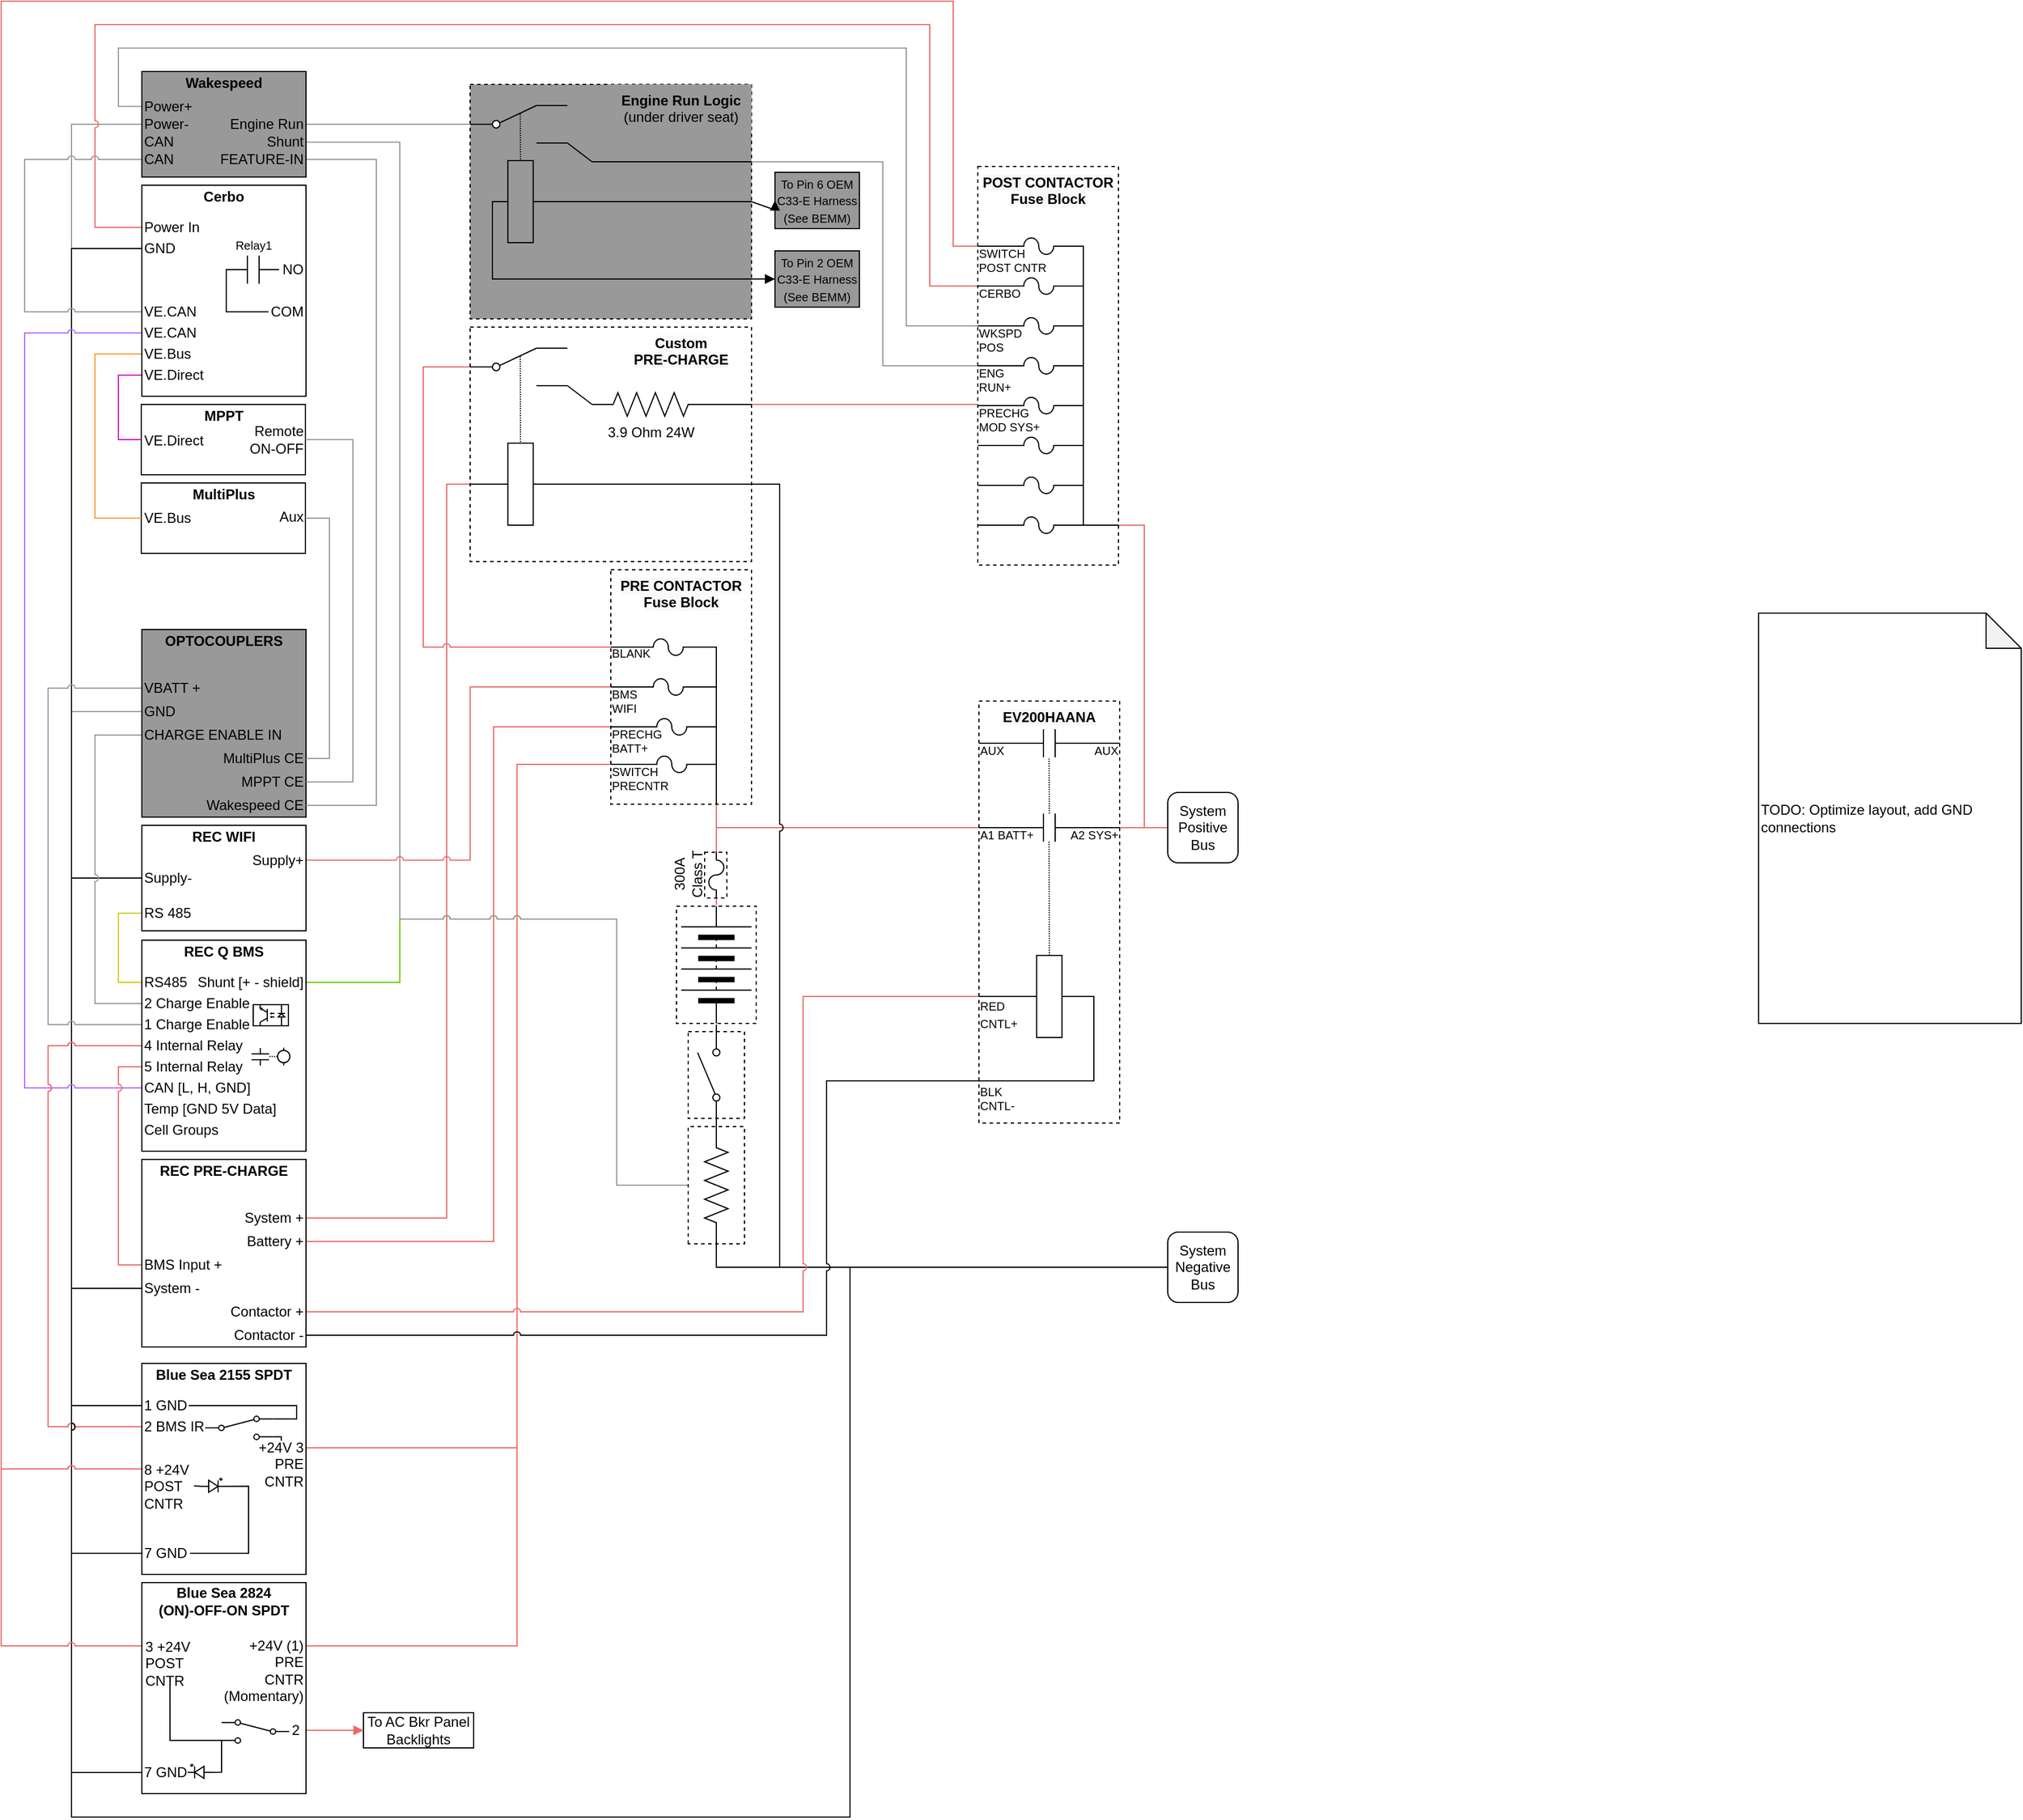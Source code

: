 <mxfile version="20.8.10" type="device" pages="5"><diagram name="V4" id="S_FoAe8xybY8E_y5S-X9"><mxGraphModel dx="2033" dy="1892" grid="1" gridSize="1" guides="1" tooltips="1" connect="1" arrows="1" fold="1" page="1" pageScale="1" pageWidth="850" pageHeight="1100" background="none" math="0" shadow="0"><root><mxCell id="Vnqmx0UxH6e6AXSJKXxz-0"/><mxCell id="Vnqmx0UxH6e6AXSJKXxz-1" parent="Vnqmx0UxH6e6AXSJKXxz-0"/><mxCell id="mWYpHhSk39MMXYLKWYj7-80" style="edgeStyle=orthogonalEdgeStyle;rounded=0;jumpStyle=arc;orthogonalLoop=1;jettySize=auto;html=1;exitX=0;exitY=0.5;exitDx=0;exitDy=0;exitPerimeter=0;strokeColor=#999999;endArrow=none;endFill=0;entryX=0;entryY=0.5;entryDx=0;entryDy=0;entryPerimeter=0;" edge="1" parent="Vnqmx0UxH6e6AXSJKXxz-1" source="Cf_Kk_F6YtRjaYZyadjF-25" target="mFYXOiCuVm1bksroa8Mm-6"><mxGeometry relative="1" as="geometry"><mxPoint x="-395" y="-588" as="targetPoint"/><Array as="points"><mxPoint x="-430" y="-640"/><mxPoint x="-430" y="804"/><mxPoint x="234" y="804"/><mxPoint x="234" y="335"/><mxPoint x="120" y="335"/></Array></mxGeometry></mxCell><mxCell id="Cf_Kk_F6YtRjaYZyadjF-12" style="edgeStyle=orthogonalEdgeStyle;rounded=0;jumpStyle=arc;orthogonalLoop=1;jettySize=auto;html=1;exitX=0;exitY=0.5;exitDx=0;exitDy=0;strokeColor=#999999;strokeWidth=1;startArrow=none;startFill=0;endArrow=none;endFill=0;entryX=0;entryY=0.5;entryDx=0;entryDy=0;" parent="Vnqmx0UxH6e6AXSJKXxz-1" source="Yv0YZjM2k9e0yTM_OIF5-20" target="mFYXOiCuVm1bksroa8Mm-1" edge="1"><mxGeometry relative="1" as="geometry"><mxPoint x="-461" y="-39" as="targetPoint"/><Array as="points"><mxPoint x="-430" y="-139"/><mxPoint x="-430" y="804"/><mxPoint x="234" y="804"/><mxPoint x="234" y="335"/><mxPoint x="120" y="335"/></Array></mxGeometry></mxCell><mxCell id="mWYpHhSk39MMXYLKWYj7-82" style="edgeStyle=orthogonalEdgeStyle;rounded=0;jumpStyle=arc;orthogonalLoop=1;jettySize=auto;html=1;exitX=0;exitY=0.5;exitDx=0;exitDy=0;exitPerimeter=0;strokeColor=#000000;endArrow=none;endFill=0;entryX=0;entryY=0.5;entryDx=0;entryDy=0;entryPerimeter=0;" edge="1" parent="Vnqmx0UxH6e6AXSJKXxz-1" source="Cf_Kk_F6YtRjaYZyadjF-102" target="mFYXOiCuVm1bksroa8Mm-6"><mxGeometry relative="1" as="geometry"><mxPoint x="-516" y="96" as="targetPoint"/><Array as="points"><mxPoint x="-430" y="3"/><mxPoint x="-430" y="804"/><mxPoint x="234" y="804"/><mxPoint x="234" y="335"/><mxPoint x="120" y="335"/></Array></mxGeometry></mxCell><mxCell id="mWYpHhSk39MMXYLKWYj7-78" style="edgeStyle=orthogonalEdgeStyle;rounded=0;jumpStyle=arc;orthogonalLoop=1;jettySize=auto;html=1;exitX=0;exitY=0.3;exitDx=0;exitDy=0;exitPerimeter=0;strokeColor=#000000;endArrow=none;endFill=0;entryX=0;entryY=0.5;entryDx=0;entryDy=0;entryPerimeter=0;" edge="1" parent="Vnqmx0UxH6e6AXSJKXxz-1" source="Cf_Kk_F6YtRjaYZyadjF-40" target="mFYXOiCuVm1bksroa8Mm-6"><mxGeometry relative="1" as="geometry"><mxPoint x="-422" y="-533.967" as="targetPoint"/><Array as="points"><mxPoint x="-430" y="-534"/><mxPoint x="-430" y="804"/><mxPoint x="234" y="804"/><mxPoint x="234" y="335"/><mxPoint x="120" y="335"/></Array></mxGeometry></mxCell><mxCell id="Cf_Kk_F6YtRjaYZyadjF-44" style="edgeStyle=orthogonalEdgeStyle;rounded=0;jumpStyle=arc;orthogonalLoop=1;jettySize=auto;html=1;entryX=0;entryY=0.7;entryDx=0;entryDy=0;entryPerimeter=0;strokeColor=#B266FF;strokeWidth=1;fontSize=10;startArrow=none;startFill=0;endArrow=none;endFill=0;exitX=0;exitY=0.7;exitDx=0;exitDy=0;exitPerimeter=0;" parent="Vnqmx0UxH6e6AXSJKXxz-1" source="JNPmbuM9tSSiKCImqmyc-5" target="Cf_Kk_F6YtRjaYZyadjF-40" edge="1"><mxGeometry relative="1" as="geometry"><Array as="points"><mxPoint x="-470" y="182"/><mxPoint x="-470" y="-462"/></Array><mxPoint x="-377" y="182" as="sourcePoint"/></mxGeometry></mxCell><mxCell id="cCEVJso40DCV-vwtoaQQ-0" style="edgeStyle=orthogonalEdgeStyle;rounded=0;jumpStyle=arc;orthogonalLoop=1;jettySize=auto;html=1;exitX=0;exitY=0.3;exitDx=0;exitDy=0;exitPerimeter=0;strokeColor=#EA6B66;endArrow=none;endFill=0;entryX=0;entryY=0.5;entryDx=0;entryDy=0;entryPerimeter=0;" edge="1" parent="Vnqmx0UxH6e6AXSJKXxz-1" source="mWYpHhSk39MMXYLKWYj7-20" target="JNPmbuM9tSSiKCImqmyc-5"><mxGeometry relative="1" as="geometry"><mxPoint x="-380" y="144" as="targetPoint"/><Array as="points"><mxPoint x="-450" y="471"/><mxPoint x="-450" y="146"/></Array></mxGeometry></mxCell><mxCell id="Vnqmx0UxH6e6AXSJKXxz-70" style="edgeStyle=orthogonalEdgeStyle;rounded=0;orthogonalLoop=1;jettySize=auto;html=1;endArrow=none;endFill=0;entryX=0;entryY=0.5;entryDx=0;entryDy=0;jumpStyle=arc;strokeColor=#EA6B66;entryPerimeter=0;exitX=0;exitY=0.3;exitDx=0;exitDy=0;exitPerimeter=0;" parent="Vnqmx0UxH6e6AXSJKXxz-1" source="mWYpHhSk39MMXYLKWYj7-20" target="JNPmbuM9tSSiKCImqmyc-5" edge="1"><mxGeometry relative="1" as="geometry"><mxPoint x="-370" y="305" as="targetPoint"/><Array as="points"><mxPoint x="-450" y="471"/><mxPoint x="-450" y="146"/></Array><mxPoint x="-386" y="475" as="sourcePoint"/></mxGeometry></mxCell><mxCell id="Cf_Kk_F6YtRjaYZyadjF-2" style="edgeStyle=orthogonalEdgeStyle;rounded=0;orthogonalLoop=1;jettySize=auto;html=1;exitX=0;exitY=0.3;exitDx=0;exitDy=0;strokeColor=#999999;strokeWidth=1;startArrow=none;startFill=0;endArrow=none;endFill=0;entryX=0;entryY=0.5;entryDx=0;entryDy=0;jumpStyle=arc;exitPerimeter=0;" parent="Vnqmx0UxH6e6AXSJKXxz-1" source="JNPmbuM9tSSiKCImqmyc-5" target="Yv0YZjM2k9e0yTM_OIF5-22" edge="1"><mxGeometry relative="1" as="geometry"><mxPoint x="-425" y="-186" as="targetPoint"/><Array as="points"><mxPoint x="-410" y="110"/><mxPoint x="-410" y="-119"/></Array><mxPoint x="-370" y="285" as="sourcePoint"/></mxGeometry></mxCell><mxCell id="mWYpHhSk39MMXYLKWYj7-77" style="edgeStyle=orthogonalEdgeStyle;rounded=0;orthogonalLoop=1;jettySize=auto;html=1;exitX=0;exitY=0.2;exitDx=0;exitDy=0;exitPerimeter=0;strokeColor=#000000;endArrow=none;endFill=0;entryX=0;entryY=0.5;entryDx=0;entryDy=0;entryPerimeter=0;jumpStyle=arc;" edge="1" parent="Vnqmx0UxH6e6AXSJKXxz-1" source="mWYpHhSk39MMXYLKWYj7-20" target="mFYXOiCuVm1bksroa8Mm-6"><mxGeometry relative="1" as="geometry"><mxPoint x="187" y="527" as="targetPoint"/><Array as="points"><mxPoint x="-430" y="453"/><mxPoint x="-430" y="804"/><mxPoint x="234" y="804"/><mxPoint x="234" y="335"/><mxPoint x="120" y="335"/></Array></mxGeometry></mxCell><mxCell id="Vnqmx0UxH6e6AXSJKXxz-18" style="edgeStyle=orthogonalEdgeStyle;rounded=0;jumpStyle=arc;orthogonalLoop=1;jettySize=auto;html=1;exitX=0;exitY=0.5;exitDx=0;exitDy=0;entryX=0;entryY=0.5;entryDx=0;entryDy=0;startArrow=none;startFill=0;endArrow=none;endFill=0;" parent="Vnqmx0UxH6e6AXSJKXxz-1" source="mFYXOiCuVm1bksroa8Mm-1" target="Vnqmx0UxH6e6AXSJKXxz-9" edge="1"><mxGeometry relative="1" as="geometry"><Array as="points"><mxPoint x="120" y="335"/><mxPoint x="234" y="335"/><mxPoint x="234" y="804"/><mxPoint x="-430" y="804"/><mxPoint x="-430" y="353"/></Array></mxGeometry></mxCell><mxCell id="Cf_Kk_F6YtRjaYZyadjF-1" style="edgeStyle=orthogonalEdgeStyle;rounded=0;orthogonalLoop=1;jettySize=auto;html=1;exitX=0;exitY=0.4;exitDx=0;exitDy=0;strokeColor=#999999;strokeWidth=1;startArrow=none;startFill=0;endArrow=none;endFill=0;entryX=0;entryY=0.5;entryDx=0;entryDy=0;jumpStyle=arc;exitPerimeter=0;" parent="Vnqmx0UxH6e6AXSJKXxz-1" source="JNPmbuM9tSSiKCImqmyc-5" target="Yv0YZjM2k9e0yTM_OIF5-18" edge="1"><mxGeometry relative="1" as="geometry"><mxPoint x="-399" y="-216" as="targetPoint"/><Array as="points"><mxPoint x="-450" y="128"/><mxPoint x="-450" y="-159"/></Array><mxPoint x="-370" y="265" as="sourcePoint"/></mxGeometry></mxCell><mxCell id="Vnqmx0UxH6e6AXSJKXxz-14" style="edgeStyle=orthogonalEdgeStyle;rounded=0;orthogonalLoop=1;jettySize=auto;html=1;startArrow=none;strokeColor=#EA6B66;exitX=0;exitY=0.83;exitDx=0;exitDy=0;exitPerimeter=0;endArrow=none;endFill=0;jumpStyle=arc;entryX=1;entryY=0.4;entryDx=0;entryDy=0;entryPerimeter=0;" parent="Vnqmx0UxH6e6AXSJKXxz-1" source="8QEvO7cCujBCFRbTiVx_-1" target="mWYpHhSk39MMXYLKWYj7-20" edge="1"><mxGeometry relative="1" as="geometry"><mxPoint x="-196" y="479" as="targetPoint"/><mxPoint x="121" y="-134" as="sourcePoint"/><Array as="points"><mxPoint x="-50" y="-94"/><mxPoint x="-50" y="489"/></Array></mxGeometry></mxCell><mxCell id="vuh6lQgh_9RSfbVjsX7i-23" style="edgeStyle=orthogonalEdgeStyle;rounded=0;jumpStyle=arc;orthogonalLoop=1;jettySize=auto;html=1;endArrow=none;endFill=0;strokeColor=#EA6B66;exitX=1;exitY=0.4;exitDx=0;exitDy=0;exitPerimeter=0;entryX=1;entryY=0.3;entryDx=0;entryDy=0;entryPerimeter=0;" parent="Vnqmx0UxH6e6AXSJKXxz-1" source="mWYpHhSk39MMXYLKWYj7-20" target="mWYpHhSk39MMXYLKWYj7-50" edge="1"><mxGeometry relative="1" as="geometry"><mxPoint x="-215" y="641" as="targetPoint"/><Array as="points"><mxPoint x="-50" y="489"/><mxPoint x="-50" y="658"/></Array><mxPoint x="-208" y="492" as="sourcePoint"/></mxGeometry></mxCell><mxCell id="Cf_Kk_F6YtRjaYZyadjF-14" style="edgeStyle=orthogonalEdgeStyle;rounded=0;jumpStyle=arc;orthogonalLoop=1;jettySize=auto;html=1;strokeColor=#000000;strokeWidth=1;startArrow=none;startFill=0;endArrow=none;endFill=0;entryX=0;entryY=0.5;entryDx=0;entryDy=0;exitX=0;exitY=0.9;exitDx=0;exitDy=0;exitPerimeter=0;" parent="Vnqmx0UxH6e6AXSJKXxz-1" source="mWYpHhSk39MMXYLKWYj7-50" target="mFYXOiCuVm1bksroa8Mm-1" edge="1"><mxGeometry relative="1" as="geometry"><mxPoint x="218" y="530" as="targetPoint"/><Array as="points"><mxPoint x="-430" y="766"/><mxPoint x="-430" y="804"/><mxPoint x="234" y="804"/><mxPoint x="234" y="335"/><mxPoint x="120" y="335"/></Array><mxPoint x="-382" y="767" as="sourcePoint"/></mxGeometry></mxCell><mxCell id="Vnqmx0UxH6e6AXSJKXxz-72" style="edgeStyle=orthogonalEdgeStyle;rounded=0;jumpStyle=arc;orthogonalLoop=1;jettySize=auto;html=1;exitX=0;exitY=0.9;exitDx=0;exitDy=0;entryX=0;entryY=0.5;entryDx=0;entryDy=0;endArrow=none;endFill=0;exitPerimeter=0;" parent="Vnqmx0UxH6e6AXSJKXxz-1" source="mWYpHhSk39MMXYLKWYj7-20" target="mFYXOiCuVm1bksroa8Mm-1" edge="1"><mxGeometry relative="1" as="geometry"><mxPoint x="370" y="390" as="targetPoint"/><Array as="points"><mxPoint x="-430" y="579"/><mxPoint x="-430" y="804"/><mxPoint x="234" y="804"/><mxPoint x="234" y="335"/><mxPoint x="120" y="335"/></Array><mxPoint x="-372" y="1037" as="sourcePoint"/></mxGeometry></mxCell><mxCell id="Vnqmx0UxH6e6AXSJKXxz-12" style="edgeStyle=orthogonalEdgeStyle;rounded=0;jumpStyle=arc;orthogonalLoop=1;jettySize=auto;html=1;entryX=1;entryY=0.5;entryDx=0;entryDy=0;strokeColor=#EA6B66;endArrow=none;endFill=0;exitX=0;exitY=0.67;exitDx=0;exitDy=0;exitPerimeter=0;" parent="Vnqmx0UxH6e6AXSJKXxz-1" source="8QEvO7cCujBCFRbTiVx_-1" target="Vnqmx0UxH6e6AXSJKXxz-8" edge="1"><mxGeometry relative="1" as="geometry"><mxPoint x="210" y="205" as="targetPoint"/><Array as="points"><mxPoint x="-70" y="-126"/><mxPoint x="-70" y="313"/></Array><mxPoint x="91" y="-60" as="sourcePoint"/></mxGeometry></mxCell><mxCell id="Vnqmx0UxH6e6AXSJKXxz-13" style="edgeStyle=orthogonalEdgeStyle;rounded=0;orthogonalLoop=1;jettySize=auto;html=1;startArrow=none;startFill=0;strokeColor=#EA6B66;movable=1;resizable=1;rotatable=1;deletable=1;editable=1;connectable=1;endArrow=none;endFill=0;exitX=0.75;exitY=1;exitDx=0;exitDy=0;exitPerimeter=0;entryX=0;entryY=0.3;entryDx=0;entryDy=0;entryPerimeter=0;" parent="Vnqmx0UxH6e6AXSJKXxz-1" source="8QEvO7cCujBCFRbTiVx_-1" target="ZV-g1zUEYrJtN8prc_0i-1" edge="1"><mxGeometry relative="1" as="geometry"><mxPoint x="267" y="-40" as="targetPoint"/><Array as="points"><mxPoint x="120" y="-40"/></Array><mxPoint x="167" y="-15" as="sourcePoint"/></mxGeometry></mxCell><mxCell id="Vnqmx0UxH6e6AXSJKXxz-16" style="edgeStyle=orthogonalEdgeStyle;rounded=0;orthogonalLoop=1;jettySize=auto;html=1;exitX=0;exitY=0.5;exitDx=0;exitDy=0;entryX=0;entryY=0.5;entryDx=0;entryDy=0;endArrow=none;endFill=0;" parent="Vnqmx0UxH6e6AXSJKXxz-1" target="mFYXOiCuVm1bksroa8Mm-1" edge="1"><mxGeometry relative="1" as="geometry"><Array as="points"><mxPoint x="120" y="335"/></Array><mxPoint x="505" y="335" as="sourcePoint"/></mxGeometry></mxCell><mxCell id="Vnqmx0UxH6e6AXSJKXxz-17" style="edgeStyle=orthogonalEdgeStyle;rounded=0;orthogonalLoop=1;jettySize=auto;html=1;exitX=0;exitY=0.67;exitDx=0;exitDy=0;exitPerimeter=0;entryX=1;entryY=0.5;entryDx=0;entryDy=0;jumpStyle=arc;endArrow=none;endFill=0;strokeColor=#EA6B66;" parent="Vnqmx0UxH6e6AXSJKXxz-1" source="1P4eOoFlM7iHBVp_6DeW-1" target="Vnqmx0UxH6e6AXSJKXxz-6" edge="1"><mxGeometry relative="1" as="geometry"><Array as="points"><mxPoint x="-110" y="-333"/><mxPoint x="-110" y="293"/></Array></mxGeometry></mxCell><mxCell id="Kr9KVkGBSeljsucW7OQI-6" style="edgeStyle=orthogonalEdgeStyle;rounded=0;orthogonalLoop=1;jettySize=auto;html=1;exitX=0;exitY=0.5;exitDx=0;exitDy=0;exitPerimeter=0;entryX=1;entryY=1;entryDx=0;entryDy=0;strokeWidth=1;startArrow=none;startFill=0;endArrow=none;endFill=0;" parent="Vnqmx0UxH6e6AXSJKXxz-1" edge="1"><mxGeometry relative="1" as="geometry"><Array as="points"/><mxPoint x="-50" y="80" as="sourcePoint"/><mxPoint x="-50" y="80" as="targetPoint"/></mxGeometry></mxCell><mxCell id="vuh6lQgh_9RSfbVjsX7i-0" style="edgeStyle=orthogonalEdgeStyle;rounded=0;orthogonalLoop=1;jettySize=auto;html=1;exitX=0;exitY=0.5;exitDx=0;exitDy=0;entryX=1;entryY=0.9;entryDx=0;entryDy=0;entryPerimeter=0;endArrow=none;endFill=0;strokeColor=#EA6B66;" parent="Vnqmx0UxH6e6AXSJKXxz-1" target="VS2i6VIRkXi9dHiaujya-28" edge="1"><mxGeometry relative="1" as="geometry"><mxPoint x="505" y="-40" as="sourcePoint"/><Array as="points"><mxPoint x="485" y="-40"/><mxPoint x="485" y="-298"/></Array></mxGeometry></mxCell><mxCell id="Vnqmx0UxH6e6AXSJKXxz-20" style="edgeStyle=orthogonalEdgeStyle;rounded=0;orthogonalLoop=1;jettySize=auto;html=1;jumpStyle=arc;startArrow=none;startFill=0;entryX=0;entryY=0.5;entryDx=0;entryDy=0;exitX=1;exitY=0.3;exitDx=0;exitDy=0;exitPerimeter=0;endArrow=none;endFill=0;strokeColor=#EA6B66;" parent="Vnqmx0UxH6e6AXSJKXxz-1" source="ZV-g1zUEYrJtN8prc_0i-1" target="mWYpHhSk39MMXYLKWYj7-87" edge="1"><mxGeometry relative="1" as="geometry"><mxPoint x="390" y="80" as="sourcePoint"/><mxPoint x="505" y="-40" as="targetPoint"/><Array as="points"/></mxGeometry></mxCell><mxCell id="Vnqmx0UxH6e6AXSJKXxz-39" style="edgeStyle=orthogonalEdgeStyle;rounded=0;jumpStyle=arc;orthogonalLoop=1;jettySize=auto;html=1;startArrow=none;startFill=0;endArrow=none;endFill=0;entryX=0;entryY=0.9;entryDx=0;entryDy=0;entryPerimeter=0;exitX=1;exitY=0.5;exitDx=0;exitDy=0;" parent="Vnqmx0UxH6e6AXSJKXxz-1" source="Vnqmx0UxH6e6AXSJKXxz-5" target="ZV-g1zUEYrJtN8prc_0i-1" edge="1"><mxGeometry relative="1" as="geometry"><Array as="points"><mxPoint x="214" y="393"/><mxPoint x="214" y="176"/></Array><mxPoint x="531" y="180" as="targetPoint"/><mxPoint x="-216" y="637" as="sourcePoint"/></mxGeometry></mxCell><mxCell id="Vnqmx0UxH6e6AXSJKXxz-40" style="edgeStyle=orthogonalEdgeStyle;rounded=0;jumpStyle=arc;orthogonalLoop=1;jettySize=auto;html=1;exitX=1;exitY=0.5;exitDx=0;exitDy=0;endArrow=none;endFill=0;fontColor=#000000;startArrow=none;startFill=0;strokeColor=#EA6B66;entryX=0;entryY=0.7;entryDx=0;entryDy=0;entryPerimeter=0;" parent="Vnqmx0UxH6e6AXSJKXxz-1" source="Vnqmx0UxH6e6AXSJKXxz-7" target="ZV-g1zUEYrJtN8prc_0i-1" edge="1"><mxGeometry relative="1" as="geometry"><Array as="points"><mxPoint x="194" y="373"/><mxPoint x="194" y="104"/></Array><mxPoint x="503" y="177" as="targetPoint"/></mxGeometry></mxCell><mxCell id="Vnqmx0UxH6e6AXSJKXxz-71" style="edgeStyle=orthogonalEdgeStyle;rounded=0;orthogonalLoop=1;jettySize=auto;html=1;exitX=0;exitY=0.6;exitDx=0;exitDy=0;entryX=0;entryY=0.5;entryDx=0;entryDy=0;strokeColor=#EA6B66;endArrow=none;endFill=0;exitPerimeter=0;jumpStyle=arc;" parent="Vnqmx0UxH6e6AXSJKXxz-1" source="JNPmbuM9tSSiKCImqmyc-5" target="Vnqmx0UxH6e6AXSJKXxz-10" edge="1"><mxGeometry relative="1" as="geometry"><mxPoint x="-120" y="240" as="targetPoint"/><Array as="points"><mxPoint x="-390" y="164"/><mxPoint x="-390" y="333"/></Array><mxPoint x="-370" y="325" as="sourcePoint"/></mxGeometry></mxCell><mxCell id="8QEvO7cCujBCFRbTiVx_-15" style="edgeStyle=orthogonalEdgeStyle;rounded=0;orthogonalLoop=1;jettySize=auto;html=1;exitX=1;exitY=0.5;exitDx=0;exitDy=0;exitPerimeter=0;entryX=0.75;entryY=1;entryDx=0;entryDy=0;entryPerimeter=0;startArrow=none;startFill=0;endArrow=none;endFill=0;strokeColor=#EA6B66;" parent="Vnqmx0UxH6e6AXSJKXxz-1" source="Vnqmx0UxH6e6AXSJKXxz-74" target="8QEvO7cCujBCFRbTiVx_-1" edge="1"><mxGeometry relative="1" as="geometry"/></mxCell><mxCell id="Kr9KVkGBSeljsucW7OQI-19" style="edgeStyle=orthogonalEdgeStyle;rounded=0;jumpStyle=arc;orthogonalLoop=1;jettySize=auto;html=1;entryX=1;entryY=0.33;entryDx=0;entryDy=0;entryPerimeter=0;strokeColor=#EA6B66;strokeWidth=1;startArrow=none;startFill=0;endArrow=none;endFill=0;exitX=0;exitY=0.6;exitDx=0;exitDy=0;exitPerimeter=0;" parent="Vnqmx0UxH6e6AXSJKXxz-1" source="VS2i6VIRkXi9dHiaujya-28" target="1P4eOoFlM7iHBVp_6DeW-1" edge="1"><mxGeometry relative="1" as="geometry"><mxPoint x="160" y="80" as="targetPoint"/><mxPoint x="532" y="-284" as="sourcePoint"/><Array as="points"><mxPoint x="444" y="-400"/><mxPoint x="444" y="-401"/></Array></mxGeometry></mxCell><mxCell id="Kr9KVkGBSeljsucW7OQI-13" style="edgeStyle=orthogonalEdgeStyle;rounded=0;orthogonalLoop=1;jettySize=auto;html=1;entryX=0;entryY=0.17;entryDx=0;entryDy=0;strokeColor=#EA6B66;strokeWidth=1;startArrow=none;startFill=0;endArrow=none;endFill=0;jumpStyle=arc;entryPerimeter=0;exitX=0;exitY=0.33;exitDx=0;exitDy=0;exitPerimeter=0;" parent="Vnqmx0UxH6e6AXSJKXxz-1" source="8QEvO7cCujBCFRbTiVx_-1" target="1P4eOoFlM7iHBVp_6DeW-1" edge="1"><mxGeometry relative="1" as="geometry"><Array as="points"><mxPoint x="-130" y="-194"/><mxPoint x="-130" y="-433"/></Array><mxPoint x="124" y="-155" as="sourcePoint"/></mxGeometry></mxCell><mxCell id="Kr9KVkGBSeljsucW7OQI-20" style="edgeStyle=orthogonalEdgeStyle;rounded=0;jumpStyle=arc;orthogonalLoop=1;jettySize=auto;html=1;exitX=0;exitY=0.5;exitDx=0;exitDy=0;exitPerimeter=0;entryX=1;entryY=1;entryDx=0;entryDy=0;strokeColor=#EA6B66;strokeWidth=1;startArrow=none;startFill=0;endArrow=none;endFill=0;" parent="Vnqmx0UxH6e6AXSJKXxz-1" edge="1"><mxGeometry relative="1" as="geometry"><mxPoint x="-50" y="80" as="sourcePoint"/><mxPoint x="-50" y="80" as="targetPoint"/></mxGeometry></mxCell><mxCell id="1P4eOoFlM7iHBVp_6DeW-0" value="" style="group;fillColor=default;" parent="Vnqmx0UxH6e6AXSJKXxz-1" vertex="1" connectable="0"><mxGeometry x="-90" y="-467" width="240" height="200" as="geometry"/></mxCell><mxCell id="1P4eOoFlM7iHBVp_6DeW-1" value="" style="rounded=0;whiteSpace=wrap;html=1;fillColor=none;dashed=1;points=[[0,0.17,0,0,0],[0,0.33,0,0,0],[0,0.5,0,0,0],[0,0.67,0,0,0],[0,0.83,0,0,0],[0.25,0,0,0,0],[0.25,1,0,0,0],[0.5,0,0,0,0],[0.5,1,0,0,0],[0.75,0,0,0,0],[0.75,1,0,0,0],[1,0.17,0,0,0],[1,0.33,0,0,0],[1,0.5,0,0,0],[1,0.67,0,0,0],[1,0.83,0,0,0]];" parent="1P4eOoFlM7iHBVp_6DeW-0" vertex="1"><mxGeometry width="240" height="200" as="geometry"/></mxCell><mxCell id="1P4eOoFlM7iHBVp_6DeW-2" style="edgeStyle=none;rounded=0;jumpStyle=arc;orthogonalLoop=1;jettySize=auto;html=1;exitX=0;exitY=0.5;exitDx=0;exitDy=0;entryX=0;entryY=0.17;entryDx=0;entryDy=0;entryPerimeter=0;fontColor=#FFFFFF;startArrow=none;startFill=0;endArrow=none;endFill=0;" parent="1P4eOoFlM7iHBVp_6DeW-0" source="1P4eOoFlM7iHBVp_6DeW-3" target="1P4eOoFlM7iHBVp_6DeW-1" edge="1"><mxGeometry relative="1" as="geometry"/></mxCell><mxCell id="1P4eOoFlM7iHBVp_6DeW-3" value="" style="pointerEvents=1;verticalLabelPosition=bottom;shadow=0;dashed=0;align=center;html=1;verticalAlign=top;shape=mxgraph.electrical.electro-mechanical.twoWayContact2;elSwitchState=1;rotation=0;strokeWidth=1;" parent="1P4eOoFlM7iHBVp_6DeW-0" vertex="1"><mxGeometry x="3" y="18" width="80" height="32" as="geometry"/></mxCell><mxCell id="1P4eOoFlM7iHBVp_6DeW-4" style="edgeStyle=none;rounded=0;jumpStyle=arc;orthogonalLoop=1;jettySize=auto;html=1;exitX=1;exitY=0.5;exitDx=0;exitDy=0;exitPerimeter=0;entryX=1;entryY=0.33;entryDx=0;entryDy=0;entryPerimeter=0;fontColor=#FFFFFF;startArrow=none;startFill=0;endArrow=none;endFill=0;" parent="1P4eOoFlM7iHBVp_6DeW-0" source="1P4eOoFlM7iHBVp_6DeW-6" target="1P4eOoFlM7iHBVp_6DeW-1" edge="1"><mxGeometry relative="1" as="geometry"/></mxCell><mxCell id="1P4eOoFlM7iHBVp_6DeW-5" style="edgeStyle=none;rounded=0;jumpStyle=arc;orthogonalLoop=1;jettySize=auto;html=1;exitX=0;exitY=0.5;exitDx=0;exitDy=0;exitPerimeter=0;entryX=1;entryY=1;entryDx=0;entryDy=0;fontColor=#FFFFFF;startArrow=none;startFill=0;endArrow=none;endFill=0;" parent="1P4eOoFlM7iHBVp_6DeW-0" source="1P4eOoFlM7iHBVp_6DeW-6" target="1P4eOoFlM7iHBVp_6DeW-3" edge="1"><mxGeometry relative="1" as="geometry"/></mxCell><mxCell id="1P4eOoFlM7iHBVp_6DeW-6" value="3.9 Ohm 24W" style="pointerEvents=1;verticalLabelPosition=bottom;shadow=0;dashed=0;align=center;html=1;verticalAlign=top;shape=mxgraph.electrical.resistors.resistor_2;strokeWidth=1;" parent="1P4eOoFlM7iHBVp_6DeW-0" vertex="1"><mxGeometry x="104" y="56" width="100" height="20" as="geometry"/></mxCell><mxCell id="1P4eOoFlM7iHBVp_6DeW-7" style="edgeStyle=none;rounded=0;jumpStyle=arc;orthogonalLoop=1;jettySize=auto;html=1;exitX=0.5;exitY=1;exitDx=0;exitDy=0;exitPerimeter=0;entryX=0;entryY=0.67;entryDx=0;entryDy=0;entryPerimeter=0;fontColor=#FFFFFF;startArrow=none;startFill=0;endArrow=none;endFill=0;" parent="1P4eOoFlM7iHBVp_6DeW-0" source="1P4eOoFlM7iHBVp_6DeW-9" target="1P4eOoFlM7iHBVp_6DeW-1" edge="1"><mxGeometry relative="1" as="geometry"/></mxCell><mxCell id="1P4eOoFlM7iHBVp_6DeW-8" style="edgeStyle=none;rounded=0;jumpStyle=arc;orthogonalLoop=1;jettySize=auto;html=1;exitX=0.5;exitY=0;exitDx=0;exitDy=0;exitPerimeter=0;entryX=1;entryY=0.67;entryDx=0;entryDy=0;entryPerimeter=0;fontColor=#FFFFFF;startArrow=none;startFill=0;endArrow=none;endFill=0;" parent="1P4eOoFlM7iHBVp_6DeW-0" source="1P4eOoFlM7iHBVp_6DeW-9" target="1P4eOoFlM7iHBVp_6DeW-1" edge="1"><mxGeometry relative="1" as="geometry"/></mxCell><mxCell id="1P4eOoFlM7iHBVp_6DeW-9" value="" style="pointerEvents=1;verticalLabelPosition=bottom;shadow=0;dashed=0;align=center;html=1;verticalAlign=top;shape=mxgraph.electrical.electro-mechanical.relay_coil;fontColor=#FFFFFF;fillColor=#FFFFFF;rotation=90;" parent="1P4eOoFlM7iHBVp_6DeW-0" vertex="1"><mxGeometry x="8" y="116" width="70" height="36" as="geometry"/></mxCell><mxCell id="1P4eOoFlM7iHBVp_6DeW-10" style="edgeStyle=none;rounded=0;jumpStyle=arc;orthogonalLoop=1;jettySize=auto;html=1;entryX=-0.006;entryY=0.501;entryDx=0;entryDy=0;entryPerimeter=0;fontColor=#FFFFFF;startArrow=none;startFill=0;endArrow=none;endFill=0;dashed=1;dashPattern=1 1;exitX=0.497;exitY=0.22;exitDx=0;exitDy=0;exitPerimeter=0;" parent="1P4eOoFlM7iHBVp_6DeW-0" source="1P4eOoFlM7iHBVp_6DeW-3" target="1P4eOoFlM7iHBVp_6DeW-9" edge="1"><mxGeometry relative="1" as="geometry"/></mxCell><mxCell id="1P4eOoFlM7iHBVp_6DeW-11" value="&lt;b style=&quot;color: rgb(0, 0, 0); font-family: Helvetica; font-size: 12px; font-style: normal; font-variant-ligatures: normal; font-variant-caps: normal; letter-spacing: normal; orphans: 2; text-indent: 0px; text-transform: none; widows: 2; word-spacing: 0px; -webkit-text-stroke-width: 0px; background-color: rgb(248, 249, 250); text-decoration-thickness: initial; text-decoration-style: initial; text-decoration-color: initial;&quot;&gt;Custom &lt;br&gt;PRE-CHARGE&lt;/b&gt;" style="text;whiteSpace=wrap;html=1;align=center;movable=1;resizable=1;rotatable=1;deletable=1;editable=1;connectable=1;" parent="1P4eOoFlM7iHBVp_6DeW-0" vertex="1"><mxGeometry x="120" width="120" height="40" as="geometry"/></mxCell><mxCell id="QDRCpMy3NILHw5iU4A3z-1" value="&lt;div style=&quot;&quot;&gt;TODO: Optimize layout, add GND connections&lt;/div&gt;" style="shape=note;whiteSpace=wrap;html=1;backgroundOutline=1;darkOpacity=0.05;align=left;" parent="Vnqmx0UxH6e6AXSJKXxz-1" vertex="1"><mxGeometry x="1009" y="-223" width="224" height="350" as="geometry"/></mxCell><mxCell id="vuh6lQgh_9RSfbVjsX7i-1" style="edgeStyle=orthogonalEdgeStyle;rounded=0;orthogonalLoop=1;jettySize=auto;html=1;exitX=0;exitY=0.5;exitDx=0;exitDy=0;entryX=0;entryY=0.2;entryDx=0;entryDy=0;entryPerimeter=0;jumpStyle=arc;endArrow=none;endFill=0;strokeColor=#EA6B66;exitPerimeter=0;" parent="Vnqmx0UxH6e6AXSJKXxz-1" source="mWYpHhSk39MMXYLKWYj7-20" target="VS2i6VIRkXi9dHiaujya-28" edge="1"><mxGeometry relative="1" as="geometry"><mxPoint x="765" y="-143" as="targetPoint"/><Array as="points"><mxPoint x="-490" y="507"/><mxPoint x="-490" y="-745"/><mxPoint x="322" y="-745"/><mxPoint x="322" y="-536"/></Array></mxGeometry></mxCell><mxCell id="vuh6lQgh_9RSfbVjsX7i-24" style="edgeStyle=orthogonalEdgeStyle;rounded=0;jumpStyle=arc;orthogonalLoop=1;jettySize=auto;html=1;strokeColor=#EA6B66;endArrow=none;endFill=0;exitX=0;exitY=0.5;exitDx=0;exitDy=0;exitPerimeter=0;entryX=0;entryY=0.3;entryDx=0;entryDy=0;entryPerimeter=0;" parent="Vnqmx0UxH6e6AXSJKXxz-1" source="mWYpHhSk39MMXYLKWYj7-20" target="mWYpHhSk39MMXYLKWYj7-50" edge="1"><mxGeometry relative="1" as="geometry"><mxPoint x="-386" y="662" as="targetPoint"/><Array as="points"><mxPoint x="-490" y="507"/><mxPoint x="-490" y="658"/></Array><mxPoint x="-386" y="558" as="sourcePoint"/></mxGeometry></mxCell><mxCell id="Yv0YZjM2k9e0yTM_OIF5-13" style="edgeStyle=orthogonalEdgeStyle;rounded=0;orthogonalLoop=1;jettySize=auto;html=1;startArrow=none;startFill=0;endArrow=none;endFill=0;exitX=1;exitY=0.2;exitDx=0;exitDy=0;entryX=0.5;entryY=0;entryDx=0;entryDy=0;jumpStyle=arc;strokeColor=#66CC00;exitPerimeter=0;" parent="Vnqmx0UxH6e6AXSJKXxz-1" source="JNPmbuM9tSSiKCImqmyc-5" target="mFYXOiCuVm1bksroa8Mm-1" edge="1"><mxGeometry relative="1" as="geometry"><mxPoint x="-272" y="21" as="targetPoint"/><Array as="points"><mxPoint x="-150" y="92"/><mxPoint x="-150" y="38"/><mxPoint x="35" y="38"/><mxPoint x="35" y="265"/></Array><mxPoint x="-173" y="105" as="sourcePoint"/></mxGeometry></mxCell><mxCell id="Yv0YZjM2k9e0yTM_OIF5-25" value="" style="group;fillColor=#999999;" parent="Vnqmx0UxH6e6AXSJKXxz-1" vertex="1" connectable="0"><mxGeometry x="-370" y="-209" width="140" height="160" as="geometry"/></mxCell><mxCell id="Yv0YZjM2k9e0yTM_OIF5-16" value="" style="rounded=0;whiteSpace=wrap;html=1;container=0;fillColor=none;" parent="Yv0YZjM2k9e0yTM_OIF5-25" vertex="1"><mxGeometry width="140" height="160" as="geometry"/></mxCell><mxCell id="Yv0YZjM2k9e0yTM_OIF5-17" value="Wakespeed CE" style="text;html=1;strokeColor=none;fillColor=none;align=right;verticalAlign=middle;whiteSpace=wrap;rounded=0;container=0;" parent="Yv0YZjM2k9e0yTM_OIF5-25" vertex="1"><mxGeometry y="140" width="140" height="20" as="geometry"/></mxCell><mxCell id="Yv0YZjM2k9e0yTM_OIF5-18" value="VBATT +" style="text;html=1;strokeColor=none;fillColor=none;align=left;verticalAlign=middle;whiteSpace=wrap;rounded=0;container=0;" parent="Yv0YZjM2k9e0yTM_OIF5-25" vertex="1"><mxGeometry y="40" width="121.739" height="20" as="geometry"/></mxCell><mxCell id="Yv0YZjM2k9e0yTM_OIF5-19" value="MPPT CE" style="text;html=1;strokeColor=none;fillColor=none;align=right;verticalAlign=middle;whiteSpace=wrap;rounded=0;container=0;" parent="Yv0YZjM2k9e0yTM_OIF5-25" vertex="1"><mxGeometry y="120" width="140" height="20" as="geometry"/></mxCell><mxCell id="Yv0YZjM2k9e0yTM_OIF5-20" value="GND" style="text;html=1;strokeColor=none;fillColor=none;align=left;verticalAlign=middle;whiteSpace=wrap;rounded=0;container=0;" parent="Yv0YZjM2k9e0yTM_OIF5-25" vertex="1"><mxGeometry y="60" width="121.739" height="20" as="geometry"/></mxCell><mxCell id="Yv0YZjM2k9e0yTM_OIF5-21" value="MultiPlus CE" style="text;html=1;strokeColor=none;fillColor=none;align=right;verticalAlign=middle;whiteSpace=wrap;rounded=0;container=0;" parent="Yv0YZjM2k9e0yTM_OIF5-25" vertex="1"><mxGeometry y="100" width="140" height="20" as="geometry"/></mxCell><mxCell id="Yv0YZjM2k9e0yTM_OIF5-22" value="CHARGE ENABLE IN" style="text;html=1;strokeColor=none;fillColor=none;align=left;verticalAlign=middle;whiteSpace=wrap;rounded=0;container=0;" parent="Yv0YZjM2k9e0yTM_OIF5-25" vertex="1"><mxGeometry y="80" width="121.739" height="20" as="geometry"/></mxCell><mxCell id="Yv0YZjM2k9e0yTM_OIF5-23" value="&lt;b&gt;OPTOCOUPLERS&lt;/b&gt;" style="text;html=1;strokeColor=none;fillColor=none;align=center;verticalAlign=middle;whiteSpace=wrap;rounded=0;container=0;" parent="Yv0YZjM2k9e0yTM_OIF5-25" vertex="1"><mxGeometry width="140" height="20" as="geometry"/></mxCell><mxCell id="Cf_Kk_F6YtRjaYZyadjF-9" value="" style="group;fillColor=default;" parent="Vnqmx0UxH6e6AXSJKXxz-1" vertex="1" connectable="0"><mxGeometry x="96" y="134" width="48" height="74" as="geometry"/></mxCell><mxCell id="Cf_Kk_F6YtRjaYZyadjF-6" value="" style="rounded=0;whiteSpace=wrap;html=1;fillColor=none;dashed=1;" parent="Cf_Kk_F6YtRjaYZyadjF-9" vertex="1"><mxGeometry width="48" height="74" as="geometry"/></mxCell><mxCell id="Cf_Kk_F6YtRjaYZyadjF-8" value="" style="shape=mxgraph.electrical.electro-mechanical.singleSwitch;elSwitchState=off;fillColor=none;rotation=-90;" parent="Cf_Kk_F6YtRjaYZyadjF-9" vertex="1"><mxGeometry x="-19" y="27" width="74" height="20" as="geometry"/></mxCell><mxCell id="Cf_Kk_F6YtRjaYZyadjF-10" style="edgeStyle=orthogonalEdgeStyle;rounded=0;jumpStyle=arc;orthogonalLoop=1;jettySize=auto;html=1;exitX=1;exitY=0.5;exitDx=0;exitDy=0;entryX=0;entryY=0.8;entryDx=0;entryDy=0;strokeColor=#000000;strokeWidth=1;startArrow=none;startFill=0;endArrow=none;endFill=0;" parent="Vnqmx0UxH6e6AXSJKXxz-1" source="mFYXOiCuVm1bksroa8Mm-1" target="Cf_Kk_F6YtRjaYZyadjF-8" edge="1"><mxGeometry relative="1" as="geometry"/></mxCell><mxCell id="Cf_Kk_F6YtRjaYZyadjF-13" style="edgeStyle=orthogonalEdgeStyle;rounded=0;jumpStyle=arc;orthogonalLoop=1;jettySize=auto;html=1;exitX=1;exitY=0.67;exitDx=0;exitDy=0;exitPerimeter=0;strokeColor=#000000;strokeWidth=1;startArrow=none;startFill=0;endArrow=none;endFill=0;entryX=0;entryY=0.5;entryDx=0;entryDy=0;" parent="Vnqmx0UxH6e6AXSJKXxz-1" source="1P4eOoFlM7iHBVp_6DeW-1" target="mFYXOiCuVm1bksroa8Mm-1" edge="1"><mxGeometry relative="1" as="geometry"><mxPoint x="306" y="451" as="targetPoint"/><Array as="points"><mxPoint x="174" y="-333"/><mxPoint x="174" y="335"/><mxPoint x="120" y="335"/></Array></mxGeometry></mxCell><mxCell id="Cf_Kk_F6YtRjaYZyadjF-18" value="" style="group;fillColor=default;" parent="Vnqmx0UxH6e6AXSJKXxz-1" vertex="1" connectable="0"><mxGeometry x="-370.5" y="-401" width="140" height="60" as="geometry"/></mxCell><mxCell id="Cf_Kk_F6YtRjaYZyadjF-19" value="" style="rounded=0;whiteSpace=wrap;html=1;fillColor=none;" parent="Cf_Kk_F6YtRjaYZyadjF-18" vertex="1"><mxGeometry width="140" height="60" as="geometry"/></mxCell><mxCell id="Cf_Kk_F6YtRjaYZyadjF-20" value="&lt;b&gt;MPPT&lt;/b&gt;" style="text;html=1;strokeColor=none;fillColor=none;align=center;verticalAlign=middle;whiteSpace=wrap;rounded=0;container=0;" parent="Cf_Kk_F6YtRjaYZyadjF-18" vertex="1"><mxGeometry width="140" height="20" as="geometry"/></mxCell><mxCell id="Cf_Kk_F6YtRjaYZyadjF-36" value="Remote ON-OFF" style="text;html=1;strokeColor=none;fillColor=none;align=right;verticalAlign=middle;whiteSpace=wrap;rounded=0;container=0;" parent="Cf_Kk_F6YtRjaYZyadjF-18" vertex="1"><mxGeometry x="75" y="20.5" width="65" height="18" as="geometry"/></mxCell><mxCell id="Cf_Kk_F6YtRjaYZyadjF-37" value="VE.Direct" style="text;html=1;strokeColor=none;fillColor=none;align=left;verticalAlign=middle;whiteSpace=wrap;rounded=0;container=0;" parent="Cf_Kk_F6YtRjaYZyadjF-18" vertex="1"><mxGeometry y="21.5" width="65" height="18" as="geometry"/></mxCell><mxCell id="Cf_Kk_F6YtRjaYZyadjF-21" value="" style="group;fillColor=default;" parent="Vnqmx0UxH6e6AXSJKXxz-1" vertex="1" connectable="0"><mxGeometry x="-370.5" y="-334" width="141" height="60" as="geometry"/></mxCell><mxCell id="Cf_Kk_F6YtRjaYZyadjF-22" value="" style="rounded=0;whiteSpace=wrap;html=1;fillColor=none;" parent="Cf_Kk_F6YtRjaYZyadjF-21" vertex="1"><mxGeometry width="140" height="60" as="geometry"/></mxCell><mxCell id="Cf_Kk_F6YtRjaYZyadjF-23" value="&lt;b&gt;MultiPlus&lt;/b&gt;" style="text;html=1;strokeColor=none;fillColor=none;align=center;verticalAlign=middle;whiteSpace=wrap;rounded=0;container=0;" parent="Cf_Kk_F6YtRjaYZyadjF-21" vertex="1"><mxGeometry width="140" height="20" as="geometry"/></mxCell><mxCell id="Cf_Kk_F6YtRjaYZyadjF-34" value="Aux" style="text;html=1;strokeColor=none;fillColor=none;align=right;verticalAlign=middle;whiteSpace=wrap;rounded=0;container=0;" parent="Cf_Kk_F6YtRjaYZyadjF-21" vertex="1"><mxGeometry x="75" y="20" width="65" height="18" as="geometry"/></mxCell><mxCell id="Cf_Kk_F6YtRjaYZyadjF-35" value="VE.Bus" style="text;html=1;strokeColor=none;fillColor=none;align=left;verticalAlign=middle;whiteSpace=wrap;rounded=0;container=0;" parent="Cf_Kk_F6YtRjaYZyadjF-21" vertex="1"><mxGeometry y="21" width="65" height="18" as="geometry"/></mxCell><mxCell id="Cf_Kk_F6YtRjaYZyadjF-27" style="edgeStyle=orthogonalEdgeStyle;rounded=0;jumpStyle=arc;orthogonalLoop=1;jettySize=auto;html=1;exitX=1;exitY=0.5;exitDx=0;exitDy=0;strokeColor=#999999;strokeWidth=1;startArrow=none;startFill=0;endArrow=none;endFill=0;entryX=1;entryY=0.5;entryDx=0;entryDy=0;" parent="Vnqmx0UxH6e6AXSJKXxz-1" source="Yv0YZjM2k9e0yTM_OIF5-21" target="Cf_Kk_F6YtRjaYZyadjF-22" edge="1"><mxGeometry relative="1" as="geometry"><mxPoint x="-193" y="-286.0" as="targetPoint"/><Array as="points"><mxPoint x="-210" y="-99"/><mxPoint x="-210" y="-304"/></Array></mxGeometry></mxCell><mxCell id="Cf_Kk_F6YtRjaYZyadjF-28" style="edgeStyle=orthogonalEdgeStyle;rounded=0;jumpStyle=arc;orthogonalLoop=1;jettySize=auto;html=1;exitX=1;exitY=0.5;exitDx=0;exitDy=0;strokeColor=#999999;strokeWidth=1;startArrow=none;startFill=0;endArrow=none;endFill=0;entryX=1;entryY=0.5;entryDx=0;entryDy=0;" parent="Vnqmx0UxH6e6AXSJKXxz-1" source="Yv0YZjM2k9e0yTM_OIF5-19" target="Cf_Kk_F6YtRjaYZyadjF-19" edge="1"><mxGeometry relative="1" as="geometry"><mxPoint x="-172" y="-418" as="targetPoint"/><Array as="points"><mxPoint x="-190" y="-79"/><mxPoint x="-190" y="-371"/></Array></mxGeometry></mxCell><mxCell id="Cf_Kk_F6YtRjaYZyadjF-29" style="edgeStyle=orthogonalEdgeStyle;rounded=0;jumpStyle=arc;orthogonalLoop=1;jettySize=auto;html=1;exitX=1;exitY=0.5;exitDx=0;exitDy=0;strokeColor=#999999;strokeWidth=1;startArrow=none;startFill=0;endArrow=none;endFill=0;entryX=1;entryY=0.83;entryDx=0;entryDy=0;entryPerimeter=0;" parent="Vnqmx0UxH6e6AXSJKXxz-1" source="Yv0YZjM2k9e0yTM_OIF5-17" target="Cf_Kk_F6YtRjaYZyadjF-25" edge="1"><mxGeometry relative="1" as="geometry"><mxPoint x="-218" y="-682" as="targetPoint"/><Array as="points"><mxPoint x="-170" y="-59"/><mxPoint x="-170" y="-610"/><mxPoint x="-230" y="-610"/></Array></mxGeometry></mxCell><mxCell id="Cf_Kk_F6YtRjaYZyadjF-30" style="edgeStyle=orthogonalEdgeStyle;rounded=0;jumpStyle=arc;orthogonalLoop=1;jettySize=auto;html=1;entryX=0;entryY=0.5;entryDx=0;entryDy=0;strokeColor=#CC00CC;strokeWidth=1;startArrow=none;startFill=0;endArrow=none;endFill=0;exitX=0;exitY=0.9;exitDx=0;exitDy=0;exitPerimeter=0;" parent="Vnqmx0UxH6e6AXSJKXxz-1" source="Cf_Kk_F6YtRjaYZyadjF-40" target="Cf_Kk_F6YtRjaYZyadjF-19" edge="1"><mxGeometry relative="1" as="geometry"><mxPoint x="-373" y="-467" as="sourcePoint"/><Array as="points"><mxPoint x="-390" y="-426"/><mxPoint x="-390" y="-371"/></Array></mxGeometry></mxCell><mxCell id="Cf_Kk_F6YtRjaYZyadjF-31" style="edgeStyle=orthogonalEdgeStyle;rounded=0;jumpStyle=arc;orthogonalLoop=1;jettySize=auto;html=1;entryX=0;entryY=0.5;entryDx=0;entryDy=0;strokeColor=#FF9933;strokeWidth=1;startArrow=none;startFill=0;endArrow=none;endFill=0;exitX=0;exitY=0.8;exitDx=0;exitDy=0;exitPerimeter=0;" parent="Vnqmx0UxH6e6AXSJKXxz-1" source="Cf_Kk_F6YtRjaYZyadjF-40" target="Cf_Kk_F6YtRjaYZyadjF-22" edge="1"><mxGeometry relative="1" as="geometry"><mxPoint x="-375" y="-486" as="sourcePoint"/><Array as="points"><mxPoint x="-410" y="-444"/><mxPoint x="-410" y="-304"/></Array></mxGeometry></mxCell><mxCell id="Cf_Kk_F6YtRjaYZyadjF-32" style="edgeStyle=orthogonalEdgeStyle;rounded=0;jumpStyle=arc;orthogonalLoop=1;jettySize=auto;html=1;exitX=0;exitY=0.4;exitDx=0;exitDy=0;exitPerimeter=0;strokeColor=#999999;strokeWidth=1;startArrow=none;startFill=0;endArrow=none;endFill=0;entryX=0;entryY=0.33;entryDx=0;entryDy=0;entryPerimeter=0;" parent="Vnqmx0UxH6e6AXSJKXxz-1" source="VS2i6VIRkXi9dHiaujya-28" target="Cf_Kk_F6YtRjaYZyadjF-25" edge="1"><mxGeometry relative="1" as="geometry"><mxPoint x="-410" y="-600" as="targetPoint"/><Array as="points"><mxPoint x="282" y="-468"/><mxPoint x="282" y="-705"/><mxPoint x="-390" y="-705"/><mxPoint x="-390" y="-655"/></Array></mxGeometry></mxCell><mxCell id="Cf_Kk_F6YtRjaYZyadjF-33" style="edgeStyle=orthogonalEdgeStyle;rounded=0;jumpStyle=arc;orthogonalLoop=1;jettySize=auto;html=1;exitX=0;exitY=0.3;exitDx=0;exitDy=0;exitPerimeter=0;strokeColor=#EA6B66;strokeWidth=1;startArrow=none;startFill=0;endArrow=none;endFill=0;entryX=0;entryY=0.2;entryDx=0;entryDy=0;entryPerimeter=0;" parent="Vnqmx0UxH6e6AXSJKXxz-1" source="VS2i6VIRkXi9dHiaujya-28" target="Cf_Kk_F6YtRjaYZyadjF-40" edge="1"><mxGeometry relative="1" as="geometry"><mxPoint x="-383" y="-590" as="targetPoint"/><Array as="points"><mxPoint x="302" y="-502"/><mxPoint x="302" y="-725"/><mxPoint x="-410" y="-725"/><mxPoint x="-410" y="-552"/></Array></mxGeometry></mxCell><mxCell id="Cf_Kk_F6YtRjaYZyadjF-46" style="edgeStyle=orthogonalEdgeStyle;rounded=0;jumpStyle=arc;orthogonalLoop=1;jettySize=auto;html=1;exitX=0;exitY=0.6;exitDx=0;exitDy=0;exitPerimeter=0;strokeColor=#999999;strokeWidth=1;fontSize=10;startArrow=none;startFill=0;endArrow=none;endFill=0;entryX=0;entryY=0.5;entryDx=0;entryDy=0;" parent="Vnqmx0UxH6e6AXSJKXxz-1" source="Cf_Kk_F6YtRjaYZyadjF-40" target="Cf_Kk_F6YtRjaYZyadjF-48" edge="1"><mxGeometry relative="1" as="geometry"><mxPoint x="-410" y="-546" as="targetPoint"/><Array as="points"><mxPoint x="-470" y="-480"/><mxPoint x="-470" y="-610"/></Array></mxGeometry></mxCell><mxCell id="Cf_Kk_F6YtRjaYZyadjF-82" value="" style="group;fillColor=#999999;" parent="Vnqmx0UxH6e6AXSJKXxz-1" vertex="1" connectable="0"><mxGeometry x="-90" y="-674" width="240" height="200" as="geometry"/></mxCell><mxCell id="Cf_Kk_F6YtRjaYZyadjF-70" value="" style="group;fillColor=default;flipH=0;container=0;" parent="Cf_Kk_F6YtRjaYZyadjF-82" vertex="1" connectable="0"><mxGeometry width="240" height="200" as="geometry"/></mxCell><mxCell id="Cf_Kk_F6YtRjaYZyadjF-71" value="" style="rounded=0;whiteSpace=wrap;html=1;fillColor=#999999;dashed=1;points=[[0,0.17,0,0,0],[0,0.33,0,0,0],[0,0.5,0,0,0],[0,0.67,0,0,0],[0,0.83,0,0,0],[0.25,0,0,0,0],[0.25,1,0,0,0],[0.5,0,0,0,0],[0.5,1,0,0,0],[0.75,0,0,0,0],[0.75,1,0,0,0],[1,0.17,0,0,0],[1,0.33,0,0,0],[1,0.5,0,0,0],[1,0.67,0,0,0],[1,0.83,0,0,0]];" parent="Cf_Kk_F6YtRjaYZyadjF-82" vertex="1"><mxGeometry width="240" height="200" as="geometry"/></mxCell><mxCell id="Cf_Kk_F6YtRjaYZyadjF-72" style="edgeStyle=none;rounded=0;jumpStyle=arc;orthogonalLoop=1;jettySize=auto;html=1;exitX=0;exitY=0.5;exitDx=0;exitDy=0;entryX=0;entryY=0.17;entryDx=0;entryDy=0;entryPerimeter=0;fontColor=#FFFFFF;startArrow=none;startFill=0;endArrow=none;endFill=0;" parent="Cf_Kk_F6YtRjaYZyadjF-82" source="Cf_Kk_F6YtRjaYZyadjF-73" target="Cf_Kk_F6YtRjaYZyadjF-71" edge="1"><mxGeometry relative="1" as="geometry"/></mxCell><mxCell id="Cf_Kk_F6YtRjaYZyadjF-73" value="" style="pointerEvents=1;verticalLabelPosition=bottom;shadow=0;dashed=0;align=center;html=1;verticalAlign=top;shape=mxgraph.electrical.electro-mechanical.twoWayContact2;elSwitchState=1;rotation=0;strokeWidth=1;" parent="Cf_Kk_F6YtRjaYZyadjF-82" vertex="1"><mxGeometry x="3" y="18" width="80" height="32" as="geometry"/></mxCell><mxCell id="Cf_Kk_F6YtRjaYZyadjF-74" style="edgeStyle=none;rounded=0;jumpStyle=arc;orthogonalLoop=1;jettySize=auto;html=1;entryX=1;entryY=0.33;entryDx=0;entryDy=0;entryPerimeter=0;fontColor=#FFFFFF;startArrow=none;startFill=0;endArrow=none;endFill=0;" parent="Cf_Kk_F6YtRjaYZyadjF-82" target="Cf_Kk_F6YtRjaYZyadjF-71" edge="1"><mxGeometry relative="1" as="geometry"><mxPoint x="104" y="66" as="sourcePoint"/></mxGeometry></mxCell><mxCell id="Cf_Kk_F6YtRjaYZyadjF-75" style="edgeStyle=none;rounded=0;jumpStyle=arc;orthogonalLoop=1;jettySize=auto;html=1;exitX=0;exitY=0.5;exitDx=0;exitDy=0;exitPerimeter=0;entryX=1;entryY=1;entryDx=0;entryDy=0;fontColor=#FFFFFF;startArrow=none;startFill=0;endArrow=none;endFill=0;" parent="Cf_Kk_F6YtRjaYZyadjF-82" target="Cf_Kk_F6YtRjaYZyadjF-73" edge="1"><mxGeometry relative="1" as="geometry"><mxPoint x="104" y="66" as="sourcePoint"/></mxGeometry></mxCell><mxCell id="Cf_Kk_F6YtRjaYZyadjF-77" style="edgeStyle=orthogonalEdgeStyle;rounded=0;jumpStyle=arc;orthogonalLoop=1;jettySize=auto;html=1;exitX=0.5;exitY=1;exitDx=0;exitDy=0;exitPerimeter=0;entryX=1;entryY=0.83;entryDx=0;entryDy=0;entryPerimeter=0;fontColor=#FFFFFF;startArrow=none;startFill=0;endArrow=none;endFill=0;" parent="Cf_Kk_F6YtRjaYZyadjF-82" source="Cf_Kk_F6YtRjaYZyadjF-79" target="Cf_Kk_F6YtRjaYZyadjF-71" edge="1"><mxGeometry relative="1" as="geometry"><Array as="points"><mxPoint x="19" y="100"/><mxPoint x="19" y="166"/></Array></mxGeometry></mxCell><mxCell id="Cf_Kk_F6YtRjaYZyadjF-78" style="edgeStyle=orthogonalEdgeStyle;rounded=0;jumpStyle=arc;orthogonalLoop=1;jettySize=auto;html=1;exitX=0.5;exitY=0;exitDx=0;exitDy=0;exitPerimeter=0;entryX=1;entryY=0.5;entryDx=0;entryDy=0;entryPerimeter=0;fontColor=#FFFFFF;startArrow=none;startFill=0;endArrow=none;endFill=0;" parent="Cf_Kk_F6YtRjaYZyadjF-82" source="Cf_Kk_F6YtRjaYZyadjF-79" target="Cf_Kk_F6YtRjaYZyadjF-71" edge="1"><mxGeometry relative="1" as="geometry"><Array as="points"><mxPoint x="72" y="100"/><mxPoint x="72" y="100"/></Array></mxGeometry></mxCell><mxCell id="Cf_Kk_F6YtRjaYZyadjF-79" value="" style="pointerEvents=1;verticalLabelPosition=bottom;shadow=0;dashed=0;align=center;html=1;verticalAlign=top;shape=mxgraph.electrical.electro-mechanical.relay_coil;fontColor=#FFFFFF;fillColor=#999999;rotation=90;" parent="Cf_Kk_F6YtRjaYZyadjF-82" vertex="1"><mxGeometry x="8" y="82" width="70" height="36" as="geometry"/></mxCell><mxCell id="Cf_Kk_F6YtRjaYZyadjF-80" style="edgeStyle=none;rounded=0;jumpStyle=arc;orthogonalLoop=1;jettySize=auto;html=1;entryX=-0.006;entryY=0.501;entryDx=0;entryDy=0;entryPerimeter=0;fontColor=#FFFFFF;startArrow=none;startFill=0;endArrow=none;endFill=0;dashed=1;dashPattern=1 1;exitX=0.497;exitY=0.22;exitDx=0;exitDy=0;exitPerimeter=0;" parent="Cf_Kk_F6YtRjaYZyadjF-82" source="Cf_Kk_F6YtRjaYZyadjF-73" target="Cf_Kk_F6YtRjaYZyadjF-79" edge="1"><mxGeometry relative="1" as="geometry"/></mxCell><mxCell id="Cf_Kk_F6YtRjaYZyadjF-81" value="&lt;span style=&quot;background-color: rgb(153, 153, 153);&quot;&gt;&lt;b style=&quot;&quot;&gt;Engine Run Logic&lt;/b&gt;&lt;br&gt;(under driver seat)&lt;/span&gt;" style="text;whiteSpace=wrap;html=1;align=center;movable=1;resizable=1;rotatable=1;deletable=1;editable=1;connectable=1;fillColor=#999999;" parent="Cf_Kk_F6YtRjaYZyadjF-82" vertex="1"><mxGeometry x="120" width="120" height="40" as="geometry"/></mxCell><mxCell id="Cf_Kk_F6YtRjaYZyadjF-83" style="edgeStyle=orthogonalEdgeStyle;rounded=0;jumpStyle=arc;orthogonalLoop=1;jettySize=auto;html=1;entryX=1;entryY=0.33;entryDx=0;entryDy=0;entryPerimeter=0;strokeColor=#999999;strokeWidth=1;fontSize=10;startArrow=none;startFill=0;endArrow=none;endFill=0;exitX=0;exitY=0.5;exitDx=0;exitDy=0;exitPerimeter=0;" parent="Vnqmx0UxH6e6AXSJKXxz-1" source="VS2i6VIRkXi9dHiaujya-28" target="Cf_Kk_F6YtRjaYZyadjF-71" edge="1"><mxGeometry relative="1" as="geometry"><Array as="points"><mxPoint x="262" y="-434"/><mxPoint x="262" y="-608"/></Array><mxPoint x="510" y="-297" as="sourcePoint"/></mxGeometry></mxCell><mxCell id="Cf_Kk_F6YtRjaYZyadjF-84" style="edgeStyle=orthogonalEdgeStyle;rounded=0;jumpStyle=arc;orthogonalLoop=1;jettySize=auto;html=1;strokeColor=#999999;strokeWidth=1;fontSize=10;startArrow=none;startFill=0;endArrow=none;endFill=0;entryX=1;entryY=0.5;entryDx=0;entryDy=0;entryPerimeter=0;exitX=0;exitY=0.17;exitDx=0;exitDy=0;exitPerimeter=0;" parent="Vnqmx0UxH6e6AXSJKXxz-1" source="Cf_Kk_F6YtRjaYZyadjF-71" target="Cf_Kk_F6YtRjaYZyadjF-25" edge="1"><mxGeometry relative="1" as="geometry"><mxPoint x="-162" y="-710" as="targetPoint"/><mxPoint x="40" y="-690" as="sourcePoint"/><Array as="points"><mxPoint x="-224" y="-640"/><mxPoint x="-224" y="-640"/></Array></mxGeometry></mxCell><mxCell id="Cf_Kk_F6YtRjaYZyadjF-86" style="edgeStyle=orthogonalEdgeStyle;rounded=0;jumpStyle=arc;orthogonalLoop=1;jettySize=auto;html=1;exitX=0.5;exitY=0;exitDx=0;exitDy=0;strokeColor=#999999;strokeWidth=1;fontSize=10;startArrow=none;startFill=0;endArrow=none;endFill=0;entryX=1;entryY=0.67;entryDx=0;entryDy=0;entryPerimeter=0;" parent="Vnqmx0UxH6e6AXSJKXxz-1" source="mFYXOiCuVm1bksroa8Mm-1" target="Cf_Kk_F6YtRjaYZyadjF-25" edge="1"><mxGeometry relative="1" as="geometry"><mxPoint x="-196" y="-670" as="targetPoint"/><Array as="points"><mxPoint x="35" y="265"/><mxPoint x="35" y="38"/><mxPoint x="-150" y="38"/><mxPoint x="-150" y="-625"/></Array></mxGeometry></mxCell><mxCell id="Vnqmx0UxH6e6AXSJKXxz-3" value="" style="group" parent="Vnqmx0UxH6e6AXSJKXxz-1" vertex="1" connectable="0"><mxGeometry x="-370" y="243" width="140" height="160" as="geometry"/></mxCell><mxCell id="Vnqmx0UxH6e6AXSJKXxz-4" value="" style="rounded=0;whiteSpace=wrap;html=1;" parent="Vnqmx0UxH6e6AXSJKXxz-3" vertex="1"><mxGeometry width="140" height="160" as="geometry"/></mxCell><mxCell id="Vnqmx0UxH6e6AXSJKXxz-5" value="Contactor -" style="text;html=1;strokeColor=none;fillColor=none;align=right;verticalAlign=middle;whiteSpace=wrap;rounded=0;" parent="Vnqmx0UxH6e6AXSJKXxz-3" vertex="1"><mxGeometry x="37" y="140" width="103" height="20" as="geometry"/></mxCell><mxCell id="Vnqmx0UxH6e6AXSJKXxz-6" value="System +" style="text;html=1;strokeColor=none;fillColor=none;align=right;verticalAlign=middle;whiteSpace=wrap;rounded=0;" parent="Vnqmx0UxH6e6AXSJKXxz-3" vertex="1"><mxGeometry y="40" width="140" height="20" as="geometry"/></mxCell><mxCell id="Vnqmx0UxH6e6AXSJKXxz-7" value="Contactor +" style="text;html=1;strokeColor=none;fillColor=none;align=right;verticalAlign=middle;whiteSpace=wrap;rounded=0;" parent="Vnqmx0UxH6e6AXSJKXxz-3" vertex="1"><mxGeometry y="120" width="140" height="20" as="geometry"/></mxCell><mxCell id="Vnqmx0UxH6e6AXSJKXxz-8" value="Battery +" style="text;html=1;strokeColor=none;fillColor=none;align=right;verticalAlign=middle;whiteSpace=wrap;rounded=0;" parent="Vnqmx0UxH6e6AXSJKXxz-3" vertex="1"><mxGeometry y="60" width="140" height="20" as="geometry"/></mxCell><mxCell id="Vnqmx0UxH6e6AXSJKXxz-9" value="System -" style="text;html=1;strokeColor=none;fillColor=none;align=left;verticalAlign=middle;whiteSpace=wrap;rounded=0;" parent="Vnqmx0UxH6e6AXSJKXxz-3" vertex="1"><mxGeometry y="100" width="140" height="20" as="geometry"/></mxCell><mxCell id="Vnqmx0UxH6e6AXSJKXxz-10" value="BMS Input +" style="text;html=1;strokeColor=none;fillColor=none;align=left;verticalAlign=middle;whiteSpace=wrap;rounded=0;" parent="Vnqmx0UxH6e6AXSJKXxz-3" vertex="1"><mxGeometry y="80" width="140" height="20" as="geometry"/></mxCell><mxCell id="Vnqmx0UxH6e6AXSJKXxz-11" value="&lt;b&gt;REC PRE-CHARGE&lt;/b&gt;" style="text;html=1;strokeColor=none;fillColor=none;align=center;verticalAlign=middle;whiteSpace=wrap;rounded=0;" parent="Vnqmx0UxH6e6AXSJKXxz-3" vertex="1"><mxGeometry width="140" height="20" as="geometry"/></mxCell><mxCell id="Cf_Kk_F6YtRjaYZyadjF-119" style="edgeStyle=orthogonalEdgeStyle;rounded=0;jumpStyle=arc;orthogonalLoop=1;jettySize=auto;html=1;entryX=0;entryY=0.5;entryDx=0;entryDy=0;strokeColor=#CCCC00;strokeWidth=1;fontSize=10;startArrow=none;startFill=0;endArrow=none;endFill=0;exitX=0;exitY=0.2;exitDx=0;exitDy=0;exitPerimeter=0;" parent="Vnqmx0UxH6e6AXSJKXxz-1" source="JNPmbuM9tSSiKCImqmyc-5" target="Cf_Kk_F6YtRjaYZyadjF-107" edge="1"><mxGeometry relative="1" as="geometry"><mxPoint x="-378" y="100" as="sourcePoint"/><Array as="points"><mxPoint x="-390" y="92"/><mxPoint x="-390" y="33"/></Array></mxGeometry></mxCell><mxCell id="Cf_Kk_F6YtRjaYZyadjF-122" style="edgeStyle=orthogonalEdgeStyle;rounded=0;jumpStyle=arc;orthogonalLoop=1;jettySize=auto;html=1;exitX=0;exitY=0.5;exitDx=0;exitDy=0;exitPerimeter=0;entryX=1;entryY=0.33;entryDx=0;entryDy=0;entryPerimeter=0;strokeColor=#EA6B66;strokeWidth=1;fontSize=10;startArrow=none;startFill=0;endArrow=none;endFill=0;" parent="Vnqmx0UxH6e6AXSJKXxz-1" source="8QEvO7cCujBCFRbTiVx_-1" target="Cf_Kk_F6YtRjaYZyadjF-102" edge="1"><mxGeometry relative="1" as="geometry"><Array as="points"><mxPoint x="-90" y="-160"/><mxPoint x="-90" y="-12"/></Array></mxGeometry></mxCell><mxCell id="JNPmbuM9tSSiKCImqmyc-0" value="&lt;font style=&quot;font-size: 10px;&quot;&gt;To Pin 6 OEM C33-E Harness (See BEMM)&lt;/font&gt;" style="text;html=1;strokeColor=default;fillColor=#999999;align=center;verticalAlign=middle;whiteSpace=wrap;rounded=0;" parent="Vnqmx0UxH6e6AXSJKXxz-1" vertex="1"><mxGeometry x="170" y="-599" width="72" height="48" as="geometry"/></mxCell><mxCell id="JNPmbuM9tSSiKCImqmyc-1" value="&lt;font style=&quot;font-size: 10px;&quot;&gt;To Pin 2 OEM C33-E Harness (See BEMM)&lt;/font&gt;" style="text;html=1;strokeColor=default;fillColor=#999999;align=center;verticalAlign=middle;whiteSpace=wrap;rounded=0;" parent="Vnqmx0UxH6e6AXSJKXxz-1" vertex="1"><mxGeometry x="170" y="-532" width="72" height="48" as="geometry"/></mxCell><mxCell id="JNPmbuM9tSSiKCImqmyc-30" value="" style="group;fillColor=default;" parent="Vnqmx0UxH6e6AXSJKXxz-1" vertex="1" connectable="0"><mxGeometry x="-370" y="56" width="140" height="180" as="geometry"/></mxCell><mxCell id="JNPmbuM9tSSiKCImqmyc-5" value="" style="rounded=0;whiteSpace=wrap;html=1;fillColor=none;points=[[0,0.1,0,0,0],[0,0.2,0,0,0],[0,0.3,0,0,0],[0,0.4,0,0,0],[0,0.5,0,0,0],[0,0.6,0,0,0],[0,0.7,0,0,0],[0,0.8,0,0,0],[0,0.9,0,0,0],[0.25,0,0,0,0],[0.25,1,0,0,0],[0.5,0,0,0,0],[0.5,1,0,0,0],[0.75,0,0,0,0],[0.75,1,0,0,0],[1,0.1,0,0,0],[1,0.2,0,0,0],[1,0.3,0,0,0],[1,0.4,0,0,0],[1,0.5,0,0,0],[1,0.6,0,0,0],[1,0.7,0,0,0],[1,0.8,0,0,0],[1,0.9,0,0,0]];container=0;" parent="JNPmbuM9tSSiKCImqmyc-30" vertex="1"><mxGeometry width="140" height="180" as="geometry"/></mxCell><mxCell id="JNPmbuM9tSSiKCImqmyc-6" value="&lt;b&gt;REC Q BMS&lt;/b&gt;" style="text;html=1;strokeColor=none;fillColor=none;align=center;verticalAlign=middle;whiteSpace=wrap;rounded=0;container=0;" parent="JNPmbuM9tSSiKCImqmyc-30" vertex="1"><mxGeometry width="140" height="20" as="geometry"/></mxCell><mxCell id="JNPmbuM9tSSiKCImqmyc-7" value="Cell Groups" style="text;html=1;strokeColor=none;fillColor=none;align=left;verticalAlign=middle;whiteSpace=wrap;rounded=0;container=0;points=[[0.26,0,0,0,0],[0.26,1,0,0,0],[0.5,0,0,0,0],[0.5,1,0,0,0],[0.74,1,0,0,0],[0.76,0,0,0,0],[1,0,0,0,0],[1,0.25,0,0,0],[1,0.5,0,0,0],[1,0.75,0,0,0],[1,1,0,0,0]];" parent="JNPmbuM9tSSiKCImqmyc-30" vertex="1"><mxGeometry y="154" width="94" height="16" as="geometry"/></mxCell><mxCell id="JNPmbuM9tSSiKCImqmyc-8" value="CAN [L, H, GND]" style="text;html=1;strokeColor=none;fillColor=none;align=left;verticalAlign=middle;whiteSpace=wrap;rounded=0;container=0;points=[[0.25,0,0,0,0],[0.25,1,0,0,0],[0.5,0,0,0,0],[0.5,1,0,0,0],[0.75,0,0,0,0],[0.75,1,0,0,0],[1,0,0,0,0],[1,0.25,0,0,0],[1,0.5,0,0,0],[1,0.75,0,0,0],[1,1,0,0,0]];" parent="JNPmbuM9tSSiKCImqmyc-30" vertex="1"><mxGeometry y="118" width="96" height="16" as="geometry"/></mxCell><mxCell id="JNPmbuM9tSSiKCImqmyc-9" value="5 Internal Relay" style="text;html=1;strokeColor=none;fillColor=none;align=left;verticalAlign=middle;whiteSpace=wrap;rounded=0;container=0;points=[[0.26,0,0,0,0],[0.26,1,0,0,0],[0.5,0,0,0,0],[0.5,1,0,0,0],[0.74,1,0,0,0],[0.76,0,0,0,0],[1,0,0,0,0],[1,0.25,0,0,0],[1,0.5,0,0,0],[1,0.75,0,0,0],[1,1,0,0,0]];" parent="JNPmbuM9tSSiKCImqmyc-30" vertex="1"><mxGeometry y="100" width="94" height="16" as="geometry"/></mxCell><mxCell id="JNPmbuM9tSSiKCImqmyc-10" value="4 Internal Relay" style="text;html=1;strokeColor=none;fillColor=none;align=left;verticalAlign=middle;whiteSpace=wrap;rounded=0;container=0;points=[[0.25,0,0,0,0],[0.25,1,0,0,0],[0.5,0,0,0,0],[0.5,1,0,0,0],[0.75,0,0,0,0],[0.75,1,0,0,0],[1,0,0,0,0],[1,0.25,0,0,0],[1,0.5,0,0,0],[1,0.75,0,0,0],[1,1,0,0,0]];" parent="JNPmbuM9tSSiKCImqmyc-30" vertex="1"><mxGeometry y="82" width="96" height="16" as="geometry"/></mxCell><mxCell id="JNPmbuM9tSSiKCImqmyc-11" value="RS485" style="text;html=1;strokeColor=none;fillColor=none;align=left;verticalAlign=middle;whiteSpace=wrap;rounded=0;container=0;points=[[0.25,0,0,0,0],[0.25,1,0,0,0],[0.51,0,0,0,0],[0.51,1,0,0,0],[0.75,0,0,0,0],[0.75,1,0,0,0],[1,0,0,0,0],[1,0.25,0,0,0],[1,0.5,0,0,0],[1,0.75,0,0,0],[1,1,0,0,0]];" parent="JNPmbuM9tSSiKCImqmyc-30" vertex="1"><mxGeometry y="28" width="65" height="16" as="geometry"/></mxCell><mxCell id="JNPmbuM9tSSiKCImqmyc-12" value="1 Charge Enable" style="text;html=1;strokeColor=none;fillColor=none;align=left;verticalAlign=middle;whiteSpace=wrap;rounded=0;container=0;points=[[0.25,0,0,0,0],[0.25,1,0,0,0],[0.5,0,0,0,0],[0.5,1,0,0,0],[0.75,0,0,0,0],[0.75,1,0,0,0],[1,0,0,0,0],[1,0.25,0,0,0],[1,0.5,0,0,0],[1,0.75,0,0,0],[1,1,0,0,0]];" parent="JNPmbuM9tSSiKCImqmyc-30" vertex="1"><mxGeometry y="64" width="104" height="16" as="geometry"/></mxCell><mxCell id="JNPmbuM9tSSiKCImqmyc-17" value="Temp [GND 5V Data]" style="text;html=1;strokeColor=none;fillColor=none;align=left;verticalAlign=middle;whiteSpace=wrap;rounded=0;container=0;points=[[0.25,0,0,0,0],[0.25,1,0,0,0],[0.5,0,0,0,0],[0.5,1,0,0,0],[0.75,0,0,0,0],[0.75,1,0,0,0],[1,0,0,0,0],[1,0.25,0,0,0],[1,0.5,0,0,0],[1,0.75,0,0,0],[1,1,0,0,0]];" parent="JNPmbuM9tSSiKCImqmyc-30" vertex="1"><mxGeometry y="136" width="123" height="16" as="geometry"/></mxCell><mxCell id="JNPmbuM9tSSiKCImqmyc-20" value="" style="verticalLabelPosition=bottom;shadow=0;dashed=0;align=center;html=1;verticalAlign=top;shape=mxgraph.electrical.opto_electronics.opto-coupler;strokeColor=default;fontSize=10;aspect=fixed;flipH=1;flipV=1;container=0;" parent="JNPmbuM9tSSiKCImqmyc-30" vertex="1"><mxGeometry x="95" y="55" width="30" height="18" as="geometry"/></mxCell><mxCell id="JNPmbuM9tSSiKCImqmyc-19" value="2 Charge Enable" style="text;html=1;strokeColor=none;fillColor=none;align=left;verticalAlign=middle;whiteSpace=wrap;rounded=0;container=0;points=[[0.25,0,0,0,0],[0.25,1,0,0,0],[0.5,0,0,0,0],[0.5,1,0,0,0],[0.75,0,0,0,0],[0.75,1,0,0,0],[1,0,0,0,0],[1,0.25,0,0,0],[1,0.5,0,0,0],[1,0.75,0,0,0],[1,1,0,0,0]];" parent="JNPmbuM9tSSiKCImqmyc-30" vertex="1"><mxGeometry y="46" width="104" height="16" as="geometry"/></mxCell><mxCell id="JNPmbuM9tSSiKCImqmyc-28" value="Shunt [+ - shield]" style="text;html=1;strokeColor=none;fillColor=none;align=right;verticalAlign=middle;whiteSpace=wrap;rounded=0;container=0;points=[[0,0,0,0,0],[0,0.25,0,0,0],[0,0.5,0,0,0],[0,0.75,0,0,0],[0,1,0,0,0],[0.24,0,0,0,0],[0.24,1,0,0,0],[0.5,0,0,0,0],[0.5,1,0,0,0],[0.74,1,0,0,0],[0.76,0,0,0,0]];" parent="JNPmbuM9tSSiKCImqmyc-30" vertex="1"><mxGeometry x="46" y="26" width="94" height="20" as="geometry"/></mxCell><mxCell id="JNPmbuM9tSSiKCImqmyc-23" value="" style="pointerEvents=1;verticalLabelPosition=bottom;shadow=0;dashed=0;align=center;html=1;verticalAlign=top;shape=mxgraph.electrical.electro-mechanical.relay_contacts;strokeColor=default;fontSize=10;rotation=-90;container=0;" parent="JNPmbuM9tSSiKCImqmyc-30" vertex="1"><mxGeometry x="93.5" y="92" width="15" height="15" as="geometry"/></mxCell><mxCell id="JNPmbuM9tSSiKCImqmyc-24" value="" style="pointerEvents=1;verticalLabelPosition=bottom;shadow=0;dashed=0;align=center;html=1;verticalAlign=top;shape=mxgraph.electrical.electro-mechanical.relay_coil_2;strokeColor=default;fontSize=10;aspect=fixed;rotation=-90;container=0;" parent="JNPmbuM9tSSiKCImqmyc-30" vertex="1"><mxGeometry x="113.5" y="94" width="15" height="10.5" as="geometry"/></mxCell><mxCell id="JNPmbuM9tSSiKCImqmyc-26" value="" style="endArrow=none;html=1;rounded=0;strokeColor=#000000;fontSize=10;exitX=0.503;exitY=-0.004;exitDx=0;exitDy=0;exitPerimeter=0;entryX=0.516;entryY=0.996;entryDx=0;entryDy=0;entryPerimeter=0;dashed=1;dashPattern=1 1;" parent="JNPmbuM9tSSiKCImqmyc-30" source="JNPmbuM9tSSiKCImqmyc-24" target="JNPmbuM9tSSiKCImqmyc-23" edge="1"><mxGeometry width="50" height="50" relative="1" as="geometry"><mxPoint x="138.5" y="93" as="sourcePoint"/><mxPoint x="88.5" y="43" as="targetPoint"/></mxGeometry></mxCell><mxCell id="mWYpHhSk39MMXYLKWYj7-1" value="" style="group;fillColor=default;" vertex="1" connectable="0" parent="Vnqmx0UxH6e6AXSJKXxz-1"><mxGeometry x="30" y="-260" width="120" height="200" as="geometry"/></mxCell><mxCell id="8QEvO7cCujBCFRbTiVx_-1" value="" style="rounded=0;whiteSpace=wrap;html=1;fillColor=none;dashed=1;points=[[0,0.17,0,0,0],[0,0.33,0,0,0],[0,0.5,0,0,0],[0,0.67,0,0,0],[0,0.83,0,0,0],[0.25,0,0,0,0],[0.25,1,0,0,0],[0.5,0,0,0,0],[0.5,1,0,0,0],[0.75,0,0,0,0],[0.75,1,0,0,0],[1,0,0,0,0],[1,0.25,0,0,0],[1,0.5,0,0,0],[1,0.75,0,0,0],[1,1,0,0,0]];" parent="mWYpHhSk39MMXYLKWYj7-1" vertex="1"><mxGeometry width="120" height="200" as="geometry"/></mxCell><mxCell id="8QEvO7cCujBCFRbTiVx_-2" value="&lt;b style=&quot;color: rgb(0, 0, 0); font-family: Helvetica; font-size: 12px; font-style: normal; font-variant-ligatures: normal; font-variant-caps: normal; letter-spacing: normal; orphans: 2; text-indent: 0px; text-transform: none; widows: 2; word-spacing: 0px; -webkit-text-stroke-width: 0px; background-color: rgb(248, 249, 250); text-decoration-thickness: initial; text-decoration-style: initial; text-decoration-color: initial;&quot;&gt;PRE CONTACTOR&lt;br&gt;Fuse Block&lt;/b&gt;" style="text;whiteSpace=wrap;html=1;align=center;movable=1;resizable=1;rotatable=1;deletable=1;editable=1;connectable=1;" parent="mWYpHhSk39MMXYLKWYj7-1" vertex="1"><mxGeometry width="120" height="42" as="geometry"/></mxCell><mxCell id="8QEvO7cCujBCFRbTiVx_-3" style="edgeStyle=orthogonalEdgeStyle;rounded=0;orthogonalLoop=1;jettySize=auto;html=1;exitX=0;exitY=0.5;exitDx=0;exitDy=0;exitPerimeter=0;startArrow=none;startFill=0;endArrow=none;endFill=0;entryX=0;entryY=0.33;entryDx=0;entryDy=0;entryPerimeter=0;" parent="mWYpHhSk39MMXYLKWYj7-1" source="8QEvO7cCujBCFRbTiVx_-5" target="8QEvO7cCujBCFRbTiVx_-1" edge="1"><mxGeometry relative="1" as="geometry"/></mxCell><mxCell id="8QEvO7cCujBCFRbTiVx_-4" style="edgeStyle=orthogonalEdgeStyle;rounded=0;orthogonalLoop=1;jettySize=auto;html=1;exitX=1;exitY=0.5;exitDx=0;exitDy=0;exitPerimeter=0;entryX=0.75;entryY=1;entryDx=0;entryDy=0;entryPerimeter=0;startArrow=none;startFill=0;endArrow=none;endFill=0;" parent="mWYpHhSk39MMXYLKWYj7-1" source="8QEvO7cCujBCFRbTiVx_-5" target="8QEvO7cCujBCFRbTiVx_-1" edge="1"><mxGeometry relative="1" as="geometry"><Array as="points"><mxPoint x="90" y="66"/></Array></mxGeometry></mxCell><mxCell id="8QEvO7cCujBCFRbTiVx_-5" value="" style="pointerEvents=1;verticalLabelPosition=bottom;shadow=0;dashed=0;align=center;html=1;verticalAlign=top;shape=mxgraph.electrical.miscellaneous.fuse_4;rotation=0;" parent="mWYpHhSk39MMXYLKWYj7-1" vertex="1"><mxGeometry x="29" y="59" width="40" height="14" as="geometry"/></mxCell><mxCell id="8QEvO7cCujBCFRbTiVx_-6" style="edgeStyle=none;rounded=0;orthogonalLoop=1;jettySize=auto;html=1;exitX=0;exitY=0.5;exitDx=0;exitDy=0;exitPerimeter=0;entryX=0;entryY=0.5;entryDx=0;entryDy=0;entryPerimeter=0;startArrow=none;startFill=0;endArrow=none;endFill=0;" parent="mWYpHhSk39MMXYLKWYj7-1" source="8QEvO7cCujBCFRbTiVx_-8" target="8QEvO7cCujBCFRbTiVx_-1" edge="1"><mxGeometry relative="1" as="geometry"/></mxCell><mxCell id="8QEvO7cCujBCFRbTiVx_-7" style="edgeStyle=orthogonalEdgeStyle;rounded=0;orthogonalLoop=1;jettySize=auto;html=1;exitX=1;exitY=0.5;exitDx=0;exitDy=0;exitPerimeter=0;entryX=0.75;entryY=1;entryDx=0;entryDy=0;entryPerimeter=0;startArrow=none;startFill=0;endArrow=none;endFill=0;" parent="mWYpHhSk39MMXYLKWYj7-1" source="8QEvO7cCujBCFRbTiVx_-8" target="8QEvO7cCujBCFRbTiVx_-1" edge="1"><mxGeometry relative="1" as="geometry"><Array as="points"><mxPoint x="90" y="100"/></Array></mxGeometry></mxCell><mxCell id="8QEvO7cCujBCFRbTiVx_-8" value="" style="pointerEvents=1;verticalLabelPosition=bottom;shadow=0;dashed=0;align=center;html=1;verticalAlign=top;shape=mxgraph.electrical.miscellaneous.fuse_4;rotation=0;" parent="mWYpHhSk39MMXYLKWYj7-1" vertex="1"><mxGeometry x="29" y="93" width="40" height="14" as="geometry"/></mxCell><mxCell id="8QEvO7cCujBCFRbTiVx_-9" style="edgeStyle=none;rounded=0;orthogonalLoop=1;jettySize=auto;html=1;exitX=0;exitY=0.5;exitDx=0;exitDy=0;exitPerimeter=0;entryX=0;entryY=0.67;entryDx=0;entryDy=0;entryPerimeter=0;startArrow=none;startFill=0;endArrow=none;endFill=0;" parent="mWYpHhSk39MMXYLKWYj7-1" source="8QEvO7cCujBCFRbTiVx_-11" target="8QEvO7cCujBCFRbTiVx_-1" edge="1"><mxGeometry relative="1" as="geometry"/></mxCell><mxCell id="8QEvO7cCujBCFRbTiVx_-10" style="rounded=0;orthogonalLoop=1;jettySize=auto;html=1;exitX=1;exitY=0.5;exitDx=0;exitDy=0;exitPerimeter=0;startArrow=none;startFill=0;endArrow=none;endFill=0;entryX=0.75;entryY=1;entryDx=0;entryDy=0;entryPerimeter=0;edgeStyle=orthogonalEdgeStyle;" parent="mWYpHhSk39MMXYLKWYj7-1" source="8QEvO7cCujBCFRbTiVx_-11" target="8QEvO7cCujBCFRbTiVx_-1" edge="1"><mxGeometry relative="1" as="geometry"><Array as="points"><mxPoint x="90" y="134"/></Array></mxGeometry></mxCell><mxCell id="8QEvO7cCujBCFRbTiVx_-11" value="" style="pointerEvents=1;verticalLabelPosition=bottom;shadow=0;dashed=0;align=center;html=1;verticalAlign=top;shape=mxgraph.electrical.miscellaneous.fuse_4;rotation=0;" parent="mWYpHhSk39MMXYLKWYj7-1" vertex="1"><mxGeometry x="32" y="127" width="40" height="14" as="geometry"/></mxCell><mxCell id="8QEvO7cCujBCFRbTiVx_-12" style="edgeStyle=none;rounded=0;orthogonalLoop=1;jettySize=auto;html=1;exitX=0;exitY=0.5;exitDx=0;exitDy=0;exitPerimeter=0;entryX=0;entryY=0.83;entryDx=0;entryDy=0;entryPerimeter=0;startArrow=none;startFill=0;endArrow=none;endFill=0;" parent="mWYpHhSk39MMXYLKWYj7-1" source="8QEvO7cCujBCFRbTiVx_-14" target="8QEvO7cCujBCFRbTiVx_-1" edge="1"><mxGeometry relative="1" as="geometry"/></mxCell><mxCell id="8QEvO7cCujBCFRbTiVx_-13" style="edgeStyle=orthogonalEdgeStyle;rounded=0;orthogonalLoop=1;jettySize=auto;html=1;exitX=1;exitY=0.5;exitDx=0;exitDy=0;exitPerimeter=0;entryX=0.75;entryY=1;entryDx=0;entryDy=0;entryPerimeter=0;startArrow=none;startFill=0;endArrow=none;endFill=0;" parent="mWYpHhSk39MMXYLKWYj7-1" source="8QEvO7cCujBCFRbTiVx_-14" target="8QEvO7cCujBCFRbTiVx_-1" edge="1"><mxGeometry relative="1" as="geometry"/></mxCell><mxCell id="8QEvO7cCujBCFRbTiVx_-14" value="" style="pointerEvents=1;verticalLabelPosition=bottom;shadow=0;dashed=0;align=center;html=1;verticalAlign=top;shape=mxgraph.electrical.miscellaneous.fuse_4;rotation=0;" parent="mWYpHhSk39MMXYLKWYj7-1" vertex="1"><mxGeometry x="32" y="159" width="40" height="14" as="geometry"/></mxCell><mxCell id="wjElD29ZoFlNsDQUzRmf-0" value="&lt;font style=&quot;font-size: 10px;&quot;&gt;BMS &lt;br style=&quot;font-size: 10px;&quot;&gt;WIFI&lt;/font&gt;" style="text;html=1;strokeColor=none;fillColor=none;align=left;verticalAlign=middle;whiteSpace=wrap;rounded=0;points=[];spacing=1;movable=1;resizable=1;rotatable=1;deletable=1;editable=1;connectable=1;fontSize=10;" parent="mWYpHhSk39MMXYLKWYj7-1" vertex="1"><mxGeometry y="100" width="50" height="23" as="geometry"/></mxCell><mxCell id="wjElD29ZoFlNsDQUzRmf-1" value="&lt;font style=&quot;font-size: 10px;&quot;&gt;PRECHG&lt;br style=&quot;font-size: 10px;&quot;&gt;BATT+&lt;/font&gt;" style="text;html=1;strokeColor=none;fillColor=none;align=left;verticalAlign=middle;whiteSpace=wrap;rounded=0;points=[];spacing=1;movable=1;resizable=1;rotatable=1;deletable=1;editable=1;connectable=1;fontSize=10;" parent="mWYpHhSk39MMXYLKWYj7-1" vertex="1"><mxGeometry y="134" width="50" height="23" as="geometry"/></mxCell><mxCell id="wjElD29ZoFlNsDQUzRmf-2" value="&lt;font style=&quot;font-size: 10px;&quot;&gt;BLANK&lt;/font&gt;" style="text;html=1;strokeColor=none;fillColor=none;align=left;verticalAlign=middle;whiteSpace=wrap;rounded=0;points=[];spacing=1;movable=1;resizable=1;rotatable=1;deletable=1;editable=1;connectable=1;fontSize=10;" parent="mWYpHhSk39MMXYLKWYj7-1" vertex="1"><mxGeometry y="66" width="50" height="10" as="geometry"/></mxCell><mxCell id="wjElD29ZoFlNsDQUzRmf-3" value="SWITCH&lt;br&gt;PRECNTR" style="text;html=1;strokeColor=none;fillColor=none;align=left;verticalAlign=middle;whiteSpace=wrap;rounded=0;points=[];spacing=1;movable=1;resizable=1;rotatable=1;deletable=1;editable=1;connectable=1;fontSize=10;" parent="mWYpHhSk39MMXYLKWYj7-1" vertex="1"><mxGeometry y="166" width="50" height="23" as="geometry"/></mxCell><mxCell id="mWYpHhSk39MMXYLKWYj7-4" value="" style="group" vertex="1" connectable="0" parent="Vnqmx0UxH6e6AXSJKXxz-1"><mxGeometry x="86" y="27" width="68" height="100" as="geometry"/></mxCell><mxCell id="mWYpHhSk39MMXYLKWYj7-3" value="" style="rounded=0;whiteSpace=wrap;html=1;fillColor=default;dashed=1;" vertex="1" parent="mWYpHhSk39MMXYLKWYj7-4"><mxGeometry width="68" height="100" as="geometry"/></mxCell><mxCell id="Vnqmx0UxH6e6AXSJKXxz-15" value="" style="pointerEvents=1;verticalLabelPosition=bottom;shadow=0;dashed=0;align=center;html=1;verticalAlign=top;shape=mxgraph.electrical.miscellaneous.batteryStack;rotation=-90;perimeterSpacing=1;fillColor=default;" parent="mWYpHhSk39MMXYLKWYj7-4" vertex="1"><mxGeometry x="-16" y="20" width="100" height="60" as="geometry"/></mxCell><mxCell id="Cf_Kk_F6YtRjaYZyadjF-11" style="edgeStyle=orthogonalEdgeStyle;rounded=0;jumpStyle=arc;orthogonalLoop=1;jettySize=auto;html=1;exitX=0.5;exitY=0;exitDx=0;exitDy=0;entryX=0;entryY=0.5;entryDx=0;entryDy=0;strokeColor=#000000;strokeWidth=1;startArrow=none;startFill=0;endArrow=none;endFill=0;" parent="mWYpHhSk39MMXYLKWYj7-4" source="Cf_Kk_F6YtRjaYZyadjF-6" target="Vnqmx0UxH6e6AXSJKXxz-15" edge="1"><mxGeometry relative="1" as="geometry"/></mxCell><mxCell id="mWYpHhSk39MMXYLKWYj7-6" value="" style="group" vertex="1" connectable="0" parent="Vnqmx0UxH6e6AXSJKXxz-1"><mxGeometry x="110" y="-19.6" width="19" height="40.0" as="geometry"/></mxCell><mxCell id="mWYpHhSk39MMXYLKWYj7-5" value="" style="rounded=0;whiteSpace=wrap;html=1;dashed=1;fillColor=default;" vertex="1" parent="mWYpHhSk39MMXYLKWYj7-6"><mxGeometry y="0.6" width="19" height="39" as="geometry"/></mxCell><mxCell id="Vnqmx0UxH6e6AXSJKXxz-74" value="300A &lt;br&gt;Class T" style="pointerEvents=1;verticalLabelPosition=top;shadow=0;dashed=0;align=center;html=1;verticalAlign=bottom;shape=mxgraph.electrical.miscellaneous.fuse_4;rotation=-90;labelPosition=center;" parent="mWYpHhSk39MMXYLKWYj7-6" vertex="1"><mxGeometry x="-10" y="13.6" width="40" height="12.8" as="geometry"/></mxCell><mxCell id="Vnqmx0UxH6e6AXSJKXxz-73" style="edgeStyle=orthogonalEdgeStyle;rounded=0;jumpStyle=arc;orthogonalLoop=1;jettySize=auto;html=1;exitX=0;exitY=0.5;exitDx=0;exitDy=0;exitPerimeter=0;strokeColor=#EA6B66;entryX=1;entryY=0.5;entryDx=0;entryDy=0;endArrow=none;endFill=0;" parent="Vnqmx0UxH6e6AXSJKXxz-1" source="Vnqmx0UxH6e6AXSJKXxz-74" target="Vnqmx0UxH6e6AXSJKXxz-15" edge="1"><mxGeometry relative="1" as="geometry"><mxPoint x="50" y="82" as="targetPoint"/></mxGeometry></mxCell><mxCell id="mWYpHhSk39MMXYLKWYj7-7" value="" style="group;fillColor=default;" vertex="1" connectable="0" parent="Vnqmx0UxH6e6AXSJKXxz-1"><mxGeometry x="96" y="215" width="48" height="100" as="geometry"/></mxCell><mxCell id="mFYXOiCuVm1bksroa8Mm-1" value="" style="rounded=0;whiteSpace=wrap;html=1;fillColor=none;dashed=1;rotation=-90;" parent="mWYpHhSk39MMXYLKWYj7-7" vertex="1"><mxGeometry x="-26" y="26" width="100" height="48" as="geometry"/></mxCell><mxCell id="mFYXOiCuVm1bksroa8Mm-6" value="" style="pointerEvents=1;verticalLabelPosition=bottom;shadow=0;dashed=0;align=center;html=1;verticalAlign=top;shape=mxgraph.electrical.resistors.resistor_2;rotation=-90;" parent="mWYpHhSk39MMXYLKWYj7-7" vertex="1"><mxGeometry x="-26" y="40" width="100" height="20" as="geometry"/></mxCell><mxCell id="mWYpHhSk39MMXYLKWYj7-8" value="" style="group" vertex="1" connectable="0" parent="Vnqmx0UxH6e6AXSJKXxz-1"><mxGeometry x="343" y="-604.0" width="120" height="340" as="geometry"/></mxCell><mxCell id="VS2i6VIRkXi9dHiaujya-28" value="" style="rounded=0;whiteSpace=wrap;html=1;fillColor=default;dashed=1;points=[[0,0.1,0,0,0],[0,0.2,0,0,0],[0,0.3,0,0,0],[0,0.4,0,0,0],[0,0.5,0,0,0],[0,0.6,0,0,0],[0,0.7,0,0,0],[0,0.8,0,0,0],[0,0.9,0,0,0],[0.25,0,0,0,0],[0.25,1,0,0,0],[0.5,0,0,0,0],[0.5,1,0,0,0],[0.75,0,0,0,0],[0.75,1,0,0,0],[1,0.1,0,0,0],[1,0.2,0,0,0],[1,0.3,0,0,0],[1,0.4,0,0,0],[1,0.5,0,0,0],[1,0.6,0,0,0],[1,0.7,0,0,0],[1,0.8,0,0,0],[1,0.9,0,0,0]];container=0;" parent="mWYpHhSk39MMXYLKWYj7-8" vertex="1"><mxGeometry width="120" height="340" as="geometry"/></mxCell><mxCell id="Yv0YZjM2k9e0yTM_OIF5-5" value="&lt;font style=&quot;font-size: 10px;&quot;&gt;PRECHG&lt;br style=&quot;font-size: 10px;&quot;&gt;MOD SYS+&lt;/font&gt;" style="text;html=1;strokeColor=none;fillColor=none;align=left;verticalAlign=middle;whiteSpace=wrap;rounded=0;points=[];spacing=1;movable=1;resizable=1;rotatable=1;deletable=1;editable=1;connectable=1;fontSize=10;container=0;" parent="mWYpHhSk39MMXYLKWYj7-8" vertex="1"><mxGeometry y="204.0" width="55" height="23" as="geometry"/></mxCell><mxCell id="VS2i6VIRkXi9dHiaujya-29" value="&lt;b style=&quot;color: rgb(0, 0, 0); font-family: Helvetica; font-size: 12px; font-style: normal; font-variant-ligatures: normal; font-variant-caps: normal; letter-spacing: normal; orphans: 2; text-indent: 0px; text-transform: none; widows: 2; word-spacing: 0px; -webkit-text-stroke-width: 0px; background-color: rgb(248, 249, 250); text-decoration-thickness: initial; text-decoration-style: initial; text-decoration-color: initial;&quot;&gt;POST CONTACTOR&lt;br&gt;Fuse Block&lt;/b&gt;" style="text;whiteSpace=wrap;html=1;align=center;movable=1;resizable=1;rotatable=1;deletable=1;editable=1;connectable=1;points=[];container=0;" parent="mWYpHhSk39MMXYLKWYj7-8" vertex="1"><mxGeometry width="120" height="42" as="geometry"/></mxCell><mxCell id="VS2i6VIRkXi9dHiaujya-30" style="edgeStyle=orthogonalEdgeStyle;rounded=0;orthogonalLoop=1;jettySize=auto;html=1;exitX=0;exitY=0.5;exitDx=0;exitDy=0;exitPerimeter=0;startArrow=none;startFill=0;endArrow=none;endFill=0;entryX=0;entryY=0.2;entryDx=0;entryDy=0;entryPerimeter=0;" parent="mWYpHhSk39MMXYLKWYj7-8" source="VS2i6VIRkXi9dHiaujya-32" target="VS2i6VIRkXi9dHiaujya-28" edge="1"><mxGeometry relative="1" as="geometry"><Array as="points"><mxPoint x="29" y="68"/></Array></mxGeometry></mxCell><mxCell id="VS2i6VIRkXi9dHiaujya-31" style="rounded=0;orthogonalLoop=1;jettySize=auto;html=1;exitX=1;exitY=0.5;exitDx=0;exitDy=0;exitPerimeter=0;entryX=1;entryY=0.9;entryDx=0;entryDy=0;entryPerimeter=0;startArrow=none;startFill=0;endArrow=none;endFill=0;edgeStyle=orthogonalEdgeStyle;" parent="mWYpHhSk39MMXYLKWYj7-8" source="VS2i6VIRkXi9dHiaujya-32" target="VS2i6VIRkXi9dHiaujya-28" edge="1"><mxGeometry relative="1" as="geometry"><Array as="points"><mxPoint x="90" y="68.0"/><mxPoint x="90" y="306.0"/></Array></mxGeometry></mxCell><mxCell id="VS2i6VIRkXi9dHiaujya-32" value="" style="pointerEvents=1;verticalLabelPosition=bottom;shadow=0;dashed=0;align=center;html=1;verticalAlign=top;shape=mxgraph.electrical.miscellaneous.fuse_4;rotation=0;container=0;" parent="mWYpHhSk39MMXYLKWYj7-8" vertex="1"><mxGeometry x="32" y="61" width="40" height="14" as="geometry"/></mxCell><mxCell id="VS2i6VIRkXi9dHiaujya-33" style="rounded=0;orthogonalLoop=1;jettySize=auto;html=1;exitX=1;exitY=0.5;exitDx=0;exitDy=0;exitPerimeter=0;entryX=1;entryY=0.9;entryDx=0;entryDy=0;entryPerimeter=0;startArrow=none;startFill=0;endArrow=none;endFill=0;edgeStyle=orthogonalEdgeStyle;" parent="mWYpHhSk39MMXYLKWYj7-8" source="VS2i6VIRkXi9dHiaujya-35" target="VS2i6VIRkXi9dHiaujya-28" edge="1"><mxGeometry relative="1" as="geometry"><Array as="points"><mxPoint x="90" y="102.0"/><mxPoint x="90" y="306.0"/></Array></mxGeometry></mxCell><mxCell id="VS2i6VIRkXi9dHiaujya-34" style="rounded=0;orthogonalLoop=1;jettySize=auto;html=1;exitX=0;exitY=0.5;exitDx=0;exitDy=0;exitPerimeter=0;entryX=0;entryY=0.3;entryDx=0;entryDy=0;entryPerimeter=0;fontSize=10;endArrow=none;endFill=0;" parent="mWYpHhSk39MMXYLKWYj7-8" source="VS2i6VIRkXi9dHiaujya-35" target="VS2i6VIRkXi9dHiaujya-28" edge="1"><mxGeometry relative="1" as="geometry"/></mxCell><mxCell id="VS2i6VIRkXi9dHiaujya-35" value="" style="pointerEvents=1;verticalLabelPosition=bottom;shadow=0;dashed=0;align=center;html=1;verticalAlign=top;shape=mxgraph.electrical.miscellaneous.fuse_4;rotation=0;container=0;" parent="mWYpHhSk39MMXYLKWYj7-8" vertex="1"><mxGeometry x="32" y="95" width="40" height="14" as="geometry"/></mxCell><mxCell id="VS2i6VIRkXi9dHiaujya-36" style="edgeStyle=none;rounded=0;orthogonalLoop=1;jettySize=auto;html=1;exitX=0;exitY=0.5;exitDx=0;exitDy=0;exitPerimeter=0;entryX=0;entryY=0.4;entryDx=0;entryDy=0;entryPerimeter=0;startArrow=none;startFill=0;endArrow=none;endFill=0;" parent="mWYpHhSk39MMXYLKWYj7-8" source="VS2i6VIRkXi9dHiaujya-38" target="VS2i6VIRkXi9dHiaujya-28" edge="1"><mxGeometry relative="1" as="geometry"/></mxCell><mxCell id="VS2i6VIRkXi9dHiaujya-37" style="rounded=0;orthogonalLoop=1;jettySize=auto;html=1;exitX=1;exitY=0.5;exitDx=0;exitDy=0;exitPerimeter=0;startArrow=none;startFill=0;endArrow=none;endFill=0;entryX=1;entryY=0.9;entryDx=0;entryDy=0;entryPerimeter=0;edgeStyle=orthogonalEdgeStyle;" parent="mWYpHhSk39MMXYLKWYj7-8" source="VS2i6VIRkXi9dHiaujya-38" target="VS2i6VIRkXi9dHiaujya-28" edge="1"><mxGeometry relative="1" as="geometry"><Array as="points"><mxPoint x="90" y="136.0"/><mxPoint x="90" y="306.0"/></Array><mxPoint x="81" y="348" as="targetPoint"/></mxGeometry></mxCell><mxCell id="VS2i6VIRkXi9dHiaujya-38" value="" style="pointerEvents=1;verticalLabelPosition=bottom;shadow=0;dashed=0;align=center;html=1;verticalAlign=top;shape=mxgraph.electrical.miscellaneous.fuse_4;rotation=0;container=0;" parent="mWYpHhSk39MMXYLKWYj7-8" vertex="1"><mxGeometry x="32" y="129" width="40" height="14" as="geometry"/></mxCell><mxCell id="VS2i6VIRkXi9dHiaujya-39" style="edgeStyle=none;rounded=0;orthogonalLoop=1;jettySize=auto;html=1;exitX=0;exitY=0.5;exitDx=0;exitDy=0;exitPerimeter=0;entryX=0;entryY=0.5;entryDx=0;entryDy=0;entryPerimeter=0;startArrow=none;startFill=0;endArrow=none;endFill=0;" parent="mWYpHhSk39MMXYLKWYj7-8" source="VS2i6VIRkXi9dHiaujya-41" target="VS2i6VIRkXi9dHiaujya-28" edge="1"><mxGeometry relative="1" as="geometry"/></mxCell><mxCell id="VS2i6VIRkXi9dHiaujya-40" style="rounded=0;orthogonalLoop=1;jettySize=auto;html=1;exitX=1;exitY=0.5;exitDx=0;exitDy=0;exitPerimeter=0;startArrow=none;startFill=0;endArrow=none;endFill=0;entryX=1;entryY=0.9;entryDx=0;entryDy=0;entryPerimeter=0;edgeStyle=orthogonalEdgeStyle;" parent="mWYpHhSk39MMXYLKWYj7-8" source="VS2i6VIRkXi9dHiaujya-41" target="VS2i6VIRkXi9dHiaujya-28" edge="1"><mxGeometry relative="1" as="geometry"><mxPoint x="131" y="192" as="targetPoint"/><Array as="points"><mxPoint x="90" y="170.0"/><mxPoint x="90" y="306.0"/></Array></mxGeometry></mxCell><mxCell id="VS2i6VIRkXi9dHiaujya-41" value="" style="pointerEvents=1;verticalLabelPosition=bottom;shadow=0;dashed=0;align=center;html=1;verticalAlign=top;shape=mxgraph.electrical.miscellaneous.fuse_4;rotation=0;container=0;" parent="mWYpHhSk39MMXYLKWYj7-8" vertex="1"><mxGeometry x="32" y="163" width="40" height="14" as="geometry"/></mxCell><mxCell id="VS2i6VIRkXi9dHiaujya-42" style="edgeStyle=orthogonalEdgeStyle;rounded=0;orthogonalLoop=1;jettySize=auto;html=1;exitX=0;exitY=0.5;exitDx=0;exitDy=0;exitPerimeter=0;startArrow=none;startFill=0;endArrow=none;endFill=0;entryX=0;entryY=0.6;entryDx=0;entryDy=0;entryPerimeter=0;" parent="mWYpHhSk39MMXYLKWYj7-8" source="VS2i6VIRkXi9dHiaujya-44" target="VS2i6VIRkXi9dHiaujya-28" edge="1"><mxGeometry relative="1" as="geometry"><mxPoint y="196.0" as="targetPoint"/><Array as="points"><mxPoint x="29" y="204"/></Array></mxGeometry></mxCell><mxCell id="VS2i6VIRkXi9dHiaujya-43" style="rounded=0;orthogonalLoop=1;jettySize=auto;html=1;exitX=1;exitY=0.5;exitDx=0;exitDy=0;exitPerimeter=0;entryX=1;entryY=0.9;entryDx=0;entryDy=0;entryPerimeter=0;startArrow=none;startFill=0;endArrow=none;endFill=0;edgeStyle=orthogonalEdgeStyle;" parent="mWYpHhSk39MMXYLKWYj7-8" source="VS2i6VIRkXi9dHiaujya-44" target="VS2i6VIRkXi9dHiaujya-28" edge="1"><mxGeometry relative="1" as="geometry"><Array as="points"><mxPoint x="90" y="204.0"/><mxPoint x="90" y="306.0"/></Array><mxPoint x="90" y="330.0" as="targetPoint"/></mxGeometry></mxCell><mxCell id="VS2i6VIRkXi9dHiaujya-44" value="" style="pointerEvents=1;verticalLabelPosition=bottom;shadow=0;dashed=0;align=center;html=1;verticalAlign=top;shape=mxgraph.electrical.miscellaneous.fuse_4;rotation=0;container=0;" parent="mWYpHhSk39MMXYLKWYj7-8" vertex="1"><mxGeometry x="32" y="197" width="40" height="14" as="geometry"/></mxCell><mxCell id="VS2i6VIRkXi9dHiaujya-45" style="edgeStyle=none;rounded=0;orthogonalLoop=1;jettySize=auto;html=1;exitX=0;exitY=0.5;exitDx=0;exitDy=0;exitPerimeter=0;entryX=0;entryY=0.7;entryDx=0;entryDy=0;entryPerimeter=0;startArrow=none;startFill=0;endArrow=none;endFill=0;" parent="mWYpHhSk39MMXYLKWYj7-8" source="VS2i6VIRkXi9dHiaujya-47" target="VS2i6VIRkXi9dHiaujya-28" edge="1"><mxGeometry relative="1" as="geometry"><mxPoint y="230.0" as="targetPoint"/></mxGeometry></mxCell><mxCell id="VS2i6VIRkXi9dHiaujya-46" style="rounded=0;orthogonalLoop=1;jettySize=auto;html=1;exitX=1;exitY=0.5;exitDx=0;exitDy=0;exitPerimeter=0;entryX=1;entryY=0.9;entryDx=0;entryDy=0;entryPerimeter=0;startArrow=none;startFill=0;endArrow=none;endFill=0;edgeStyle=orthogonalEdgeStyle;" parent="mWYpHhSk39MMXYLKWYj7-8" source="VS2i6VIRkXi9dHiaujya-47" target="VS2i6VIRkXi9dHiaujya-28" edge="1"><mxGeometry relative="1" as="geometry"><Array as="points"><mxPoint x="90" y="238.0"/><mxPoint x="90" y="306.0"/></Array><mxPoint x="90" y="330.0" as="targetPoint"/></mxGeometry></mxCell><mxCell id="VS2i6VIRkXi9dHiaujya-47" value="" style="pointerEvents=1;verticalLabelPosition=bottom;shadow=0;dashed=0;align=center;html=1;verticalAlign=top;shape=mxgraph.electrical.miscellaneous.fuse_4;rotation=0;container=0;" parent="mWYpHhSk39MMXYLKWYj7-8" vertex="1"><mxGeometry x="32" y="231" width="40" height="14" as="geometry"/></mxCell><mxCell id="VS2i6VIRkXi9dHiaujya-48" style="edgeStyle=none;rounded=0;orthogonalLoop=1;jettySize=auto;html=1;exitX=0;exitY=0.5;exitDx=0;exitDy=0;exitPerimeter=0;entryX=0;entryY=0.8;entryDx=0;entryDy=0;entryPerimeter=0;startArrow=none;startFill=0;endArrow=none;endFill=0;" parent="mWYpHhSk39MMXYLKWYj7-8" source="VS2i6VIRkXi9dHiaujya-50" target="VS2i6VIRkXi9dHiaujya-28" edge="1"><mxGeometry relative="1" as="geometry"><mxPoint y="264" as="targetPoint"/></mxGeometry></mxCell><mxCell id="VS2i6VIRkXi9dHiaujya-49" style="rounded=0;orthogonalLoop=1;jettySize=auto;html=1;exitX=1;exitY=0.5;exitDx=0;exitDy=0;exitPerimeter=0;startArrow=none;startFill=0;endArrow=none;endFill=0;edgeStyle=orthogonalEdgeStyle;" parent="mWYpHhSk39MMXYLKWYj7-8" source="VS2i6VIRkXi9dHiaujya-50" edge="1"><mxGeometry relative="1" as="geometry"><Array as="points"><mxPoint x="90" y="272.0"/><mxPoint x="90" y="306.0"/><mxPoint x="91" y="306.0"/></Array><mxPoint x="91" y="306.0" as="targetPoint"/></mxGeometry></mxCell><mxCell id="VS2i6VIRkXi9dHiaujya-50" value="" style="pointerEvents=1;verticalLabelPosition=bottom;shadow=0;dashed=0;align=center;html=1;verticalAlign=top;shape=mxgraph.electrical.miscellaneous.fuse_4;rotation=0;container=0;" parent="mWYpHhSk39MMXYLKWYj7-8" vertex="1"><mxGeometry x="32" y="265" width="40" height="14" as="geometry"/></mxCell><mxCell id="VS2i6VIRkXi9dHiaujya-51" style="edgeStyle=none;rounded=0;orthogonalLoop=1;jettySize=auto;html=1;exitX=0;exitY=0.5;exitDx=0;exitDy=0;exitPerimeter=0;entryX=0;entryY=0.9;entryDx=0;entryDy=0;entryPerimeter=0;startArrow=none;startFill=0;endArrow=none;endFill=0;" parent="mWYpHhSk39MMXYLKWYj7-8" source="VS2i6VIRkXi9dHiaujya-53" target="VS2i6VIRkXi9dHiaujya-28" edge="1"><mxGeometry relative="1" as="geometry"><mxPoint y="296.0" as="targetPoint"/></mxGeometry></mxCell><mxCell id="VS2i6VIRkXi9dHiaujya-52" style="rounded=0;orthogonalLoop=1;jettySize=auto;html=1;exitX=1;exitY=0.5;exitDx=0;exitDy=0;exitPerimeter=0;entryX=1;entryY=0.9;entryDx=0;entryDy=0;entryPerimeter=0;startArrow=none;startFill=0;endArrow=none;endFill=0;edgeStyle=orthogonalEdgeStyle;" parent="mWYpHhSk39MMXYLKWYj7-8" source="VS2i6VIRkXi9dHiaujya-53" target="VS2i6VIRkXi9dHiaujya-28" edge="1"><mxGeometry relative="1" as="geometry"><mxPoint x="90" y="330.0" as="targetPoint"/><Array as="points"><mxPoint x="100" y="306.0"/><mxPoint x="100" y="306.0"/></Array></mxGeometry></mxCell><mxCell id="VS2i6VIRkXi9dHiaujya-53" value="" style="pointerEvents=1;verticalLabelPosition=bottom;shadow=0;dashed=0;align=center;html=1;verticalAlign=top;shape=mxgraph.electrical.miscellaneous.fuse_4;rotation=0;container=0;" parent="mWYpHhSk39MMXYLKWYj7-8" vertex="1"><mxGeometry x="32" y="299" width="40" height="14" as="geometry"/></mxCell><mxCell id="Yv0YZjM2k9e0yTM_OIF5-7" value="SWITCH&lt;br&gt;POST CNTR" style="text;html=1;strokeColor=none;fillColor=none;align=left;verticalAlign=middle;whiteSpace=wrap;rounded=0;points=[];spacing=1;movable=1;resizable=1;rotatable=1;deletable=1;editable=1;connectable=1;fontSize=10;container=0;" parent="mWYpHhSk39MMXYLKWYj7-8" vertex="1"><mxGeometry y="68.0" width="64" height="23" as="geometry"/></mxCell><mxCell id="Yv0YZjM2k9e0yTM_OIF5-8" value="CERBO&lt;br&gt;&amp;nbsp;" style="text;html=1;strokeColor=none;fillColor=none;align=left;verticalAlign=middle;whiteSpace=wrap;rounded=0;points=[];spacing=1;movable=1;resizable=1;rotatable=1;deletable=1;editable=1;connectable=1;fontSize=10;container=0;" parent="mWYpHhSk39MMXYLKWYj7-8" vertex="1"><mxGeometry y="102.0" width="64" height="23" as="geometry"/></mxCell><mxCell id="Yv0YZjM2k9e0yTM_OIF5-9" value="WKSPD&lt;br&gt;POS" style="text;html=1;strokeColor=none;fillColor=none;align=left;verticalAlign=middle;whiteSpace=wrap;rounded=0;points=[];spacing=1;movable=1;resizable=1;rotatable=1;deletable=1;editable=1;connectable=1;fontSize=10;container=0;" parent="mWYpHhSk39MMXYLKWYj7-8" vertex="1"><mxGeometry y="136.0" width="64" height="23" as="geometry"/></mxCell><mxCell id="Yv0YZjM2k9e0yTM_OIF5-10" value="ENG&lt;br&gt;RUN+" style="text;html=1;strokeColor=none;fillColor=none;align=left;verticalAlign=middle;whiteSpace=wrap;rounded=0;points=[];spacing=1;movable=1;resizable=1;rotatable=1;deletable=1;editable=1;connectable=1;fontSize=10;container=0;" parent="mWYpHhSk39MMXYLKWYj7-8" vertex="1"><mxGeometry y="170.0" width="64" height="23" as="geometry"/></mxCell><mxCell id="mWYpHhSk39MMXYLKWYj7-9" value="" style="group" vertex="1" connectable="0" parent="Vnqmx0UxH6e6AXSJKXxz-1"><mxGeometry x="344" y="-148" width="120" height="360" as="geometry"/></mxCell><mxCell id="ZV-g1zUEYrJtN8prc_0i-0" value="" style="group;fontColor=#FFFFFF;fillColor=#FFFFFF;container=0;" parent="mWYpHhSk39MMXYLKWYj7-9" vertex="1" connectable="0"><mxGeometry width="120" height="360" as="geometry"/></mxCell><mxCell id="ZV-g1zUEYrJtN8prc_0i-1" value="" style="rounded=0;whiteSpace=wrap;html=1;dashed=1;fillColor=none;points=[[0,0.1,0,0,0],[0,0.2,0,0,0],[0,0.3,0,0,0],[0,0.4,0,0,0],[0,0.5,0,0,0],[0,0.6,0,0,0],[0,0.7,0,0,0],[0,0.8,0,0,0],[0,0.9,0,0,0],[0.25,0,0,0,0],[0.25,1,0,0,0],[0.5,0,0,0,0],[0.5,1,0,0,0],[0.75,0,0,0,0],[0.75,1,0,0,0],[1,0.1,0,0,0],[1,0.2,0,0,0],[1,0.3,0,0,0],[1,0.4,0,0,0],[1,0.5,0,0,0],[1,0.6,0,0,0],[1,0.7,0,0,0],[1,0.8,0,0,0],[1,0.9,0,0,0]];movable=1;resizable=1;rotatable=1;deletable=1;editable=1;connectable=1;" parent="mWYpHhSk39MMXYLKWYj7-9" vertex="1"><mxGeometry width="120" height="360" as="geometry"/></mxCell><mxCell id="ZV-g1zUEYrJtN8prc_0i-2" value="&lt;b style=&quot;color: rgb(0, 0, 0); font-family: Helvetica; font-size: 12px; font-style: normal; font-variant-ligatures: normal; font-variant-caps: normal; letter-spacing: normal; orphans: 2; text-indent: 0px; text-transform: none; widows: 2; word-spacing: 0px; -webkit-text-stroke-width: 0px; background-color: rgb(248, 249, 250); text-decoration-thickness: initial; text-decoration-style: initial; text-decoration-color: initial;&quot;&gt;EV200HAANA&lt;/b&gt;" style="text;whiteSpace=wrap;html=1;align=center;movable=1;resizable=1;rotatable=1;deletable=1;editable=1;connectable=1;" parent="mWYpHhSk39MMXYLKWYj7-9" vertex="1"><mxGeometry width="120" height="30" as="geometry"/></mxCell><mxCell id="ZV-g1zUEYrJtN8prc_0i-3" style="edgeStyle=none;rounded=0;jumpStyle=gap;orthogonalLoop=1;jettySize=auto;html=1;exitX=0;exitY=0.5;exitDx=0;exitDy=0;exitPerimeter=0;endArrow=none;endFill=0;entryX=0;entryY=0.1;entryDx=0;entryDy=0;entryPerimeter=0;movable=1;resizable=1;rotatable=1;deletable=1;editable=1;connectable=1;" parent="mWYpHhSk39MMXYLKWYj7-9" source="ZV-g1zUEYrJtN8prc_0i-5" target="ZV-g1zUEYrJtN8prc_0i-1" edge="1"><mxGeometry relative="1" as="geometry"/></mxCell><mxCell id="ZV-g1zUEYrJtN8prc_0i-4" style="rounded=0;jumpStyle=arc;orthogonalLoop=1;jettySize=auto;html=1;exitX=1;exitY=0.5;exitDx=0;exitDy=0;exitPerimeter=0;entryX=1;entryY=0.1;entryDx=0;entryDy=0;entryPerimeter=0;startArrow=none;startFill=0;endArrow=none;endFill=0;" parent="mWYpHhSk39MMXYLKWYj7-9" source="ZV-g1zUEYrJtN8prc_0i-5" target="ZV-g1zUEYrJtN8prc_0i-1" edge="1"><mxGeometry relative="1" as="geometry"/></mxCell><mxCell id="ZV-g1zUEYrJtN8prc_0i-5" value="" style="pointerEvents=1;verticalLabelPosition=bottom;shadow=0;dashed=0;align=center;html=1;verticalAlign=top;shape=mxgraph.electrical.electro-mechanical.relay_contacts;movable=1;resizable=1;rotatable=1;deletable=1;editable=1;connectable=1;" parent="mWYpHhSk39MMXYLKWYj7-9" vertex="1"><mxGeometry x="45" y="24" width="30" height="24" as="geometry"/></mxCell><mxCell id="ZV-g1zUEYrJtN8prc_0i-6" style="edgeStyle=orthogonalEdgeStyle;rounded=0;jumpStyle=gap;orthogonalLoop=1;jettySize=auto;html=1;exitX=0;exitY=0.5;exitDx=0;exitDy=0;exitPerimeter=0;entryX=0;entryY=0.3;entryDx=0;entryDy=0;entryPerimeter=0;endArrow=none;endFill=0;movable=1;resizable=1;rotatable=1;deletable=1;editable=1;connectable=1;" parent="mWYpHhSk39MMXYLKWYj7-9" source="ZV-g1zUEYrJtN8prc_0i-9" target="ZV-g1zUEYrJtN8prc_0i-1" edge="1"><mxGeometry relative="1" as="geometry"><Array as="points"><mxPoint x="32" y="108"/><mxPoint x="32" y="108"/></Array></mxGeometry></mxCell><mxCell id="ZV-g1zUEYrJtN8prc_0i-7" style="edgeStyle=orthogonalEdgeStyle;rounded=0;jumpStyle=gap;orthogonalLoop=1;jettySize=auto;html=1;entryX=0.492;entryY=1.045;entryDx=0;entryDy=0;entryPerimeter=0;endArrow=none;endFill=0;dashed=1;dashPattern=1 1;movable=1;resizable=1;rotatable=1;deletable=1;editable=1;connectable=1;" parent="mWYpHhSk39MMXYLKWYj7-9" source="ZV-g1zUEYrJtN8prc_0i-9" target="ZV-g1zUEYrJtN8prc_0i-5" edge="1"><mxGeometry relative="1" as="geometry"/></mxCell><mxCell id="ZV-g1zUEYrJtN8prc_0i-8" style="edgeStyle=none;rounded=0;jumpStyle=arc;orthogonalLoop=1;jettySize=auto;html=1;exitX=1;exitY=0.5;exitDx=0;exitDy=0;exitPerimeter=0;entryX=1;entryY=0.3;entryDx=0;entryDy=0;entryPerimeter=0;startArrow=none;startFill=0;endArrow=none;endFill=0;" parent="mWYpHhSk39MMXYLKWYj7-9" source="ZV-g1zUEYrJtN8prc_0i-9" target="ZV-g1zUEYrJtN8prc_0i-1" edge="1"><mxGeometry relative="1" as="geometry"/></mxCell><mxCell id="ZV-g1zUEYrJtN8prc_0i-9" value="" style="pointerEvents=1;verticalLabelPosition=bottom;shadow=0;dashed=0;align=center;html=1;verticalAlign=top;shape=mxgraph.electrical.electro-mechanical.relay_contacts;movable=1;resizable=1;rotatable=1;deletable=1;editable=1;connectable=1;" parent="mWYpHhSk39MMXYLKWYj7-9" vertex="1"><mxGeometry x="45" y="96" width="30" height="24" as="geometry"/></mxCell><mxCell id="ZV-g1zUEYrJtN8prc_0i-10" style="edgeStyle=orthogonalEdgeStyle;rounded=0;jumpStyle=gap;orthogonalLoop=1;jettySize=auto;html=1;exitX=0.5;exitY=0;exitDx=0;exitDy=0;exitPerimeter=0;entryX=0;entryY=0.7;entryDx=0;entryDy=0;entryPerimeter=0;endArrow=none;endFill=0;movable=1;resizable=1;rotatable=1;deletable=1;editable=1;connectable=1;" parent="mWYpHhSk39MMXYLKWYj7-9" source="ZV-g1zUEYrJtN8prc_0i-13" target="ZV-g1zUEYrJtN8prc_0i-1" edge="1"><mxGeometry relative="1" as="geometry"><Array as="points"><mxPoint x="38" y="252"/></Array></mxGeometry></mxCell><mxCell id="ZV-g1zUEYrJtN8prc_0i-11" style="edgeStyle=orthogonalEdgeStyle;rounded=0;jumpStyle=gap;orthogonalLoop=1;jettySize=auto;html=1;entryX=0.492;entryY=0.978;entryDx=0;entryDy=0;entryPerimeter=0;endArrow=none;endFill=0;dashed=1;dashPattern=1 1;movable=1;resizable=1;rotatable=1;deletable=1;editable=1;connectable=1;" parent="mWYpHhSk39MMXYLKWYj7-9" source="ZV-g1zUEYrJtN8prc_0i-13" target="ZV-g1zUEYrJtN8prc_0i-9" edge="1"><mxGeometry relative="1" as="geometry"/></mxCell><mxCell id="ZV-g1zUEYrJtN8prc_0i-12" style="edgeStyle=orthogonalEdgeStyle;rounded=0;jumpStyle=arc;orthogonalLoop=1;jettySize=auto;html=1;exitX=0.5;exitY=1;exitDx=0;exitDy=0;exitPerimeter=0;entryX=0;entryY=0.9;entryDx=0;entryDy=0;entryPerimeter=0;startArrow=none;startFill=0;endArrow=none;endFill=0;" parent="mWYpHhSk39MMXYLKWYj7-9" source="ZV-g1zUEYrJtN8prc_0i-13" target="ZV-g1zUEYrJtN8prc_0i-1" edge="1"><mxGeometry relative="1" as="geometry"><Array as="points"><mxPoint x="98" y="252"/><mxPoint x="98" y="324"/></Array></mxGeometry></mxCell><mxCell id="ZV-g1zUEYrJtN8prc_0i-13" value="" style="pointerEvents=1;verticalLabelPosition=bottom;shadow=0;dashed=0;align=center;html=1;verticalAlign=top;shape=mxgraph.electrical.electro-mechanical.relay_coil;rotation=-90;movable=1;resizable=1;rotatable=1;deletable=1;editable=1;connectable=1;" parent="mWYpHhSk39MMXYLKWYj7-9" vertex="1"><mxGeometry x="25" y="234" width="70" height="36" as="geometry"/></mxCell><mxCell id="ZV-g1zUEYrJtN8prc_0i-14" value="&lt;font style=&quot;font-size: 10px;&quot;&gt;RED &lt;br&gt;CNTL+&lt;/font&gt;" style="text;html=1;strokeColor=none;fillColor=none;align=left;verticalAlign=middle;whiteSpace=wrap;rounded=0;points=[];spacing=1;movable=1;resizable=1;rotatable=1;deletable=1;editable=1;connectable=1;" parent="mWYpHhSk39MMXYLKWYj7-9" vertex="1"><mxGeometry y="252" width="50" height="30" as="geometry"/></mxCell><mxCell id="ZV-g1zUEYrJtN8prc_0i-15" value="&lt;font style=&quot;font-size: 10px;&quot;&gt;BLK&lt;br style=&quot;font-size: 10px;&quot;&gt;CNTL-&lt;/font&gt;" style="text;html=1;strokeColor=none;fillColor=none;align=left;verticalAlign=middle;whiteSpace=wrap;rounded=0;points=[];fontSize=10;spacing=1;movable=1;resizable=1;rotatable=1;deletable=1;editable=1;connectable=1;" parent="mWYpHhSk39MMXYLKWYj7-9" vertex="1"><mxGeometry y="324" width="50" height="30" as="geometry"/></mxCell><mxCell id="ZV-g1zUEYrJtN8prc_0i-16" value="&lt;font style=&quot;font-size: 10px;&quot;&gt;A1 BATT+&lt;/font&gt;" style="text;html=1;strokeColor=none;fillColor=none;align=left;verticalAlign=middle;whiteSpace=wrap;rounded=0;points=[];spacing=1;movable=1;resizable=1;rotatable=1;deletable=1;editable=1;connectable=1;" parent="mWYpHhSk39MMXYLKWYj7-9" vertex="1"><mxGeometry y="108" width="50" height="12" as="geometry"/></mxCell><mxCell id="ZV-g1zUEYrJtN8prc_0i-17" value="&lt;font style=&quot;font-size: 10px;&quot;&gt;A2 SYS+&lt;/font&gt;" style="text;html=1;strokeColor=none;fillColor=none;align=right;verticalAlign=middle;whiteSpace=wrap;rounded=0;points=[];spacing=1;movable=1;resizable=1;rotatable=1;deletable=1;editable=1;connectable=1;" parent="mWYpHhSk39MMXYLKWYj7-9" vertex="1"><mxGeometry x="70" y="108" width="50" height="12" as="geometry"/></mxCell><mxCell id="ZV-g1zUEYrJtN8prc_0i-18" value="&lt;font style=&quot;font-size: 10px;&quot;&gt;AUX&lt;/font&gt;" style="text;html=1;strokeColor=none;fillColor=none;align=left;verticalAlign=middle;whiteSpace=wrap;rounded=0;points=[];spacing=1;movable=1;resizable=1;rotatable=1;deletable=1;editable=1;connectable=1;" parent="mWYpHhSk39MMXYLKWYj7-9" vertex="1"><mxGeometry y="36" width="50" height="12" as="geometry"/></mxCell><mxCell id="ZV-g1zUEYrJtN8prc_0i-19" value="&lt;font style=&quot;font-size: 10px;&quot;&gt;AUX&lt;/font&gt;" style="text;html=1;strokeColor=none;fillColor=none;align=right;verticalAlign=middle;whiteSpace=wrap;rounded=0;points=[];spacing=1;movable=1;resizable=1;rotatable=1;deletable=1;editable=1;connectable=1;" parent="mWYpHhSk39MMXYLKWYj7-9" vertex="1"><mxGeometry x="70" y="36" width="50" height="12" as="geometry"/></mxCell><mxCell id="mWYpHhSk39MMXYLKWYj7-73" value="" style="group;fillColor=default;" vertex="1" connectable="0" parent="Vnqmx0UxH6e6AXSJKXxz-1"><mxGeometry x="-370.5" y="417" width="140.5" height="180" as="geometry"/></mxCell><mxCell id="mWYpHhSk39MMXYLKWYj7-20" value="" style="rounded=0;whiteSpace=wrap;html=1;fillColor=none;points=[[0,0.1,0,0,0],[0,0.2,0,0,0],[0,0.3,0,0,0],[0,0.4,0,0,0],[0,0.5,0,0,0],[0,0.6,0,0,0],[0,0.7,0,0,0],[0,0.8,0,0,0],[0,0.9,0,0,0],[0.25,0,0,0,0],[0.25,1,0,0,0],[0.5,0,0,0,0],[0.5,1,0,0,0],[0.75,0,0,0,0],[0.75,1,0,0,0],[1,0.1,0,0,0],[1,0.2,0,0,0],[1,0.3,0,0,0],[1,0.4,0,0,0],[1,0.5,0,0,0],[1,0.6,0,0,0],[1,0.7,0,0,0],[1,0.8,0,0,0],[1,0.9,0,0,0]];container=0;" vertex="1" parent="mWYpHhSk39MMXYLKWYj7-73"><mxGeometry x="0.5" width="140" height="180" as="geometry"/></mxCell><mxCell id="mWYpHhSk39MMXYLKWYj7-21" value="&lt;b&gt;Blue Sea 2155 SPDT&lt;/b&gt;" style="text;html=1;strokeColor=none;fillColor=none;align=center;verticalAlign=middle;whiteSpace=wrap;rounded=0;container=0;" vertex="1" parent="mWYpHhSk39MMXYLKWYj7-73"><mxGeometry x="0.5" width="140" height="20" as="geometry"/></mxCell><mxCell id="mWYpHhSk39MMXYLKWYj7-22" value="7 GND" style="text;html=1;strokeColor=none;fillColor=none;align=left;verticalAlign=middle;whiteSpace=wrap;rounded=0;container=0;points=[[0,0.5,0,0,0],[0.27,0,0,0,0],[0.27,1,0,0,0],[0.51,0,0,0,0],[0.51,1,0,0,0],[0.73,1,0,0,0],[0.76,0,0,0,0],[1,0.5,0,0,0]];" vertex="1" parent="mWYpHhSk39MMXYLKWYj7-73"><mxGeometry x="0.5" y="154" width="41" height="16" as="geometry"/></mxCell><mxCell id="mWYpHhSk39MMXYLKWYj7-27" value="+24V 3&lt;br&gt;PRE&lt;br&gt;CNTR" style="text;html=1;strokeColor=none;fillColor=none;align=right;verticalAlign=middle;whiteSpace=wrap;rounded=0;container=0;points=[[0,0.5,0,0,0],[0.26,0,0,0,0],[0.26,1,0,0,0],[0.51,0,0,0,0],[0.51,1,0,0,0],[0.74,0,0,0,0],[0.74,1,0,0,0]];" vertex="1" parent="mWYpHhSk39MMXYLKWYj7-73"><mxGeometry x="97.5" y="66" width="43" height="39" as="geometry"/></mxCell><mxCell id="mWYpHhSk39MMXYLKWYj7-28" value="8 +24V&lt;br&gt;POST CNTR" style="text;html=1;strokeColor=none;fillColor=none;align=left;verticalAlign=middle;whiteSpace=wrap;rounded=0;container=0;points=[[0.25,0,0,0,0],[0.25,1,0,0,0],[0.5,0,0,0,0],[0.5,1,0,0,0],[0.75,0,0,0,0],[0.75,1,0,0,0],[1,0,0,0,0],[1,0.25,0,0,0],[1,0.5,0,0,0],[1,0.75,0,0,0],[1,1,0,0,0]];" vertex="1" parent="mWYpHhSk39MMXYLKWYj7-73"><mxGeometry y="85" width="45" height="39" as="geometry"/></mxCell><mxCell id="mWYpHhSk39MMXYLKWYj7-30" value="2 BMS IR" style="text;html=1;strokeColor=none;fillColor=none;align=left;verticalAlign=middle;whiteSpace=wrap;rounded=0;container=0;points=[[0.25,0,0,0,0],[0.25,1,0,0,0],[0.5,0,0,0,0],[0.5,1,0,0,0],[0.75,0,0,0,0],[0.75,1,0,0,0],[1,0,0,0,0],[1,0.25,0,0,0],[1,0.5,0,0,0],[1,0.75,0,0,0],[1,1,0,0,0]];" vertex="1" parent="mWYpHhSk39MMXYLKWYj7-73"><mxGeometry x="0.5" y="46" width="55" height="16" as="geometry"/></mxCell><mxCell id="mWYpHhSk39MMXYLKWYj7-31" value="1 GND" style="text;html=1;strokeColor=none;fillColor=none;align=left;verticalAlign=middle;whiteSpace=wrap;rounded=0;container=0;points=[[0.23,0,0,0,0],[0.23,1,0,0,0],[0.51,0,0,0,0],[0.51,1,0,0,0],[0.74,1,0,0,0],[0.77,0,0,0,0],[1,0.5,0,0,0]];" vertex="1" parent="mWYpHhSk39MMXYLKWYj7-73"><mxGeometry x="0.5" y="26" width="40" height="20" as="geometry"/></mxCell><mxCell id="mWYpHhSk39MMXYLKWYj7-49" style="rounded=0;orthogonalLoop=1;jettySize=auto;html=1;exitX=0;exitY=0.57;exitDx=0;exitDy=0;exitPerimeter=0;entryX=1;entryY=0.5;entryDx=0;entryDy=0;entryPerimeter=0;endArrow=none;endFill=0;" edge="1" parent="mWYpHhSk39MMXYLKWYj7-73" source="mWYpHhSk39MMXYLKWYj7-36" target="mWYpHhSk39MMXYLKWYj7-28"><mxGeometry relative="1" as="geometry"/></mxCell><mxCell id="mWYpHhSk39MMXYLKWYj7-69" style="edgeStyle=orthogonalEdgeStyle;rounded=0;orthogonalLoop=1;jettySize=auto;html=1;exitX=1;exitY=0.57;exitDx=0;exitDy=0;exitPerimeter=0;entryX=1;entryY=0.5;entryDx=0;entryDy=0;entryPerimeter=0;endArrow=none;endFill=0;" edge="1" parent="mWYpHhSk39MMXYLKWYj7-73" source="mWYpHhSk39MMXYLKWYj7-36" target="mWYpHhSk39MMXYLKWYj7-22"><mxGeometry relative="1" as="geometry"/></mxCell><mxCell id="mWYpHhSk39MMXYLKWYj7-36" value="" style="verticalLabelPosition=bottom;shadow=0;dashed=0;align=center;html=1;verticalAlign=top;shape=mxgraph.electrical.opto_electronics.led_2;pointerEvents=1;container=0;" vertex="1" parent="mWYpHhSk39MMXYLKWYj7-73"><mxGeometry x="51.5" y="98" width="20" height="12" as="geometry"/></mxCell><mxCell id="mWYpHhSk39MMXYLKWYj7-47" style="edgeStyle=orthogonalEdgeStyle;rounded=0;orthogonalLoop=1;jettySize=auto;html=1;exitX=1;exitY=0.88;exitDx=0;exitDy=0;entryX=0.51;entryY=0;entryDx=0;entryDy=0;entryPerimeter=0;endArrow=none;endFill=0;" edge="1" parent="mWYpHhSk39MMXYLKWYj7-73" source="mWYpHhSk39MMXYLKWYj7-46" target="mWYpHhSk39MMXYLKWYj7-27"><mxGeometry relative="1" as="geometry"/></mxCell><mxCell id="mWYpHhSk39MMXYLKWYj7-70" style="edgeStyle=orthogonalEdgeStyle;rounded=0;orthogonalLoop=1;jettySize=auto;html=1;exitX=1;exitY=0.12;exitDx=0;exitDy=0;entryX=1;entryY=0.5;entryDx=0;entryDy=0;entryPerimeter=0;endArrow=none;endFill=0;" edge="1" parent="mWYpHhSk39MMXYLKWYj7-73" source="mWYpHhSk39MMXYLKWYj7-46" target="mWYpHhSk39MMXYLKWYj7-31"><mxGeometry relative="1" as="geometry"><Array as="points"><mxPoint x="132.5" y="47"/><mxPoint x="132.5" y="36"/></Array></mxGeometry></mxCell><mxCell id="mWYpHhSk39MMXYLKWYj7-46" value="" style="shape=mxgraph.electrical.electro-mechanical.twoWaySwitch;aspect=fixed;elSwitchState=2;fillColor=default;container=0;" vertex="1" parent="mWYpHhSk39MMXYLKWYj7-73"><mxGeometry x="54.5" y="45" width="57.7" height="20" as="geometry"/></mxCell><mxCell id="mWYpHhSk39MMXYLKWYj7-74" value="To AC Bkr Panel Backlights" style="text;html=1;strokeColor=default;fillColor=none;align=center;verticalAlign=middle;whiteSpace=wrap;rounded=0;" vertex="1" parent="Vnqmx0UxH6e6AXSJKXxz-1"><mxGeometry x="-181" y="715" width="94" height="30" as="geometry"/></mxCell><mxCell id="mWYpHhSk39MMXYLKWYj7-75" style="edgeStyle=orthogonalEdgeStyle;rounded=0;orthogonalLoop=1;jettySize=auto;html=1;exitX=1;exitY=0.7;exitDx=0;exitDy=0;exitPerimeter=0;entryX=0;entryY=0.5;entryDx=0;entryDy=0;endArrow=block;endFill=1;strokeColor=#EA6B66;" edge="1" parent="Vnqmx0UxH6e6AXSJKXxz-1" source="mWYpHhSk39MMXYLKWYj7-50" target="mWYpHhSk39MMXYLKWYj7-74"><mxGeometry relative="1" as="geometry"/></mxCell><mxCell id="mWYpHhSk39MMXYLKWYj7-76" value="" style="group;fillColor=default;" vertex="1" connectable="0" parent="Vnqmx0UxH6e6AXSJKXxz-1"><mxGeometry x="-370" y="604" width="140" height="180" as="geometry"/></mxCell><mxCell id="mWYpHhSk39MMXYLKWYj7-50" value="" style="rounded=0;whiteSpace=wrap;html=1;fillColor=none;points=[[0,0.1,0,0,0],[0,0.2,0,0,0],[0,0.3,0,0,0],[0,0.4,0,0,0],[0,0.5,0,0,0],[0,0.6,0,0,0],[0,0.7,0,0,0],[0,0.8,0,0,0],[0,0.9,0,0,0],[0.25,0,0,0,0],[0.25,1,0,0,0],[0.5,0,0,0,0],[0.5,1,0,0,0],[0.75,0,0,0,0],[0.75,1,0,0,0],[1,0.1,0,0,0],[1,0.2,0,0,0],[1,0.3,0,0,0],[1,0.4,0,0,0],[1,0.5,0,0,0],[1,0.6,0,0,0],[1,0.7,0,0,0],[1,0.8,0,0,0],[1,0.9,0,0,0]];container=0;" vertex="1" parent="mWYpHhSk39MMXYLKWYj7-76"><mxGeometry width="140" height="180" as="geometry"/></mxCell><mxCell id="mWYpHhSk39MMXYLKWYj7-51" value="&lt;b&gt;Blue Sea 2824 &lt;br&gt;(ON)-OFF-ON SPDT&lt;/b&gt;" style="text;html=1;strokeColor=none;fillColor=none;align=center;verticalAlign=middle;whiteSpace=wrap;rounded=0;container=0;" vertex="1" parent="mWYpHhSk39MMXYLKWYj7-76"><mxGeometry width="140" height="31" as="geometry"/></mxCell><mxCell id="mWYpHhSk39MMXYLKWYj7-52" value="7 GND" style="text;html=1;strokeColor=none;fillColor=none;align=left;verticalAlign=middle;whiteSpace=wrap;rounded=0;container=0;points=[[0.27,0,0,0,0],[0.27,1,0,0,0],[0.51,0,0,0,0],[0.51,1,0,0,0],[0.73,1,0,0,0],[0.76,0,0,0,0],[1,0.5,0,0,0]];" vertex="1" parent="mWYpHhSk39MMXYLKWYj7-76"><mxGeometry y="154" width="41" height="16" as="geometry"/></mxCell><mxCell id="mWYpHhSk39MMXYLKWYj7-53" value="3 +24V&amp;nbsp;&lt;br&gt;POST&lt;br&gt;CNTR" style="text;html=1;strokeColor=none;fillColor=none;align=left;verticalAlign=middle;whiteSpace=wrap;rounded=0;container=0;points=[[0,0.5,0,0,0],[0.26,0,0,0,0],[0.26,1,0,0,0],[0.51,0,0,0,0],[0.51,1,0,0,0],[0.74,0,0,0,0],[0.74,1,0,0,0]];" vertex="1" parent="mWYpHhSk39MMXYLKWYj7-76"><mxGeometry x="0.5" y="49" width="46" height="39" as="geometry"/></mxCell><mxCell id="mWYpHhSk39MMXYLKWYj7-55" value="2&amp;nbsp;" style="text;html=1;strokeColor=none;fillColor=none;align=right;verticalAlign=middle;whiteSpace=wrap;rounded=0;container=0;points=[[0.24,0,0,0,0],[0.24,1,0,0,0],[0.53,0,0,0,0],[0.53,1,0,0,0],[0.76,0,0,0,0],[0.76,1,0,0,0]];" vertex="1" parent="mWYpHhSk39MMXYLKWYj7-76"><mxGeometry x="123" y="118" width="17" height="16" as="geometry"/></mxCell><mxCell id="mWYpHhSk39MMXYLKWYj7-56" value="+24V (1)&lt;br&gt;PRE &lt;br&gt;CNTR&lt;br&gt;(Momentary)" style="text;html=1;strokeColor=none;fillColor=none;align=right;verticalAlign=middle;whiteSpace=wrap;rounded=0;container=0;points=[[0,0,0,0,0],[0,0.25,0,0,0],[0,0.5,0,0,0],[0,0.75,0,0,0],[0,1,0,0,0],[0.24,0,0,0,0],[0.24,1,0,0,0],[0.5,0,0,0,0],[0.5,1,0,0,0],[0.74,1,0,0,0],[0.76,0,0,0,0]];" vertex="1" parent="mWYpHhSk39MMXYLKWYj7-76"><mxGeometry x="69.5" y="46" width="70" height="58" as="geometry"/></mxCell><mxCell id="mWYpHhSk39MMXYLKWYj7-59" value="" style="verticalLabelPosition=bottom;shadow=0;dashed=0;align=center;html=1;verticalAlign=top;shape=mxgraph.electrical.opto_electronics.led_2;pointerEvents=1;container=0;flipH=1;" vertex="1" parent="mWYpHhSk39MMXYLKWYj7-76"><mxGeometry x="39" y="155" width="20" height="12" as="geometry"/></mxCell><mxCell id="mWYpHhSk39MMXYLKWYj7-65" style="edgeStyle=orthogonalEdgeStyle;rounded=0;orthogonalLoop=1;jettySize=auto;html=1;exitX=1;exitY=0.88;exitDx=0;exitDy=0;exitPerimeter=0;entryX=0.51;entryY=1;entryDx=0;entryDy=0;entryPerimeter=0;endArrow=none;endFill=0;" edge="1" parent="mWYpHhSk39MMXYLKWYj7-76" source="mWYpHhSk39MMXYLKWYj7-62" target="mWYpHhSk39MMXYLKWYj7-53"><mxGeometry relative="1" as="geometry"/></mxCell><mxCell id="mWYpHhSk39MMXYLKWYj7-62" value="" style="shape=mxgraph.electrical.electro-mechanical.twoWaySwitch;aspect=fixed;elSwitchState=2;fillColor=default;flipH=1;points=[[0,0.5,0,0,0],[1,0.13,0,0,0],[1,0.88,0,0,0]];rotation=0;container=0;" vertex="1" parent="mWYpHhSk39MMXYLKWYj7-76"><mxGeometry x="68" y="117" width="57.7" height="20" as="geometry"/></mxCell><mxCell id="mWYpHhSk39MMXYLKWYj7-71" style="edgeStyle=orthogonalEdgeStyle;rounded=0;orthogonalLoop=1;jettySize=auto;html=1;exitX=0;exitY=0.57;exitDx=0;exitDy=0;exitPerimeter=0;entryX=1;entryY=0.88;entryDx=0;entryDy=0;entryPerimeter=0;endArrow=none;endFill=0;" edge="1" parent="mWYpHhSk39MMXYLKWYj7-76" source="mWYpHhSk39MMXYLKWYj7-59" target="mWYpHhSk39MMXYLKWYj7-62"><mxGeometry relative="1" as="geometry"/></mxCell><mxCell id="mWYpHhSk39MMXYLKWYj7-79" value="" style="group;fillColor=#999999;" vertex="1" connectable="0" parent="Vnqmx0UxH6e6AXSJKXxz-1"><mxGeometry x="-370" y="-685" width="140" height="90" as="geometry"/></mxCell><mxCell id="Cf_Kk_F6YtRjaYZyadjF-25" value="" style="rounded=0;whiteSpace=wrap;html=1;fillColor=none;points=[[0,0.17,0,0,0],[0,0.33,0,0,0],[0,0.5,0,0,0],[0,0.67,0,0,0],[0,0.83,0,0,0],[0.25,0,0,0,0],[0.25,1,0,0,0],[0.5,0,0,0,0],[0.5,1,0,0,0],[0.75,0,0,0,0],[0.75,1,0,0,0],[1,0.17,0,0,0],[1,0.33,0,0,0],[1,0.5,0,0,0],[1,0.67,0,0,0],[1,0.83,0,0,0]];container=0;" parent="mWYpHhSk39MMXYLKWYj7-79" vertex="1"><mxGeometry width="140" height="90" as="geometry"/></mxCell><mxCell id="Cf_Kk_F6YtRjaYZyadjF-26" value="&lt;b&gt;Wakespeed&lt;/b&gt;" style="text;html=1;strokeColor=none;fillColor=none;align=center;verticalAlign=middle;whiteSpace=wrap;rounded=0;container=0;" parent="mWYpHhSk39MMXYLKWYj7-79" vertex="1"><mxGeometry width="140" height="20" as="geometry"/></mxCell><mxCell id="Cf_Kk_F6YtRjaYZyadjF-48" value="CAN" style="text;html=1;strokeColor=none;fillColor=none;align=left;verticalAlign=middle;whiteSpace=wrap;rounded=0;container=0;" parent="mWYpHhSk39MMXYLKWYj7-79" vertex="1"><mxGeometry y="67" width="65" height="16" as="geometry"/></mxCell><mxCell id="Cf_Kk_F6YtRjaYZyadjF-54" value="FEATURE-IN" style="text;html=1;strokeColor=none;fillColor=none;align=right;verticalAlign=middle;whiteSpace=wrap;rounded=0;container=0;" parent="mWYpHhSk39MMXYLKWYj7-79" vertex="1"><mxGeometry x="66" y="67" width="74" height="16" as="geometry"/></mxCell><mxCell id="Cf_Kk_F6YtRjaYZyadjF-56" value="Engine Run" style="text;html=1;strokeColor=none;fillColor=none;align=right;verticalAlign=middle;whiteSpace=wrap;rounded=0;container=0;" parent="mWYpHhSk39MMXYLKWYj7-79" vertex="1"><mxGeometry x="66" y="37" width="74" height="16" as="geometry"/></mxCell><mxCell id="Cf_Kk_F6YtRjaYZyadjF-57" value="CAN" style="text;html=1;strokeColor=none;fillColor=none;align=left;verticalAlign=middle;whiteSpace=wrap;rounded=0;container=0;" parent="mWYpHhSk39MMXYLKWYj7-79" vertex="1"><mxGeometry y="52" width="65" height="16" as="geometry"/></mxCell><mxCell id="Cf_Kk_F6YtRjaYZyadjF-58" value="Power-" style="text;html=1;strokeColor=none;fillColor=none;align=left;verticalAlign=middle;whiteSpace=wrap;rounded=0;container=0;points=[[0.25,0,0,0,0],[0.25,1,0,0,0],[0.51,0,0,0,0],[0.51,1,0,0,0],[0.75,0,0,0,0],[0.75,1,0,0,0],[1,0,0,0,0],[1,0.25,0,0,0],[1,0.5,0,0,0],[1,0.75,0,0,0],[1,1,0,0,0]];" parent="mWYpHhSk39MMXYLKWYj7-79" vertex="1"><mxGeometry y="37" width="65" height="16" as="geometry"/></mxCell><mxCell id="Cf_Kk_F6YtRjaYZyadjF-59" value="Power+" style="text;html=1;strokeColor=none;fillColor=none;align=left;verticalAlign=middle;whiteSpace=wrap;rounded=0;container=0;" parent="mWYpHhSk39MMXYLKWYj7-79" vertex="1"><mxGeometry y="22" width="65" height="16" as="geometry"/></mxCell><mxCell id="Cf_Kk_F6YtRjaYZyadjF-85" value="Shunt" style="text;html=1;strokeColor=none;fillColor=none;align=right;verticalAlign=middle;whiteSpace=wrap;rounded=0;container=0;" parent="mWYpHhSk39MMXYLKWYj7-79" vertex="1"><mxGeometry x="66" y="52" width="74" height="16" as="geometry"/></mxCell><mxCell id="mWYpHhSk39MMXYLKWYj7-81" value="" style="group;fillColor=default;" vertex="1" connectable="0" parent="Vnqmx0UxH6e6AXSJKXxz-1"><mxGeometry x="-370" y="-42" width="140" height="90" as="geometry"/></mxCell><mxCell id="Cf_Kk_F6YtRjaYZyadjF-102" value="" style="rounded=0;whiteSpace=wrap;html=1;fillColor=none;points=[[0,0.17,0,0,0],[0,0.33,0,0,0],[0,0.5,0,0,0],[0,0.67,0,0,0],[0,0.83,0,0,0],[0.25,0,0,0,0],[0.25,1,0,0,0],[0.5,0,0,0,0],[0.5,1,0,0,0],[0.75,0,0,0,0],[0.75,1,0,0,0],[1,0.17,0,0,0],[1,0.33,0,0,0],[1,0.5,0,0,0],[1,0.67,0,0,0],[1,0.83,0,0,0]];container=0;" parent="mWYpHhSk39MMXYLKWYj7-81" vertex="1"><mxGeometry width="140" height="90" as="geometry"/></mxCell><mxCell id="Cf_Kk_F6YtRjaYZyadjF-103" value="&lt;b&gt;REC WIFI&lt;/b&gt;" style="text;html=1;strokeColor=none;fillColor=none;align=center;verticalAlign=middle;whiteSpace=wrap;rounded=0;container=0;" parent="mWYpHhSk39MMXYLKWYj7-81" vertex="1"><mxGeometry width="140" height="20" as="geometry"/></mxCell><mxCell id="Cf_Kk_F6YtRjaYZyadjF-107" value="RS 485" style="text;html=1;strokeColor=none;fillColor=none;align=left;verticalAlign=middle;whiteSpace=wrap;rounded=0;container=0;" parent="mWYpHhSk39MMXYLKWYj7-81" vertex="1"><mxGeometry y="67" width="65" height="16" as="geometry"/></mxCell><mxCell id="Cf_Kk_F6YtRjaYZyadjF-108" value="Supply-" style="text;html=1;strokeColor=none;fillColor=none;align=left;verticalAlign=middle;whiteSpace=wrap;rounded=0;container=0;points=[[0.25,0,0,0,0],[0.25,1,0,0,0],[0.51,0,0,0,0],[0.51,1,0,0,0],[0.75,0,0,0,0],[0.75,1,0,0,0],[1,0,0,0,0],[1,0.25,0,0,0],[1,0.5,0,0,0],[1,0.75,0,0,0],[1,1,0,0,0]];" parent="mWYpHhSk39MMXYLKWYj7-81" vertex="1"><mxGeometry y="37" width="65" height="16" as="geometry"/></mxCell><mxCell id="Cf_Kk_F6YtRjaYZyadjF-109" value="Supply+" style="text;html=1;strokeColor=none;fillColor=none;align=right;verticalAlign=middle;whiteSpace=wrap;rounded=0;container=0;" parent="mWYpHhSk39MMXYLKWYj7-81" vertex="1"><mxGeometry x="75" y="22" width="65" height="16" as="geometry"/></mxCell><mxCell id="mWYpHhSk39MMXYLKWYj7-84" value="" style="group;fillColor=default;" vertex="1" connectable="0" parent="Vnqmx0UxH6e6AXSJKXxz-1"><mxGeometry x="-370" y="-588" width="140" height="180" as="geometry"/></mxCell><mxCell id="Cf_Kk_F6YtRjaYZyadjF-40" value="" style="rounded=0;whiteSpace=wrap;html=1;fillColor=none;points=[[0,0.1,0,0,0],[0,0.2,0,0,0],[0,0.3,0,0,0],[0,0.4,0,0,0],[0,0.5,0,0,0],[0,0.6,0,0,0],[0,0.7,0,0,0],[0,0.8,0,0,0],[0,0.9,0,0,0],[0.25,0,0,0,0],[0.25,1,0,0,0],[0.5,0,0,0,0],[0.5,1,0,0,0],[0.75,0,0,0,0],[0.75,1,0,0,0],[1,0.1,0,0,0],[1,0.2,0,0,0],[1,0.3,0,0,0],[1,0.4,0,0,0],[1,0.5,0,0,0],[1,0.6,0,0,0],[1,0.7,0,0,0],[1,0.8,0,0,0],[1,0.9,0,0,0]];container=0;" parent="mWYpHhSk39MMXYLKWYj7-84" vertex="1"><mxGeometry width="140" height="180" as="geometry"/></mxCell><mxCell id="Cf_Kk_F6YtRjaYZyadjF-41" value="&lt;b&gt;Cerbo&lt;/b&gt;" style="text;html=1;strokeColor=none;fillColor=none;align=center;verticalAlign=middle;whiteSpace=wrap;rounded=0;container=0;" parent="mWYpHhSk39MMXYLKWYj7-84" vertex="1"><mxGeometry width="140" height="20" as="geometry"/></mxCell><mxCell id="Cf_Kk_F6YtRjaYZyadjF-42" value="VE.Direct" style="text;html=1;strokeColor=none;fillColor=none;align=left;verticalAlign=middle;whiteSpace=wrap;rounded=0;container=0;" parent="mWYpHhSk39MMXYLKWYj7-84" vertex="1"><mxGeometry y="154" width="65" height="16" as="geometry"/></mxCell><mxCell id="Cf_Kk_F6YtRjaYZyadjF-43" value="VE.Bus" style="text;html=1;strokeColor=none;fillColor=none;align=left;verticalAlign=middle;whiteSpace=wrap;rounded=0;container=0;" parent="mWYpHhSk39MMXYLKWYj7-84" vertex="1"><mxGeometry y="136" width="65" height="16" as="geometry"/></mxCell><mxCell id="Cf_Kk_F6YtRjaYZyadjF-45" value="VE.CAN" style="text;html=1;strokeColor=none;fillColor=none;align=left;verticalAlign=middle;whiteSpace=wrap;rounded=0;container=0;" parent="mWYpHhSk39MMXYLKWYj7-84" vertex="1"><mxGeometry y="118" width="65" height="16" as="geometry"/></mxCell><mxCell id="Cf_Kk_F6YtRjaYZyadjF-47" value="VE.CAN" style="text;html=1;strokeColor=none;fillColor=none;align=left;verticalAlign=middle;whiteSpace=wrap;rounded=0;container=0;" parent="mWYpHhSk39MMXYLKWYj7-84" vertex="1"><mxGeometry y="100" width="65" height="16" as="geometry"/></mxCell><mxCell id="Cf_Kk_F6YtRjaYZyadjF-60" value="Power In" style="text;html=1;strokeColor=none;fillColor=none;align=left;verticalAlign=middle;whiteSpace=wrap;rounded=0;container=0;" parent="mWYpHhSk39MMXYLKWYj7-84" vertex="1"><mxGeometry y="28" width="65" height="16" as="geometry"/></mxCell><mxCell id="Cf_Kk_F6YtRjaYZyadjF-61" value="COM" style="text;html=1;strokeColor=none;fillColor=none;align=left;verticalAlign=middle;whiteSpace=wrap;rounded=0;container=0;points=[[0,0,0,0,0],[0,0.25,0,0,0],[0,0.5,0,0,0],[0,0.75,0,0,0],[0,1,0,0,0],[0.25,0,0,0,0],[0.25,1,0,0,0],[0.5,0,0,0,0],[0.5,1,0,0,0],[0.75,0,0,0,0],[0.75,1,0,0,0]];" parent="mWYpHhSk39MMXYLKWYj7-84" vertex="1"><mxGeometry x="108" y="100" width="32" height="16" as="geometry"/></mxCell><mxCell id="Cf_Kk_F6YtRjaYZyadjF-62" value="NO" style="text;html=1;strokeColor=none;fillColor=none;align=right;verticalAlign=middle;whiteSpace=wrap;rounded=0;container=0;points=[[0,0,0,0,0],[0,0.25,0,0,0],[0,0.5,0,0,0],[0,0.75,0,0,0],[0,1,0,0,0],[0.26,0,0,0,0],[0.26,1,0,0,0],[0.52,0,0,0,0],[0.52,1,0,0,0],[0.74,0,0,0,0],[0.74,1,0,0,0]];" parent="mWYpHhSk39MMXYLKWYj7-84" vertex="1"><mxGeometry x="117" y="64" width="23" height="16" as="geometry"/></mxCell><mxCell id="Cf_Kk_F6YtRjaYZyadjF-65" style="edgeStyle=orthogonalEdgeStyle;rounded=0;jumpStyle=arc;orthogonalLoop=1;jettySize=auto;html=1;exitX=1;exitY=0.5;exitDx=0;exitDy=0;exitPerimeter=0;entryX=0;entryY=0.5;entryDx=0;entryDy=0;strokeColor=#000000;strokeWidth=1;fontSize=10;startArrow=none;startFill=0;endArrow=none;endFill=0;" parent="mWYpHhSk39MMXYLKWYj7-84" source="Cf_Kk_F6YtRjaYZyadjF-63" target="Cf_Kk_F6YtRjaYZyadjF-62" edge="1"><mxGeometry relative="1" as="geometry"/></mxCell><mxCell id="mWYpHhSk39MMXYLKWYj7-83" style="edgeStyle=orthogonalEdgeStyle;rounded=0;jumpStyle=arc;orthogonalLoop=1;jettySize=auto;html=1;exitX=0;exitY=0.5;exitDx=0;exitDy=0;exitPerimeter=0;entryX=0;entryY=0.5;entryDx=0;entryDy=0;entryPerimeter=0;strokeColor=#000000;endArrow=none;endFill=0;" edge="1" parent="mWYpHhSk39MMXYLKWYj7-84" source="Cf_Kk_F6YtRjaYZyadjF-63" target="Cf_Kk_F6YtRjaYZyadjF-61"><mxGeometry relative="1" as="geometry"><Array as="points"><mxPoint x="72" y="72"/><mxPoint x="72" y="108"/></Array></mxGeometry></mxCell><mxCell id="Cf_Kk_F6YtRjaYZyadjF-63" value="Relay1" style="pointerEvents=1;verticalLabelPosition=top;shadow=0;dashed=0;align=center;html=1;verticalAlign=bottom;shape=mxgraph.electrical.electro-mechanical.relay_contacts;fontSize=10;fillColor=none;labelPosition=center;container=0;" parent="mWYpHhSk39MMXYLKWYj7-84" vertex="1"><mxGeometry x="80" y="60" width="30" height="24" as="geometry"/></mxCell><mxCell id="Cf_Kk_F6YtRjaYZyadjF-66" value="GND" style="text;html=1;strokeColor=none;fillColor=none;align=left;verticalAlign=middle;whiteSpace=wrap;rounded=0;container=0;" parent="mWYpHhSk39MMXYLKWYj7-84" vertex="1"><mxGeometry y="46" width="65" height="16" as="geometry"/></mxCell><mxCell id="mWYpHhSk39MMXYLKWYj7-85" style="edgeStyle=orthogonalEdgeStyle;rounded=0;jumpStyle=arc;orthogonalLoop=1;jettySize=auto;html=1;exitX=1;exitY=0.83;exitDx=0;exitDy=0;exitPerimeter=0;entryX=0;entryY=0.5;entryDx=0;entryDy=0;strokeColor=#000000;endArrow=block;endFill=1;" edge="1" parent="Vnqmx0UxH6e6AXSJKXxz-1" source="Cf_Kk_F6YtRjaYZyadjF-71" target="JNPmbuM9tSSiKCImqmyc-1"><mxGeometry relative="1" as="geometry"/></mxCell><mxCell id="mWYpHhSk39MMXYLKWYj7-86" style="edgeStyle=orthogonalEdgeStyle;rounded=0;jumpStyle=arc;orthogonalLoop=1;jettySize=auto;html=1;exitX=1;exitY=0.5;exitDx=0;exitDy=0;exitPerimeter=0;entryX=0;entryY=0.5;entryDx=0;entryDy=0;strokeColor=#000000;endArrow=block;endFill=1;" edge="1" parent="Vnqmx0UxH6e6AXSJKXxz-1" source="Cf_Kk_F6YtRjaYZyadjF-71" target="JNPmbuM9tSSiKCImqmyc-0"><mxGeometry relative="1" as="geometry"/></mxCell><mxCell id="mWYpHhSk39MMXYLKWYj7-87" value="System&lt;br&gt;Positive &lt;br&gt;Bus" style="rounded=1;whiteSpace=wrap;html=1;strokeColor=default;fillColor=default;" vertex="1" parent="Vnqmx0UxH6e6AXSJKXxz-1"><mxGeometry x="505" y="-70" width="60" height="60" as="geometry"/></mxCell><mxCell id="mWYpHhSk39MMXYLKWYj7-88" value="System&lt;br&gt;Negative&lt;br&gt;Bus" style="rounded=1;whiteSpace=wrap;html=1;strokeColor=default;fillColor=default;" vertex="1" parent="Vnqmx0UxH6e6AXSJKXxz-1"><mxGeometry x="505" y="305" width="60" height="60" as="geometry"/></mxCell></root></mxGraphModel></diagram><diagram name="V5" id="KpJixhXz_Vh3_CzOGZx_"><mxGraphModel dx="2092" dy="1932" grid="1" gridSize="1" guides="1" tooltips="1" connect="1" arrows="1" fold="1" page="1" pageScale="1" pageWidth="850" pageHeight="1100" background="none" math="0" shadow="0"><root><mxCell id="yv-dEW9nmQcP35gpDMHs-0"/><mxCell id="yv-dEW9nmQcP35gpDMHs-1" parent="yv-dEW9nmQcP35gpDMHs-0"/><mxCell id="yv-dEW9nmQcP35gpDMHs-2" style="edgeStyle=orthogonalEdgeStyle;rounded=0;jumpStyle=arc;orthogonalLoop=1;jettySize=auto;html=1;exitX=0;exitY=0.5;exitDx=0;exitDy=0;exitPerimeter=0;strokeColor=#000000;endArrow=none;endFill=0;entryX=0;entryY=0.5;entryDx=0;entryDy=0;entryPerimeter=0;" edge="1" parent="yv-dEW9nmQcP35gpDMHs-1" source="yv-dEW9nmQcP35gpDMHs-243" target="yv-dEW9nmQcP35gpDMHs-151"><mxGeometry relative="1" as="geometry"><mxPoint x="-516" y="96" as="targetPoint"/><Array as="points"><mxPoint x="-430" y="3"/><mxPoint x="-430" y="804"/><mxPoint x="234" y="804"/><mxPoint x="234" y="335"/><mxPoint x="120" y="335"/></Array></mxGeometry></mxCell><mxCell id="yv-dEW9nmQcP35gpDMHs-3" style="edgeStyle=orthogonalEdgeStyle;rounded=0;jumpStyle=arc;orthogonalLoop=1;jettySize=auto;html=1;exitX=0;exitY=0.3;exitDx=0;exitDy=0;exitPerimeter=0;strokeColor=#000000;endArrow=none;endFill=0;entryX=0;entryY=0.5;entryDx=0;entryDy=0;entryPerimeter=0;" edge="1" parent="yv-dEW9nmQcP35gpDMHs-1" source="yv-dEW9nmQcP35gpDMHs-249" target="yv-dEW9nmQcP35gpDMHs-151"><mxGeometry relative="1" as="geometry"><mxPoint x="-422" y="-533.967" as="targetPoint"/><Array as="points"><mxPoint x="-430" y="-534"/><mxPoint x="-430" y="804"/><mxPoint x="234" y="804"/><mxPoint x="234" y="335"/><mxPoint x="120" y="335"/></Array></mxGeometry></mxCell><mxCell id="yv-dEW9nmQcP35gpDMHs-4" style="edgeStyle=orthogonalEdgeStyle;rounded=0;jumpStyle=arc;orthogonalLoop=1;jettySize=auto;html=1;exitX=0;exitY=0.5;exitDx=0;exitDy=0;exitPerimeter=0;strokeColor=#000000;endArrow=none;endFill=0;entryX=0;entryY=0.5;entryDx=0;entryDy=0;entryPerimeter=0;" edge="1" parent="yv-dEW9nmQcP35gpDMHs-1" source="yv-dEW9nmQcP35gpDMHs-233" target="yv-dEW9nmQcP35gpDMHs-151"><mxGeometry relative="1" as="geometry"><mxPoint x="-395" y="-588" as="targetPoint"/><Array as="points"><mxPoint x="-430" y="-640"/><mxPoint x="-430" y="804"/><mxPoint x="234" y="804"/><mxPoint x="234" y="335"/><mxPoint x="120" y="335"/></Array></mxGeometry></mxCell><mxCell id="yv-dEW9nmQcP35gpDMHs-5" style="edgeStyle=orthogonalEdgeStyle;rounded=0;jumpStyle=arc;orthogonalLoop=1;jettySize=auto;html=1;exitX=0;exitY=0.5;exitDx=0;exitDy=0;strokeColor=#000000;strokeWidth=1;startArrow=none;startFill=0;endArrow=none;endFill=0;entryX=0;entryY=0.5;entryDx=0;entryDy=0;" edge="1" parent="yv-dEW9nmQcP35gpDMHs-1" source="yv-dEW9nmQcP35gpDMHs-51" target="yv-dEW9nmQcP35gpDMHs-150"><mxGeometry relative="1" as="geometry"><mxPoint x="-461" y="-39" as="targetPoint"/><Array as="points"><mxPoint x="-430" y="-139"/><mxPoint x="-430" y="804"/><mxPoint x="234" y="804"/><mxPoint x="234" y="335"/><mxPoint x="120" y="335"/></Array></mxGeometry></mxCell><mxCell id="yv-dEW9nmQcP35gpDMHs-6" style="edgeStyle=orthogonalEdgeStyle;rounded=0;orthogonalLoop=1;jettySize=auto;html=1;exitX=0;exitY=0.2;exitDx=0;exitDy=0;exitPerimeter=0;strokeColor=#000000;endArrow=none;endFill=0;entryX=0;entryY=0.5;entryDx=0;entryDy=0;entryPerimeter=0;jumpStyle=arc;" edge="1" parent="yv-dEW9nmQcP35gpDMHs-1" source="yv-dEW9nmQcP35gpDMHs-206" target="yv-dEW9nmQcP35gpDMHs-151"><mxGeometry relative="1" as="geometry"><mxPoint x="187" y="527" as="targetPoint"/><Array as="points"><mxPoint x="-430" y="453"/><mxPoint x="-430" y="804"/><mxPoint x="234" y="804"/><mxPoint x="234" y="335"/><mxPoint x="120" y="335"/></Array></mxGeometry></mxCell><mxCell id="yv-dEW9nmQcP35gpDMHs-7" style="edgeStyle=orthogonalEdgeStyle;rounded=0;jumpStyle=arc;orthogonalLoop=1;jettySize=auto;html=1;exitX=0;exitY=0.5;exitDx=0;exitDy=0;entryX=0;entryY=0.5;entryDx=0;entryDy=0;startArrow=none;startFill=0;endArrow=none;endFill=0;" edge="1" parent="yv-dEW9nmQcP35gpDMHs-1" source="yv-dEW9nmQcP35gpDMHs-150" target="yv-dEW9nmQcP35gpDMHs-99"><mxGeometry relative="1" as="geometry"><Array as="points"><mxPoint x="120" y="335"/><mxPoint x="234" y="335"/><mxPoint x="234" y="804"/><mxPoint x="-430" y="804"/><mxPoint x="-430" y="353"/></Array></mxGeometry></mxCell><mxCell id="yv-dEW9nmQcP35gpDMHs-8" style="edgeStyle=orthogonalEdgeStyle;rounded=0;orthogonalLoop=1;jettySize=auto;html=1;endArrow=none;endFill=0;entryX=0;entryY=0.5;entryDx=0;entryDy=0;jumpStyle=arc;strokeColor=#EA6B66;entryPerimeter=0;exitX=0;exitY=0.3;exitDx=0;exitDy=0;exitPerimeter=0;" edge="1" parent="yv-dEW9nmQcP35gpDMHs-1" source="yv-dEW9nmQcP35gpDMHs-206" target="yv-dEW9nmQcP35gpDMHs-107"><mxGeometry relative="1" as="geometry"><mxPoint x="-370" y="305" as="targetPoint"/><Array as="points"><mxPoint x="-450" y="471"/><mxPoint x="-450" y="146"/></Array><mxPoint x="-386" y="475" as="sourcePoint"/></mxGeometry></mxCell><mxCell id="yv-dEW9nmQcP35gpDMHs-9" style="edgeStyle=orthogonalEdgeStyle;rounded=0;orthogonalLoop=1;jettySize=auto;html=1;exitX=0;exitY=0.4;exitDx=0;exitDy=0;strokeColor=#EA6B66;strokeWidth=1;startArrow=none;startFill=0;endArrow=none;endFill=0;entryX=0;entryY=0.5;entryDx=0;entryDy=0;jumpStyle=arc;exitPerimeter=0;" edge="1" parent="yv-dEW9nmQcP35gpDMHs-1" source="yv-dEW9nmQcP35gpDMHs-107" target="yv-dEW9nmQcP35gpDMHs-49"><mxGeometry relative="1" as="geometry"><mxPoint x="-399" y="-216" as="targetPoint"/><Array as="points"><mxPoint x="-450" y="128"/><mxPoint x="-450" y="-159"/></Array><mxPoint x="-370" y="265" as="sourcePoint"/></mxGeometry></mxCell><mxCell id="yv-dEW9nmQcP35gpDMHs-10" style="edgeStyle=orthogonalEdgeStyle;rounded=0;jumpStyle=arc;orthogonalLoop=1;jettySize=auto;html=1;entryX=0;entryY=0.7;entryDx=0;entryDy=0;entryPerimeter=0;strokeColor=#B266FF;strokeWidth=1;fontSize=10;startArrow=none;startFill=0;endArrow=none;endFill=0;exitX=0;exitY=0.7;exitDx=0;exitDy=0;exitPerimeter=0;" edge="1" parent="yv-dEW9nmQcP35gpDMHs-1" source="yv-dEW9nmQcP35gpDMHs-107" target="yv-dEW9nmQcP35gpDMHs-249"><mxGeometry relative="1" as="geometry"><Array as="points"><mxPoint x="-470" y="182"/><mxPoint x="-470" y="-462"/></Array><mxPoint x="-377" y="182" as="sourcePoint"/></mxGeometry></mxCell><mxCell id="yv-dEW9nmQcP35gpDMHs-11" style="edgeStyle=orthogonalEdgeStyle;rounded=0;orthogonalLoop=1;jettySize=auto;html=1;startArrow=none;strokeColor=#EA6B66;exitX=0;exitY=0.83;exitDx=0;exitDy=0;exitPerimeter=0;endArrow=none;endFill=0;jumpStyle=arc;entryX=1;entryY=0.4;entryDx=0;entryDy=0;entryPerimeter=0;" edge="1" parent="yv-dEW9nmQcP35gpDMHs-1" source="yv-dEW9nmQcP35gpDMHs-123" target="yv-dEW9nmQcP35gpDMHs-206"><mxGeometry relative="1" as="geometry"><mxPoint x="-196" y="479" as="targetPoint"/><mxPoint x="121" y="-134" as="sourcePoint"/><Array as="points"><mxPoint x="-50" y="-94"/><mxPoint x="-50" y="489"/></Array></mxGeometry></mxCell><mxCell id="yv-dEW9nmQcP35gpDMHs-12" style="edgeStyle=orthogonalEdgeStyle;rounded=0;jumpStyle=arc;orthogonalLoop=1;jettySize=auto;html=1;endArrow=none;endFill=0;strokeColor=#EA6B66;exitX=1;exitY=0.4;exitDx=0;exitDy=0;exitPerimeter=0;entryX=1;entryY=0.3;entryDx=0;entryDy=0;entryPerimeter=0;" edge="1" parent="yv-dEW9nmQcP35gpDMHs-1" source="yv-dEW9nmQcP35gpDMHs-206" target="yv-dEW9nmQcP35gpDMHs-222"><mxGeometry relative="1" as="geometry"><mxPoint x="-215" y="641" as="targetPoint"/><Array as="points"><mxPoint x="-50" y="489"/><mxPoint x="-50" y="658"/></Array><mxPoint x="-208" y="492" as="sourcePoint"/></mxGeometry></mxCell><mxCell id="yv-dEW9nmQcP35gpDMHs-13" style="edgeStyle=orthogonalEdgeStyle;rounded=0;jumpStyle=arc;orthogonalLoop=1;jettySize=auto;html=1;strokeColor=#000000;strokeWidth=1;startArrow=none;startFill=0;endArrow=none;endFill=0;entryX=0;entryY=0.5;entryDx=0;entryDy=0;exitX=0;exitY=0.9;exitDx=0;exitDy=0;exitPerimeter=0;" edge="1" parent="yv-dEW9nmQcP35gpDMHs-1" source="yv-dEW9nmQcP35gpDMHs-222" target="yv-dEW9nmQcP35gpDMHs-150"><mxGeometry relative="1" as="geometry"><mxPoint x="218" y="530" as="targetPoint"/><Array as="points"><mxPoint x="-430" y="766"/><mxPoint x="-430" y="804"/><mxPoint x="234" y="804"/><mxPoint x="234" y="335"/><mxPoint x="120" y="335"/></Array><mxPoint x="-382" y="767" as="sourcePoint"/></mxGeometry></mxCell><mxCell id="yv-dEW9nmQcP35gpDMHs-14" style="edgeStyle=orthogonalEdgeStyle;rounded=0;orthogonalLoop=1;jettySize=auto;html=1;exitX=0;exitY=0.3;exitDx=0;exitDy=0;strokeColor=#EA6B66;strokeWidth=1;startArrow=none;startFill=0;endArrow=none;endFill=0;entryX=0;entryY=0.5;entryDx=0;entryDy=0;jumpStyle=arc;exitPerimeter=0;" edge="1" parent="yv-dEW9nmQcP35gpDMHs-1" source="yv-dEW9nmQcP35gpDMHs-107" target="yv-dEW9nmQcP35gpDMHs-53"><mxGeometry relative="1" as="geometry"><mxPoint x="-425" y="-186" as="targetPoint"/><Array as="points"><mxPoint x="-410" y="110"/><mxPoint x="-410" y="-119"/></Array><mxPoint x="-370" y="285" as="sourcePoint"/></mxGeometry></mxCell><mxCell id="yv-dEW9nmQcP35gpDMHs-15" style="edgeStyle=orthogonalEdgeStyle;rounded=0;jumpStyle=arc;orthogonalLoop=1;jettySize=auto;html=1;exitX=0;exitY=0.9;exitDx=0;exitDy=0;entryX=0;entryY=0.5;entryDx=0;entryDy=0;endArrow=none;endFill=0;exitPerimeter=0;" edge="1" parent="yv-dEW9nmQcP35gpDMHs-1" source="yv-dEW9nmQcP35gpDMHs-206" target="yv-dEW9nmQcP35gpDMHs-150"><mxGeometry relative="1" as="geometry"><mxPoint x="370" y="390" as="targetPoint"/><Array as="points"><mxPoint x="-430" y="579"/><mxPoint x="-430" y="804"/><mxPoint x="234" y="804"/><mxPoint x="234" y="335"/><mxPoint x="120" y="335"/></Array><mxPoint x="-372" y="1037" as="sourcePoint"/></mxGeometry></mxCell><mxCell id="yv-dEW9nmQcP35gpDMHs-16" style="edgeStyle=orthogonalEdgeStyle;rounded=0;jumpStyle=arc;orthogonalLoop=1;jettySize=auto;html=1;entryX=1;entryY=0.5;entryDx=0;entryDy=0;strokeColor=#EA6B66;endArrow=none;endFill=0;exitX=0;exitY=0.67;exitDx=0;exitDy=0;exitPerimeter=0;" edge="1" parent="yv-dEW9nmQcP35gpDMHs-1" source="yv-dEW9nmQcP35gpDMHs-123" target="yv-dEW9nmQcP35gpDMHs-98"><mxGeometry relative="1" as="geometry"><mxPoint x="210" y="205" as="targetPoint"/><Array as="points"><mxPoint x="-70" y="-126"/><mxPoint x="-70" y="313"/></Array><mxPoint x="91" y="-60" as="sourcePoint"/></mxGeometry></mxCell><mxCell id="yv-dEW9nmQcP35gpDMHs-17" style="edgeStyle=orthogonalEdgeStyle;rounded=0;orthogonalLoop=1;jettySize=auto;html=1;startArrow=none;startFill=0;strokeColor=#EA6B66;movable=1;resizable=1;rotatable=1;deletable=1;editable=1;connectable=1;endArrow=none;endFill=0;exitX=0.75;exitY=1;exitDx=0;exitDy=0;exitPerimeter=0;entryX=0;entryY=0.3;entryDx=0;entryDy=0;entryPerimeter=0;" edge="1" parent="yv-dEW9nmQcP35gpDMHs-1" source="yv-dEW9nmQcP35gpDMHs-123" target="yv-dEW9nmQcP35gpDMHs-186"><mxGeometry relative="1" as="geometry"><mxPoint x="267" y="-40" as="targetPoint"/><Array as="points"><mxPoint x="120" y="-40"/></Array><mxPoint x="167" y="-15" as="sourcePoint"/></mxGeometry></mxCell><mxCell id="yv-dEW9nmQcP35gpDMHs-18" style="edgeStyle=orthogonalEdgeStyle;rounded=0;orthogonalLoop=1;jettySize=auto;html=1;exitX=0;exitY=0.5;exitDx=0;exitDy=0;entryX=0;entryY=0.5;entryDx=0;entryDy=0;endArrow=none;endFill=0;" edge="1" parent="yv-dEW9nmQcP35gpDMHs-1" target="yv-dEW9nmQcP35gpDMHs-150"><mxGeometry relative="1" as="geometry"><Array as="points"><mxPoint x="120" y="335"/></Array><mxPoint x="505" y="335" as="sourcePoint"/></mxGeometry></mxCell><mxCell id="yv-dEW9nmQcP35gpDMHs-19" style="edgeStyle=orthogonalEdgeStyle;rounded=0;orthogonalLoop=1;jettySize=auto;html=1;exitX=0;exitY=0.67;exitDx=0;exitDy=0;exitPerimeter=0;entryX=1;entryY=0.5;entryDx=0;entryDy=0;jumpStyle=arc;endArrow=none;endFill=0;strokeColor=#EA6B66;" edge="1" parent="yv-dEW9nmQcP35gpDMHs-1" source="yv-dEW9nmQcP35gpDMHs-31" target="yv-dEW9nmQcP35gpDMHs-96"><mxGeometry relative="1" as="geometry"><Array as="points"><mxPoint x="-110" y="-333"/><mxPoint x="-110" y="293"/></Array></mxGeometry></mxCell><mxCell id="yv-dEW9nmQcP35gpDMHs-20" style="edgeStyle=orthogonalEdgeStyle;rounded=0;orthogonalLoop=1;jettySize=auto;html=1;exitX=0;exitY=0.5;exitDx=0;exitDy=0;exitPerimeter=0;entryX=1;entryY=1;entryDx=0;entryDy=0;strokeWidth=1;startArrow=none;startFill=0;endArrow=none;endFill=0;" edge="1" parent="yv-dEW9nmQcP35gpDMHs-1"><mxGeometry relative="1" as="geometry"><Array as="points"/><mxPoint x="-50" y="80" as="sourcePoint"/><mxPoint x="-50" y="80" as="targetPoint"/></mxGeometry></mxCell><mxCell id="yv-dEW9nmQcP35gpDMHs-21" style="edgeStyle=orthogonalEdgeStyle;rounded=0;orthogonalLoop=1;jettySize=auto;html=1;exitX=0;exitY=0.5;exitDx=0;exitDy=0;entryX=1;entryY=0.9;entryDx=0;entryDy=0;entryPerimeter=0;endArrow=none;endFill=0;strokeColor=#EA6B66;" edge="1" parent="yv-dEW9nmQcP35gpDMHs-1" target="yv-dEW9nmQcP35gpDMHs-153"><mxGeometry relative="1" as="geometry"><mxPoint x="505" y="-40" as="sourcePoint"/><Array as="points"><mxPoint x="485" y="-40"/><mxPoint x="485" y="-298"/></Array></mxGeometry></mxCell><mxCell id="yv-dEW9nmQcP35gpDMHs-22" style="edgeStyle=orthogonalEdgeStyle;rounded=0;orthogonalLoop=1;jettySize=auto;html=1;jumpStyle=arc;startArrow=none;startFill=0;entryX=0;entryY=0.5;entryDx=0;entryDy=0;exitX=1;exitY=0.3;exitDx=0;exitDy=0;exitPerimeter=0;endArrow=none;endFill=0;strokeColor=#EA6B66;" edge="1" parent="yv-dEW9nmQcP35gpDMHs-1" source="yv-dEW9nmQcP35gpDMHs-186" target="yv-dEW9nmQcP35gpDMHs-264"><mxGeometry relative="1" as="geometry"><mxPoint x="390" y="80" as="sourcePoint"/><mxPoint x="505" y="-40" as="targetPoint"/><Array as="points"/></mxGeometry></mxCell><mxCell id="yv-dEW9nmQcP35gpDMHs-23" style="edgeStyle=orthogonalEdgeStyle;rounded=0;jumpStyle=arc;orthogonalLoop=1;jettySize=auto;html=1;startArrow=none;startFill=0;endArrow=none;endFill=0;entryX=0;entryY=0.9;entryDx=0;entryDy=0;entryPerimeter=0;exitX=1;exitY=0.5;exitDx=0;exitDy=0;" edge="1" parent="yv-dEW9nmQcP35gpDMHs-1" source="yv-dEW9nmQcP35gpDMHs-95" target="yv-dEW9nmQcP35gpDMHs-186"><mxGeometry relative="1" as="geometry"><Array as="points"><mxPoint x="214" y="393"/><mxPoint x="214" y="176"/></Array><mxPoint x="531" y="180" as="targetPoint"/><mxPoint x="-216" y="637" as="sourcePoint"/></mxGeometry></mxCell><mxCell id="yv-dEW9nmQcP35gpDMHs-24" style="edgeStyle=orthogonalEdgeStyle;rounded=0;jumpStyle=arc;orthogonalLoop=1;jettySize=auto;html=1;exitX=1;exitY=0.5;exitDx=0;exitDy=0;endArrow=none;endFill=0;fontColor=#000000;startArrow=none;startFill=0;strokeColor=#EA6B66;entryX=0;entryY=0.7;entryDx=0;entryDy=0;entryPerimeter=0;" edge="1" parent="yv-dEW9nmQcP35gpDMHs-1" source="yv-dEW9nmQcP35gpDMHs-97" target="yv-dEW9nmQcP35gpDMHs-186"><mxGeometry relative="1" as="geometry"><Array as="points"><mxPoint x="194" y="373"/><mxPoint x="194" y="104"/></Array><mxPoint x="503" y="177" as="targetPoint"/></mxGeometry></mxCell><mxCell id="yv-dEW9nmQcP35gpDMHs-25" style="edgeStyle=orthogonalEdgeStyle;rounded=0;orthogonalLoop=1;jettySize=auto;html=1;exitX=0;exitY=0.6;exitDx=0;exitDy=0;entryX=0;entryY=0.5;entryDx=0;entryDy=0;strokeColor=#EA6B66;endArrow=none;endFill=0;exitPerimeter=0;jumpStyle=arc;" edge="1" parent="yv-dEW9nmQcP35gpDMHs-1" source="yv-dEW9nmQcP35gpDMHs-107" target="yv-dEW9nmQcP35gpDMHs-100"><mxGeometry relative="1" as="geometry"><mxPoint x="-120" y="240" as="targetPoint"/><Array as="points"><mxPoint x="-390" y="164"/><mxPoint x="-390" y="333"/></Array><mxPoint x="-370" y="325" as="sourcePoint"/></mxGeometry></mxCell><mxCell id="yv-dEW9nmQcP35gpDMHs-26" style="edgeStyle=orthogonalEdgeStyle;rounded=0;orthogonalLoop=1;jettySize=auto;html=1;exitX=1;exitY=0.5;exitDx=0;exitDy=0;exitPerimeter=0;entryX=0.75;entryY=1;entryDx=0;entryDy=0;entryPerimeter=0;startArrow=none;startFill=0;endArrow=none;endFill=0;strokeColor=#EA6B66;" edge="1" parent="yv-dEW9nmQcP35gpDMHs-1" source="yv-dEW9nmQcP35gpDMHs-147" target="yv-dEW9nmQcP35gpDMHs-123"><mxGeometry relative="1" as="geometry"/></mxCell><mxCell id="yv-dEW9nmQcP35gpDMHs-27" style="edgeStyle=orthogonalEdgeStyle;rounded=0;jumpStyle=arc;orthogonalLoop=1;jettySize=auto;html=1;entryX=1;entryY=0.33;entryDx=0;entryDy=0;entryPerimeter=0;strokeColor=#EA6B66;strokeWidth=1;startArrow=none;startFill=0;endArrow=none;endFill=0;exitX=0;exitY=0.6;exitDx=0;exitDy=0;exitPerimeter=0;" edge="1" parent="yv-dEW9nmQcP35gpDMHs-1" source="yv-dEW9nmQcP35gpDMHs-153" target="yv-dEW9nmQcP35gpDMHs-31"><mxGeometry relative="1" as="geometry"><mxPoint x="160" y="80" as="targetPoint"/><mxPoint x="532" y="-284" as="sourcePoint"/><Array as="points"><mxPoint x="444" y="-400"/><mxPoint x="444" y="-401"/></Array></mxGeometry></mxCell><mxCell id="yv-dEW9nmQcP35gpDMHs-28" style="edgeStyle=orthogonalEdgeStyle;rounded=0;orthogonalLoop=1;jettySize=auto;html=1;entryX=0;entryY=0.17;entryDx=0;entryDy=0;strokeColor=#EA6B66;strokeWidth=1;startArrow=none;startFill=0;endArrow=none;endFill=0;jumpStyle=arc;entryPerimeter=0;exitX=0;exitY=0.33;exitDx=0;exitDy=0;exitPerimeter=0;" edge="1" parent="yv-dEW9nmQcP35gpDMHs-1" source="yv-dEW9nmQcP35gpDMHs-123" target="yv-dEW9nmQcP35gpDMHs-31"><mxGeometry relative="1" as="geometry"><Array as="points"><mxPoint x="-130" y="-194"/><mxPoint x="-130" y="-433"/></Array><mxPoint x="124" y="-155" as="sourcePoint"/></mxGeometry></mxCell><mxCell id="yv-dEW9nmQcP35gpDMHs-29" style="edgeStyle=orthogonalEdgeStyle;rounded=0;jumpStyle=arc;orthogonalLoop=1;jettySize=auto;html=1;exitX=0;exitY=0.5;exitDx=0;exitDy=0;exitPerimeter=0;entryX=1;entryY=1;entryDx=0;entryDy=0;strokeColor=#EA6B66;strokeWidth=1;startArrow=none;startFill=0;endArrow=none;endFill=0;" edge="1" parent="yv-dEW9nmQcP35gpDMHs-1"><mxGeometry relative="1" as="geometry"><mxPoint x="-50" y="80" as="sourcePoint"/><mxPoint x="-50" y="80" as="targetPoint"/></mxGeometry></mxCell><mxCell id="yv-dEW9nmQcP35gpDMHs-30" value="" style="group;fillColor=default;" vertex="1" connectable="0" parent="yv-dEW9nmQcP35gpDMHs-1"><mxGeometry x="-90" y="-467" width="240" height="200" as="geometry"/></mxCell><mxCell id="yv-dEW9nmQcP35gpDMHs-31" value="" style="rounded=0;whiteSpace=wrap;html=1;fillColor=none;dashed=1;points=[[0,0.17,0,0,0],[0,0.33,0,0,0],[0,0.5,0,0,0],[0,0.67,0,0,0],[0,0.83,0,0,0],[0.25,0,0,0,0],[0.25,1,0,0,0],[0.5,0,0,0,0],[0.5,1,0,0,0],[0.75,0,0,0,0],[0.75,1,0,0,0],[1,0.17,0,0,0],[1,0.33,0,0,0],[1,0.5,0,0,0],[1,0.67,0,0,0],[1,0.83,0,0,0]];" vertex="1" parent="yv-dEW9nmQcP35gpDMHs-30"><mxGeometry width="240" height="200" as="geometry"/></mxCell><mxCell id="yv-dEW9nmQcP35gpDMHs-32" style="edgeStyle=none;rounded=0;jumpStyle=arc;orthogonalLoop=1;jettySize=auto;html=1;exitX=0;exitY=0.5;exitDx=0;exitDy=0;entryX=0;entryY=0.17;entryDx=0;entryDy=0;entryPerimeter=0;fontColor=#FFFFFF;startArrow=none;startFill=0;endArrow=none;endFill=0;" edge="1" parent="yv-dEW9nmQcP35gpDMHs-30" source="yv-dEW9nmQcP35gpDMHs-33" target="yv-dEW9nmQcP35gpDMHs-31"><mxGeometry relative="1" as="geometry"/></mxCell><mxCell id="yv-dEW9nmQcP35gpDMHs-33" value="" style="pointerEvents=1;verticalLabelPosition=bottom;shadow=0;dashed=0;align=center;html=1;verticalAlign=top;shape=mxgraph.electrical.electro-mechanical.twoWayContact2;elSwitchState=1;rotation=0;strokeWidth=1;" vertex="1" parent="yv-dEW9nmQcP35gpDMHs-30"><mxGeometry x="3" y="18" width="80" height="32" as="geometry"/></mxCell><mxCell id="yv-dEW9nmQcP35gpDMHs-34" style="edgeStyle=none;rounded=0;jumpStyle=arc;orthogonalLoop=1;jettySize=auto;html=1;exitX=1;exitY=0.5;exitDx=0;exitDy=0;exitPerimeter=0;entryX=1;entryY=0.33;entryDx=0;entryDy=0;entryPerimeter=0;fontColor=#FFFFFF;startArrow=none;startFill=0;endArrow=none;endFill=0;" edge="1" parent="yv-dEW9nmQcP35gpDMHs-30" source="yv-dEW9nmQcP35gpDMHs-36" target="yv-dEW9nmQcP35gpDMHs-31"><mxGeometry relative="1" as="geometry"/></mxCell><mxCell id="yv-dEW9nmQcP35gpDMHs-35" style="edgeStyle=none;rounded=0;jumpStyle=arc;orthogonalLoop=1;jettySize=auto;html=1;exitX=0;exitY=0.5;exitDx=0;exitDy=0;exitPerimeter=0;entryX=1;entryY=1;entryDx=0;entryDy=0;fontColor=#FFFFFF;startArrow=none;startFill=0;endArrow=none;endFill=0;" edge="1" parent="yv-dEW9nmQcP35gpDMHs-30" source="yv-dEW9nmQcP35gpDMHs-36" target="yv-dEW9nmQcP35gpDMHs-33"><mxGeometry relative="1" as="geometry"/></mxCell><mxCell id="yv-dEW9nmQcP35gpDMHs-36" value="3.9 Ohm 24W" style="pointerEvents=1;verticalLabelPosition=bottom;shadow=0;dashed=0;align=center;html=1;verticalAlign=top;shape=mxgraph.electrical.resistors.resistor_2;strokeWidth=1;" vertex="1" parent="yv-dEW9nmQcP35gpDMHs-30"><mxGeometry x="104" y="56" width="100" height="20" as="geometry"/></mxCell><mxCell id="yv-dEW9nmQcP35gpDMHs-37" style="edgeStyle=none;rounded=0;jumpStyle=arc;orthogonalLoop=1;jettySize=auto;html=1;exitX=0.5;exitY=1;exitDx=0;exitDy=0;exitPerimeter=0;entryX=0;entryY=0.67;entryDx=0;entryDy=0;entryPerimeter=0;fontColor=#FFFFFF;startArrow=none;startFill=0;endArrow=none;endFill=0;" edge="1" parent="yv-dEW9nmQcP35gpDMHs-30" source="yv-dEW9nmQcP35gpDMHs-39" target="yv-dEW9nmQcP35gpDMHs-31"><mxGeometry relative="1" as="geometry"/></mxCell><mxCell id="yv-dEW9nmQcP35gpDMHs-38" style="edgeStyle=none;rounded=0;jumpStyle=arc;orthogonalLoop=1;jettySize=auto;html=1;exitX=0.5;exitY=0;exitDx=0;exitDy=0;exitPerimeter=0;entryX=1;entryY=0.67;entryDx=0;entryDy=0;entryPerimeter=0;fontColor=#FFFFFF;startArrow=none;startFill=0;endArrow=none;endFill=0;" edge="1" parent="yv-dEW9nmQcP35gpDMHs-30" source="yv-dEW9nmQcP35gpDMHs-39" target="yv-dEW9nmQcP35gpDMHs-31"><mxGeometry relative="1" as="geometry"/></mxCell><mxCell id="yv-dEW9nmQcP35gpDMHs-39" value="" style="pointerEvents=1;verticalLabelPosition=bottom;shadow=0;dashed=0;align=center;html=1;verticalAlign=top;shape=mxgraph.electrical.electro-mechanical.relay_coil;fontColor=#FFFFFF;fillColor=#FFFFFF;rotation=90;" vertex="1" parent="yv-dEW9nmQcP35gpDMHs-30"><mxGeometry x="8" y="116" width="70" height="36" as="geometry"/></mxCell><mxCell id="yv-dEW9nmQcP35gpDMHs-40" style="edgeStyle=none;rounded=0;jumpStyle=arc;orthogonalLoop=1;jettySize=auto;html=1;entryX=-0.006;entryY=0.501;entryDx=0;entryDy=0;entryPerimeter=0;fontColor=#FFFFFF;startArrow=none;startFill=0;endArrow=none;endFill=0;dashed=1;dashPattern=1 1;exitX=0.497;exitY=0.22;exitDx=0;exitDy=0;exitPerimeter=0;" edge="1" parent="yv-dEW9nmQcP35gpDMHs-30" source="yv-dEW9nmQcP35gpDMHs-33" target="yv-dEW9nmQcP35gpDMHs-39"><mxGeometry relative="1" as="geometry"/></mxCell><mxCell id="yv-dEW9nmQcP35gpDMHs-41" value="&lt;b style=&quot;color: rgb(0, 0, 0); font-family: Helvetica; font-size: 12px; font-style: normal; font-variant-ligatures: normal; font-variant-caps: normal; letter-spacing: normal; orphans: 2; text-indent: 0px; text-transform: none; widows: 2; word-spacing: 0px; -webkit-text-stroke-width: 0px; background-color: rgb(248, 249, 250); text-decoration-thickness: initial; text-decoration-style: initial; text-decoration-color: initial;&quot;&gt;Custom &lt;br&gt;PRE-CHARGE&lt;/b&gt;" style="text;whiteSpace=wrap;html=1;align=center;movable=1;resizable=1;rotatable=1;deletable=1;editable=1;connectable=1;" vertex="1" parent="yv-dEW9nmQcP35gpDMHs-30"><mxGeometry x="120" width="120" height="40" as="geometry"/></mxCell><mxCell id="yv-dEW9nmQcP35gpDMHs-42" value="&lt;div style=&quot;&quot;&gt;TODO: Optimize layout, add GND connections&lt;/div&gt;" style="shape=note;whiteSpace=wrap;html=1;backgroundOutline=1;darkOpacity=0.05;align=left;" vertex="1" parent="yv-dEW9nmQcP35gpDMHs-1"><mxGeometry x="1009" y="-223" width="224" height="350" as="geometry"/></mxCell><mxCell id="yv-dEW9nmQcP35gpDMHs-43" style="edgeStyle=orthogonalEdgeStyle;rounded=0;orthogonalLoop=1;jettySize=auto;html=1;exitX=0;exitY=0.5;exitDx=0;exitDy=0;entryX=0;entryY=0.2;entryDx=0;entryDy=0;entryPerimeter=0;jumpStyle=arc;endArrow=none;endFill=0;strokeColor=#EA6B66;exitPerimeter=0;" edge="1" parent="yv-dEW9nmQcP35gpDMHs-1" source="yv-dEW9nmQcP35gpDMHs-206" target="yv-dEW9nmQcP35gpDMHs-153"><mxGeometry relative="1" as="geometry"><mxPoint x="765" y="-143" as="targetPoint"/><Array as="points"><mxPoint x="-490" y="507"/><mxPoint x="-490" y="-745"/><mxPoint x="322" y="-745"/><mxPoint x="322" y="-536"/></Array></mxGeometry></mxCell><mxCell id="yv-dEW9nmQcP35gpDMHs-44" style="edgeStyle=orthogonalEdgeStyle;rounded=0;jumpStyle=arc;orthogonalLoop=1;jettySize=auto;html=1;strokeColor=#EA6B66;endArrow=none;endFill=0;exitX=0;exitY=0.5;exitDx=0;exitDy=0;exitPerimeter=0;entryX=0;entryY=0.3;entryDx=0;entryDy=0;entryPerimeter=0;" edge="1" parent="yv-dEW9nmQcP35gpDMHs-1" source="yv-dEW9nmQcP35gpDMHs-206" target="yv-dEW9nmQcP35gpDMHs-222"><mxGeometry relative="1" as="geometry"><mxPoint x="-386" y="662" as="targetPoint"/><Array as="points"><mxPoint x="-490" y="507"/><mxPoint x="-490" y="658"/></Array><mxPoint x="-386" y="558" as="sourcePoint"/></mxGeometry></mxCell><mxCell id="yv-dEW9nmQcP35gpDMHs-45" style="edgeStyle=orthogonalEdgeStyle;rounded=0;orthogonalLoop=1;jettySize=auto;html=1;startArrow=none;startFill=0;endArrow=none;endFill=0;exitX=1;exitY=0.2;exitDx=0;exitDy=0;entryX=0.5;entryY=0;entryDx=0;entryDy=0;jumpStyle=arc;strokeColor=#66CC00;exitPerimeter=0;" edge="1" parent="yv-dEW9nmQcP35gpDMHs-1" source="yv-dEW9nmQcP35gpDMHs-107" target="yv-dEW9nmQcP35gpDMHs-150"><mxGeometry relative="1" as="geometry"><mxPoint x="-272" y="21" as="targetPoint"/><Array as="points"><mxPoint x="-150" y="92"/><mxPoint x="-150" y="38"/><mxPoint x="35" y="38"/><mxPoint x="35" y="265"/></Array><mxPoint x="-173" y="105" as="sourcePoint"/></mxGeometry></mxCell><mxCell id="yv-dEW9nmQcP35gpDMHs-46" value="" style="group" vertex="1" connectable="0" parent="yv-dEW9nmQcP35gpDMHs-1"><mxGeometry x="-370" y="-209" width="140" height="160" as="geometry"/></mxCell><mxCell id="yv-dEW9nmQcP35gpDMHs-47" value="" style="rounded=0;whiteSpace=wrap;html=1;container=0;" vertex="1" parent="yv-dEW9nmQcP35gpDMHs-46"><mxGeometry width="140" height="160" as="geometry"/></mxCell><mxCell id="yv-dEW9nmQcP35gpDMHs-48" value="Wakespeed CE" style="text;html=1;strokeColor=none;fillColor=none;align=right;verticalAlign=middle;whiteSpace=wrap;rounded=0;container=0;" vertex="1" parent="yv-dEW9nmQcP35gpDMHs-46"><mxGeometry y="140" width="140" height="20" as="geometry"/></mxCell><mxCell id="yv-dEW9nmQcP35gpDMHs-49" value="VBATT +" style="text;html=1;strokeColor=none;fillColor=none;align=left;verticalAlign=middle;whiteSpace=wrap;rounded=0;container=0;" vertex="1" parent="yv-dEW9nmQcP35gpDMHs-46"><mxGeometry y="40" width="121.739" height="20" as="geometry"/></mxCell><mxCell id="yv-dEW9nmQcP35gpDMHs-50" value="MPPT CE" style="text;html=1;strokeColor=none;fillColor=none;align=right;verticalAlign=middle;whiteSpace=wrap;rounded=0;container=0;" vertex="1" parent="yv-dEW9nmQcP35gpDMHs-46"><mxGeometry y="120" width="140" height="20" as="geometry"/></mxCell><mxCell id="yv-dEW9nmQcP35gpDMHs-51" value="GND" style="text;html=1;strokeColor=none;fillColor=none;align=left;verticalAlign=middle;whiteSpace=wrap;rounded=0;container=0;" vertex="1" parent="yv-dEW9nmQcP35gpDMHs-46"><mxGeometry y="60" width="121.739" height="20" as="geometry"/></mxCell><mxCell id="yv-dEW9nmQcP35gpDMHs-52" value="MultiPlus CE" style="text;html=1;strokeColor=none;fillColor=none;align=right;verticalAlign=middle;whiteSpace=wrap;rounded=0;container=0;" vertex="1" parent="yv-dEW9nmQcP35gpDMHs-46"><mxGeometry y="100" width="140" height="20" as="geometry"/></mxCell><mxCell id="yv-dEW9nmQcP35gpDMHs-53" value="CHARGE ENABLE IN" style="text;html=1;strokeColor=none;fillColor=none;align=left;verticalAlign=middle;whiteSpace=wrap;rounded=0;container=0;" vertex="1" parent="yv-dEW9nmQcP35gpDMHs-46"><mxGeometry y="80" width="121.739" height="20" as="geometry"/></mxCell><mxCell id="yv-dEW9nmQcP35gpDMHs-54" value="&lt;b&gt;OPTOCOUPLERS&lt;/b&gt;" style="text;html=1;strokeColor=none;fillColor=none;align=center;verticalAlign=middle;whiteSpace=wrap;rounded=0;container=0;" vertex="1" parent="yv-dEW9nmQcP35gpDMHs-46"><mxGeometry width="140" height="20" as="geometry"/></mxCell><mxCell id="yv-dEW9nmQcP35gpDMHs-55" value="" style="group;fillColor=default;" vertex="1" connectable="0" parent="yv-dEW9nmQcP35gpDMHs-1"><mxGeometry x="96" y="134" width="48" height="74" as="geometry"/></mxCell><mxCell id="yv-dEW9nmQcP35gpDMHs-56" value="" style="rounded=0;whiteSpace=wrap;html=1;fillColor=none;dashed=1;" vertex="1" parent="yv-dEW9nmQcP35gpDMHs-55"><mxGeometry width="48" height="74" as="geometry"/></mxCell><mxCell id="yv-dEW9nmQcP35gpDMHs-57" value="" style="shape=mxgraph.electrical.electro-mechanical.singleSwitch;elSwitchState=off;fillColor=none;rotation=-90;" vertex="1" parent="yv-dEW9nmQcP35gpDMHs-55"><mxGeometry x="-19" y="27" width="74" height="20" as="geometry"/></mxCell><mxCell id="yv-dEW9nmQcP35gpDMHs-58" style="edgeStyle=orthogonalEdgeStyle;rounded=0;jumpStyle=arc;orthogonalLoop=1;jettySize=auto;html=1;exitX=1;exitY=0.5;exitDx=0;exitDy=0;entryX=0;entryY=0.8;entryDx=0;entryDy=0;strokeColor=#000000;strokeWidth=1;startArrow=none;startFill=0;endArrow=none;endFill=0;" edge="1" parent="yv-dEW9nmQcP35gpDMHs-1" source="yv-dEW9nmQcP35gpDMHs-150" target="yv-dEW9nmQcP35gpDMHs-57"><mxGeometry relative="1" as="geometry"/></mxCell><mxCell id="yv-dEW9nmQcP35gpDMHs-59" style="edgeStyle=orthogonalEdgeStyle;rounded=0;jumpStyle=arc;orthogonalLoop=1;jettySize=auto;html=1;exitX=1;exitY=0.67;exitDx=0;exitDy=0;exitPerimeter=0;strokeColor=#000000;strokeWidth=1;startArrow=none;startFill=0;endArrow=none;endFill=0;entryX=0;entryY=0.5;entryDx=0;entryDy=0;" edge="1" parent="yv-dEW9nmQcP35gpDMHs-1" source="yv-dEW9nmQcP35gpDMHs-31" target="yv-dEW9nmQcP35gpDMHs-150"><mxGeometry relative="1" as="geometry"><mxPoint x="306" y="451" as="targetPoint"/><Array as="points"><mxPoint x="174" y="-333"/><mxPoint x="174" y="335"/><mxPoint x="120" y="335"/></Array></mxGeometry></mxCell><mxCell id="yv-dEW9nmQcP35gpDMHs-60" value="" style="group;fillColor=default;" vertex="1" connectable="0" parent="yv-dEW9nmQcP35gpDMHs-1"><mxGeometry x="-370.5" y="-401" width="140" height="60" as="geometry"/></mxCell><mxCell id="yv-dEW9nmQcP35gpDMHs-61" value="" style="rounded=0;whiteSpace=wrap;html=1;fillColor=none;" vertex="1" parent="yv-dEW9nmQcP35gpDMHs-60"><mxGeometry width="140" height="60" as="geometry"/></mxCell><mxCell id="yv-dEW9nmQcP35gpDMHs-62" value="&lt;b&gt;MPPT&lt;/b&gt;" style="text;html=1;strokeColor=none;fillColor=none;align=center;verticalAlign=middle;whiteSpace=wrap;rounded=0;container=0;" vertex="1" parent="yv-dEW9nmQcP35gpDMHs-60"><mxGeometry width="140" height="20" as="geometry"/></mxCell><mxCell id="yv-dEW9nmQcP35gpDMHs-63" value="Remote ON-OFF" style="text;html=1;strokeColor=none;fillColor=none;align=right;verticalAlign=middle;whiteSpace=wrap;rounded=0;container=0;" vertex="1" parent="yv-dEW9nmQcP35gpDMHs-60"><mxGeometry x="75" y="20.5" width="65" height="18" as="geometry"/></mxCell><mxCell id="yv-dEW9nmQcP35gpDMHs-64" value="VE.Direct" style="text;html=1;strokeColor=none;fillColor=none;align=left;verticalAlign=middle;whiteSpace=wrap;rounded=0;container=0;" vertex="1" parent="yv-dEW9nmQcP35gpDMHs-60"><mxGeometry y="21.5" width="65" height="18" as="geometry"/></mxCell><mxCell id="yv-dEW9nmQcP35gpDMHs-65" value="" style="group;fillColor=default;" vertex="1" connectable="0" parent="yv-dEW9nmQcP35gpDMHs-1"><mxGeometry x="-370.5" y="-334" width="141" height="60" as="geometry"/></mxCell><mxCell id="yv-dEW9nmQcP35gpDMHs-66" value="" style="rounded=0;whiteSpace=wrap;html=1;fillColor=none;" vertex="1" parent="yv-dEW9nmQcP35gpDMHs-65"><mxGeometry width="140" height="60" as="geometry"/></mxCell><mxCell id="yv-dEW9nmQcP35gpDMHs-67" value="&lt;b&gt;MultiPlus&lt;/b&gt;" style="text;html=1;strokeColor=none;fillColor=none;align=center;verticalAlign=middle;whiteSpace=wrap;rounded=0;container=0;" vertex="1" parent="yv-dEW9nmQcP35gpDMHs-65"><mxGeometry width="140" height="20" as="geometry"/></mxCell><mxCell id="yv-dEW9nmQcP35gpDMHs-68" value="Aux" style="text;html=1;strokeColor=none;fillColor=none;align=right;verticalAlign=middle;whiteSpace=wrap;rounded=0;container=0;" vertex="1" parent="yv-dEW9nmQcP35gpDMHs-65"><mxGeometry x="75" y="20" width="65" height="18" as="geometry"/></mxCell><mxCell id="yv-dEW9nmQcP35gpDMHs-69" value="VE.Bus" style="text;html=1;strokeColor=none;fillColor=none;align=left;verticalAlign=middle;whiteSpace=wrap;rounded=0;container=0;" vertex="1" parent="yv-dEW9nmQcP35gpDMHs-65"><mxGeometry y="21" width="65" height="18" as="geometry"/></mxCell><mxCell id="yv-dEW9nmQcP35gpDMHs-70" style="edgeStyle=orthogonalEdgeStyle;rounded=0;jumpStyle=arc;orthogonalLoop=1;jettySize=auto;html=1;exitX=1;exitY=0.5;exitDx=0;exitDy=0;strokeColor=#66B2FF;strokeWidth=1;startArrow=none;startFill=0;endArrow=none;endFill=0;entryX=1;entryY=0.5;entryDx=0;entryDy=0;" edge="1" parent="yv-dEW9nmQcP35gpDMHs-1" source="yv-dEW9nmQcP35gpDMHs-52" target="yv-dEW9nmQcP35gpDMHs-66"><mxGeometry relative="1" as="geometry"><mxPoint x="-193" y="-286.0" as="targetPoint"/><Array as="points"><mxPoint x="-210" y="-99"/><mxPoint x="-210" y="-304"/></Array></mxGeometry></mxCell><mxCell id="yv-dEW9nmQcP35gpDMHs-71" style="edgeStyle=orthogonalEdgeStyle;rounded=0;jumpStyle=arc;orthogonalLoop=1;jettySize=auto;html=1;exitX=1;exitY=0.5;exitDx=0;exitDy=0;strokeColor=#66B2FF;strokeWidth=1;startArrow=none;startFill=0;endArrow=none;endFill=0;entryX=1;entryY=0.5;entryDx=0;entryDy=0;" edge="1" parent="yv-dEW9nmQcP35gpDMHs-1" source="yv-dEW9nmQcP35gpDMHs-50" target="yv-dEW9nmQcP35gpDMHs-61"><mxGeometry relative="1" as="geometry"><mxPoint x="-172" y="-418" as="targetPoint"/><Array as="points"><mxPoint x="-190" y="-79"/><mxPoint x="-190" y="-371"/></Array></mxGeometry></mxCell><mxCell id="yv-dEW9nmQcP35gpDMHs-72" style="edgeStyle=orthogonalEdgeStyle;rounded=0;jumpStyle=arc;orthogonalLoop=1;jettySize=auto;html=1;exitX=1;exitY=0.5;exitDx=0;exitDy=0;strokeColor=#66B2FF;strokeWidth=1;startArrow=none;startFill=0;endArrow=none;endFill=0;entryX=1;entryY=0.83;entryDx=0;entryDy=0;entryPerimeter=0;" edge="1" parent="yv-dEW9nmQcP35gpDMHs-1" source="yv-dEW9nmQcP35gpDMHs-48" target="yv-dEW9nmQcP35gpDMHs-233"><mxGeometry relative="1" as="geometry"><mxPoint x="-218" y="-682" as="targetPoint"/><Array as="points"><mxPoint x="-170" y="-59"/><mxPoint x="-170" y="-610"/><mxPoint x="-230" y="-610"/></Array></mxGeometry></mxCell><mxCell id="yv-dEW9nmQcP35gpDMHs-73" style="edgeStyle=orthogonalEdgeStyle;rounded=0;jumpStyle=arc;orthogonalLoop=1;jettySize=auto;html=1;entryX=0;entryY=0.5;entryDx=0;entryDy=0;strokeColor=#CC00CC;strokeWidth=1;startArrow=none;startFill=0;endArrow=none;endFill=0;exitX=0;exitY=0.9;exitDx=0;exitDy=0;exitPerimeter=0;" edge="1" parent="yv-dEW9nmQcP35gpDMHs-1" source="yv-dEW9nmQcP35gpDMHs-249" target="yv-dEW9nmQcP35gpDMHs-61"><mxGeometry relative="1" as="geometry"><mxPoint x="-373" y="-467" as="sourcePoint"/><Array as="points"><mxPoint x="-390" y="-426"/><mxPoint x="-390" y="-371"/></Array></mxGeometry></mxCell><mxCell id="yv-dEW9nmQcP35gpDMHs-74" style="edgeStyle=orthogonalEdgeStyle;rounded=0;jumpStyle=arc;orthogonalLoop=1;jettySize=auto;html=1;entryX=0;entryY=0.5;entryDx=0;entryDy=0;strokeColor=#FF9933;strokeWidth=1;startArrow=none;startFill=0;endArrow=none;endFill=0;exitX=0;exitY=0.8;exitDx=0;exitDy=0;exitPerimeter=0;" edge="1" parent="yv-dEW9nmQcP35gpDMHs-1" source="yv-dEW9nmQcP35gpDMHs-249" target="yv-dEW9nmQcP35gpDMHs-66"><mxGeometry relative="1" as="geometry"><mxPoint x="-375" y="-486" as="sourcePoint"/><Array as="points"><mxPoint x="-410" y="-444"/><mxPoint x="-410" y="-304"/></Array></mxGeometry></mxCell><mxCell id="yv-dEW9nmQcP35gpDMHs-75" style="edgeStyle=orthogonalEdgeStyle;rounded=0;jumpStyle=arc;orthogonalLoop=1;jettySize=auto;html=1;exitX=0;exitY=0.4;exitDx=0;exitDy=0;exitPerimeter=0;strokeColor=#EA6B66;strokeWidth=1;startArrow=none;startFill=0;endArrow=none;endFill=0;entryX=0;entryY=0.33;entryDx=0;entryDy=0;entryPerimeter=0;" edge="1" parent="yv-dEW9nmQcP35gpDMHs-1" source="yv-dEW9nmQcP35gpDMHs-153" target="yv-dEW9nmQcP35gpDMHs-233"><mxGeometry relative="1" as="geometry"><mxPoint x="-410" y="-600" as="targetPoint"/><Array as="points"><mxPoint x="282" y="-468"/><mxPoint x="282" y="-705"/><mxPoint x="-390" y="-705"/><mxPoint x="-390" y="-655"/></Array></mxGeometry></mxCell><mxCell id="yv-dEW9nmQcP35gpDMHs-76" style="edgeStyle=orthogonalEdgeStyle;rounded=0;jumpStyle=arc;orthogonalLoop=1;jettySize=auto;html=1;exitX=0;exitY=0.3;exitDx=0;exitDy=0;exitPerimeter=0;strokeColor=#EA6B66;strokeWidth=1;startArrow=none;startFill=0;endArrow=none;endFill=0;entryX=0;entryY=0.2;entryDx=0;entryDy=0;entryPerimeter=0;" edge="1" parent="yv-dEW9nmQcP35gpDMHs-1" source="yv-dEW9nmQcP35gpDMHs-153" target="yv-dEW9nmQcP35gpDMHs-249"><mxGeometry relative="1" as="geometry"><mxPoint x="-383" y="-590" as="targetPoint"/><Array as="points"><mxPoint x="302" y="-502"/><mxPoint x="302" y="-725"/><mxPoint x="-410" y="-725"/><mxPoint x="-410" y="-552"/></Array></mxGeometry></mxCell><mxCell id="yv-dEW9nmQcP35gpDMHs-77" style="edgeStyle=orthogonalEdgeStyle;rounded=0;jumpStyle=arc;orthogonalLoop=1;jettySize=auto;html=1;exitX=0;exitY=0.6;exitDx=0;exitDy=0;exitPerimeter=0;strokeColor=#B266FF;strokeWidth=1;fontSize=10;startArrow=none;startFill=0;endArrow=none;endFill=0;entryX=0;entryY=0.5;entryDx=0;entryDy=0;" edge="1" parent="yv-dEW9nmQcP35gpDMHs-1" source="yv-dEW9nmQcP35gpDMHs-249" target="yv-dEW9nmQcP35gpDMHs-235"><mxGeometry relative="1" as="geometry"><mxPoint x="-410" y="-546" as="targetPoint"/><Array as="points"><mxPoint x="-470" y="-480"/><mxPoint x="-470" y="-610"/></Array></mxGeometry></mxCell><mxCell id="yv-dEW9nmQcP35gpDMHs-78" value="" style="group" vertex="1" connectable="0" parent="yv-dEW9nmQcP35gpDMHs-1"><mxGeometry x="-90" y="-674" width="240" height="200" as="geometry"/></mxCell><mxCell id="yv-dEW9nmQcP35gpDMHs-79" value="" style="group;fillColor=default;flipH=0;container=0;" vertex="1" connectable="0" parent="yv-dEW9nmQcP35gpDMHs-78"><mxGeometry width="240" height="200" as="geometry"/></mxCell><mxCell id="yv-dEW9nmQcP35gpDMHs-80" value="" style="rounded=0;whiteSpace=wrap;html=1;fillColor=none;dashed=1;points=[[0,0.17,0,0,0],[0,0.33,0,0,0],[0,0.5,0,0,0],[0,0.67,0,0,0],[0,0.83,0,0,0],[0.25,0,0,0,0],[0.25,1,0,0,0],[0.5,0,0,0,0],[0.5,1,0,0,0],[0.75,0,0,0,0],[0.75,1,0,0,0],[1,0.17,0,0,0],[1,0.33,0,0,0],[1,0.5,0,0,0],[1,0.67,0,0,0],[1,0.83,0,0,0]];" vertex="1" parent="yv-dEW9nmQcP35gpDMHs-78"><mxGeometry width="240" height="200" as="geometry"/></mxCell><mxCell id="yv-dEW9nmQcP35gpDMHs-81" style="edgeStyle=none;rounded=0;jumpStyle=arc;orthogonalLoop=1;jettySize=auto;html=1;exitX=0;exitY=0.5;exitDx=0;exitDy=0;entryX=0;entryY=0.17;entryDx=0;entryDy=0;entryPerimeter=0;fontColor=#FFFFFF;startArrow=none;startFill=0;endArrow=none;endFill=0;" edge="1" parent="yv-dEW9nmQcP35gpDMHs-78" source="yv-dEW9nmQcP35gpDMHs-82" target="yv-dEW9nmQcP35gpDMHs-80"><mxGeometry relative="1" as="geometry"/></mxCell><mxCell id="yv-dEW9nmQcP35gpDMHs-82" value="" style="pointerEvents=1;verticalLabelPosition=bottom;shadow=0;dashed=0;align=center;html=1;verticalAlign=top;shape=mxgraph.electrical.electro-mechanical.twoWayContact2;elSwitchState=1;rotation=0;strokeWidth=1;" vertex="1" parent="yv-dEW9nmQcP35gpDMHs-78"><mxGeometry x="3" y="18" width="80" height="32" as="geometry"/></mxCell><mxCell id="yv-dEW9nmQcP35gpDMHs-83" style="edgeStyle=none;rounded=0;jumpStyle=arc;orthogonalLoop=1;jettySize=auto;html=1;entryX=1;entryY=0.33;entryDx=0;entryDy=0;entryPerimeter=0;fontColor=#FFFFFF;startArrow=none;startFill=0;endArrow=none;endFill=0;" edge="1" parent="yv-dEW9nmQcP35gpDMHs-78" target="yv-dEW9nmQcP35gpDMHs-80"><mxGeometry relative="1" as="geometry"><mxPoint x="104" y="66" as="sourcePoint"/></mxGeometry></mxCell><mxCell id="yv-dEW9nmQcP35gpDMHs-84" style="edgeStyle=none;rounded=0;jumpStyle=arc;orthogonalLoop=1;jettySize=auto;html=1;exitX=0;exitY=0.5;exitDx=0;exitDy=0;exitPerimeter=0;entryX=1;entryY=1;entryDx=0;entryDy=0;fontColor=#FFFFFF;startArrow=none;startFill=0;endArrow=none;endFill=0;" edge="1" parent="yv-dEW9nmQcP35gpDMHs-78" target="yv-dEW9nmQcP35gpDMHs-82"><mxGeometry relative="1" as="geometry"><mxPoint x="104" y="66" as="sourcePoint"/></mxGeometry></mxCell><mxCell id="yv-dEW9nmQcP35gpDMHs-85" style="edgeStyle=orthogonalEdgeStyle;rounded=0;jumpStyle=arc;orthogonalLoop=1;jettySize=auto;html=1;exitX=0.5;exitY=1;exitDx=0;exitDy=0;exitPerimeter=0;entryX=1;entryY=0.83;entryDx=0;entryDy=0;entryPerimeter=0;fontColor=#FFFFFF;startArrow=none;startFill=0;endArrow=none;endFill=0;" edge="1" parent="yv-dEW9nmQcP35gpDMHs-78" source="yv-dEW9nmQcP35gpDMHs-87" target="yv-dEW9nmQcP35gpDMHs-80"><mxGeometry relative="1" as="geometry"><Array as="points"><mxPoint x="19" y="100"/><mxPoint x="19" y="166"/></Array></mxGeometry></mxCell><mxCell id="yv-dEW9nmQcP35gpDMHs-86" style="edgeStyle=orthogonalEdgeStyle;rounded=0;jumpStyle=arc;orthogonalLoop=1;jettySize=auto;html=1;exitX=0.5;exitY=0;exitDx=0;exitDy=0;exitPerimeter=0;entryX=1;entryY=0.5;entryDx=0;entryDy=0;entryPerimeter=0;fontColor=#FFFFFF;startArrow=none;startFill=0;endArrow=none;endFill=0;" edge="1" parent="yv-dEW9nmQcP35gpDMHs-78" source="yv-dEW9nmQcP35gpDMHs-87" target="yv-dEW9nmQcP35gpDMHs-80"><mxGeometry relative="1" as="geometry"><Array as="points"><mxPoint x="72" y="100"/><mxPoint x="72" y="100"/></Array></mxGeometry></mxCell><mxCell id="yv-dEW9nmQcP35gpDMHs-87" value="" style="pointerEvents=1;verticalLabelPosition=bottom;shadow=0;dashed=0;align=center;html=1;verticalAlign=top;shape=mxgraph.electrical.electro-mechanical.relay_coil;fontColor=#FFFFFF;fillColor=#FFFFFF;rotation=90;" vertex="1" parent="yv-dEW9nmQcP35gpDMHs-78"><mxGeometry x="8" y="82" width="70" height="36" as="geometry"/></mxCell><mxCell id="yv-dEW9nmQcP35gpDMHs-88" style="edgeStyle=none;rounded=0;jumpStyle=arc;orthogonalLoop=1;jettySize=auto;html=1;entryX=-0.006;entryY=0.501;entryDx=0;entryDy=0;entryPerimeter=0;fontColor=#FFFFFF;startArrow=none;startFill=0;endArrow=none;endFill=0;dashed=1;dashPattern=1 1;exitX=0.497;exitY=0.22;exitDx=0;exitDy=0;exitPerimeter=0;" edge="1" parent="yv-dEW9nmQcP35gpDMHs-78" source="yv-dEW9nmQcP35gpDMHs-82" target="yv-dEW9nmQcP35gpDMHs-87"><mxGeometry relative="1" as="geometry"/></mxCell><mxCell id="yv-dEW9nmQcP35gpDMHs-89" value="&lt;span style=&quot;background-color: rgb(248, 249, 250);&quot;&gt;&lt;b&gt;Engine Run Logic&lt;/b&gt;&lt;br&gt;(under driver seat)&lt;br&gt;&lt;/span&gt;" style="text;whiteSpace=wrap;html=1;align=center;movable=1;resizable=1;rotatable=1;deletable=1;editable=1;connectable=1;" vertex="1" parent="yv-dEW9nmQcP35gpDMHs-78"><mxGeometry x="120" width="120" height="40" as="geometry"/></mxCell><mxCell id="yv-dEW9nmQcP35gpDMHs-90" style="edgeStyle=orthogonalEdgeStyle;rounded=0;jumpStyle=arc;orthogonalLoop=1;jettySize=auto;html=1;entryX=1;entryY=0.33;entryDx=0;entryDy=0;entryPerimeter=0;strokeColor=#EA6B66;strokeWidth=1;fontSize=10;startArrow=none;startFill=0;endArrow=none;endFill=0;exitX=0;exitY=0.5;exitDx=0;exitDy=0;exitPerimeter=0;" edge="1" parent="yv-dEW9nmQcP35gpDMHs-1" source="yv-dEW9nmQcP35gpDMHs-153" target="yv-dEW9nmQcP35gpDMHs-80"><mxGeometry relative="1" as="geometry"><Array as="points"><mxPoint x="262" y="-434"/><mxPoint x="262" y="-608"/></Array><mxPoint x="510" y="-297" as="sourcePoint"/></mxGeometry></mxCell><mxCell id="yv-dEW9nmQcP35gpDMHs-91" style="edgeStyle=orthogonalEdgeStyle;rounded=0;jumpStyle=arc;orthogonalLoop=1;jettySize=auto;html=1;strokeColor=#66B2FF;strokeWidth=1;fontSize=10;startArrow=none;startFill=0;endArrow=none;endFill=0;entryX=1;entryY=0.5;entryDx=0;entryDy=0;entryPerimeter=0;exitX=0;exitY=0.17;exitDx=0;exitDy=0;exitPerimeter=0;" edge="1" parent="yv-dEW9nmQcP35gpDMHs-1" source="yv-dEW9nmQcP35gpDMHs-80" target="yv-dEW9nmQcP35gpDMHs-233"><mxGeometry relative="1" as="geometry"><mxPoint x="-162" y="-710" as="targetPoint"/><mxPoint x="40" y="-690" as="sourcePoint"/><Array as="points"><mxPoint x="-224" y="-640"/><mxPoint x="-224" y="-640"/></Array></mxGeometry></mxCell><mxCell id="yv-dEW9nmQcP35gpDMHs-92" style="edgeStyle=orthogonalEdgeStyle;rounded=0;jumpStyle=arc;orthogonalLoop=1;jettySize=auto;html=1;exitX=0.5;exitY=0;exitDx=0;exitDy=0;strokeColor=#66CC00;strokeWidth=1;fontSize=10;startArrow=none;startFill=0;endArrow=none;endFill=0;entryX=1;entryY=0.67;entryDx=0;entryDy=0;entryPerimeter=0;" edge="1" parent="yv-dEW9nmQcP35gpDMHs-1" source="yv-dEW9nmQcP35gpDMHs-150" target="yv-dEW9nmQcP35gpDMHs-233"><mxGeometry relative="1" as="geometry"><mxPoint x="-196" y="-670" as="targetPoint"/><Array as="points"><mxPoint x="35" y="265"/><mxPoint x="35" y="38"/><mxPoint x="-150" y="38"/><mxPoint x="-150" y="-625"/></Array></mxGeometry></mxCell><mxCell id="yv-dEW9nmQcP35gpDMHs-93" value="" style="group" vertex="1" connectable="0" parent="yv-dEW9nmQcP35gpDMHs-1"><mxGeometry x="-370" y="243" width="140" height="160" as="geometry"/></mxCell><mxCell id="yv-dEW9nmQcP35gpDMHs-94" value="" style="rounded=0;whiteSpace=wrap;html=1;" vertex="1" parent="yv-dEW9nmQcP35gpDMHs-93"><mxGeometry width="140" height="160" as="geometry"/></mxCell><mxCell id="yv-dEW9nmQcP35gpDMHs-95" value="Contactor -" style="text;html=1;strokeColor=none;fillColor=none;align=right;verticalAlign=middle;whiteSpace=wrap;rounded=0;" vertex="1" parent="yv-dEW9nmQcP35gpDMHs-93"><mxGeometry x="37" y="140" width="103" height="20" as="geometry"/></mxCell><mxCell id="yv-dEW9nmQcP35gpDMHs-96" value="System +" style="text;html=1;strokeColor=none;fillColor=none;align=right;verticalAlign=middle;whiteSpace=wrap;rounded=0;" vertex="1" parent="yv-dEW9nmQcP35gpDMHs-93"><mxGeometry y="40" width="140" height="20" as="geometry"/></mxCell><mxCell id="yv-dEW9nmQcP35gpDMHs-97" value="Contactor +" style="text;html=1;strokeColor=none;fillColor=none;align=right;verticalAlign=middle;whiteSpace=wrap;rounded=0;" vertex="1" parent="yv-dEW9nmQcP35gpDMHs-93"><mxGeometry y="120" width="140" height="20" as="geometry"/></mxCell><mxCell id="yv-dEW9nmQcP35gpDMHs-98" value="Battery +" style="text;html=1;strokeColor=none;fillColor=none;align=right;verticalAlign=middle;whiteSpace=wrap;rounded=0;" vertex="1" parent="yv-dEW9nmQcP35gpDMHs-93"><mxGeometry y="60" width="140" height="20" as="geometry"/></mxCell><mxCell id="yv-dEW9nmQcP35gpDMHs-99" value="System -" style="text;html=1;strokeColor=none;fillColor=none;align=left;verticalAlign=middle;whiteSpace=wrap;rounded=0;" vertex="1" parent="yv-dEW9nmQcP35gpDMHs-93"><mxGeometry y="100" width="140" height="20" as="geometry"/></mxCell><mxCell id="yv-dEW9nmQcP35gpDMHs-100" value="BMS Input +" style="text;html=1;strokeColor=none;fillColor=none;align=left;verticalAlign=middle;whiteSpace=wrap;rounded=0;" vertex="1" parent="yv-dEW9nmQcP35gpDMHs-93"><mxGeometry y="80" width="140" height="20" as="geometry"/></mxCell><mxCell id="yv-dEW9nmQcP35gpDMHs-101" value="&lt;b&gt;REC PRE-CHARGE&lt;/b&gt;" style="text;html=1;strokeColor=none;fillColor=none;align=center;verticalAlign=middle;whiteSpace=wrap;rounded=0;" vertex="1" parent="yv-dEW9nmQcP35gpDMHs-93"><mxGeometry width="140" height="20" as="geometry"/></mxCell><mxCell id="yv-dEW9nmQcP35gpDMHs-102" style="edgeStyle=orthogonalEdgeStyle;rounded=0;jumpStyle=arc;orthogonalLoop=1;jettySize=auto;html=1;entryX=0;entryY=0.5;entryDx=0;entryDy=0;strokeColor=#CCCC00;strokeWidth=1;fontSize=10;startArrow=none;startFill=0;endArrow=none;endFill=0;exitX=0;exitY=0.2;exitDx=0;exitDy=0;exitPerimeter=0;" edge="1" parent="yv-dEW9nmQcP35gpDMHs-1" source="yv-dEW9nmQcP35gpDMHs-107" target="yv-dEW9nmQcP35gpDMHs-245"><mxGeometry relative="1" as="geometry"><mxPoint x="-378" y="100" as="sourcePoint"/><Array as="points"><mxPoint x="-390" y="92"/><mxPoint x="-390" y="33"/></Array></mxGeometry></mxCell><mxCell id="yv-dEW9nmQcP35gpDMHs-103" style="edgeStyle=orthogonalEdgeStyle;rounded=0;jumpStyle=arc;orthogonalLoop=1;jettySize=auto;html=1;exitX=0;exitY=0.5;exitDx=0;exitDy=0;exitPerimeter=0;entryX=1;entryY=0.33;entryDx=0;entryDy=0;entryPerimeter=0;strokeColor=#EA6B66;strokeWidth=1;fontSize=10;startArrow=none;startFill=0;endArrow=none;endFill=0;" edge="1" parent="yv-dEW9nmQcP35gpDMHs-1" source="yv-dEW9nmQcP35gpDMHs-123" target="yv-dEW9nmQcP35gpDMHs-243"><mxGeometry relative="1" as="geometry"><Array as="points"><mxPoint x="-90" y="-160"/><mxPoint x="-90" y="-12"/></Array></mxGeometry></mxCell><mxCell id="yv-dEW9nmQcP35gpDMHs-104" value="&lt;font style=&quot;font-size: 10px;&quot;&gt;To Pin 6 OEM C33-E Harness (See BEMM)&lt;/font&gt;" style="text;html=1;strokeColor=default;fillColor=default;align=center;verticalAlign=middle;whiteSpace=wrap;rounded=0;" vertex="1" parent="yv-dEW9nmQcP35gpDMHs-1"><mxGeometry x="170" y="-599" width="72" height="48" as="geometry"/></mxCell><mxCell id="yv-dEW9nmQcP35gpDMHs-105" value="&lt;font style=&quot;font-size: 10px;&quot;&gt;To Pin 2 OEM C33-E Harness (See BEMM)&lt;/font&gt;" style="text;html=1;strokeColor=default;fillColor=default;align=center;verticalAlign=middle;whiteSpace=wrap;rounded=0;" vertex="1" parent="yv-dEW9nmQcP35gpDMHs-1"><mxGeometry x="170" y="-532" width="72" height="48" as="geometry"/></mxCell><mxCell id="yv-dEW9nmQcP35gpDMHs-106" value="" style="group;fillColor=default;" vertex="1" connectable="0" parent="yv-dEW9nmQcP35gpDMHs-1"><mxGeometry x="-370" y="56" width="140" height="180" as="geometry"/></mxCell><mxCell id="yv-dEW9nmQcP35gpDMHs-107" value="" style="rounded=0;whiteSpace=wrap;html=1;fillColor=none;points=[[0,0.1,0,0,0],[0,0.2,0,0,0],[0,0.3,0,0,0],[0,0.4,0,0,0],[0,0.5,0,0,0],[0,0.6,0,0,0],[0,0.7,0,0,0],[0,0.8,0,0,0],[0,0.9,0,0,0],[0.25,0,0,0,0],[0.25,1,0,0,0],[0.5,0,0,0,0],[0.5,1,0,0,0],[0.75,0,0,0,0],[0.75,1,0,0,0],[1,0.1,0,0,0],[1,0.2,0,0,0],[1,0.3,0,0,0],[1,0.4,0,0,0],[1,0.5,0,0,0],[1,0.6,0,0,0],[1,0.7,0,0,0],[1,0.8,0,0,0],[1,0.9,0,0,0]];container=0;" vertex="1" parent="yv-dEW9nmQcP35gpDMHs-106"><mxGeometry width="140" height="180" as="geometry"/></mxCell><mxCell id="yv-dEW9nmQcP35gpDMHs-108" value="&lt;b&gt;REC Q BMS&lt;/b&gt;" style="text;html=1;strokeColor=none;fillColor=none;align=center;verticalAlign=middle;whiteSpace=wrap;rounded=0;container=0;" vertex="1" parent="yv-dEW9nmQcP35gpDMHs-106"><mxGeometry width="140" height="20" as="geometry"/></mxCell><mxCell id="yv-dEW9nmQcP35gpDMHs-109" value="Cell Groups" style="text;html=1;strokeColor=none;fillColor=none;align=left;verticalAlign=middle;whiteSpace=wrap;rounded=0;container=0;points=[[0.26,0,0,0,0],[0.26,1,0,0,0],[0.5,0,0,0,0],[0.5,1,0,0,0],[0.74,1,0,0,0],[0.76,0,0,0,0],[1,0,0,0,0],[1,0.25,0,0,0],[1,0.5,0,0,0],[1,0.75,0,0,0],[1,1,0,0,0]];" vertex="1" parent="yv-dEW9nmQcP35gpDMHs-106"><mxGeometry y="154" width="94" height="16" as="geometry"/></mxCell><mxCell id="yv-dEW9nmQcP35gpDMHs-110" value="CAN [L, H, GND]" style="text;html=1;strokeColor=none;fillColor=none;align=left;verticalAlign=middle;whiteSpace=wrap;rounded=0;container=0;points=[[0.25,0,0,0,0],[0.25,1,0,0,0],[0.5,0,0,0,0],[0.5,1,0,0,0],[0.75,0,0,0,0],[0.75,1,0,0,0],[1,0,0,0,0],[1,0.25,0,0,0],[1,0.5,0,0,0],[1,0.75,0,0,0],[1,1,0,0,0]];" vertex="1" parent="yv-dEW9nmQcP35gpDMHs-106"><mxGeometry y="118" width="96" height="16" as="geometry"/></mxCell><mxCell id="yv-dEW9nmQcP35gpDMHs-111" value="5 Internal Relay" style="text;html=1;strokeColor=none;fillColor=none;align=left;verticalAlign=middle;whiteSpace=wrap;rounded=0;container=0;points=[[0.26,0,0,0,0],[0.26,1,0,0,0],[0.5,0,0,0,0],[0.5,1,0,0,0],[0.74,1,0,0,0],[0.76,0,0,0,0],[1,0,0,0,0],[1,0.25,0,0,0],[1,0.5,0,0,0],[1,0.75,0,0,0],[1,1,0,0,0]];" vertex="1" parent="yv-dEW9nmQcP35gpDMHs-106"><mxGeometry y="100" width="94" height="16" as="geometry"/></mxCell><mxCell id="yv-dEW9nmQcP35gpDMHs-112" value="4 Internal Relay" style="text;html=1;strokeColor=none;fillColor=none;align=left;verticalAlign=middle;whiteSpace=wrap;rounded=0;container=0;points=[[0.25,0,0,0,0],[0.25,1,0,0,0],[0.5,0,0,0,0],[0.5,1,0,0,0],[0.75,0,0,0,0],[0.75,1,0,0,0],[1,0,0,0,0],[1,0.25,0,0,0],[1,0.5,0,0,0],[1,0.75,0,0,0],[1,1,0,0,0]];" vertex="1" parent="yv-dEW9nmQcP35gpDMHs-106"><mxGeometry y="82" width="96" height="16" as="geometry"/></mxCell><mxCell id="yv-dEW9nmQcP35gpDMHs-113" value="RS485" style="text;html=1;strokeColor=none;fillColor=none;align=left;verticalAlign=middle;whiteSpace=wrap;rounded=0;container=0;points=[[0.25,0,0,0,0],[0.25,1,0,0,0],[0.51,0,0,0,0],[0.51,1,0,0,0],[0.75,0,0,0,0],[0.75,1,0,0,0],[1,0,0,0,0],[1,0.25,0,0,0],[1,0.5,0,0,0],[1,0.75,0,0,0],[1,1,0,0,0]];" vertex="1" parent="yv-dEW9nmQcP35gpDMHs-106"><mxGeometry y="28" width="65" height="16" as="geometry"/></mxCell><mxCell id="yv-dEW9nmQcP35gpDMHs-114" value="1 Charge Enable" style="text;html=1;strokeColor=none;fillColor=none;align=left;verticalAlign=middle;whiteSpace=wrap;rounded=0;container=0;points=[[0.25,0,0,0,0],[0.25,1,0,0,0],[0.5,0,0,0,0],[0.5,1,0,0,0],[0.75,0,0,0,0],[0.75,1,0,0,0],[1,0,0,0,0],[1,0.25,0,0,0],[1,0.5,0,0,0],[1,0.75,0,0,0],[1,1,0,0,0]];" vertex="1" parent="yv-dEW9nmQcP35gpDMHs-106"><mxGeometry y="64" width="104" height="16" as="geometry"/></mxCell><mxCell id="yv-dEW9nmQcP35gpDMHs-115" value="Temp [GND 5V Data]" style="text;html=1;strokeColor=none;fillColor=none;align=left;verticalAlign=middle;whiteSpace=wrap;rounded=0;container=0;points=[[0.25,0,0,0,0],[0.25,1,0,0,0],[0.5,0,0,0,0],[0.5,1,0,0,0],[0.75,0,0,0,0],[0.75,1,0,0,0],[1,0,0,0,0],[1,0.25,0,0,0],[1,0.5,0,0,0],[1,0.75,0,0,0],[1,1,0,0,0]];" vertex="1" parent="yv-dEW9nmQcP35gpDMHs-106"><mxGeometry y="136" width="123" height="16" as="geometry"/></mxCell><mxCell id="yv-dEW9nmQcP35gpDMHs-116" value="" style="verticalLabelPosition=bottom;shadow=0;dashed=0;align=center;html=1;verticalAlign=top;shape=mxgraph.electrical.opto_electronics.opto-coupler;strokeColor=default;fontSize=10;aspect=fixed;flipH=1;flipV=1;container=0;" vertex="1" parent="yv-dEW9nmQcP35gpDMHs-106"><mxGeometry x="95" y="55" width="30" height="18" as="geometry"/></mxCell><mxCell id="yv-dEW9nmQcP35gpDMHs-117" value="2 Charge Enable" style="text;html=1;strokeColor=none;fillColor=none;align=left;verticalAlign=middle;whiteSpace=wrap;rounded=0;container=0;points=[[0.25,0,0,0,0],[0.25,1,0,0,0],[0.5,0,0,0,0],[0.5,1,0,0,0],[0.75,0,0,0,0],[0.75,1,0,0,0],[1,0,0,0,0],[1,0.25,0,0,0],[1,0.5,0,0,0],[1,0.75,0,0,0],[1,1,0,0,0]];" vertex="1" parent="yv-dEW9nmQcP35gpDMHs-106"><mxGeometry y="46" width="104" height="16" as="geometry"/></mxCell><mxCell id="yv-dEW9nmQcP35gpDMHs-118" value="Shunt [+ - shield]" style="text;html=1;strokeColor=none;fillColor=none;align=right;verticalAlign=middle;whiteSpace=wrap;rounded=0;container=0;points=[[0,0,0,0,0],[0,0.25,0,0,0],[0,0.5,0,0,0],[0,0.75,0,0,0],[0,1,0,0,0],[0.24,0,0,0,0],[0.24,1,0,0,0],[0.5,0,0,0,0],[0.5,1,0,0,0],[0.74,1,0,0,0],[0.76,0,0,0,0]];" vertex="1" parent="yv-dEW9nmQcP35gpDMHs-106"><mxGeometry x="46" y="26" width="94" height="20" as="geometry"/></mxCell><mxCell id="yv-dEW9nmQcP35gpDMHs-119" value="" style="pointerEvents=1;verticalLabelPosition=bottom;shadow=0;dashed=0;align=center;html=1;verticalAlign=top;shape=mxgraph.electrical.electro-mechanical.relay_contacts;strokeColor=default;fontSize=10;rotation=-90;container=0;" vertex="1" parent="yv-dEW9nmQcP35gpDMHs-106"><mxGeometry x="93.5" y="92" width="15" height="15" as="geometry"/></mxCell><mxCell id="yv-dEW9nmQcP35gpDMHs-120" value="" style="pointerEvents=1;verticalLabelPosition=bottom;shadow=0;dashed=0;align=center;html=1;verticalAlign=top;shape=mxgraph.electrical.electro-mechanical.relay_coil_2;strokeColor=default;fontSize=10;aspect=fixed;rotation=-90;container=0;" vertex="1" parent="yv-dEW9nmQcP35gpDMHs-106"><mxGeometry x="113.5" y="94" width="15" height="10.5" as="geometry"/></mxCell><mxCell id="yv-dEW9nmQcP35gpDMHs-121" value="" style="endArrow=none;html=1;rounded=0;strokeColor=#000000;fontSize=10;exitX=0.503;exitY=-0.004;exitDx=0;exitDy=0;exitPerimeter=0;entryX=0.516;entryY=0.996;entryDx=0;entryDy=0;entryPerimeter=0;dashed=1;dashPattern=1 1;" edge="1" parent="yv-dEW9nmQcP35gpDMHs-106" source="yv-dEW9nmQcP35gpDMHs-120" target="yv-dEW9nmQcP35gpDMHs-119"><mxGeometry width="50" height="50" relative="1" as="geometry"><mxPoint x="138.5" y="93" as="sourcePoint"/><mxPoint x="88.5" y="43" as="targetPoint"/></mxGeometry></mxCell><mxCell id="yv-dEW9nmQcP35gpDMHs-122" value="" style="group;fillColor=default;" vertex="1" connectable="0" parent="yv-dEW9nmQcP35gpDMHs-1"><mxGeometry x="30" y="-260" width="120" height="200" as="geometry"/></mxCell><mxCell id="yv-dEW9nmQcP35gpDMHs-123" value="" style="rounded=0;whiteSpace=wrap;html=1;fillColor=none;dashed=1;points=[[0,0.17,0,0,0],[0,0.33,0,0,0],[0,0.5,0,0,0],[0,0.67,0,0,0],[0,0.83,0,0,0],[0.25,0,0,0,0],[0.25,1,0,0,0],[0.5,0,0,0,0],[0.5,1,0,0,0],[0.75,0,0,0,0],[0.75,1,0,0,0],[1,0,0,0,0],[1,0.25,0,0,0],[1,0.5,0,0,0],[1,0.75,0,0,0],[1,1,0,0,0]];" vertex="1" parent="yv-dEW9nmQcP35gpDMHs-122"><mxGeometry width="120" height="200" as="geometry"/></mxCell><mxCell id="yv-dEW9nmQcP35gpDMHs-124" value="&lt;b style=&quot;color: rgb(0, 0, 0); font-family: Helvetica; font-size: 12px; font-style: normal; font-variant-ligatures: normal; font-variant-caps: normal; letter-spacing: normal; orphans: 2; text-indent: 0px; text-transform: none; widows: 2; word-spacing: 0px; -webkit-text-stroke-width: 0px; background-color: rgb(248, 249, 250); text-decoration-thickness: initial; text-decoration-style: initial; text-decoration-color: initial;&quot;&gt;PRE CONTACTOR&lt;br&gt;Fuse Block&lt;/b&gt;" style="text;whiteSpace=wrap;html=1;align=center;movable=1;resizable=1;rotatable=1;deletable=1;editable=1;connectable=1;" vertex="1" parent="yv-dEW9nmQcP35gpDMHs-122"><mxGeometry width="120" height="42" as="geometry"/></mxCell><mxCell id="yv-dEW9nmQcP35gpDMHs-125" style="edgeStyle=orthogonalEdgeStyle;rounded=0;orthogonalLoop=1;jettySize=auto;html=1;exitX=0;exitY=0.5;exitDx=0;exitDy=0;exitPerimeter=0;startArrow=none;startFill=0;endArrow=none;endFill=0;entryX=0;entryY=0.33;entryDx=0;entryDy=0;entryPerimeter=0;" edge="1" parent="yv-dEW9nmQcP35gpDMHs-122" source="yv-dEW9nmQcP35gpDMHs-127" target="yv-dEW9nmQcP35gpDMHs-123"><mxGeometry relative="1" as="geometry"/></mxCell><mxCell id="yv-dEW9nmQcP35gpDMHs-126" style="edgeStyle=orthogonalEdgeStyle;rounded=0;orthogonalLoop=1;jettySize=auto;html=1;exitX=1;exitY=0.5;exitDx=0;exitDy=0;exitPerimeter=0;entryX=0.75;entryY=1;entryDx=0;entryDy=0;entryPerimeter=0;startArrow=none;startFill=0;endArrow=none;endFill=0;" edge="1" parent="yv-dEW9nmQcP35gpDMHs-122" source="yv-dEW9nmQcP35gpDMHs-127" target="yv-dEW9nmQcP35gpDMHs-123"><mxGeometry relative="1" as="geometry"><Array as="points"><mxPoint x="90" y="66"/></Array></mxGeometry></mxCell><mxCell id="yv-dEW9nmQcP35gpDMHs-127" value="" style="pointerEvents=1;verticalLabelPosition=bottom;shadow=0;dashed=0;align=center;html=1;verticalAlign=top;shape=mxgraph.electrical.miscellaneous.fuse_4;rotation=0;" vertex="1" parent="yv-dEW9nmQcP35gpDMHs-122"><mxGeometry x="29" y="59" width="40" height="14" as="geometry"/></mxCell><mxCell id="yv-dEW9nmQcP35gpDMHs-128" style="edgeStyle=none;rounded=0;orthogonalLoop=1;jettySize=auto;html=1;exitX=0;exitY=0.5;exitDx=0;exitDy=0;exitPerimeter=0;entryX=0;entryY=0.5;entryDx=0;entryDy=0;entryPerimeter=0;startArrow=none;startFill=0;endArrow=none;endFill=0;" edge="1" parent="yv-dEW9nmQcP35gpDMHs-122" source="yv-dEW9nmQcP35gpDMHs-130" target="yv-dEW9nmQcP35gpDMHs-123"><mxGeometry relative="1" as="geometry"/></mxCell><mxCell id="yv-dEW9nmQcP35gpDMHs-129" style="edgeStyle=orthogonalEdgeStyle;rounded=0;orthogonalLoop=1;jettySize=auto;html=1;exitX=1;exitY=0.5;exitDx=0;exitDy=0;exitPerimeter=0;entryX=0.75;entryY=1;entryDx=0;entryDy=0;entryPerimeter=0;startArrow=none;startFill=0;endArrow=none;endFill=0;" edge="1" parent="yv-dEW9nmQcP35gpDMHs-122" source="yv-dEW9nmQcP35gpDMHs-130" target="yv-dEW9nmQcP35gpDMHs-123"><mxGeometry relative="1" as="geometry"><Array as="points"><mxPoint x="90" y="100"/></Array></mxGeometry></mxCell><mxCell id="yv-dEW9nmQcP35gpDMHs-130" value="" style="pointerEvents=1;verticalLabelPosition=bottom;shadow=0;dashed=0;align=center;html=1;verticalAlign=top;shape=mxgraph.electrical.miscellaneous.fuse_4;rotation=0;" vertex="1" parent="yv-dEW9nmQcP35gpDMHs-122"><mxGeometry x="29" y="93" width="40" height="14" as="geometry"/></mxCell><mxCell id="yv-dEW9nmQcP35gpDMHs-131" style="edgeStyle=none;rounded=0;orthogonalLoop=1;jettySize=auto;html=1;exitX=0;exitY=0.5;exitDx=0;exitDy=0;exitPerimeter=0;entryX=0;entryY=0.67;entryDx=0;entryDy=0;entryPerimeter=0;startArrow=none;startFill=0;endArrow=none;endFill=0;" edge="1" parent="yv-dEW9nmQcP35gpDMHs-122" source="yv-dEW9nmQcP35gpDMHs-133" target="yv-dEW9nmQcP35gpDMHs-123"><mxGeometry relative="1" as="geometry"/></mxCell><mxCell id="yv-dEW9nmQcP35gpDMHs-132" style="rounded=0;orthogonalLoop=1;jettySize=auto;html=1;exitX=1;exitY=0.5;exitDx=0;exitDy=0;exitPerimeter=0;startArrow=none;startFill=0;endArrow=none;endFill=0;entryX=0.75;entryY=1;entryDx=0;entryDy=0;entryPerimeter=0;edgeStyle=orthogonalEdgeStyle;" edge="1" parent="yv-dEW9nmQcP35gpDMHs-122" source="yv-dEW9nmQcP35gpDMHs-133" target="yv-dEW9nmQcP35gpDMHs-123"><mxGeometry relative="1" as="geometry"><Array as="points"><mxPoint x="90" y="134"/></Array></mxGeometry></mxCell><mxCell id="yv-dEW9nmQcP35gpDMHs-133" value="" style="pointerEvents=1;verticalLabelPosition=bottom;shadow=0;dashed=0;align=center;html=1;verticalAlign=top;shape=mxgraph.electrical.miscellaneous.fuse_4;rotation=0;" vertex="1" parent="yv-dEW9nmQcP35gpDMHs-122"><mxGeometry x="32" y="127" width="40" height="14" as="geometry"/></mxCell><mxCell id="yv-dEW9nmQcP35gpDMHs-134" style="edgeStyle=none;rounded=0;orthogonalLoop=1;jettySize=auto;html=1;exitX=0;exitY=0.5;exitDx=0;exitDy=0;exitPerimeter=0;entryX=0;entryY=0.83;entryDx=0;entryDy=0;entryPerimeter=0;startArrow=none;startFill=0;endArrow=none;endFill=0;" edge="1" parent="yv-dEW9nmQcP35gpDMHs-122" source="yv-dEW9nmQcP35gpDMHs-136" target="yv-dEW9nmQcP35gpDMHs-123"><mxGeometry relative="1" as="geometry"/></mxCell><mxCell id="yv-dEW9nmQcP35gpDMHs-135" style="edgeStyle=orthogonalEdgeStyle;rounded=0;orthogonalLoop=1;jettySize=auto;html=1;exitX=1;exitY=0.5;exitDx=0;exitDy=0;exitPerimeter=0;entryX=0.75;entryY=1;entryDx=0;entryDy=0;entryPerimeter=0;startArrow=none;startFill=0;endArrow=none;endFill=0;" edge="1" parent="yv-dEW9nmQcP35gpDMHs-122" source="yv-dEW9nmQcP35gpDMHs-136" target="yv-dEW9nmQcP35gpDMHs-123"><mxGeometry relative="1" as="geometry"/></mxCell><mxCell id="yv-dEW9nmQcP35gpDMHs-136" value="" style="pointerEvents=1;verticalLabelPosition=bottom;shadow=0;dashed=0;align=center;html=1;verticalAlign=top;shape=mxgraph.electrical.miscellaneous.fuse_4;rotation=0;" vertex="1" parent="yv-dEW9nmQcP35gpDMHs-122"><mxGeometry x="32" y="159" width="40" height="14" as="geometry"/></mxCell><mxCell id="yv-dEW9nmQcP35gpDMHs-137" value="&lt;font style=&quot;font-size: 10px;&quot;&gt;BMS &lt;br style=&quot;font-size: 10px;&quot;&gt;WIFI&lt;/font&gt;" style="text;html=1;strokeColor=none;fillColor=none;align=left;verticalAlign=middle;whiteSpace=wrap;rounded=0;points=[];spacing=1;movable=1;resizable=1;rotatable=1;deletable=1;editable=1;connectable=1;fontSize=10;" vertex="1" parent="yv-dEW9nmQcP35gpDMHs-122"><mxGeometry y="100" width="50" height="23" as="geometry"/></mxCell><mxCell id="yv-dEW9nmQcP35gpDMHs-138" value="&lt;font style=&quot;font-size: 10px;&quot;&gt;PRECHG&lt;br style=&quot;font-size: 10px;&quot;&gt;BATT+&lt;/font&gt;" style="text;html=1;strokeColor=none;fillColor=none;align=left;verticalAlign=middle;whiteSpace=wrap;rounded=0;points=[];spacing=1;movable=1;resizable=1;rotatable=1;deletable=1;editable=1;connectable=1;fontSize=10;" vertex="1" parent="yv-dEW9nmQcP35gpDMHs-122"><mxGeometry y="134" width="50" height="23" as="geometry"/></mxCell><mxCell id="yv-dEW9nmQcP35gpDMHs-139" value="&lt;font style=&quot;font-size: 10px;&quot;&gt;BLANK&lt;/font&gt;" style="text;html=1;strokeColor=none;fillColor=none;align=left;verticalAlign=middle;whiteSpace=wrap;rounded=0;points=[];spacing=1;movable=1;resizable=1;rotatable=1;deletable=1;editable=1;connectable=1;fontSize=10;" vertex="1" parent="yv-dEW9nmQcP35gpDMHs-122"><mxGeometry y="66" width="50" height="10" as="geometry"/></mxCell><mxCell id="yv-dEW9nmQcP35gpDMHs-140" value="SWITCH&lt;br&gt;PRECNTR" style="text;html=1;strokeColor=none;fillColor=none;align=left;verticalAlign=middle;whiteSpace=wrap;rounded=0;points=[];spacing=1;movable=1;resizable=1;rotatable=1;deletable=1;editable=1;connectable=1;fontSize=10;" vertex="1" parent="yv-dEW9nmQcP35gpDMHs-122"><mxGeometry y="166" width="50" height="23" as="geometry"/></mxCell><mxCell id="yv-dEW9nmQcP35gpDMHs-141" value="" style="group" vertex="1" connectable="0" parent="yv-dEW9nmQcP35gpDMHs-1"><mxGeometry x="86" y="27" width="68" height="100" as="geometry"/></mxCell><mxCell id="yv-dEW9nmQcP35gpDMHs-142" value="" style="rounded=0;whiteSpace=wrap;html=1;fillColor=default;dashed=1;" vertex="1" parent="yv-dEW9nmQcP35gpDMHs-141"><mxGeometry width="68" height="100" as="geometry"/></mxCell><mxCell id="yv-dEW9nmQcP35gpDMHs-143" value="" style="pointerEvents=1;verticalLabelPosition=bottom;shadow=0;dashed=0;align=center;html=1;verticalAlign=top;shape=mxgraph.electrical.miscellaneous.batteryStack;rotation=-90;perimeterSpacing=1;fillColor=default;" vertex="1" parent="yv-dEW9nmQcP35gpDMHs-141"><mxGeometry x="-16" y="20" width="100" height="60" as="geometry"/></mxCell><mxCell id="yv-dEW9nmQcP35gpDMHs-144" style="edgeStyle=orthogonalEdgeStyle;rounded=0;jumpStyle=arc;orthogonalLoop=1;jettySize=auto;html=1;exitX=0.5;exitY=0;exitDx=0;exitDy=0;entryX=0;entryY=0.5;entryDx=0;entryDy=0;strokeColor=#000000;strokeWidth=1;startArrow=none;startFill=0;endArrow=none;endFill=0;" edge="1" parent="yv-dEW9nmQcP35gpDMHs-141" source="yv-dEW9nmQcP35gpDMHs-56" target="yv-dEW9nmQcP35gpDMHs-143"><mxGeometry relative="1" as="geometry"/></mxCell><mxCell id="yv-dEW9nmQcP35gpDMHs-145" value="" style="group" vertex="1" connectable="0" parent="yv-dEW9nmQcP35gpDMHs-1"><mxGeometry x="110" y="-19.6" width="19" height="40.0" as="geometry"/></mxCell><mxCell id="yv-dEW9nmQcP35gpDMHs-146" value="" style="rounded=0;whiteSpace=wrap;html=1;dashed=1;fillColor=default;" vertex="1" parent="yv-dEW9nmQcP35gpDMHs-145"><mxGeometry y="0.6" width="19" height="39" as="geometry"/></mxCell><mxCell id="yv-dEW9nmQcP35gpDMHs-147" value="300A &lt;br&gt;Class T" style="pointerEvents=1;verticalLabelPosition=top;shadow=0;dashed=0;align=center;html=1;verticalAlign=bottom;shape=mxgraph.electrical.miscellaneous.fuse_4;rotation=-90;labelPosition=center;" vertex="1" parent="yv-dEW9nmQcP35gpDMHs-145"><mxGeometry x="-10" y="13.6" width="40" height="12.8" as="geometry"/></mxCell><mxCell id="yv-dEW9nmQcP35gpDMHs-148" style="edgeStyle=orthogonalEdgeStyle;rounded=0;jumpStyle=arc;orthogonalLoop=1;jettySize=auto;html=1;exitX=0;exitY=0.5;exitDx=0;exitDy=0;exitPerimeter=0;strokeColor=#EA6B66;entryX=1;entryY=0.5;entryDx=0;entryDy=0;endArrow=none;endFill=0;" edge="1" parent="yv-dEW9nmQcP35gpDMHs-1" source="yv-dEW9nmQcP35gpDMHs-147" target="yv-dEW9nmQcP35gpDMHs-143"><mxGeometry relative="1" as="geometry"><mxPoint x="50" y="82" as="targetPoint"/></mxGeometry></mxCell><mxCell id="yv-dEW9nmQcP35gpDMHs-149" value="" style="group;fillColor=default;" vertex="1" connectable="0" parent="yv-dEW9nmQcP35gpDMHs-1"><mxGeometry x="96" y="215" width="48" height="100" as="geometry"/></mxCell><mxCell id="yv-dEW9nmQcP35gpDMHs-150" value="" style="rounded=0;whiteSpace=wrap;html=1;fillColor=none;dashed=1;rotation=-90;" vertex="1" parent="yv-dEW9nmQcP35gpDMHs-149"><mxGeometry x="-26" y="26" width="100" height="48" as="geometry"/></mxCell><mxCell id="yv-dEW9nmQcP35gpDMHs-151" value="" style="pointerEvents=1;verticalLabelPosition=bottom;shadow=0;dashed=0;align=center;html=1;verticalAlign=top;shape=mxgraph.electrical.resistors.resistor_2;rotation=-90;" vertex="1" parent="yv-dEW9nmQcP35gpDMHs-149"><mxGeometry x="-26" y="40" width="100" height="20" as="geometry"/></mxCell><mxCell id="yv-dEW9nmQcP35gpDMHs-152" value="" style="group" vertex="1" connectable="0" parent="yv-dEW9nmQcP35gpDMHs-1"><mxGeometry x="343" y="-604.0" width="120" height="340" as="geometry"/></mxCell><mxCell id="yv-dEW9nmQcP35gpDMHs-153" value="" style="rounded=0;whiteSpace=wrap;html=1;fillColor=default;dashed=1;points=[[0,0.1,0,0,0],[0,0.2,0,0,0],[0,0.3,0,0,0],[0,0.4,0,0,0],[0,0.5,0,0,0],[0,0.6,0,0,0],[0,0.7,0,0,0],[0,0.8,0,0,0],[0,0.9,0,0,0],[0.25,0,0,0,0],[0.25,1,0,0,0],[0.5,0,0,0,0],[0.5,1,0,0,0],[0.75,0,0,0,0],[0.75,1,0,0,0],[1,0.1,0,0,0],[1,0.2,0,0,0],[1,0.3,0,0,0],[1,0.4,0,0,0],[1,0.5,0,0,0],[1,0.6,0,0,0],[1,0.7,0,0,0],[1,0.8,0,0,0],[1,0.9,0,0,0]];container=0;" vertex="1" parent="yv-dEW9nmQcP35gpDMHs-152"><mxGeometry width="120" height="340" as="geometry"/></mxCell><mxCell id="yv-dEW9nmQcP35gpDMHs-154" value="&lt;font style=&quot;font-size: 10px;&quot;&gt;PRECHG&lt;br style=&quot;font-size: 10px;&quot;&gt;MOD SYS+&lt;/font&gt;" style="text;html=1;strokeColor=none;fillColor=none;align=left;verticalAlign=middle;whiteSpace=wrap;rounded=0;points=[];spacing=1;movable=1;resizable=1;rotatable=1;deletable=1;editable=1;connectable=1;fontSize=10;container=0;" vertex="1" parent="yv-dEW9nmQcP35gpDMHs-152"><mxGeometry y="204.0" width="55" height="23" as="geometry"/></mxCell><mxCell id="yv-dEW9nmQcP35gpDMHs-155" value="&lt;b style=&quot;color: rgb(0, 0, 0); font-family: Helvetica; font-size: 12px; font-style: normal; font-variant-ligatures: normal; font-variant-caps: normal; letter-spacing: normal; orphans: 2; text-indent: 0px; text-transform: none; widows: 2; word-spacing: 0px; -webkit-text-stroke-width: 0px; background-color: rgb(248, 249, 250); text-decoration-thickness: initial; text-decoration-style: initial; text-decoration-color: initial;&quot;&gt;POST CONTACTOR&lt;br&gt;Fuse Block&lt;/b&gt;" style="text;whiteSpace=wrap;html=1;align=center;movable=1;resizable=1;rotatable=1;deletable=1;editable=1;connectable=1;points=[];container=0;" vertex="1" parent="yv-dEW9nmQcP35gpDMHs-152"><mxGeometry width="120" height="42" as="geometry"/></mxCell><mxCell id="yv-dEW9nmQcP35gpDMHs-156" style="edgeStyle=orthogonalEdgeStyle;rounded=0;orthogonalLoop=1;jettySize=auto;html=1;exitX=0;exitY=0.5;exitDx=0;exitDy=0;exitPerimeter=0;startArrow=none;startFill=0;endArrow=none;endFill=0;entryX=0;entryY=0.2;entryDx=0;entryDy=0;entryPerimeter=0;" edge="1" parent="yv-dEW9nmQcP35gpDMHs-152" source="yv-dEW9nmQcP35gpDMHs-158" target="yv-dEW9nmQcP35gpDMHs-153"><mxGeometry relative="1" as="geometry"><Array as="points"><mxPoint x="29" y="68"/></Array></mxGeometry></mxCell><mxCell id="yv-dEW9nmQcP35gpDMHs-157" style="rounded=0;orthogonalLoop=1;jettySize=auto;html=1;exitX=1;exitY=0.5;exitDx=0;exitDy=0;exitPerimeter=0;entryX=1;entryY=0.9;entryDx=0;entryDy=0;entryPerimeter=0;startArrow=none;startFill=0;endArrow=none;endFill=0;edgeStyle=orthogonalEdgeStyle;" edge="1" parent="yv-dEW9nmQcP35gpDMHs-152" source="yv-dEW9nmQcP35gpDMHs-158" target="yv-dEW9nmQcP35gpDMHs-153"><mxGeometry relative="1" as="geometry"><Array as="points"><mxPoint x="90" y="68.0"/><mxPoint x="90" y="306.0"/></Array></mxGeometry></mxCell><mxCell id="yv-dEW9nmQcP35gpDMHs-158" value="" style="pointerEvents=1;verticalLabelPosition=bottom;shadow=0;dashed=0;align=center;html=1;verticalAlign=top;shape=mxgraph.electrical.miscellaneous.fuse_4;rotation=0;container=0;" vertex="1" parent="yv-dEW9nmQcP35gpDMHs-152"><mxGeometry x="32" y="61" width="40" height="14" as="geometry"/></mxCell><mxCell id="yv-dEW9nmQcP35gpDMHs-159" style="rounded=0;orthogonalLoop=1;jettySize=auto;html=1;exitX=1;exitY=0.5;exitDx=0;exitDy=0;exitPerimeter=0;entryX=1;entryY=0.9;entryDx=0;entryDy=0;entryPerimeter=0;startArrow=none;startFill=0;endArrow=none;endFill=0;edgeStyle=orthogonalEdgeStyle;" edge="1" parent="yv-dEW9nmQcP35gpDMHs-152" source="yv-dEW9nmQcP35gpDMHs-161" target="yv-dEW9nmQcP35gpDMHs-153"><mxGeometry relative="1" as="geometry"><Array as="points"><mxPoint x="90" y="102.0"/><mxPoint x="90" y="306.0"/></Array></mxGeometry></mxCell><mxCell id="yv-dEW9nmQcP35gpDMHs-160" style="rounded=0;orthogonalLoop=1;jettySize=auto;html=1;exitX=0;exitY=0.5;exitDx=0;exitDy=0;exitPerimeter=0;entryX=0;entryY=0.3;entryDx=0;entryDy=0;entryPerimeter=0;fontSize=10;endArrow=none;endFill=0;" edge="1" parent="yv-dEW9nmQcP35gpDMHs-152" source="yv-dEW9nmQcP35gpDMHs-161" target="yv-dEW9nmQcP35gpDMHs-153"><mxGeometry relative="1" as="geometry"/></mxCell><mxCell id="yv-dEW9nmQcP35gpDMHs-161" value="" style="pointerEvents=1;verticalLabelPosition=bottom;shadow=0;dashed=0;align=center;html=1;verticalAlign=top;shape=mxgraph.electrical.miscellaneous.fuse_4;rotation=0;container=0;" vertex="1" parent="yv-dEW9nmQcP35gpDMHs-152"><mxGeometry x="32" y="95" width="40" height="14" as="geometry"/></mxCell><mxCell id="yv-dEW9nmQcP35gpDMHs-162" style="edgeStyle=none;rounded=0;orthogonalLoop=1;jettySize=auto;html=1;exitX=0;exitY=0.5;exitDx=0;exitDy=0;exitPerimeter=0;entryX=0;entryY=0.4;entryDx=0;entryDy=0;entryPerimeter=0;startArrow=none;startFill=0;endArrow=none;endFill=0;" edge="1" parent="yv-dEW9nmQcP35gpDMHs-152" source="yv-dEW9nmQcP35gpDMHs-164" target="yv-dEW9nmQcP35gpDMHs-153"><mxGeometry relative="1" as="geometry"/></mxCell><mxCell id="yv-dEW9nmQcP35gpDMHs-163" style="rounded=0;orthogonalLoop=1;jettySize=auto;html=1;exitX=1;exitY=0.5;exitDx=0;exitDy=0;exitPerimeter=0;startArrow=none;startFill=0;endArrow=none;endFill=0;entryX=1;entryY=0.9;entryDx=0;entryDy=0;entryPerimeter=0;edgeStyle=orthogonalEdgeStyle;" edge="1" parent="yv-dEW9nmQcP35gpDMHs-152" source="yv-dEW9nmQcP35gpDMHs-164" target="yv-dEW9nmQcP35gpDMHs-153"><mxGeometry relative="1" as="geometry"><Array as="points"><mxPoint x="90" y="136.0"/><mxPoint x="90" y="306.0"/></Array><mxPoint x="81" y="348" as="targetPoint"/></mxGeometry></mxCell><mxCell id="yv-dEW9nmQcP35gpDMHs-164" value="" style="pointerEvents=1;verticalLabelPosition=bottom;shadow=0;dashed=0;align=center;html=1;verticalAlign=top;shape=mxgraph.electrical.miscellaneous.fuse_4;rotation=0;container=0;" vertex="1" parent="yv-dEW9nmQcP35gpDMHs-152"><mxGeometry x="32" y="129" width="40" height="14" as="geometry"/></mxCell><mxCell id="yv-dEW9nmQcP35gpDMHs-165" style="edgeStyle=none;rounded=0;orthogonalLoop=1;jettySize=auto;html=1;exitX=0;exitY=0.5;exitDx=0;exitDy=0;exitPerimeter=0;entryX=0;entryY=0.5;entryDx=0;entryDy=0;entryPerimeter=0;startArrow=none;startFill=0;endArrow=none;endFill=0;" edge="1" parent="yv-dEW9nmQcP35gpDMHs-152" source="yv-dEW9nmQcP35gpDMHs-167" target="yv-dEW9nmQcP35gpDMHs-153"><mxGeometry relative="1" as="geometry"/></mxCell><mxCell id="yv-dEW9nmQcP35gpDMHs-166" style="rounded=0;orthogonalLoop=1;jettySize=auto;html=1;exitX=1;exitY=0.5;exitDx=0;exitDy=0;exitPerimeter=0;startArrow=none;startFill=0;endArrow=none;endFill=0;entryX=1;entryY=0.9;entryDx=0;entryDy=0;entryPerimeter=0;edgeStyle=orthogonalEdgeStyle;" edge="1" parent="yv-dEW9nmQcP35gpDMHs-152" source="yv-dEW9nmQcP35gpDMHs-167" target="yv-dEW9nmQcP35gpDMHs-153"><mxGeometry relative="1" as="geometry"><mxPoint x="131" y="192" as="targetPoint"/><Array as="points"><mxPoint x="90" y="170.0"/><mxPoint x="90" y="306.0"/></Array></mxGeometry></mxCell><mxCell id="yv-dEW9nmQcP35gpDMHs-167" value="" style="pointerEvents=1;verticalLabelPosition=bottom;shadow=0;dashed=0;align=center;html=1;verticalAlign=top;shape=mxgraph.electrical.miscellaneous.fuse_4;rotation=0;container=0;" vertex="1" parent="yv-dEW9nmQcP35gpDMHs-152"><mxGeometry x="32" y="163" width="40" height="14" as="geometry"/></mxCell><mxCell id="yv-dEW9nmQcP35gpDMHs-168" style="edgeStyle=orthogonalEdgeStyle;rounded=0;orthogonalLoop=1;jettySize=auto;html=1;exitX=0;exitY=0.5;exitDx=0;exitDy=0;exitPerimeter=0;startArrow=none;startFill=0;endArrow=none;endFill=0;entryX=0;entryY=0.6;entryDx=0;entryDy=0;entryPerimeter=0;" edge="1" parent="yv-dEW9nmQcP35gpDMHs-152" source="yv-dEW9nmQcP35gpDMHs-170" target="yv-dEW9nmQcP35gpDMHs-153"><mxGeometry relative="1" as="geometry"><mxPoint y="196.0" as="targetPoint"/><Array as="points"><mxPoint x="29" y="204"/></Array></mxGeometry></mxCell><mxCell id="yv-dEW9nmQcP35gpDMHs-169" style="rounded=0;orthogonalLoop=1;jettySize=auto;html=1;exitX=1;exitY=0.5;exitDx=0;exitDy=0;exitPerimeter=0;entryX=1;entryY=0.9;entryDx=0;entryDy=0;entryPerimeter=0;startArrow=none;startFill=0;endArrow=none;endFill=0;edgeStyle=orthogonalEdgeStyle;" edge="1" parent="yv-dEW9nmQcP35gpDMHs-152" source="yv-dEW9nmQcP35gpDMHs-170" target="yv-dEW9nmQcP35gpDMHs-153"><mxGeometry relative="1" as="geometry"><Array as="points"><mxPoint x="90" y="204.0"/><mxPoint x="90" y="306.0"/></Array><mxPoint x="90" y="330.0" as="targetPoint"/></mxGeometry></mxCell><mxCell id="yv-dEW9nmQcP35gpDMHs-170" value="" style="pointerEvents=1;verticalLabelPosition=bottom;shadow=0;dashed=0;align=center;html=1;verticalAlign=top;shape=mxgraph.electrical.miscellaneous.fuse_4;rotation=0;container=0;" vertex="1" parent="yv-dEW9nmQcP35gpDMHs-152"><mxGeometry x="32" y="197" width="40" height="14" as="geometry"/></mxCell><mxCell id="yv-dEW9nmQcP35gpDMHs-171" style="edgeStyle=none;rounded=0;orthogonalLoop=1;jettySize=auto;html=1;exitX=0;exitY=0.5;exitDx=0;exitDy=0;exitPerimeter=0;entryX=0;entryY=0.7;entryDx=0;entryDy=0;entryPerimeter=0;startArrow=none;startFill=0;endArrow=none;endFill=0;" edge="1" parent="yv-dEW9nmQcP35gpDMHs-152" source="yv-dEW9nmQcP35gpDMHs-173" target="yv-dEW9nmQcP35gpDMHs-153"><mxGeometry relative="1" as="geometry"><mxPoint y="230.0" as="targetPoint"/></mxGeometry></mxCell><mxCell id="yv-dEW9nmQcP35gpDMHs-172" style="rounded=0;orthogonalLoop=1;jettySize=auto;html=1;exitX=1;exitY=0.5;exitDx=0;exitDy=0;exitPerimeter=0;entryX=1;entryY=0.9;entryDx=0;entryDy=0;entryPerimeter=0;startArrow=none;startFill=0;endArrow=none;endFill=0;edgeStyle=orthogonalEdgeStyle;" edge="1" parent="yv-dEW9nmQcP35gpDMHs-152" source="yv-dEW9nmQcP35gpDMHs-173" target="yv-dEW9nmQcP35gpDMHs-153"><mxGeometry relative="1" as="geometry"><Array as="points"><mxPoint x="90" y="238.0"/><mxPoint x="90" y="306.0"/></Array><mxPoint x="90" y="330.0" as="targetPoint"/></mxGeometry></mxCell><mxCell id="yv-dEW9nmQcP35gpDMHs-173" value="" style="pointerEvents=1;verticalLabelPosition=bottom;shadow=0;dashed=0;align=center;html=1;verticalAlign=top;shape=mxgraph.electrical.miscellaneous.fuse_4;rotation=0;container=0;" vertex="1" parent="yv-dEW9nmQcP35gpDMHs-152"><mxGeometry x="32" y="231" width="40" height="14" as="geometry"/></mxCell><mxCell id="yv-dEW9nmQcP35gpDMHs-174" style="edgeStyle=none;rounded=0;orthogonalLoop=1;jettySize=auto;html=1;exitX=0;exitY=0.5;exitDx=0;exitDy=0;exitPerimeter=0;entryX=0;entryY=0.8;entryDx=0;entryDy=0;entryPerimeter=0;startArrow=none;startFill=0;endArrow=none;endFill=0;" edge="1" parent="yv-dEW9nmQcP35gpDMHs-152" source="yv-dEW9nmQcP35gpDMHs-176" target="yv-dEW9nmQcP35gpDMHs-153"><mxGeometry relative="1" as="geometry"><mxPoint y="264" as="targetPoint"/></mxGeometry></mxCell><mxCell id="yv-dEW9nmQcP35gpDMHs-175" style="rounded=0;orthogonalLoop=1;jettySize=auto;html=1;exitX=1;exitY=0.5;exitDx=0;exitDy=0;exitPerimeter=0;startArrow=none;startFill=0;endArrow=none;endFill=0;edgeStyle=orthogonalEdgeStyle;" edge="1" parent="yv-dEW9nmQcP35gpDMHs-152" source="yv-dEW9nmQcP35gpDMHs-176"><mxGeometry relative="1" as="geometry"><Array as="points"><mxPoint x="90" y="272.0"/><mxPoint x="90" y="306.0"/><mxPoint x="91" y="306.0"/></Array><mxPoint x="91" y="306.0" as="targetPoint"/></mxGeometry></mxCell><mxCell id="yv-dEW9nmQcP35gpDMHs-176" value="" style="pointerEvents=1;verticalLabelPosition=bottom;shadow=0;dashed=0;align=center;html=1;verticalAlign=top;shape=mxgraph.electrical.miscellaneous.fuse_4;rotation=0;container=0;" vertex="1" parent="yv-dEW9nmQcP35gpDMHs-152"><mxGeometry x="32" y="265" width="40" height="14" as="geometry"/></mxCell><mxCell id="yv-dEW9nmQcP35gpDMHs-177" style="edgeStyle=none;rounded=0;orthogonalLoop=1;jettySize=auto;html=1;exitX=0;exitY=0.5;exitDx=0;exitDy=0;exitPerimeter=0;entryX=0;entryY=0.9;entryDx=0;entryDy=0;entryPerimeter=0;startArrow=none;startFill=0;endArrow=none;endFill=0;" edge="1" parent="yv-dEW9nmQcP35gpDMHs-152" source="yv-dEW9nmQcP35gpDMHs-179" target="yv-dEW9nmQcP35gpDMHs-153"><mxGeometry relative="1" as="geometry"><mxPoint y="296.0" as="targetPoint"/></mxGeometry></mxCell><mxCell id="yv-dEW9nmQcP35gpDMHs-178" style="rounded=0;orthogonalLoop=1;jettySize=auto;html=1;exitX=1;exitY=0.5;exitDx=0;exitDy=0;exitPerimeter=0;entryX=1;entryY=0.9;entryDx=0;entryDy=0;entryPerimeter=0;startArrow=none;startFill=0;endArrow=none;endFill=0;edgeStyle=orthogonalEdgeStyle;" edge="1" parent="yv-dEW9nmQcP35gpDMHs-152" source="yv-dEW9nmQcP35gpDMHs-179" target="yv-dEW9nmQcP35gpDMHs-153"><mxGeometry relative="1" as="geometry"><mxPoint x="90" y="330.0" as="targetPoint"/><Array as="points"><mxPoint x="100" y="306.0"/><mxPoint x="100" y="306.0"/></Array></mxGeometry></mxCell><mxCell id="yv-dEW9nmQcP35gpDMHs-179" value="" style="pointerEvents=1;verticalLabelPosition=bottom;shadow=0;dashed=0;align=center;html=1;verticalAlign=top;shape=mxgraph.electrical.miscellaneous.fuse_4;rotation=0;container=0;" vertex="1" parent="yv-dEW9nmQcP35gpDMHs-152"><mxGeometry x="32" y="299" width="40" height="14" as="geometry"/></mxCell><mxCell id="yv-dEW9nmQcP35gpDMHs-180" value="SWITCH&lt;br&gt;POST CNTR" style="text;html=1;strokeColor=none;fillColor=none;align=left;verticalAlign=middle;whiteSpace=wrap;rounded=0;points=[];spacing=1;movable=1;resizable=1;rotatable=1;deletable=1;editable=1;connectable=1;fontSize=10;container=0;" vertex="1" parent="yv-dEW9nmQcP35gpDMHs-152"><mxGeometry y="68.0" width="64" height="23" as="geometry"/></mxCell><mxCell id="yv-dEW9nmQcP35gpDMHs-181" value="CERBO&lt;br&gt;&amp;nbsp;" style="text;html=1;strokeColor=none;fillColor=none;align=left;verticalAlign=middle;whiteSpace=wrap;rounded=0;points=[];spacing=1;movable=1;resizable=1;rotatable=1;deletable=1;editable=1;connectable=1;fontSize=10;container=0;" vertex="1" parent="yv-dEW9nmQcP35gpDMHs-152"><mxGeometry y="102.0" width="64" height="23" as="geometry"/></mxCell><mxCell id="yv-dEW9nmQcP35gpDMHs-182" value="WKSPD&lt;br&gt;POS" style="text;html=1;strokeColor=none;fillColor=none;align=left;verticalAlign=middle;whiteSpace=wrap;rounded=0;points=[];spacing=1;movable=1;resizable=1;rotatable=1;deletable=1;editable=1;connectable=1;fontSize=10;container=0;" vertex="1" parent="yv-dEW9nmQcP35gpDMHs-152"><mxGeometry y="136.0" width="64" height="23" as="geometry"/></mxCell><mxCell id="yv-dEW9nmQcP35gpDMHs-183" value="ENG&lt;br&gt;RUN+" style="text;html=1;strokeColor=none;fillColor=none;align=left;verticalAlign=middle;whiteSpace=wrap;rounded=0;points=[];spacing=1;movable=1;resizable=1;rotatable=1;deletable=1;editable=1;connectable=1;fontSize=10;container=0;" vertex="1" parent="yv-dEW9nmQcP35gpDMHs-152"><mxGeometry y="170.0" width="64" height="23" as="geometry"/></mxCell><mxCell id="yv-dEW9nmQcP35gpDMHs-184" value="" style="group" vertex="1" connectable="0" parent="yv-dEW9nmQcP35gpDMHs-1"><mxGeometry x="344" y="-148" width="120" height="360" as="geometry"/></mxCell><mxCell id="yv-dEW9nmQcP35gpDMHs-185" value="" style="group;fontColor=#FFFFFF;fillColor=#FFFFFF;container=0;" vertex="1" connectable="0" parent="yv-dEW9nmQcP35gpDMHs-184"><mxGeometry width="120" height="360" as="geometry"/></mxCell><mxCell id="yv-dEW9nmQcP35gpDMHs-186" value="" style="rounded=0;whiteSpace=wrap;html=1;dashed=1;fillColor=none;points=[[0,0.1,0,0,0],[0,0.2,0,0,0],[0,0.3,0,0,0],[0,0.4,0,0,0],[0,0.5,0,0,0],[0,0.6,0,0,0],[0,0.7,0,0,0],[0,0.8,0,0,0],[0,0.9,0,0,0],[0.25,0,0,0,0],[0.25,1,0,0,0],[0.5,0,0,0,0],[0.5,1,0,0,0],[0.75,0,0,0,0],[0.75,1,0,0,0],[1,0.1,0,0,0],[1,0.2,0,0,0],[1,0.3,0,0,0],[1,0.4,0,0,0],[1,0.5,0,0,0],[1,0.6,0,0,0],[1,0.7,0,0,0],[1,0.8,0,0,0],[1,0.9,0,0,0]];movable=1;resizable=1;rotatable=1;deletable=1;editable=1;connectable=1;" vertex="1" parent="yv-dEW9nmQcP35gpDMHs-184"><mxGeometry width="120" height="360" as="geometry"/></mxCell><mxCell id="yv-dEW9nmQcP35gpDMHs-187" value="&lt;b style=&quot;color: rgb(0, 0, 0); font-family: Helvetica; font-size: 12px; font-style: normal; font-variant-ligatures: normal; font-variant-caps: normal; letter-spacing: normal; orphans: 2; text-indent: 0px; text-transform: none; widows: 2; word-spacing: 0px; -webkit-text-stroke-width: 0px; background-color: rgb(248, 249, 250); text-decoration-thickness: initial; text-decoration-style: initial; text-decoration-color: initial;&quot;&gt;EV200HAANA&lt;/b&gt;" style="text;whiteSpace=wrap;html=1;align=center;movable=1;resizable=1;rotatable=1;deletable=1;editable=1;connectable=1;" vertex="1" parent="yv-dEW9nmQcP35gpDMHs-184"><mxGeometry width="120" height="30" as="geometry"/></mxCell><mxCell id="yv-dEW9nmQcP35gpDMHs-188" style="edgeStyle=none;rounded=0;jumpStyle=gap;orthogonalLoop=1;jettySize=auto;html=1;exitX=0;exitY=0.5;exitDx=0;exitDy=0;exitPerimeter=0;endArrow=none;endFill=0;entryX=0;entryY=0.1;entryDx=0;entryDy=0;entryPerimeter=0;movable=1;resizable=1;rotatable=1;deletable=1;editable=1;connectable=1;" edge="1" parent="yv-dEW9nmQcP35gpDMHs-184" source="yv-dEW9nmQcP35gpDMHs-190" target="yv-dEW9nmQcP35gpDMHs-186"><mxGeometry relative="1" as="geometry"/></mxCell><mxCell id="yv-dEW9nmQcP35gpDMHs-189" style="rounded=0;jumpStyle=arc;orthogonalLoop=1;jettySize=auto;html=1;exitX=1;exitY=0.5;exitDx=0;exitDy=0;exitPerimeter=0;entryX=1;entryY=0.1;entryDx=0;entryDy=0;entryPerimeter=0;startArrow=none;startFill=0;endArrow=none;endFill=0;" edge="1" parent="yv-dEW9nmQcP35gpDMHs-184" source="yv-dEW9nmQcP35gpDMHs-190" target="yv-dEW9nmQcP35gpDMHs-186"><mxGeometry relative="1" as="geometry"/></mxCell><mxCell id="yv-dEW9nmQcP35gpDMHs-190" value="" style="pointerEvents=1;verticalLabelPosition=bottom;shadow=0;dashed=0;align=center;html=1;verticalAlign=top;shape=mxgraph.electrical.electro-mechanical.relay_contacts;movable=1;resizable=1;rotatable=1;deletable=1;editable=1;connectable=1;" vertex="1" parent="yv-dEW9nmQcP35gpDMHs-184"><mxGeometry x="45" y="24" width="30" height="24" as="geometry"/></mxCell><mxCell id="yv-dEW9nmQcP35gpDMHs-191" style="edgeStyle=orthogonalEdgeStyle;rounded=0;jumpStyle=gap;orthogonalLoop=1;jettySize=auto;html=1;exitX=0;exitY=0.5;exitDx=0;exitDy=0;exitPerimeter=0;entryX=0;entryY=0.3;entryDx=0;entryDy=0;entryPerimeter=0;endArrow=none;endFill=0;movable=1;resizable=1;rotatable=1;deletable=1;editable=1;connectable=1;" edge="1" parent="yv-dEW9nmQcP35gpDMHs-184" source="yv-dEW9nmQcP35gpDMHs-194" target="yv-dEW9nmQcP35gpDMHs-186"><mxGeometry relative="1" as="geometry"><Array as="points"><mxPoint x="32" y="108"/><mxPoint x="32" y="108"/></Array></mxGeometry></mxCell><mxCell id="yv-dEW9nmQcP35gpDMHs-192" style="edgeStyle=orthogonalEdgeStyle;rounded=0;jumpStyle=gap;orthogonalLoop=1;jettySize=auto;html=1;entryX=0.492;entryY=1.045;entryDx=0;entryDy=0;entryPerimeter=0;endArrow=none;endFill=0;dashed=1;dashPattern=1 1;movable=1;resizable=1;rotatable=1;deletable=1;editable=1;connectable=1;" edge="1" parent="yv-dEW9nmQcP35gpDMHs-184" source="yv-dEW9nmQcP35gpDMHs-194" target="yv-dEW9nmQcP35gpDMHs-190"><mxGeometry relative="1" as="geometry"/></mxCell><mxCell id="yv-dEW9nmQcP35gpDMHs-193" style="edgeStyle=none;rounded=0;jumpStyle=arc;orthogonalLoop=1;jettySize=auto;html=1;exitX=1;exitY=0.5;exitDx=0;exitDy=0;exitPerimeter=0;entryX=1;entryY=0.3;entryDx=0;entryDy=0;entryPerimeter=0;startArrow=none;startFill=0;endArrow=none;endFill=0;" edge="1" parent="yv-dEW9nmQcP35gpDMHs-184" source="yv-dEW9nmQcP35gpDMHs-194" target="yv-dEW9nmQcP35gpDMHs-186"><mxGeometry relative="1" as="geometry"/></mxCell><mxCell id="yv-dEW9nmQcP35gpDMHs-194" value="" style="pointerEvents=1;verticalLabelPosition=bottom;shadow=0;dashed=0;align=center;html=1;verticalAlign=top;shape=mxgraph.electrical.electro-mechanical.relay_contacts;movable=1;resizable=1;rotatable=1;deletable=1;editable=1;connectable=1;" vertex="1" parent="yv-dEW9nmQcP35gpDMHs-184"><mxGeometry x="45" y="96" width="30" height="24" as="geometry"/></mxCell><mxCell id="yv-dEW9nmQcP35gpDMHs-195" style="edgeStyle=orthogonalEdgeStyle;rounded=0;jumpStyle=gap;orthogonalLoop=1;jettySize=auto;html=1;exitX=0.5;exitY=0;exitDx=0;exitDy=0;exitPerimeter=0;entryX=0;entryY=0.7;entryDx=0;entryDy=0;entryPerimeter=0;endArrow=none;endFill=0;movable=1;resizable=1;rotatable=1;deletable=1;editable=1;connectable=1;" edge="1" parent="yv-dEW9nmQcP35gpDMHs-184" source="yv-dEW9nmQcP35gpDMHs-198" target="yv-dEW9nmQcP35gpDMHs-186"><mxGeometry relative="1" as="geometry"><Array as="points"><mxPoint x="38" y="252"/></Array></mxGeometry></mxCell><mxCell id="yv-dEW9nmQcP35gpDMHs-196" style="edgeStyle=orthogonalEdgeStyle;rounded=0;jumpStyle=gap;orthogonalLoop=1;jettySize=auto;html=1;entryX=0.492;entryY=0.978;entryDx=0;entryDy=0;entryPerimeter=0;endArrow=none;endFill=0;dashed=1;dashPattern=1 1;movable=1;resizable=1;rotatable=1;deletable=1;editable=1;connectable=1;" edge="1" parent="yv-dEW9nmQcP35gpDMHs-184" source="yv-dEW9nmQcP35gpDMHs-198" target="yv-dEW9nmQcP35gpDMHs-194"><mxGeometry relative="1" as="geometry"/></mxCell><mxCell id="yv-dEW9nmQcP35gpDMHs-197" style="edgeStyle=orthogonalEdgeStyle;rounded=0;jumpStyle=arc;orthogonalLoop=1;jettySize=auto;html=1;exitX=0.5;exitY=1;exitDx=0;exitDy=0;exitPerimeter=0;entryX=0;entryY=0.9;entryDx=0;entryDy=0;entryPerimeter=0;startArrow=none;startFill=0;endArrow=none;endFill=0;" edge="1" parent="yv-dEW9nmQcP35gpDMHs-184" source="yv-dEW9nmQcP35gpDMHs-198" target="yv-dEW9nmQcP35gpDMHs-186"><mxGeometry relative="1" as="geometry"><Array as="points"><mxPoint x="98" y="252"/><mxPoint x="98" y="324"/></Array></mxGeometry></mxCell><mxCell id="yv-dEW9nmQcP35gpDMHs-198" value="" style="pointerEvents=1;verticalLabelPosition=bottom;shadow=0;dashed=0;align=center;html=1;verticalAlign=top;shape=mxgraph.electrical.electro-mechanical.relay_coil;rotation=-90;movable=1;resizable=1;rotatable=1;deletable=1;editable=1;connectable=1;" vertex="1" parent="yv-dEW9nmQcP35gpDMHs-184"><mxGeometry x="25" y="234" width="70" height="36" as="geometry"/></mxCell><mxCell id="yv-dEW9nmQcP35gpDMHs-199" value="&lt;font style=&quot;font-size: 10px;&quot;&gt;RED &lt;br&gt;CNTL+&lt;/font&gt;" style="text;html=1;strokeColor=none;fillColor=none;align=left;verticalAlign=middle;whiteSpace=wrap;rounded=0;points=[];spacing=1;movable=1;resizable=1;rotatable=1;deletable=1;editable=1;connectable=1;" vertex="1" parent="yv-dEW9nmQcP35gpDMHs-184"><mxGeometry y="252" width="50" height="30" as="geometry"/></mxCell><mxCell id="yv-dEW9nmQcP35gpDMHs-200" value="&lt;font style=&quot;font-size: 10px;&quot;&gt;BLK&lt;br style=&quot;font-size: 10px;&quot;&gt;CNTL-&lt;/font&gt;" style="text;html=1;strokeColor=none;fillColor=none;align=left;verticalAlign=middle;whiteSpace=wrap;rounded=0;points=[];fontSize=10;spacing=1;movable=1;resizable=1;rotatable=1;deletable=1;editable=1;connectable=1;" vertex="1" parent="yv-dEW9nmQcP35gpDMHs-184"><mxGeometry y="324" width="50" height="30" as="geometry"/></mxCell><mxCell id="yv-dEW9nmQcP35gpDMHs-201" value="&lt;font style=&quot;font-size: 10px;&quot;&gt;A1 BATT+&lt;/font&gt;" style="text;html=1;strokeColor=none;fillColor=none;align=left;verticalAlign=middle;whiteSpace=wrap;rounded=0;points=[];spacing=1;movable=1;resizable=1;rotatable=1;deletable=1;editable=1;connectable=1;" vertex="1" parent="yv-dEW9nmQcP35gpDMHs-184"><mxGeometry y="108" width="50" height="12" as="geometry"/></mxCell><mxCell id="yv-dEW9nmQcP35gpDMHs-202" value="&lt;font style=&quot;font-size: 10px;&quot;&gt;A2 SYS+&lt;/font&gt;" style="text;html=1;strokeColor=none;fillColor=none;align=right;verticalAlign=middle;whiteSpace=wrap;rounded=0;points=[];spacing=1;movable=1;resizable=1;rotatable=1;deletable=1;editable=1;connectable=1;" vertex="1" parent="yv-dEW9nmQcP35gpDMHs-184"><mxGeometry x="70" y="108" width="50" height="12" as="geometry"/></mxCell><mxCell id="yv-dEW9nmQcP35gpDMHs-203" value="&lt;font style=&quot;font-size: 10px;&quot;&gt;AUX&lt;/font&gt;" style="text;html=1;strokeColor=none;fillColor=none;align=left;verticalAlign=middle;whiteSpace=wrap;rounded=0;points=[];spacing=1;movable=1;resizable=1;rotatable=1;deletable=1;editable=1;connectable=1;" vertex="1" parent="yv-dEW9nmQcP35gpDMHs-184"><mxGeometry y="36" width="50" height="12" as="geometry"/></mxCell><mxCell id="yv-dEW9nmQcP35gpDMHs-204" value="&lt;font style=&quot;font-size: 10px;&quot;&gt;AUX&lt;/font&gt;" style="text;html=1;strokeColor=none;fillColor=none;align=right;verticalAlign=middle;whiteSpace=wrap;rounded=0;points=[];spacing=1;movable=1;resizable=1;rotatable=1;deletable=1;editable=1;connectable=1;" vertex="1" parent="yv-dEW9nmQcP35gpDMHs-184"><mxGeometry x="70" y="36" width="50" height="12" as="geometry"/></mxCell><mxCell id="yv-dEW9nmQcP35gpDMHs-205" value="" style="group;fillColor=default;" vertex="1" connectable="0" parent="yv-dEW9nmQcP35gpDMHs-1"><mxGeometry x="-370.5" y="417" width="140.5" height="180" as="geometry"/></mxCell><mxCell id="yv-dEW9nmQcP35gpDMHs-206" value="" style="rounded=0;whiteSpace=wrap;html=1;fillColor=none;points=[[0,0.1,0,0,0],[0,0.2,0,0,0],[0,0.3,0,0,0],[0,0.4,0,0,0],[0,0.5,0,0,0],[0,0.6,0,0,0],[0,0.7,0,0,0],[0,0.8,0,0,0],[0,0.9,0,0,0],[0.25,0,0,0,0],[0.25,1,0,0,0],[0.5,0,0,0,0],[0.5,1,0,0,0],[0.75,0,0,0,0],[0.75,1,0,0,0],[1,0.1,0,0,0],[1,0.2,0,0,0],[1,0.3,0,0,0],[1,0.4,0,0,0],[1,0.5,0,0,0],[1,0.6,0,0,0],[1,0.7,0,0,0],[1,0.8,0,0,0],[1,0.9,0,0,0]];container=0;" vertex="1" parent="yv-dEW9nmQcP35gpDMHs-205"><mxGeometry x="0.5" width="140" height="180" as="geometry"/></mxCell><mxCell id="yv-dEW9nmQcP35gpDMHs-207" value="&lt;b&gt;Blue Sea 2155 SPDT&lt;/b&gt;" style="text;html=1;strokeColor=none;fillColor=none;align=center;verticalAlign=middle;whiteSpace=wrap;rounded=0;container=0;" vertex="1" parent="yv-dEW9nmQcP35gpDMHs-205"><mxGeometry x="0.5" width="140" height="20" as="geometry"/></mxCell><mxCell id="yv-dEW9nmQcP35gpDMHs-208" value="7 GND" style="text;html=1;strokeColor=none;fillColor=none;align=left;verticalAlign=middle;whiteSpace=wrap;rounded=0;container=0;points=[[0,0.5,0,0,0],[0.27,0,0,0,0],[0.27,1,0,0,0],[0.51,0,0,0,0],[0.51,1,0,0,0],[0.73,1,0,0,0],[0.76,0,0,0,0],[1,0.5,0,0,0]];" vertex="1" parent="yv-dEW9nmQcP35gpDMHs-205"><mxGeometry x="0.5" y="154" width="41" height="16" as="geometry"/></mxCell><mxCell id="yv-dEW9nmQcP35gpDMHs-209" value="+24V 3&lt;br&gt;PRE&lt;br&gt;CNTR" style="text;html=1;strokeColor=none;fillColor=none;align=right;verticalAlign=middle;whiteSpace=wrap;rounded=0;container=0;points=[[0,0.5,0,0,0],[0.26,0,0,0,0],[0.26,1,0,0,0],[0.51,0,0,0,0],[0.51,1,0,0,0],[0.74,0,0,0,0],[0.74,1,0,0,0]];" vertex="1" parent="yv-dEW9nmQcP35gpDMHs-205"><mxGeometry x="97.5" y="66" width="43" height="39" as="geometry"/></mxCell><mxCell id="yv-dEW9nmQcP35gpDMHs-210" value="8 +24V&lt;br&gt;POST CNTR" style="text;html=1;strokeColor=none;fillColor=none;align=left;verticalAlign=middle;whiteSpace=wrap;rounded=0;container=0;points=[[0.25,0,0,0,0],[0.25,1,0,0,0],[0.5,0,0,0,0],[0.5,1,0,0,0],[0.75,0,0,0,0],[0.75,1,0,0,0],[1,0,0,0,0],[1,0.25,0,0,0],[1,0.5,0,0,0],[1,0.75,0,0,0],[1,1,0,0,0]];" vertex="1" parent="yv-dEW9nmQcP35gpDMHs-205"><mxGeometry y="85" width="45" height="39" as="geometry"/></mxCell><mxCell id="yv-dEW9nmQcP35gpDMHs-211" value="2 BMS IR" style="text;html=1;strokeColor=none;fillColor=none;align=left;verticalAlign=middle;whiteSpace=wrap;rounded=0;container=0;points=[[0.25,0,0,0,0],[0.25,1,0,0,0],[0.5,0,0,0,0],[0.5,1,0,0,0],[0.75,0,0,0,0],[0.75,1,0,0,0],[1,0,0,0,0],[1,0.25,0,0,0],[1,0.5,0,0,0],[1,0.75,0,0,0],[1,1,0,0,0]];" vertex="1" parent="yv-dEW9nmQcP35gpDMHs-205"><mxGeometry x="0.5" y="46" width="55" height="16" as="geometry"/></mxCell><mxCell id="yv-dEW9nmQcP35gpDMHs-212" value="1 GND" style="text;html=1;strokeColor=none;fillColor=none;align=left;verticalAlign=middle;whiteSpace=wrap;rounded=0;container=0;points=[[0.23,0,0,0,0],[0.23,1,0,0,0],[0.51,0,0,0,0],[0.51,1,0,0,0],[0.74,1,0,0,0],[0.77,0,0,0,0],[1,0.5,0,0,0]];" vertex="1" parent="yv-dEW9nmQcP35gpDMHs-205"><mxGeometry x="0.5" y="26" width="40" height="20" as="geometry"/></mxCell><mxCell id="yv-dEW9nmQcP35gpDMHs-213" style="rounded=0;orthogonalLoop=1;jettySize=auto;html=1;exitX=0;exitY=0.57;exitDx=0;exitDy=0;exitPerimeter=0;entryX=1;entryY=0.5;entryDx=0;entryDy=0;entryPerimeter=0;endArrow=none;endFill=0;" edge="1" parent="yv-dEW9nmQcP35gpDMHs-205" source="yv-dEW9nmQcP35gpDMHs-215" target="yv-dEW9nmQcP35gpDMHs-210"><mxGeometry relative="1" as="geometry"/></mxCell><mxCell id="yv-dEW9nmQcP35gpDMHs-214" style="edgeStyle=orthogonalEdgeStyle;rounded=0;orthogonalLoop=1;jettySize=auto;html=1;exitX=1;exitY=0.57;exitDx=0;exitDy=0;exitPerimeter=0;entryX=1;entryY=0.5;entryDx=0;entryDy=0;entryPerimeter=0;endArrow=none;endFill=0;" edge="1" parent="yv-dEW9nmQcP35gpDMHs-205" source="yv-dEW9nmQcP35gpDMHs-215" target="yv-dEW9nmQcP35gpDMHs-208"><mxGeometry relative="1" as="geometry"/></mxCell><mxCell id="yv-dEW9nmQcP35gpDMHs-215" value="" style="verticalLabelPosition=bottom;shadow=0;dashed=0;align=center;html=1;verticalAlign=top;shape=mxgraph.electrical.opto_electronics.led_2;pointerEvents=1;container=0;" vertex="1" parent="yv-dEW9nmQcP35gpDMHs-205"><mxGeometry x="51.5" y="98" width="20" height="12" as="geometry"/></mxCell><mxCell id="yv-dEW9nmQcP35gpDMHs-216" style="edgeStyle=orthogonalEdgeStyle;rounded=0;orthogonalLoop=1;jettySize=auto;html=1;exitX=1;exitY=0.88;exitDx=0;exitDy=0;entryX=0.51;entryY=0;entryDx=0;entryDy=0;entryPerimeter=0;endArrow=none;endFill=0;" edge="1" parent="yv-dEW9nmQcP35gpDMHs-205" source="yv-dEW9nmQcP35gpDMHs-218" target="yv-dEW9nmQcP35gpDMHs-209"><mxGeometry relative="1" as="geometry"/></mxCell><mxCell id="yv-dEW9nmQcP35gpDMHs-217" style="edgeStyle=orthogonalEdgeStyle;rounded=0;orthogonalLoop=1;jettySize=auto;html=1;exitX=1;exitY=0.12;exitDx=0;exitDy=0;entryX=1;entryY=0.5;entryDx=0;entryDy=0;entryPerimeter=0;endArrow=none;endFill=0;" edge="1" parent="yv-dEW9nmQcP35gpDMHs-205" source="yv-dEW9nmQcP35gpDMHs-218" target="yv-dEW9nmQcP35gpDMHs-212"><mxGeometry relative="1" as="geometry"><Array as="points"><mxPoint x="132.5" y="47"/><mxPoint x="132.5" y="36"/></Array></mxGeometry></mxCell><mxCell id="yv-dEW9nmQcP35gpDMHs-218" value="" style="shape=mxgraph.electrical.electro-mechanical.twoWaySwitch;aspect=fixed;elSwitchState=2;fillColor=default;container=0;" vertex="1" parent="yv-dEW9nmQcP35gpDMHs-205"><mxGeometry x="54.5" y="45" width="57.7" height="20" as="geometry"/></mxCell><mxCell id="yv-dEW9nmQcP35gpDMHs-219" value="To AC Bkr Panel Backlights" style="text;html=1;strokeColor=default;fillColor=none;align=center;verticalAlign=middle;whiteSpace=wrap;rounded=0;" vertex="1" parent="yv-dEW9nmQcP35gpDMHs-1"><mxGeometry x="-181" y="715" width="94" height="30" as="geometry"/></mxCell><mxCell id="yv-dEW9nmQcP35gpDMHs-220" style="edgeStyle=orthogonalEdgeStyle;rounded=0;orthogonalLoop=1;jettySize=auto;html=1;exitX=1;exitY=0.7;exitDx=0;exitDy=0;exitPerimeter=0;entryX=0;entryY=0.5;entryDx=0;entryDy=0;endArrow=block;endFill=1;strokeColor=#EA6B66;" edge="1" parent="yv-dEW9nmQcP35gpDMHs-1" source="yv-dEW9nmQcP35gpDMHs-222" target="yv-dEW9nmQcP35gpDMHs-219"><mxGeometry relative="1" as="geometry"/></mxCell><mxCell id="yv-dEW9nmQcP35gpDMHs-221" value="" style="group;fillColor=default;" vertex="1" connectable="0" parent="yv-dEW9nmQcP35gpDMHs-1"><mxGeometry x="-370" y="604" width="140" height="180" as="geometry"/></mxCell><mxCell id="yv-dEW9nmQcP35gpDMHs-222" value="" style="rounded=0;whiteSpace=wrap;html=1;fillColor=none;points=[[0,0.1,0,0,0],[0,0.2,0,0,0],[0,0.3,0,0,0],[0,0.4,0,0,0],[0,0.5,0,0,0],[0,0.6,0,0,0],[0,0.7,0,0,0],[0,0.8,0,0,0],[0,0.9,0,0,0],[0.25,0,0,0,0],[0.25,1,0,0,0],[0.5,0,0,0,0],[0.5,1,0,0,0],[0.75,0,0,0,0],[0.75,1,0,0,0],[1,0.1,0,0,0],[1,0.2,0,0,0],[1,0.3,0,0,0],[1,0.4,0,0,0],[1,0.5,0,0,0],[1,0.6,0,0,0],[1,0.7,0,0,0],[1,0.8,0,0,0],[1,0.9,0,0,0]];container=0;" vertex="1" parent="yv-dEW9nmQcP35gpDMHs-221"><mxGeometry width="140" height="180" as="geometry"/></mxCell><mxCell id="yv-dEW9nmQcP35gpDMHs-223" value="&lt;b&gt;Blue Sea 2824 &lt;br&gt;(ON)-OFF-ON SPDT&lt;/b&gt;" style="text;html=1;strokeColor=none;fillColor=none;align=center;verticalAlign=middle;whiteSpace=wrap;rounded=0;container=0;" vertex="1" parent="yv-dEW9nmQcP35gpDMHs-221"><mxGeometry width="140" height="31" as="geometry"/></mxCell><mxCell id="yv-dEW9nmQcP35gpDMHs-224" value="7 GND" style="text;html=1;strokeColor=none;fillColor=none;align=left;verticalAlign=middle;whiteSpace=wrap;rounded=0;container=0;points=[[0.27,0,0,0,0],[0.27,1,0,0,0],[0.51,0,0,0,0],[0.51,1,0,0,0],[0.73,1,0,0,0],[0.76,0,0,0,0],[1,0.5,0,0,0]];" vertex="1" parent="yv-dEW9nmQcP35gpDMHs-221"><mxGeometry y="154" width="41" height="16" as="geometry"/></mxCell><mxCell id="yv-dEW9nmQcP35gpDMHs-225" value="3 +24V&amp;nbsp;&lt;br&gt;POST&lt;br&gt;CNTR" style="text;html=1;strokeColor=none;fillColor=none;align=left;verticalAlign=middle;whiteSpace=wrap;rounded=0;container=0;points=[[0,0.5,0,0,0],[0.26,0,0,0,0],[0.26,1,0,0,0],[0.51,0,0,0,0],[0.51,1,0,0,0],[0.74,0,0,0,0],[0.74,1,0,0,0]];" vertex="1" parent="yv-dEW9nmQcP35gpDMHs-221"><mxGeometry x="0.5" y="49" width="46" height="39" as="geometry"/></mxCell><mxCell id="yv-dEW9nmQcP35gpDMHs-226" value="2&amp;nbsp;" style="text;html=1;strokeColor=none;fillColor=none;align=right;verticalAlign=middle;whiteSpace=wrap;rounded=0;container=0;points=[[0.24,0,0,0,0],[0.24,1,0,0,0],[0.53,0,0,0,0],[0.53,1,0,0,0],[0.76,0,0,0,0],[0.76,1,0,0,0]];" vertex="1" parent="yv-dEW9nmQcP35gpDMHs-221"><mxGeometry x="123" y="118" width="17" height="16" as="geometry"/></mxCell><mxCell id="yv-dEW9nmQcP35gpDMHs-227" value="+24V (1)&lt;br&gt;PRE &lt;br&gt;CNTR&lt;br&gt;(Momentary)" style="text;html=1;strokeColor=none;fillColor=none;align=right;verticalAlign=middle;whiteSpace=wrap;rounded=0;container=0;points=[[0,0,0,0,0],[0,0.25,0,0,0],[0,0.5,0,0,0],[0,0.75,0,0,0],[0,1,0,0,0],[0.24,0,0,0,0],[0.24,1,0,0,0],[0.5,0,0,0,0],[0.5,1,0,0,0],[0.74,1,0,0,0],[0.76,0,0,0,0]];" vertex="1" parent="yv-dEW9nmQcP35gpDMHs-221"><mxGeometry x="69.5" y="46" width="70" height="58" as="geometry"/></mxCell><mxCell id="yv-dEW9nmQcP35gpDMHs-228" value="" style="verticalLabelPosition=bottom;shadow=0;dashed=0;align=center;html=1;verticalAlign=top;shape=mxgraph.electrical.opto_electronics.led_2;pointerEvents=1;container=0;flipH=1;" vertex="1" parent="yv-dEW9nmQcP35gpDMHs-221"><mxGeometry x="39" y="155" width="20" height="12" as="geometry"/></mxCell><mxCell id="yv-dEW9nmQcP35gpDMHs-229" style="edgeStyle=orthogonalEdgeStyle;rounded=0;orthogonalLoop=1;jettySize=auto;html=1;exitX=1;exitY=0.88;exitDx=0;exitDy=0;exitPerimeter=0;entryX=0.51;entryY=1;entryDx=0;entryDy=0;entryPerimeter=0;endArrow=none;endFill=0;" edge="1" parent="yv-dEW9nmQcP35gpDMHs-221" source="yv-dEW9nmQcP35gpDMHs-230" target="yv-dEW9nmQcP35gpDMHs-225"><mxGeometry relative="1" as="geometry"/></mxCell><mxCell id="yv-dEW9nmQcP35gpDMHs-230" value="" style="shape=mxgraph.electrical.electro-mechanical.twoWaySwitch;aspect=fixed;elSwitchState=2;fillColor=default;flipH=1;points=[[0,0.5,0,0,0],[1,0.13,0,0,0],[1,0.88,0,0,0]];rotation=0;container=0;" vertex="1" parent="yv-dEW9nmQcP35gpDMHs-221"><mxGeometry x="68" y="117" width="57.7" height="20" as="geometry"/></mxCell><mxCell id="yv-dEW9nmQcP35gpDMHs-231" style="edgeStyle=orthogonalEdgeStyle;rounded=0;orthogonalLoop=1;jettySize=auto;html=1;exitX=0;exitY=0.57;exitDx=0;exitDy=0;exitPerimeter=0;entryX=1;entryY=0.88;entryDx=0;entryDy=0;entryPerimeter=0;endArrow=none;endFill=0;" edge="1" parent="yv-dEW9nmQcP35gpDMHs-221" source="yv-dEW9nmQcP35gpDMHs-228" target="yv-dEW9nmQcP35gpDMHs-230"><mxGeometry relative="1" as="geometry"/></mxCell><mxCell id="yv-dEW9nmQcP35gpDMHs-232" value="" style="group;fillColor=default;" vertex="1" connectable="0" parent="yv-dEW9nmQcP35gpDMHs-1"><mxGeometry x="-370" y="-685" width="140" height="90" as="geometry"/></mxCell><mxCell id="yv-dEW9nmQcP35gpDMHs-233" value="" style="rounded=0;whiteSpace=wrap;html=1;fillColor=none;points=[[0,0.17,0,0,0],[0,0.33,0,0,0],[0,0.5,0,0,0],[0,0.67,0,0,0],[0,0.83,0,0,0],[0.25,0,0,0,0],[0.25,1,0,0,0],[0.5,0,0,0,0],[0.5,1,0,0,0],[0.75,0,0,0,0],[0.75,1,0,0,0],[1,0.17,0,0,0],[1,0.33,0,0,0],[1,0.5,0,0,0],[1,0.67,0,0,0],[1,0.83,0,0,0]];container=0;" vertex="1" parent="yv-dEW9nmQcP35gpDMHs-232"><mxGeometry width="140" height="90" as="geometry"/></mxCell><mxCell id="yv-dEW9nmQcP35gpDMHs-234" value="&lt;b&gt;Wakespeed&lt;/b&gt;" style="text;html=1;strokeColor=none;fillColor=none;align=center;verticalAlign=middle;whiteSpace=wrap;rounded=0;container=0;" vertex="1" parent="yv-dEW9nmQcP35gpDMHs-232"><mxGeometry width="140" height="20" as="geometry"/></mxCell><mxCell id="yv-dEW9nmQcP35gpDMHs-235" value="CAN" style="text;html=1;strokeColor=none;fillColor=none;align=left;verticalAlign=middle;whiteSpace=wrap;rounded=0;container=0;" vertex="1" parent="yv-dEW9nmQcP35gpDMHs-232"><mxGeometry y="67" width="65" height="16" as="geometry"/></mxCell><mxCell id="yv-dEW9nmQcP35gpDMHs-236" value="FEATURE-IN" style="text;html=1;strokeColor=none;fillColor=none;align=right;verticalAlign=middle;whiteSpace=wrap;rounded=0;container=0;" vertex="1" parent="yv-dEW9nmQcP35gpDMHs-232"><mxGeometry x="66" y="67" width="74" height="16" as="geometry"/></mxCell><mxCell id="yv-dEW9nmQcP35gpDMHs-237" value="Engine Run" style="text;html=1;strokeColor=none;fillColor=none;align=right;verticalAlign=middle;whiteSpace=wrap;rounded=0;container=0;" vertex="1" parent="yv-dEW9nmQcP35gpDMHs-232"><mxGeometry x="66" y="37" width="74" height="16" as="geometry"/></mxCell><mxCell id="yv-dEW9nmQcP35gpDMHs-238" value="CAN" style="text;html=1;strokeColor=none;fillColor=none;align=left;verticalAlign=middle;whiteSpace=wrap;rounded=0;container=0;" vertex="1" parent="yv-dEW9nmQcP35gpDMHs-232"><mxGeometry y="52" width="65" height="16" as="geometry"/></mxCell><mxCell id="yv-dEW9nmQcP35gpDMHs-239" value="Power-" style="text;html=1;strokeColor=none;fillColor=none;align=left;verticalAlign=middle;whiteSpace=wrap;rounded=0;container=0;points=[[0.25,0,0,0,0],[0.25,1,0,0,0],[0.51,0,0,0,0],[0.51,1,0,0,0],[0.75,0,0,0,0],[0.75,1,0,0,0],[1,0,0,0,0],[1,0.25,0,0,0],[1,0.5,0,0,0],[1,0.75,0,0,0],[1,1,0,0,0]];" vertex="1" parent="yv-dEW9nmQcP35gpDMHs-232"><mxGeometry y="37" width="65" height="16" as="geometry"/></mxCell><mxCell id="yv-dEW9nmQcP35gpDMHs-240" value="Power+" style="text;html=1;strokeColor=none;fillColor=none;align=left;verticalAlign=middle;whiteSpace=wrap;rounded=0;container=0;" vertex="1" parent="yv-dEW9nmQcP35gpDMHs-232"><mxGeometry y="22" width="65" height="16" as="geometry"/></mxCell><mxCell id="yv-dEW9nmQcP35gpDMHs-241" value="Shunt" style="text;html=1;strokeColor=none;fillColor=none;align=right;verticalAlign=middle;whiteSpace=wrap;rounded=0;container=0;" vertex="1" parent="yv-dEW9nmQcP35gpDMHs-232"><mxGeometry x="66" y="52" width="74" height="16" as="geometry"/></mxCell><mxCell id="yv-dEW9nmQcP35gpDMHs-242" value="" style="group;fillColor=default;" vertex="1" connectable="0" parent="yv-dEW9nmQcP35gpDMHs-1"><mxGeometry x="-370" y="-42" width="140" height="90" as="geometry"/></mxCell><mxCell id="yv-dEW9nmQcP35gpDMHs-243" value="" style="rounded=0;whiteSpace=wrap;html=1;fillColor=none;points=[[0,0.17,0,0,0],[0,0.33,0,0,0],[0,0.5,0,0,0],[0,0.67,0,0,0],[0,0.83,0,0,0],[0.25,0,0,0,0],[0.25,1,0,0,0],[0.5,0,0,0,0],[0.5,1,0,0,0],[0.75,0,0,0,0],[0.75,1,0,0,0],[1,0.17,0,0,0],[1,0.33,0,0,0],[1,0.5,0,0,0],[1,0.67,0,0,0],[1,0.83,0,0,0]];container=0;" vertex="1" parent="yv-dEW9nmQcP35gpDMHs-242"><mxGeometry width="140" height="90" as="geometry"/></mxCell><mxCell id="yv-dEW9nmQcP35gpDMHs-244" value="&lt;b&gt;REC WIFI&lt;/b&gt;" style="text;html=1;strokeColor=none;fillColor=none;align=center;verticalAlign=middle;whiteSpace=wrap;rounded=0;container=0;" vertex="1" parent="yv-dEW9nmQcP35gpDMHs-242"><mxGeometry width="140" height="20" as="geometry"/></mxCell><mxCell id="yv-dEW9nmQcP35gpDMHs-245" value="RS 485" style="text;html=1;strokeColor=none;fillColor=none;align=left;verticalAlign=middle;whiteSpace=wrap;rounded=0;container=0;" vertex="1" parent="yv-dEW9nmQcP35gpDMHs-242"><mxGeometry y="67" width="65" height="16" as="geometry"/></mxCell><mxCell id="yv-dEW9nmQcP35gpDMHs-246" value="Supply-" style="text;html=1;strokeColor=none;fillColor=none;align=left;verticalAlign=middle;whiteSpace=wrap;rounded=0;container=0;points=[[0.25,0,0,0,0],[0.25,1,0,0,0],[0.51,0,0,0,0],[0.51,1,0,0,0],[0.75,0,0,0,0],[0.75,1,0,0,0],[1,0,0,0,0],[1,0.25,0,0,0],[1,0.5,0,0,0],[1,0.75,0,0,0],[1,1,0,0,0]];" vertex="1" parent="yv-dEW9nmQcP35gpDMHs-242"><mxGeometry y="37" width="65" height="16" as="geometry"/></mxCell><mxCell id="yv-dEW9nmQcP35gpDMHs-247" value="Supply+" style="text;html=1;strokeColor=none;fillColor=none;align=right;verticalAlign=middle;whiteSpace=wrap;rounded=0;container=0;" vertex="1" parent="yv-dEW9nmQcP35gpDMHs-242"><mxGeometry x="75" y="22" width="65" height="16" as="geometry"/></mxCell><mxCell id="yv-dEW9nmQcP35gpDMHs-248" value="" style="group;fillColor=default;" vertex="1" connectable="0" parent="yv-dEW9nmQcP35gpDMHs-1"><mxGeometry x="-370" y="-588" width="140" height="180" as="geometry"/></mxCell><mxCell id="yv-dEW9nmQcP35gpDMHs-249" value="" style="rounded=0;whiteSpace=wrap;html=1;fillColor=none;points=[[0,0.1,0,0,0],[0,0.2,0,0,0],[0,0.3,0,0,0],[0,0.4,0,0,0],[0,0.5,0,0,0],[0,0.6,0,0,0],[0,0.7,0,0,0],[0,0.8,0,0,0],[0,0.9,0,0,0],[0.25,0,0,0,0],[0.25,1,0,0,0],[0.5,0,0,0,0],[0.5,1,0,0,0],[0.75,0,0,0,0],[0.75,1,0,0,0],[1,0.1,0,0,0],[1,0.2,0,0,0],[1,0.3,0,0,0],[1,0.4,0,0,0],[1,0.5,0,0,0],[1,0.6,0,0,0],[1,0.7,0,0,0],[1,0.8,0,0,0],[1,0.9,0,0,0]];container=0;" vertex="1" parent="yv-dEW9nmQcP35gpDMHs-248"><mxGeometry width="140" height="180" as="geometry"/></mxCell><mxCell id="yv-dEW9nmQcP35gpDMHs-250" value="&lt;b&gt;Cerbo&lt;/b&gt;" style="text;html=1;strokeColor=none;fillColor=none;align=center;verticalAlign=middle;whiteSpace=wrap;rounded=0;container=0;" vertex="1" parent="yv-dEW9nmQcP35gpDMHs-248"><mxGeometry width="140" height="20" as="geometry"/></mxCell><mxCell id="yv-dEW9nmQcP35gpDMHs-251" value="VE.Direct" style="text;html=1;strokeColor=none;fillColor=none;align=left;verticalAlign=middle;whiteSpace=wrap;rounded=0;container=0;" vertex="1" parent="yv-dEW9nmQcP35gpDMHs-248"><mxGeometry y="154" width="65" height="16" as="geometry"/></mxCell><mxCell id="yv-dEW9nmQcP35gpDMHs-252" value="VE.Bus" style="text;html=1;strokeColor=none;fillColor=none;align=left;verticalAlign=middle;whiteSpace=wrap;rounded=0;container=0;" vertex="1" parent="yv-dEW9nmQcP35gpDMHs-248"><mxGeometry y="136" width="65" height="16" as="geometry"/></mxCell><mxCell id="yv-dEW9nmQcP35gpDMHs-253" value="VE.CAN" style="text;html=1;strokeColor=none;fillColor=none;align=left;verticalAlign=middle;whiteSpace=wrap;rounded=0;container=0;" vertex="1" parent="yv-dEW9nmQcP35gpDMHs-248"><mxGeometry y="118" width="65" height="16" as="geometry"/></mxCell><mxCell id="yv-dEW9nmQcP35gpDMHs-254" value="VE.CAN" style="text;html=1;strokeColor=none;fillColor=none;align=left;verticalAlign=middle;whiteSpace=wrap;rounded=0;container=0;" vertex="1" parent="yv-dEW9nmQcP35gpDMHs-248"><mxGeometry y="100" width="65" height="16" as="geometry"/></mxCell><mxCell id="yv-dEW9nmQcP35gpDMHs-255" value="Power In" style="text;html=1;strokeColor=none;fillColor=none;align=left;verticalAlign=middle;whiteSpace=wrap;rounded=0;container=0;" vertex="1" parent="yv-dEW9nmQcP35gpDMHs-248"><mxGeometry y="28" width="65" height="16" as="geometry"/></mxCell><mxCell id="yv-dEW9nmQcP35gpDMHs-256" value="COM" style="text;html=1;strokeColor=none;fillColor=none;align=left;verticalAlign=middle;whiteSpace=wrap;rounded=0;container=0;points=[[0,0,0,0,0],[0,0.25,0,0,0],[0,0.5,0,0,0],[0,0.75,0,0,0],[0,1,0,0,0],[0.25,0,0,0,0],[0.25,1,0,0,0],[0.5,0,0,0,0],[0.5,1,0,0,0],[0.75,0,0,0,0],[0.75,1,0,0,0]];" vertex="1" parent="yv-dEW9nmQcP35gpDMHs-248"><mxGeometry x="108" y="100" width="32" height="16" as="geometry"/></mxCell><mxCell id="yv-dEW9nmQcP35gpDMHs-257" value="NO" style="text;html=1;strokeColor=none;fillColor=none;align=right;verticalAlign=middle;whiteSpace=wrap;rounded=0;container=0;points=[[0,0,0,0,0],[0,0.25,0,0,0],[0,0.5,0,0,0],[0,0.75,0,0,0],[0,1,0,0,0],[0.26,0,0,0,0],[0.26,1,0,0,0],[0.52,0,0,0,0],[0.52,1,0,0,0],[0.74,0,0,0,0],[0.74,1,0,0,0]];" vertex="1" parent="yv-dEW9nmQcP35gpDMHs-248"><mxGeometry x="117" y="64" width="23" height="16" as="geometry"/></mxCell><mxCell id="yv-dEW9nmQcP35gpDMHs-258" style="edgeStyle=orthogonalEdgeStyle;rounded=0;jumpStyle=arc;orthogonalLoop=1;jettySize=auto;html=1;exitX=1;exitY=0.5;exitDx=0;exitDy=0;exitPerimeter=0;entryX=0;entryY=0.5;entryDx=0;entryDy=0;strokeColor=#000000;strokeWidth=1;fontSize=10;startArrow=none;startFill=0;endArrow=none;endFill=0;" edge="1" parent="yv-dEW9nmQcP35gpDMHs-248" source="yv-dEW9nmQcP35gpDMHs-260" target="yv-dEW9nmQcP35gpDMHs-257"><mxGeometry relative="1" as="geometry"/></mxCell><mxCell id="yv-dEW9nmQcP35gpDMHs-259" style="edgeStyle=orthogonalEdgeStyle;rounded=0;jumpStyle=arc;orthogonalLoop=1;jettySize=auto;html=1;exitX=0;exitY=0.5;exitDx=0;exitDy=0;exitPerimeter=0;entryX=0;entryY=0.5;entryDx=0;entryDy=0;entryPerimeter=0;strokeColor=#000000;endArrow=none;endFill=0;" edge="1" parent="yv-dEW9nmQcP35gpDMHs-248" source="yv-dEW9nmQcP35gpDMHs-260" target="yv-dEW9nmQcP35gpDMHs-256"><mxGeometry relative="1" as="geometry"><Array as="points"><mxPoint x="72" y="72"/><mxPoint x="72" y="108"/></Array></mxGeometry></mxCell><mxCell id="yv-dEW9nmQcP35gpDMHs-260" value="Relay1" style="pointerEvents=1;verticalLabelPosition=top;shadow=0;dashed=0;align=center;html=1;verticalAlign=bottom;shape=mxgraph.electrical.electro-mechanical.relay_contacts;fontSize=10;fillColor=none;labelPosition=center;container=0;" vertex="1" parent="yv-dEW9nmQcP35gpDMHs-248"><mxGeometry x="80" y="60" width="30" height="24" as="geometry"/></mxCell><mxCell id="yv-dEW9nmQcP35gpDMHs-261" value="GND" style="text;html=1;strokeColor=none;fillColor=none;align=left;verticalAlign=middle;whiteSpace=wrap;rounded=0;container=0;" vertex="1" parent="yv-dEW9nmQcP35gpDMHs-248"><mxGeometry y="46" width="65" height="16" as="geometry"/></mxCell><mxCell id="yv-dEW9nmQcP35gpDMHs-262" style="edgeStyle=orthogonalEdgeStyle;rounded=0;jumpStyle=arc;orthogonalLoop=1;jettySize=auto;html=1;exitX=1;exitY=0.83;exitDx=0;exitDy=0;exitPerimeter=0;entryX=0;entryY=0.5;entryDx=0;entryDy=0;strokeColor=#000000;endArrow=block;endFill=1;" edge="1" parent="yv-dEW9nmQcP35gpDMHs-1" source="yv-dEW9nmQcP35gpDMHs-80" target="yv-dEW9nmQcP35gpDMHs-105"><mxGeometry relative="1" as="geometry"/></mxCell><mxCell id="yv-dEW9nmQcP35gpDMHs-263" style="edgeStyle=orthogonalEdgeStyle;rounded=0;jumpStyle=arc;orthogonalLoop=1;jettySize=auto;html=1;exitX=1;exitY=0.5;exitDx=0;exitDy=0;exitPerimeter=0;entryX=0;entryY=0.5;entryDx=0;entryDy=0;strokeColor=#000000;endArrow=block;endFill=1;" edge="1" parent="yv-dEW9nmQcP35gpDMHs-1" source="yv-dEW9nmQcP35gpDMHs-80" target="yv-dEW9nmQcP35gpDMHs-104"><mxGeometry relative="1" as="geometry"/></mxCell><mxCell id="yv-dEW9nmQcP35gpDMHs-264" value="System&lt;br&gt;Positive &lt;br&gt;Bus" style="rounded=1;whiteSpace=wrap;html=1;strokeColor=default;fillColor=default;" vertex="1" parent="yv-dEW9nmQcP35gpDMHs-1"><mxGeometry x="505" y="-70" width="60" height="60" as="geometry"/></mxCell><mxCell id="yv-dEW9nmQcP35gpDMHs-265" value="System&lt;br&gt;Negative&lt;br&gt;Bus" style="rounded=1;whiteSpace=wrap;html=1;strokeColor=default;fillColor=default;" vertex="1" parent="yv-dEW9nmQcP35gpDMHs-1"><mxGeometry x="505" y="305" width="60" height="60" as="geometry"/></mxCell></root></mxGraphModel></diagram><diagram id="niUPnCOaJLG_jk_p79hX" name="V3"><mxGraphModel dx="1721" dy="1186" grid="1" gridSize="10" guides="1" tooltips="1" connect="1" arrows="1" fold="1" page="1" pageScale="1" pageWidth="850" pageHeight="1100" math="0" shadow="0"><root><mxCell id="0"/><mxCell id="1" parent="0"/><mxCell id="AgAAqXKB2tefLnuZM439-19" value="" style="group" parent="1" vertex="1" connectable="0"><mxGeometry x="-60" y="55" width="230" height="160" as="geometry"/></mxCell><mxCell id="AgAAqXKB2tefLnuZM439-20" value="" style="group" parent="AgAAqXKB2tefLnuZM439-19" vertex="1" connectable="0"><mxGeometry width="230" height="160" as="geometry"/></mxCell><mxCell id="AgAAqXKB2tefLnuZM439-21" value="" style="rounded=0;whiteSpace=wrap;html=1;" parent="AgAAqXKB2tefLnuZM439-20" vertex="1"><mxGeometry width="230" height="160" as="geometry"/></mxCell><mxCell id="AgAAqXKB2tefLnuZM439-22" value="Contactor -" style="text;html=1;strokeColor=none;fillColor=none;align=left;verticalAlign=middle;whiteSpace=wrap;rounded=0;" parent="AgAAqXKB2tefLnuZM439-20" vertex="1"><mxGeometry y="140" width="200" height="20" as="geometry"/></mxCell><mxCell id="AgAAqXKB2tefLnuZM439-23" value="System +" style="text;html=1;strokeColor=none;fillColor=none;align=left;verticalAlign=middle;whiteSpace=wrap;rounded=0;" parent="AgAAqXKB2tefLnuZM439-20" vertex="1"><mxGeometry y="40" width="200" height="20" as="geometry"/></mxCell><mxCell id="AgAAqXKB2tefLnuZM439-24" value="Contactor +" style="text;html=1;strokeColor=none;fillColor=none;align=left;verticalAlign=middle;whiteSpace=wrap;rounded=0;" parent="AgAAqXKB2tefLnuZM439-20" vertex="1"><mxGeometry y="120" width="200" height="20" as="geometry"/></mxCell><mxCell id="AgAAqXKB2tefLnuZM439-25" value="Battery +" style="text;html=1;strokeColor=none;fillColor=none;align=left;verticalAlign=middle;whiteSpace=wrap;rounded=0;" parent="AgAAqXKB2tefLnuZM439-20" vertex="1"><mxGeometry y="60" width="200" height="20" as="geometry"/></mxCell><mxCell id="AgAAqXKB2tefLnuZM439-26" value="System -" style="text;html=1;strokeColor=none;fillColor=none;align=left;verticalAlign=middle;whiteSpace=wrap;rounded=0;" parent="AgAAqXKB2tefLnuZM439-20" vertex="1"><mxGeometry y="100" width="200" height="20" as="geometry"/></mxCell><mxCell id="AgAAqXKB2tefLnuZM439-27" value="BMS Input +" style="text;html=1;strokeColor=none;fillColor=none;align=left;verticalAlign=middle;whiteSpace=wrap;rounded=0;" parent="AgAAqXKB2tefLnuZM439-20" vertex="1"><mxGeometry y="80" width="200" height="20" as="geometry"/></mxCell><mxCell id="AgAAqXKB2tefLnuZM439-28" value="&lt;b&gt;REC PRE-CHARGE&lt;/b&gt;" style="text;html=1;strokeColor=none;fillColor=none;align=center;verticalAlign=middle;whiteSpace=wrap;rounded=0;" parent="AgAAqXKB2tefLnuZM439-20" vertex="1"><mxGeometry width="230" height="20" as="geometry"/></mxCell><mxCell id="AgAAqXKB2tefLnuZM439-77" style="edgeStyle=orthogonalEdgeStyle;rounded=0;jumpStyle=arc;orthogonalLoop=1;jettySize=auto;html=1;exitX=1;exitY=0.5;exitDx=0;exitDy=0;entryX=0;entryY=0.5;entryDx=0;entryDy=0;strokeColor=#EA6B66;exitPerimeter=0;" parent="1" source="lUizlUlSp1gWZnG-FZKj-7" target="AgAAqXKB2tefLnuZM439-25" edge="1"><mxGeometry relative="1" as="geometry"><mxPoint x="210" y="205" as="targetPoint"/><Array as="points"><mxPoint x="230" y="25"/><mxPoint x="-90" y="25"/><mxPoint x="-90" y="125"/></Array></mxGeometry></mxCell><mxCell id="EyunkjNUGyFRAqCYlMKM-12" style="edgeStyle=orthogonalEdgeStyle;rounded=0;orthogonalLoop=1;jettySize=auto;html=1;exitX=1;exitY=0.5;exitDx=0;exitDy=0;entryX=0;entryY=0.5;entryDx=0;entryDy=0;startArrow=classic;startFill=1;strokeColor=#EA6B66;" parent="1" source="AgAAqXKB2tefLnuZM439-70" target="EyunkjNUGyFRAqCYlMKM-4" edge="1"><mxGeometry relative="1" as="geometry"><mxPoint x="370" y="270" as="targetPoint"/><Array as="points"><mxPoint x="230" y="105"/></Array></mxGeometry></mxCell><mxCell id="-X1HdBb6TduOcNCu5BoU-3" style="edgeStyle=orthogonalEdgeStyle;rounded=0;orthogonalLoop=1;jettySize=auto;html=1;exitX=1;exitY=0.5;exitDx=0;exitDy=0;entryX=0;entryY=0.5;entryDx=0;entryDy=0;startArrow=none;strokeColor=#EA6B66;" parent="1" source="lUizlUlSp1gWZnG-FZKj-7" target="UMsWWaSdhCmsIqssQUyE-17" edge="1"><mxGeometry relative="1" as="geometry"><mxPoint x="370" y="590" as="targetPoint"/><mxPoint x="230" y="134.0" as="sourcePoint"/><Array as="points"><mxPoint x="-460" y="25"/><mxPoint x="-460" y="570"/></Array></mxGeometry></mxCell><mxCell id="AgAAqXKB2tefLnuZM439-70" value="" style="pointerEvents=1;verticalLabelPosition=bottom;shadow=0;dashed=0;align=center;html=1;verticalAlign=top;shape=mxgraph.electrical.miscellaneous.batteryStack;rotation=-90;perimeterSpacing=1;fillColor=#000000;" parent="1" vertex="1"><mxGeometry x="180" y="150" width="100" height="60" as="geometry"/></mxCell><mxCell id="AgAAqXKB2tefLnuZM439-74" style="edgeStyle=orthogonalEdgeStyle;rounded=0;orthogonalLoop=1;jettySize=auto;html=1;exitX=0.5;exitY=1;exitDx=0;exitDy=0;exitPerimeter=0;entryX=0;entryY=0.5;entryDx=0;entryDy=0;" parent="1" source="AgAAqXKB2tefLnuZM439-72" target="AgAAqXKB2tefLnuZM439-70" edge="1"><mxGeometry relative="1" as="geometry"><Array as="points"><mxPoint x="310" y="270"/><mxPoint x="230" y="270"/></Array></mxGeometry></mxCell><mxCell id="AgAAqXKB2tefLnuZM439-76" style="edgeStyle=orthogonalEdgeStyle;rounded=0;orthogonalLoop=1;jettySize=auto;html=1;exitX=0.5;exitY=0;exitDx=0;exitDy=0;exitPerimeter=0;entryX=0;entryY=0.5;entryDx=0;entryDy=0;jumpStyle=arc;" parent="1" source="AgAAqXKB2tefLnuZM439-72" target="AgAAqXKB2tefLnuZM439-23" edge="1"><mxGeometry relative="1" as="geometry"><Array as="points"><mxPoint x="310" y="35"/><mxPoint x="-80" y="35"/><mxPoint x="-80" y="105"/></Array></mxGeometry></mxCell><mxCell id="AgAAqXKB2tefLnuZM439-82" style="edgeStyle=orthogonalEdgeStyle;rounded=0;jumpStyle=arc;orthogonalLoop=1;jettySize=auto;html=1;exitX=0.5;exitY=1;exitDx=0;exitDy=0;exitPerimeter=0;entryX=0;entryY=0.5;entryDx=0;entryDy=0;startArrow=classic;startFill=1;" parent="1" source="AgAAqXKB2tefLnuZM439-72" target="AgAAqXKB2tefLnuZM439-26" edge="1"><mxGeometry relative="1" as="geometry"><Array as="points"><mxPoint x="310" y="270"/><mxPoint x="-90" y="270"/><mxPoint x="-90" y="165"/></Array></mxGeometry></mxCell><mxCell id="AgAAqXKB2tefLnuZM439-72" value="" style="pointerEvents=1;verticalLabelPosition=bottom;shadow=0;dashed=0;align=center;html=1;verticalAlign=top;shape=mxgraph.electrical.miscellaneous.generic_component" parent="1" vertex="1"><mxGeometry x="280" y="150" width="60" height="60" as="geometry"/></mxCell><mxCell id="AgAAqXKB2tefLnuZM439-73" style="edgeStyle=orthogonalEdgeStyle;rounded=0;orthogonalLoop=1;jettySize=auto;html=1;entryX=0.5;entryY=0;entryDx=0;entryDy=0;entryPerimeter=0;jumpStyle=arc;exitX=0;exitY=0.5;exitDx=0;exitDy=0;startArrow=classic;startFill=1;" parent="1" source="EyunkjNUGyFRAqCYlMKM-6" target="AgAAqXKB2tefLnuZM439-72" edge="1"><mxGeometry relative="1" as="geometry"><mxPoint x="440" y="310" as="sourcePoint"/></mxGeometry></mxCell><mxCell id="AgAAqXKB2tefLnuZM439-98" value="" style="group" parent="1" vertex="1" connectable="0"><mxGeometry x="-370" y="55" width="230" height="400" as="geometry"/></mxCell><mxCell id="AgAAqXKB2tefLnuZM439-99" value="" style="group" parent="AgAAqXKB2tefLnuZM439-98" vertex="1" connectable="0"><mxGeometry width="230" height="400" as="geometry"/></mxCell><mxCell id="AgAAqXKB2tefLnuZM439-100" value="" style="rounded=0;whiteSpace=wrap;html=1;" parent="AgAAqXKB2tefLnuZM439-99" vertex="1"><mxGeometry width="230" height="400" as="geometry"/></mxCell><mxCell id="AgAAqXKB2tefLnuZM439-101" value="CAN Low" style="text;html=1;strokeColor=none;fillColor=none;align=left;verticalAlign=middle;whiteSpace=wrap;rounded=0;" parent="AgAAqXKB2tefLnuZM439-99" vertex="1"><mxGeometry y="300" width="200" height="20" as="geometry"/></mxCell><mxCell id="AgAAqXKB2tefLnuZM439-102" value="Therm DS18B20 Ground" style="text;html=1;strokeColor=none;fillColor=none;align=left;verticalAlign=middle;whiteSpace=wrap;rounded=0;" parent="AgAAqXKB2tefLnuZM439-99" vertex="1"><mxGeometry y="120" width="200" height="20" as="geometry"/></mxCell><mxCell id="AgAAqXKB2tefLnuZM439-103" value="CAN High" style="text;html=1;strokeColor=none;fillColor=none;align=left;verticalAlign=middle;whiteSpace=wrap;rounded=0;" parent="AgAAqXKB2tefLnuZM439-99" vertex="1"><mxGeometry y="320" width="200" height="20" as="geometry"/></mxCell><mxCell id="AgAAqXKB2tefLnuZM439-104" value="Therm DS18B20&amp;nbsp;+5V" style="text;html=1;strokeColor=none;fillColor=none;align=left;verticalAlign=middle;whiteSpace=wrap;rounded=0;" parent="AgAAqXKB2tefLnuZM439-99" vertex="1"><mxGeometry y="140" width="200" height="20" as="geometry"/></mxCell><mxCell id="AgAAqXKB2tefLnuZM439-105" value="Shunt +" style="text;html=1;strokeColor=none;fillColor=none;align=left;verticalAlign=middle;whiteSpace=wrap;rounded=0;" parent="AgAAqXKB2tefLnuZM439-99" vertex="1"><mxGeometry y="40" width="200" height="20" as="geometry"/></mxCell><mxCell id="AgAAqXKB2tefLnuZM439-106" value="Therm DS18B20 1-Wire Digital" style="text;html=1;strokeColor=none;fillColor=none;align=left;verticalAlign=middle;whiteSpace=wrap;rounded=0;" parent="AgAAqXKB2tefLnuZM439-99" vertex="1"><mxGeometry y="160" width="200" height="20" as="geometry"/></mxCell><mxCell id="AgAAqXKB2tefLnuZM439-107" value="Shunt -" style="text;html=1;strokeColor=none;fillColor=none;align=left;verticalAlign=middle;whiteSpace=wrap;rounded=0;" parent="AgAAqXKB2tefLnuZM439-99" vertex="1"><mxGeometry y="60" width="200" height="20" as="geometry"/></mxCell><mxCell id="AgAAqXKB2tefLnuZM439-108" value="Shunt Shield" style="text;html=1;strokeColor=none;fillColor=none;align=left;verticalAlign=middle;whiteSpace=wrap;rounded=0;" parent="AgAAqXKB2tefLnuZM439-99" vertex="1"><mxGeometry y="80" width="200" height="20" as="geometry"/></mxCell><mxCell id="AgAAqXKB2tefLnuZM439-109" value="CAN GND" style="text;html=1;strokeColor=none;fillColor=none;align=left;verticalAlign=middle;whiteSpace=wrap;rounded=0;" parent="AgAAqXKB2tefLnuZM439-99" vertex="1"><mxGeometry y="340" width="200" height="20" as="geometry"/></mxCell><mxCell id="AgAAqXKB2tefLnuZM439-110" value="1 Charger Enable [Open Collector]" style="text;html=1;strokeColor=none;fillColor=none;align=left;verticalAlign=middle;whiteSpace=wrap;rounded=0;" parent="AgAAqXKB2tefLnuZM439-99" vertex="1"><mxGeometry y="200" width="200" height="20" as="geometry"/></mxCell><mxCell id="AgAAqXKB2tefLnuZM439-111" value="2 Charger Enable [Open Emitter]" style="text;html=1;strokeColor=none;fillColor=none;align=left;verticalAlign=middle;whiteSpace=wrap;rounded=0;" parent="AgAAqXKB2tefLnuZM439-99" vertex="1"><mxGeometry y="220" width="200" height="20" as="geometry"/></mxCell><mxCell id="AgAAqXKB2tefLnuZM439-112" value="&lt;b&gt;REC Q BMS&lt;/b&gt;" style="text;html=1;strokeColor=none;fillColor=none;align=center;verticalAlign=middle;whiteSpace=wrap;rounded=0;" parent="AgAAqXKB2tefLnuZM439-99" vertex="1"><mxGeometry width="230" height="20" as="geometry"/></mxCell><mxCell id="AgAAqXKB2tefLnuZM439-113" value="CELL Groups" style="text;html=1;strokeColor=none;fillColor=none;align=left;verticalAlign=middle;whiteSpace=wrap;rounded=0;" parent="AgAAqXKB2tefLnuZM439-99" vertex="1"><mxGeometry y="380" width="200" height="20" as="geometry"/></mxCell><mxCell id="AgAAqXKB2tefLnuZM439-114" value="4 Internal Relay - Pre-Charge CNTL" style="text;html=1;strokeColor=none;fillColor=none;align=left;verticalAlign=middle;whiteSpace=wrap;rounded=0;" parent="AgAAqXKB2tefLnuZM439-99" vertex="1"><mxGeometry y="240" width="200" height="20" as="geometry"/></mxCell><mxCell id="AgAAqXKB2tefLnuZM439-115" value="5 Internal Relay - Pre-Charge CNTL" style="text;html=1;strokeColor=none;fillColor=none;align=left;verticalAlign=middle;whiteSpace=wrap;rounded=0;" parent="AgAAqXKB2tefLnuZM439-99" vertex="1"><mxGeometry y="260" width="200" height="20" as="geometry"/></mxCell><mxCell id="AgAAqXKB2tefLnuZM439-129" style="edgeStyle=orthogonalEdgeStyle;rounded=0;jumpStyle=arc;orthogonalLoop=1;jettySize=auto;html=1;exitX=0;exitY=0.5;exitDx=0;exitDy=0;entryX=0;entryY=0.5;entryDx=0;entryDy=0;startArrow=classic;startFill=1;" parent="1" source="AgAAqXKB2tefLnuZM439-22" target="EyunkjNUGyFRAqCYlMKM-5" edge="1"><mxGeometry relative="1" as="geometry"><Array as="points"><mxPoint x="-110" y="205"/><mxPoint x="-110" y="290"/><mxPoint x="370" y="290"/><mxPoint x="370" y="185"/></Array><mxPoint x="-60" y="345" as="targetPoint"/></mxGeometry></mxCell><mxCell id="DEVfengOU66wcU9Q3Q09-13" style="edgeStyle=orthogonalEdgeStyle;rounded=0;jumpStyle=arc;orthogonalLoop=1;jettySize=auto;html=1;exitX=0;exitY=0.5;exitDx=0;exitDy=0;entryX=0;entryY=0.5;entryDx=0;entryDy=0;endArrow=classic;endFill=1;fontColor=#000000;startArrow=classic;startFill=1;" parent="1" source="AgAAqXKB2tefLnuZM439-24" target="EyunkjNUGyFRAqCYlMKM-7" edge="1"><mxGeometry relative="1" as="geometry"><Array as="points"><mxPoint x="-100" y="185"/><mxPoint x="-100" y="280"/><mxPoint x="360" y="280"/><mxPoint x="360" y="165"/></Array><mxPoint x="-60" y="305" as="targetPoint"/></mxGeometry></mxCell><mxCell id="EyunkjNUGyFRAqCYlMKM-1" value="" style="group" parent="1" vertex="1" connectable="0"><mxGeometry x="400" y="55.0" width="230" height="200" as="geometry"/></mxCell><mxCell id="EyunkjNUGyFRAqCYlMKM-2" value="" style="rounded=0;whiteSpace=wrap;html=1;" parent="EyunkjNUGyFRAqCYlMKM-1" vertex="1"><mxGeometry width="230" height="200" as="geometry"/></mxCell><mxCell id="EyunkjNUGyFRAqCYlMKM-4" value="A1 [BATT+]" style="text;html=1;strokeColor=none;fillColor=none;align=left;verticalAlign=middle;whiteSpace=wrap;rounded=0;" parent="EyunkjNUGyFRAqCYlMKM-1" vertex="1"><mxGeometry y="40" width="200" height="20" as="geometry"/></mxCell><mxCell id="EyunkjNUGyFRAqCYlMKM-5" value="BLACK (CONTROL - )" style="text;html=1;strokeColor=none;fillColor=none;align=left;verticalAlign=middle;whiteSpace=wrap;rounded=0;" parent="EyunkjNUGyFRAqCYlMKM-1" vertex="1"><mxGeometry y="120" width="200" height="20" as="geometry"/></mxCell><mxCell id="EyunkjNUGyFRAqCYlMKM-6" value="A2 [LOAD +]" style="text;html=1;strokeColor=none;fillColor=none;align=left;verticalAlign=middle;whiteSpace=wrap;rounded=0;" parent="EyunkjNUGyFRAqCYlMKM-1" vertex="1"><mxGeometry y="60" width="200" height="20" as="geometry"/></mxCell><mxCell id="EyunkjNUGyFRAqCYlMKM-7" value="RED (CONTROL + )" style="text;html=1;strokeColor=none;fillColor=none;align=left;verticalAlign=middle;whiteSpace=wrap;rounded=0;" parent="EyunkjNUGyFRAqCYlMKM-1" vertex="1"><mxGeometry y="100" width="200" height="20" as="geometry"/></mxCell><mxCell id="EyunkjNUGyFRAqCYlMKM-8" value="&lt;b&gt;EV200HAANA&lt;/b&gt;" style="text;html=1;strokeColor=none;fillColor=none;align=center;verticalAlign=middle;whiteSpace=wrap;rounded=0;" parent="EyunkjNUGyFRAqCYlMKM-1" vertex="1"><mxGeometry width="230" height="20" as="geometry"/></mxCell><mxCell id="lUizlUlSp1gWZnG-FZKj-1" value="AUX&amp;nbsp;" style="text;html=1;strokeColor=none;fillColor=none;align=left;verticalAlign=middle;whiteSpace=wrap;rounded=0;" parent="EyunkjNUGyFRAqCYlMKM-1" vertex="1"><mxGeometry y="155" width="200" height="20" as="geometry"/></mxCell><mxCell id="lUizlUlSp1gWZnG-FZKj-2" value="AUX" style="text;html=1;strokeColor=none;fillColor=none;align=left;verticalAlign=middle;whiteSpace=wrap;rounded=0;" parent="EyunkjNUGyFRAqCYlMKM-1" vertex="1"><mxGeometry y="175" width="200" height="20" as="geometry"/></mxCell><mxCell id="UMsWWaSdhCmsIqssQUyE-31" value="" style="group" parent="1" vertex="1" connectable="0"><mxGeometry x="400" y="340" width="300" height="490" as="geometry"/></mxCell><mxCell id="UMsWWaSdhCmsIqssQUyE-27" value="" style="rounded=0;whiteSpace=wrap;html=1;" parent="UMsWWaSdhCmsIqssQUyE-31" vertex="1"><mxGeometry width="300" height="490" as="geometry"/></mxCell><mxCell id="UMsWWaSdhCmsIqssQUyE-3" value="" style="pointerEvents=1;verticalLabelPosition=bottom;shadow=0;dashed=0;align=center;html=1;verticalAlign=top;shape=mxgraph.electrical.electro-mechanical.2-way_switch;" parent="UMsWWaSdhCmsIqssQUyE-31" vertex="1"><mxGeometry x="172.5" y="137" width="75" height="26" as="geometry"/></mxCell><mxCell id="UMsWWaSdhCmsIqssQUyE-4" value="" style="verticalLabelPosition=bottom;shadow=0;dashed=0;align=center;html=1;verticalAlign=top;shape=mxgraph.electrical.opto_electronics.led_2;pointerEvents=1;" parent="UMsWWaSdhCmsIqssQUyE-31" vertex="1"><mxGeometry x="160" y="263" width="100" height="70" as="geometry"/></mxCell><mxCell id="UMsWWaSdhCmsIqssQUyE-5" value="" style="verticalLabelPosition=bottom;shadow=0;dashed=0;align=center;html=1;verticalAlign=top;shape=mxgraph.electrical.opto_electronics.led_2;pointerEvents=1;" parent="UMsWWaSdhCmsIqssQUyE-31" vertex="1"><mxGeometry x="160" y="333" width="100" height="70" as="geometry"/></mxCell><mxCell id="UMsWWaSdhCmsIqssQUyE-8" style="edgeStyle=orthogonalEdgeStyle;rounded=0;orthogonalLoop=1;jettySize=auto;html=1;exitX=1;exitY=0.5;exitDx=0;exitDy=0;entryX=0;entryY=0.57;entryDx=0;entryDy=0;entryPerimeter=0;endArrow=none;endFill=0;" parent="UMsWWaSdhCmsIqssQUyE-31" source="UMsWWaSdhCmsIqssQUyE-6" target="UMsWWaSdhCmsIqssQUyE-4" edge="1"><mxGeometry relative="1" as="geometry"/></mxCell><mxCell id="UMsWWaSdhCmsIqssQUyE-9" style="edgeStyle=orthogonalEdgeStyle;rounded=0;orthogonalLoop=1;jettySize=auto;html=1;exitX=1;exitY=0.5;exitDx=0;exitDy=0;entryX=0;entryY=0.57;entryDx=0;entryDy=0;entryPerimeter=0;endArrow=none;endFill=0;" parent="UMsWWaSdhCmsIqssQUyE-31" source="UMsWWaSdhCmsIqssQUyE-6" target="UMsWWaSdhCmsIqssQUyE-5" edge="1"><mxGeometry relative="1" as="geometry"/></mxCell><mxCell id="UMsWWaSdhCmsIqssQUyE-6" value="PIN 8 (+24V)" style="text;html=1;strokeColor=none;fillColor=none;align=left;verticalAlign=middle;whiteSpace=wrap;rounded=0;" parent="UMsWWaSdhCmsIqssQUyE-31" vertex="1"><mxGeometry y="293" width="80" height="20" as="geometry"/></mxCell><mxCell id="lUizlUlSp1gWZnG-FZKj-4" style="edgeStyle=orthogonalEdgeStyle;rounded=0;jumpStyle=arc;orthogonalLoop=1;jettySize=auto;html=1;exitX=0;exitY=0.5;exitDx=0;exitDy=0;entryX=0;entryY=0.5;entryDx=0;entryDy=0;" parent="UMsWWaSdhCmsIqssQUyE-31" source="UMsWWaSdhCmsIqssQUyE-13" target="UMsWWaSdhCmsIqssQUyE-19" edge="1"><mxGeometry relative="1" as="geometry"><Array as="points"><mxPoint x="-50" y="445"/><mxPoint x="-50" y="90"/></Array></mxGeometry></mxCell><mxCell id="UMsWWaSdhCmsIqssQUyE-13" value="PIN 7" style="text;html=1;strokeColor=none;fillColor=none;align=left;verticalAlign=middle;whiteSpace=wrap;rounded=0;" parent="UMsWWaSdhCmsIqssQUyE-31" vertex="1"><mxGeometry y="435" width="50" height="20" as="geometry"/></mxCell><mxCell id="UMsWWaSdhCmsIqssQUyE-15" style="edgeStyle=orthogonalEdgeStyle;rounded=0;orthogonalLoop=1;jettySize=auto;html=1;exitX=1;exitY=0.57;exitDx=0;exitDy=0;exitPerimeter=0;entryX=1;entryY=0.5;entryDx=0;entryDy=0;endArrow=none;endFill=0;" parent="UMsWWaSdhCmsIqssQUyE-31" source="UMsWWaSdhCmsIqssQUyE-4" target="UMsWWaSdhCmsIqssQUyE-13" edge="1"><mxGeometry relative="1" as="geometry"/></mxCell><mxCell id="UMsWWaSdhCmsIqssQUyE-14" style="edgeStyle=orthogonalEdgeStyle;rounded=0;orthogonalLoop=1;jettySize=auto;html=1;exitX=1;exitY=0.57;exitDx=0;exitDy=0;exitPerimeter=0;entryX=1;entryY=0.5;entryDx=0;entryDy=0;endArrow=none;endFill=0;" parent="UMsWWaSdhCmsIqssQUyE-31" source="UMsWWaSdhCmsIqssQUyE-5" target="UMsWWaSdhCmsIqssQUyE-13" edge="1"><mxGeometry relative="1" as="geometry"/></mxCell><mxCell id="lUizlUlSp1gWZnG-FZKj-3" style="edgeStyle=orthogonalEdgeStyle;rounded=0;jumpStyle=arc;orthogonalLoop=1;jettySize=auto;html=1;exitX=0;exitY=0.5;exitDx=0;exitDy=0;entryX=0;entryY=0.5;entryDx=0;entryDy=0;strokeColor=#EA6B66;" parent="UMsWWaSdhCmsIqssQUyE-31" source="UMsWWaSdhCmsIqssQUyE-17" target="UMsWWaSdhCmsIqssQUyE-6" edge="1"><mxGeometry relative="1" as="geometry"/></mxCell><mxCell id="UMsWWaSdhCmsIqssQUyE-17" value="PIN 3 (+24V)" style="text;html=1;strokeColor=none;fillColor=none;align=left;verticalAlign=middle;whiteSpace=wrap;rounded=0;" parent="UMsWWaSdhCmsIqssQUyE-31" vertex="1"><mxGeometry y="220" width="80" height="20" as="geometry"/></mxCell><mxCell id="UMsWWaSdhCmsIqssQUyE-22" style="edgeStyle=orthogonalEdgeStyle;rounded=0;orthogonalLoop=1;jettySize=auto;html=1;exitX=1;exitY=0.885;exitDx=0;exitDy=0;exitPerimeter=0;entryX=1;entryY=0.5;entryDx=0;entryDy=0;endArrow=none;endFill=0;" parent="UMsWWaSdhCmsIqssQUyE-31" source="UMsWWaSdhCmsIqssQUyE-3" target="UMsWWaSdhCmsIqssQUyE-17" edge="1"><mxGeometry relative="1" as="geometry"/></mxCell><mxCell id="UMsWWaSdhCmsIqssQUyE-20" style="edgeStyle=orthogonalEdgeStyle;rounded=0;orthogonalLoop=1;jettySize=auto;html=1;exitX=1;exitY=0.5;exitDx=0;exitDy=0;entryX=0;entryY=0.885;entryDx=0;entryDy=0;entryPerimeter=0;endArrow=none;endFill=0;" parent="UMsWWaSdhCmsIqssQUyE-31" source="UMsWWaSdhCmsIqssQUyE-18" target="UMsWWaSdhCmsIqssQUyE-3" edge="1"><mxGeometry relative="1" as="geometry"/></mxCell><mxCell id="UMsWWaSdhCmsIqssQUyE-18" value="PIN 2 (CONTROL)" style="text;html=1;strokeColor=none;fillColor=none;align=left;verticalAlign=middle;whiteSpace=wrap;rounded=0;" parent="UMsWWaSdhCmsIqssQUyE-31" vertex="1"><mxGeometry y="150" width="110" height="20" as="geometry"/></mxCell><mxCell id="UMsWWaSdhCmsIqssQUyE-19" value="PIN 1 (GROUND)" style="text;html=1;strokeColor=none;fillColor=none;align=left;verticalAlign=middle;whiteSpace=wrap;rounded=0;" parent="UMsWWaSdhCmsIqssQUyE-31" vertex="1"><mxGeometry y="80" width="100" height="20" as="geometry"/></mxCell><mxCell id="UMsWWaSdhCmsIqssQUyE-23" style="edgeStyle=orthogonalEdgeStyle;rounded=0;orthogonalLoop=1;jettySize=auto;html=1;exitX=1;exitY=0.115;exitDx=0;exitDy=0;exitPerimeter=0;entryX=1;entryY=0.5;entryDx=0;entryDy=0;endArrow=none;endFill=0;" parent="UMsWWaSdhCmsIqssQUyE-31" source="UMsWWaSdhCmsIqssQUyE-3" target="UMsWWaSdhCmsIqssQUyE-19" edge="1"><mxGeometry relative="1" as="geometry"/></mxCell><mxCell id="UMsWWaSdhCmsIqssQUyE-25" value="Blue Sea 2155 Remote Control Switch SPDT" style="text;html=1;strokeColor=none;fillColor=none;align=center;verticalAlign=middle;whiteSpace=wrap;rounded=0;fontStyle=1" parent="UMsWWaSdhCmsIqssQUyE-31" vertex="1"><mxGeometry y="10" width="300" height="20" as="geometry"/></mxCell><mxCell id="UMsWWaSdhCmsIqssQUyE-33" style="edgeStyle=orthogonalEdgeStyle;rounded=0;orthogonalLoop=1;jettySize=auto;html=1;exitX=0;exitY=0.5;exitDx=0;exitDy=0;endArrow=none;endFill=0;entryX=0;entryY=0.5;entryDx=0;entryDy=0;jumpStyle=arc;" parent="1" source="UMsWWaSdhCmsIqssQUyE-18" target="AgAAqXKB2tefLnuZM439-114" edge="1"><mxGeometry relative="1" as="geometry"><mxPoint x="-80" y="140" as="targetPoint"/><Array as="points"><mxPoint x="-400" y="500"/><mxPoint x="-400" y="305"/></Array></mxGeometry></mxCell><mxCell id="-X1HdBb6TduOcNCu5BoU-2" style="edgeStyle=orthogonalEdgeStyle;rounded=0;orthogonalLoop=1;jettySize=auto;html=1;exitX=0;exitY=0.5;exitDx=0;exitDy=0;entryX=0;entryY=0.5;entryDx=0;entryDy=0;" parent="1" source="AgAAqXKB2tefLnuZM439-115" target="AgAAqXKB2tefLnuZM439-27" edge="1"><mxGeometry relative="1" as="geometry"><mxPoint x="-120" y="240" as="targetPoint"/><Array as="points"><mxPoint x="-390" y="325"/><mxPoint x="-390" y="470"/><mxPoint x="-120" y="470"/><mxPoint x="-120" y="145"/></Array></mxGeometry></mxCell><mxCell id="lUizlUlSp1gWZnG-FZKj-5" style="edgeStyle=orthogonalEdgeStyle;rounded=0;jumpStyle=arc;orthogonalLoop=1;jettySize=auto;html=1;exitX=0;exitY=0.5;exitDx=0;exitDy=0;entryX=0;entryY=0.5;entryDx=0;entryDy=0;" parent="1" source="UMsWWaSdhCmsIqssQUyE-19" target="AgAAqXKB2tefLnuZM439-70" edge="1"><mxGeometry relative="1" as="geometry"><mxPoint x="370" y="390" as="targetPoint"/></mxGeometry></mxCell><mxCell id="lUizlUlSp1gWZnG-FZKj-9" style="edgeStyle=orthogonalEdgeStyle;rounded=0;jumpStyle=arc;orthogonalLoop=1;jettySize=auto;html=1;exitX=0;exitY=0.5;exitDx=0;exitDy=0;exitPerimeter=0;strokeColor=#EA6B66;" parent="1" source="lUizlUlSp1gWZnG-FZKj-7" edge="1"><mxGeometry relative="1" as="geometry"><mxPoint x="230.211" y="130" as="targetPoint"/></mxGeometry></mxCell><mxCell id="lUizlUlSp1gWZnG-FZKj-7" value="" style="pointerEvents=1;verticalLabelPosition=bottom;shadow=0;dashed=0;align=center;html=1;verticalAlign=top;shape=mxgraph.electrical.miscellaneous.fuse_4;rotation=-90;" parent="1" vertex="1"><mxGeometry x="210" y="70" width="40" height="12.8" as="geometry"/></mxCell></root></mxGraphModel></diagram><diagram id="v-8LUexBNyQaEldd31Ap" name="Opto Varient-Deprecated"><mxGraphModel dx="1935" dy="830" grid="1" gridSize="10" guides="1" tooltips="1" connect="1" arrows="1" fold="1" page="1" pageScale="1" pageWidth="850" pageHeight="1100" math="0" shadow="0"><root><mxCell id="ibjNNEcCENToLHMNYVmx-0"/><mxCell id="ibjNNEcCENToLHMNYVmx-1" parent="ibjNNEcCENToLHMNYVmx-0"/><mxCell id="VlZXoxhO_l9WhMT-o7XV-0" value="" style="group" parent="ibjNNEcCENToLHMNYVmx-1" vertex="1" connectable="0"><mxGeometry x="-60" y="55" width="230" height="160" as="geometry"/></mxCell><mxCell id="VlZXoxhO_l9WhMT-o7XV-1" value="" style="group" parent="VlZXoxhO_l9WhMT-o7XV-0" vertex="1" connectable="0"><mxGeometry width="230" height="160" as="geometry"/></mxCell><mxCell id="VlZXoxhO_l9WhMT-o7XV-2" value="" style="rounded=0;whiteSpace=wrap;html=1;" parent="VlZXoxhO_l9WhMT-o7XV-1" vertex="1"><mxGeometry width="230" height="160" as="geometry"/></mxCell><mxCell id="VlZXoxhO_l9WhMT-o7XV-3" value="Contactor -" style="text;html=1;strokeColor=none;fillColor=none;align=left;verticalAlign=middle;whiteSpace=wrap;rounded=0;" parent="VlZXoxhO_l9WhMT-o7XV-1" vertex="1"><mxGeometry y="140" width="200" height="20" as="geometry"/></mxCell><mxCell id="VlZXoxhO_l9WhMT-o7XV-4" value="System +" style="text;html=1;strokeColor=none;fillColor=none;align=left;verticalAlign=middle;whiteSpace=wrap;rounded=0;" parent="VlZXoxhO_l9WhMT-o7XV-1" vertex="1"><mxGeometry y="40" width="200" height="20" as="geometry"/></mxCell><mxCell id="VlZXoxhO_l9WhMT-o7XV-5" value="Contactor +" style="text;html=1;strokeColor=none;fillColor=none;align=left;verticalAlign=middle;whiteSpace=wrap;rounded=0;" parent="VlZXoxhO_l9WhMT-o7XV-1" vertex="1"><mxGeometry y="120" width="200" height="20" as="geometry"/></mxCell><mxCell id="VlZXoxhO_l9WhMT-o7XV-6" value="Battery +" style="text;html=1;strokeColor=none;fillColor=none;align=left;verticalAlign=middle;whiteSpace=wrap;rounded=0;" parent="VlZXoxhO_l9WhMT-o7XV-1" vertex="1"><mxGeometry y="60" width="200" height="20" as="geometry"/></mxCell><mxCell id="VlZXoxhO_l9WhMT-o7XV-7" value="System -" style="text;html=1;strokeColor=none;fillColor=none;align=left;verticalAlign=middle;whiteSpace=wrap;rounded=0;" parent="VlZXoxhO_l9WhMT-o7XV-1" vertex="1"><mxGeometry y="100" width="200" height="20" as="geometry"/></mxCell><mxCell id="VlZXoxhO_l9WhMT-o7XV-8" value="BMS Input +" style="text;html=1;strokeColor=none;fillColor=none;align=left;verticalAlign=middle;whiteSpace=wrap;rounded=0;" parent="VlZXoxhO_l9WhMT-o7XV-1" vertex="1"><mxGeometry y="80" width="200" height="20" as="geometry"/></mxCell><mxCell id="VlZXoxhO_l9WhMT-o7XV-9" value="&lt;b&gt;REC PRE-CHARGE&lt;/b&gt;" style="text;html=1;strokeColor=none;fillColor=none;align=center;verticalAlign=middle;whiteSpace=wrap;rounded=0;" parent="VlZXoxhO_l9WhMT-o7XV-1" vertex="1"><mxGeometry width="230" height="20" as="geometry"/></mxCell><mxCell id="VlZXoxhO_l9WhMT-o7XV-10" style="edgeStyle=orthogonalEdgeStyle;rounded=0;jumpStyle=arc;orthogonalLoop=1;jettySize=auto;html=1;exitX=1;exitY=0.5;exitDx=0;exitDy=0;entryX=0;entryY=0.5;entryDx=0;entryDy=0;" parent="ibjNNEcCENToLHMNYVmx-1" source="VlZXoxhO_l9WhMT-o7XV-14" target="VlZXoxhO_l9WhMT-o7XV-6" edge="1"><mxGeometry relative="1" as="geometry"><mxPoint x="210" y="205" as="targetPoint"/><Array as="points"><mxPoint x="230" y="25"/><mxPoint x="-90" y="25"/><mxPoint x="-90" y="125"/></Array></mxGeometry></mxCell><mxCell id="VlZXoxhO_l9WhMT-o7XV-11" style="edgeStyle=orthogonalEdgeStyle;rounded=0;orthogonalLoop=1;jettySize=auto;html=1;exitX=1;exitY=0.5;exitDx=0;exitDy=0;entryX=0;entryY=0.5;entryDx=0;entryDy=0;startArrow=classic;startFill=1;" parent="ibjNNEcCENToLHMNYVmx-1" source="VlZXoxhO_l9WhMT-o7XV-14" target="VlZXoxhO_l9WhMT-o7XV-42" edge="1"><mxGeometry relative="1" as="geometry"><mxPoint x="370" y="270" as="targetPoint"/><Array as="points"><mxPoint x="230" y="105"/></Array></mxGeometry></mxCell><mxCell id="VlZXoxhO_l9WhMT-o7XV-12" style="edgeStyle=orthogonalEdgeStyle;rounded=0;orthogonalLoop=1;jettySize=auto;html=1;exitX=1;exitY=0.5;exitDx=0;exitDy=0;entryX=0;entryY=0.5;entryDx=0;entryDy=0;" parent="ibjNNEcCENToLHMNYVmx-1" edge="1"><mxGeometry relative="1" as="geometry"><mxPoint x="400" y="638" as="targetPoint"/><mxPoint x="230" y="124" as="sourcePoint"/><Array as="points"><mxPoint x="230" y="25"/><mxPoint x="-460" y="25"/><mxPoint x="-460" y="638"/></Array></mxGeometry></mxCell><mxCell id="VlZXoxhO_l9WhMT-o7XV-13" style="edgeStyle=orthogonalEdgeStyle;rounded=0;orthogonalLoop=1;jettySize=auto;html=1;exitX=1;exitY=0.5;exitDx=0;exitDy=0;entryX=0;entryY=0.5;entryDx=0;entryDy=0;" parent="ibjNNEcCENToLHMNYVmx-1" edge="1"><mxGeometry relative="1" as="geometry"><mxPoint x="400" y="575" as="targetPoint"/><mxPoint x="230" y="134.0" as="sourcePoint"/><Array as="points"><mxPoint x="230" y="25"/><mxPoint x="-460" y="25"/><mxPoint x="-460" y="575"/></Array></mxGeometry></mxCell><mxCell id="VlZXoxhO_l9WhMT-o7XV-74" style="edgeStyle=orthogonalEdgeStyle;rounded=0;orthogonalLoop=1;jettySize=auto;html=1;exitX=0;exitY=0.5;exitDx=0;exitDy=0;entryX=0;entryY=0.5;entryDx=0;entryDy=0;" parent="ibjNNEcCENToLHMNYVmx-1" source="VlZXoxhO_l9WhMT-o7XV-14" target="VlZXoxhO_l9WhMT-o7XV-43" edge="1"><mxGeometry relative="1" as="geometry"><Array as="points"><mxPoint x="230" y="270"/><mxPoint x="360" y="270"/><mxPoint x="360" y="185"/></Array></mxGeometry></mxCell><mxCell id="VlZXoxhO_l9WhMT-o7XV-14" value="" style="pointerEvents=1;verticalLabelPosition=bottom;shadow=0;dashed=0;align=center;html=1;verticalAlign=top;shape=mxgraph.electrical.miscellaneous.batteryStack;rotation=-90;perimeterSpacing=1;fillColor=#000000;" parent="ibjNNEcCENToLHMNYVmx-1" vertex="1"><mxGeometry x="180" y="150" width="100" height="60" as="geometry"/></mxCell><mxCell id="VlZXoxhO_l9WhMT-o7XV-15" style="edgeStyle=orthogonalEdgeStyle;rounded=0;orthogonalLoop=1;jettySize=auto;html=1;exitX=0.5;exitY=1;exitDx=0;exitDy=0;exitPerimeter=0;entryX=0;entryY=0.5;entryDx=0;entryDy=0;" parent="ibjNNEcCENToLHMNYVmx-1" source="VlZXoxhO_l9WhMT-o7XV-18" target="VlZXoxhO_l9WhMT-o7XV-14" edge="1"><mxGeometry relative="1" as="geometry"><Array as="points"><mxPoint x="310" y="270"/><mxPoint x="230" y="270"/></Array></mxGeometry></mxCell><mxCell id="VlZXoxhO_l9WhMT-o7XV-16" style="edgeStyle=orthogonalEdgeStyle;rounded=0;orthogonalLoop=1;jettySize=auto;html=1;exitX=0.5;exitY=0;exitDx=0;exitDy=0;exitPerimeter=0;entryX=0;entryY=0.5;entryDx=0;entryDy=0;jumpStyle=arc;" parent="ibjNNEcCENToLHMNYVmx-1" source="VlZXoxhO_l9WhMT-o7XV-18" target="VlZXoxhO_l9WhMT-o7XV-4" edge="1"><mxGeometry relative="1" as="geometry"><Array as="points"><mxPoint x="310" y="35"/><mxPoint x="-80" y="35"/><mxPoint x="-80" y="105"/></Array></mxGeometry></mxCell><mxCell id="VlZXoxhO_l9WhMT-o7XV-17" style="edgeStyle=orthogonalEdgeStyle;rounded=0;jumpStyle=arc;orthogonalLoop=1;jettySize=auto;html=1;exitX=0.5;exitY=1;exitDx=0;exitDy=0;exitPerimeter=0;entryX=0;entryY=0.5;entryDx=0;entryDy=0;startArrow=classic;startFill=1;" parent="ibjNNEcCENToLHMNYVmx-1" source="VlZXoxhO_l9WhMT-o7XV-18" target="VlZXoxhO_l9WhMT-o7XV-7" edge="1"><mxGeometry relative="1" as="geometry"><Array as="points"><mxPoint x="310" y="270"/><mxPoint x="-90" y="270"/><mxPoint x="-90" y="165"/></Array></mxGeometry></mxCell><mxCell id="VlZXoxhO_l9WhMT-o7XV-18" value="" style="pointerEvents=1;verticalLabelPosition=bottom;shadow=0;dashed=0;align=center;html=1;verticalAlign=top;shape=mxgraph.electrical.miscellaneous.generic_component" parent="ibjNNEcCENToLHMNYVmx-1" vertex="1"><mxGeometry x="280" y="150" width="60" height="60" as="geometry"/></mxCell><mxCell id="VlZXoxhO_l9WhMT-o7XV-19" style="edgeStyle=orthogonalEdgeStyle;rounded=0;orthogonalLoop=1;jettySize=auto;html=1;entryX=0.5;entryY=0;entryDx=0;entryDy=0;entryPerimeter=0;jumpStyle=arc;exitX=0;exitY=0.5;exitDx=0;exitDy=0;startArrow=classic;startFill=1;" parent="ibjNNEcCENToLHMNYVmx-1" source="VlZXoxhO_l9WhMT-o7XV-44" target="VlZXoxhO_l9WhMT-o7XV-18" edge="1"><mxGeometry relative="1" as="geometry"><mxPoint x="440" y="310" as="sourcePoint"/></mxGeometry></mxCell><mxCell id="VlZXoxhO_l9WhMT-o7XV-20" value="" style="group" parent="ibjNNEcCENToLHMNYVmx-1" vertex="1" connectable="0"><mxGeometry x="-370" y="55" width="230" height="400" as="geometry"/></mxCell><mxCell id="VlZXoxhO_l9WhMT-o7XV-21" value="" style="group" parent="VlZXoxhO_l9WhMT-o7XV-20" vertex="1" connectable="0"><mxGeometry width="230" height="400" as="geometry"/></mxCell><mxCell id="VlZXoxhO_l9WhMT-o7XV-22" value="" style="rounded=0;whiteSpace=wrap;html=1;" parent="VlZXoxhO_l9WhMT-o7XV-21" vertex="1"><mxGeometry width="230" height="400" as="geometry"/></mxCell><mxCell id="VlZXoxhO_l9WhMT-o7XV-23" value="CAN Low" style="text;html=1;strokeColor=none;fillColor=none;align=left;verticalAlign=middle;whiteSpace=wrap;rounded=0;" parent="VlZXoxhO_l9WhMT-o7XV-21" vertex="1"><mxGeometry y="300" width="200" height="20" as="geometry"/></mxCell><mxCell id="VlZXoxhO_l9WhMT-o7XV-24" value="Therm DS18B20 Ground" style="text;html=1;strokeColor=none;fillColor=none;align=left;verticalAlign=middle;whiteSpace=wrap;rounded=0;" parent="VlZXoxhO_l9WhMT-o7XV-21" vertex="1"><mxGeometry y="120" width="200" height="20" as="geometry"/></mxCell><mxCell id="VlZXoxhO_l9WhMT-o7XV-25" value="CAN High" style="text;html=1;strokeColor=none;fillColor=none;align=left;verticalAlign=middle;whiteSpace=wrap;rounded=0;" parent="VlZXoxhO_l9WhMT-o7XV-21" vertex="1"><mxGeometry y="320" width="200" height="20" as="geometry"/></mxCell><mxCell id="VlZXoxhO_l9WhMT-o7XV-26" value="Therm DS18B20&amp;nbsp;+5V" style="text;html=1;strokeColor=none;fillColor=none;align=left;verticalAlign=middle;whiteSpace=wrap;rounded=0;" parent="VlZXoxhO_l9WhMT-o7XV-21" vertex="1"><mxGeometry y="140" width="200" height="20" as="geometry"/></mxCell><mxCell id="VlZXoxhO_l9WhMT-o7XV-27" value="Shunt +" style="text;html=1;strokeColor=none;fillColor=none;align=left;verticalAlign=middle;whiteSpace=wrap;rounded=0;" parent="VlZXoxhO_l9WhMT-o7XV-21" vertex="1"><mxGeometry y="40" width="200" height="20" as="geometry"/></mxCell><mxCell id="VlZXoxhO_l9WhMT-o7XV-28" value="Therm DS18B20 1-Wire Digital" style="text;html=1;strokeColor=none;fillColor=none;align=left;verticalAlign=middle;whiteSpace=wrap;rounded=0;" parent="VlZXoxhO_l9WhMT-o7XV-21" vertex="1"><mxGeometry y="160" width="200" height="20" as="geometry"/></mxCell><mxCell id="VlZXoxhO_l9WhMT-o7XV-29" value="Shunt -" style="text;html=1;strokeColor=none;fillColor=none;align=left;verticalAlign=middle;whiteSpace=wrap;rounded=0;" parent="VlZXoxhO_l9WhMT-o7XV-21" vertex="1"><mxGeometry y="60" width="200" height="20" as="geometry"/></mxCell><mxCell id="VlZXoxhO_l9WhMT-o7XV-30" value="Shunt Shield" style="text;html=1;strokeColor=none;fillColor=none;align=left;verticalAlign=middle;whiteSpace=wrap;rounded=0;" parent="VlZXoxhO_l9WhMT-o7XV-21" vertex="1"><mxGeometry y="80" width="200" height="20" as="geometry"/></mxCell><mxCell id="VlZXoxhO_l9WhMT-o7XV-31" value="CAN GND" style="text;html=1;strokeColor=none;fillColor=none;align=left;verticalAlign=middle;whiteSpace=wrap;rounded=0;" parent="VlZXoxhO_l9WhMT-o7XV-21" vertex="1"><mxGeometry y="340" width="200" height="20" as="geometry"/></mxCell><mxCell id="VlZXoxhO_l9WhMT-o7XV-32" value="1 Charger Enable [Open Collector]" style="text;html=1;strokeColor=none;fillColor=none;align=left;verticalAlign=middle;whiteSpace=wrap;rounded=0;" parent="VlZXoxhO_l9WhMT-o7XV-21" vertex="1"><mxGeometry y="200" width="200" height="20" as="geometry"/></mxCell><mxCell id="VlZXoxhO_l9WhMT-o7XV-33" value="2 Charger Enable [Open Emitter]" style="text;html=1;strokeColor=none;fillColor=none;align=left;verticalAlign=middle;whiteSpace=wrap;rounded=0;" parent="VlZXoxhO_l9WhMT-o7XV-21" vertex="1"><mxGeometry y="220" width="200" height="20" as="geometry"/></mxCell><mxCell id="VlZXoxhO_l9WhMT-o7XV-34" value="&lt;b&gt;REC Q BMS&lt;/b&gt;" style="text;html=1;strokeColor=none;fillColor=none;align=center;verticalAlign=middle;whiteSpace=wrap;rounded=0;" parent="VlZXoxhO_l9WhMT-o7XV-21" vertex="1"><mxGeometry width="230" height="20" as="geometry"/></mxCell><mxCell id="VlZXoxhO_l9WhMT-o7XV-35" value="CELL Groups" style="text;html=1;strokeColor=none;fillColor=none;align=left;verticalAlign=middle;whiteSpace=wrap;rounded=0;" parent="VlZXoxhO_l9WhMT-o7XV-21" vertex="1"><mxGeometry y="380" width="200" height="20" as="geometry"/></mxCell><mxCell id="VlZXoxhO_l9WhMT-o7XV-36" value="4 Internal Relay - Pre-Charge CNTL" style="text;html=1;strokeColor=none;fillColor=none;align=left;verticalAlign=middle;whiteSpace=wrap;rounded=0;" parent="VlZXoxhO_l9WhMT-o7XV-21" vertex="1"><mxGeometry y="240" width="200" height="20" as="geometry"/></mxCell><mxCell id="VlZXoxhO_l9WhMT-o7XV-37" value="5 Internal Relay - Pre-Charge CNTL" style="text;html=1;strokeColor=none;fillColor=none;align=left;verticalAlign=middle;whiteSpace=wrap;rounded=0;" parent="VlZXoxhO_l9WhMT-o7XV-21" vertex="1"><mxGeometry y="260" width="200" height="20" as="geometry"/></mxCell><mxCell id="VlZXoxhO_l9WhMT-o7XV-40" value="" style="group" parent="ibjNNEcCENToLHMNYVmx-1" vertex="1" connectable="0"><mxGeometry x="400" y="55.0" width="230" height="200" as="geometry"/></mxCell><mxCell id="VlZXoxhO_l9WhMT-o7XV-41" value="" style="rounded=0;whiteSpace=wrap;html=1;" parent="VlZXoxhO_l9WhMT-o7XV-40" vertex="1"><mxGeometry width="230" height="200" as="geometry"/></mxCell><mxCell id="VlZXoxhO_l9WhMT-o7XV-42" value="A [BATT+]" style="text;html=1;strokeColor=none;fillColor=none;align=left;verticalAlign=middle;whiteSpace=wrap;rounded=0;" parent="VlZXoxhO_l9WhMT-o7XV-40" vertex="1"><mxGeometry y="40" width="200" height="20" as="geometry"/></mxCell><mxCell id="VlZXoxhO_l9WhMT-o7XV-43" value="GROUND (BLACK)" style="text;html=1;strokeColor=none;fillColor=none;align=left;verticalAlign=middle;whiteSpace=wrap;rounded=0;" parent="VlZXoxhO_l9WhMT-o7XV-40" vertex="1"><mxGeometry y="120" width="200" height="20" as="geometry"/></mxCell><mxCell id="VlZXoxhO_l9WhMT-o7XV-44" value="B [LOAD +]" style="text;html=1;strokeColor=none;fillColor=none;align=left;verticalAlign=middle;whiteSpace=wrap;rounded=0;" parent="VlZXoxhO_l9WhMT-o7XV-40" vertex="1"><mxGeometry y="60" width="200" height="20" as="geometry"/></mxCell><mxCell id="VlZXoxhO_l9WhMT-o7XV-45" value="CONTROL (RED)" style="text;html=1;strokeColor=none;fillColor=none;align=left;verticalAlign=middle;whiteSpace=wrap;rounded=0;" parent="VlZXoxhO_l9WhMT-o7XV-40" vertex="1"><mxGeometry y="100" width="200" height="20" as="geometry"/></mxCell><mxCell id="VlZXoxhO_l9WhMT-o7XV-46" value="&lt;b&gt;Blue Sea 7717 Remote Battery Switch&lt;/b&gt;" style="text;html=1;strokeColor=none;fillColor=none;align=center;verticalAlign=middle;whiteSpace=wrap;rounded=0;" parent="VlZXoxhO_l9WhMT-o7XV-40" vertex="1"><mxGeometry width="230" height="20" as="geometry"/></mxCell><mxCell id="VlZXoxhO_l9WhMT-o7XV-47" value="LED OUTPUT (YELLOW)" style="text;html=1;strokeColor=none;fillColor=none;align=left;verticalAlign=middle;whiteSpace=wrap;rounded=0;" parent="VlZXoxhO_l9WhMT-o7XV-40" vertex="1"><mxGeometry y="140" width="200" height="20" as="geometry"/></mxCell><mxCell id="VlZXoxhO_l9WhMT-o7XV-48" value="" style="group" parent="ibjNNEcCENToLHMNYVmx-1" vertex="1" connectable="0"><mxGeometry x="400" y="340" width="300" height="490" as="geometry"/></mxCell><mxCell id="VlZXoxhO_l9WhMT-o7XV-49" value="" style="rounded=0;whiteSpace=wrap;html=1;" parent="VlZXoxhO_l9WhMT-o7XV-48" vertex="1"><mxGeometry width="300" height="490" as="geometry"/></mxCell><mxCell id="VlZXoxhO_l9WhMT-o7XV-50" value="" style="pointerEvents=1;verticalLabelPosition=bottom;shadow=0;dashed=0;align=center;html=1;verticalAlign=top;shape=mxgraph.electrical.electro-mechanical.2-way_switch;" parent="VlZXoxhO_l9WhMT-o7XV-48" vertex="1"><mxGeometry x="172.5" y="137" width="75" height="26" as="geometry"/></mxCell><mxCell id="VlZXoxhO_l9WhMT-o7XV-51" value="" style="verticalLabelPosition=bottom;shadow=0;dashed=0;align=center;html=1;verticalAlign=top;shape=mxgraph.electrical.opto_electronics.led_2;pointerEvents=1;" parent="VlZXoxhO_l9WhMT-o7XV-48" vertex="1"><mxGeometry x="160" y="263" width="100" height="70" as="geometry"/></mxCell><mxCell id="VlZXoxhO_l9WhMT-o7XV-52" value="" style="verticalLabelPosition=bottom;shadow=0;dashed=0;align=center;html=1;verticalAlign=top;shape=mxgraph.electrical.opto_electronics.led_2;pointerEvents=1;" parent="VlZXoxhO_l9WhMT-o7XV-48" vertex="1"><mxGeometry x="160" y="333" width="100" height="70" as="geometry"/></mxCell><mxCell id="VlZXoxhO_l9WhMT-o7XV-53" style="edgeStyle=orthogonalEdgeStyle;rounded=0;orthogonalLoop=1;jettySize=auto;html=1;exitX=1;exitY=0.5;exitDx=0;exitDy=0;entryX=0;entryY=0.57;entryDx=0;entryDy=0;entryPerimeter=0;endArrow=none;endFill=0;" parent="VlZXoxhO_l9WhMT-o7XV-48" source="VlZXoxhO_l9WhMT-o7XV-55" target="VlZXoxhO_l9WhMT-o7XV-51" edge="1"><mxGeometry relative="1" as="geometry"/></mxCell><mxCell id="VlZXoxhO_l9WhMT-o7XV-54" style="edgeStyle=orthogonalEdgeStyle;rounded=0;orthogonalLoop=1;jettySize=auto;html=1;exitX=1;exitY=0.5;exitDx=0;exitDy=0;entryX=0;entryY=0.57;entryDx=0;entryDy=0;entryPerimeter=0;endArrow=none;endFill=0;" parent="VlZXoxhO_l9WhMT-o7XV-48" source="VlZXoxhO_l9WhMT-o7XV-55" target="VlZXoxhO_l9WhMT-o7XV-52" edge="1"><mxGeometry relative="1" as="geometry"/></mxCell><mxCell id="VlZXoxhO_l9WhMT-o7XV-55" value="PIN 8 (+24V)" style="text;html=1;strokeColor=none;fillColor=none;align=left;verticalAlign=middle;whiteSpace=wrap;rounded=0;" parent="VlZXoxhO_l9WhMT-o7XV-48" vertex="1"><mxGeometry y="293" width="80" height="20" as="geometry"/></mxCell><mxCell id="VlZXoxhO_l9WhMT-o7XV-56" value="PIN 7" style="text;html=1;strokeColor=none;fillColor=none;align=left;verticalAlign=middle;whiteSpace=wrap;rounded=0;" parent="VlZXoxhO_l9WhMT-o7XV-48" vertex="1"><mxGeometry y="435" width="50" height="20" as="geometry"/></mxCell><mxCell id="VlZXoxhO_l9WhMT-o7XV-57" style="edgeStyle=orthogonalEdgeStyle;rounded=0;orthogonalLoop=1;jettySize=auto;html=1;exitX=1;exitY=0.57;exitDx=0;exitDy=0;exitPerimeter=0;entryX=1;entryY=0.5;entryDx=0;entryDy=0;endArrow=none;endFill=0;" parent="VlZXoxhO_l9WhMT-o7XV-48" source="VlZXoxhO_l9WhMT-o7XV-51" target="VlZXoxhO_l9WhMT-o7XV-56" edge="1"><mxGeometry relative="1" as="geometry"/></mxCell><mxCell id="VlZXoxhO_l9WhMT-o7XV-58" style="edgeStyle=orthogonalEdgeStyle;rounded=0;orthogonalLoop=1;jettySize=auto;html=1;exitX=1;exitY=0.57;exitDx=0;exitDy=0;exitPerimeter=0;entryX=1;entryY=0.5;entryDx=0;entryDy=0;endArrow=none;endFill=0;" parent="VlZXoxhO_l9WhMT-o7XV-48" source="VlZXoxhO_l9WhMT-o7XV-52" target="VlZXoxhO_l9WhMT-o7XV-56" edge="1"><mxGeometry relative="1" as="geometry"/></mxCell><mxCell id="VlZXoxhO_l9WhMT-o7XV-59" value="PIN 3 (+24V)" style="text;html=1;strokeColor=none;fillColor=none;align=left;verticalAlign=middle;whiteSpace=wrap;rounded=0;" parent="VlZXoxhO_l9WhMT-o7XV-48" vertex="1"><mxGeometry y="220" width="80" height="20" as="geometry"/></mxCell><mxCell id="VlZXoxhO_l9WhMT-o7XV-60" style="edgeStyle=orthogonalEdgeStyle;rounded=0;orthogonalLoop=1;jettySize=auto;html=1;exitX=1;exitY=0.885;exitDx=0;exitDy=0;exitPerimeter=0;entryX=1;entryY=0.5;entryDx=0;entryDy=0;endArrow=none;endFill=0;" parent="VlZXoxhO_l9WhMT-o7XV-48" source="VlZXoxhO_l9WhMT-o7XV-50" target="VlZXoxhO_l9WhMT-o7XV-59" edge="1"><mxGeometry relative="1" as="geometry"/></mxCell><mxCell id="VlZXoxhO_l9WhMT-o7XV-61" style="edgeStyle=orthogonalEdgeStyle;rounded=0;orthogonalLoop=1;jettySize=auto;html=1;exitX=1;exitY=0.5;exitDx=0;exitDy=0;entryX=0;entryY=0.885;entryDx=0;entryDy=0;entryPerimeter=0;endArrow=none;endFill=0;" parent="VlZXoxhO_l9WhMT-o7XV-48" source="VlZXoxhO_l9WhMT-o7XV-62" target="VlZXoxhO_l9WhMT-o7XV-50" edge="1"><mxGeometry relative="1" as="geometry"/></mxCell><mxCell id="VlZXoxhO_l9WhMT-o7XV-62" value="PIN 2 (CONTROL)" style="text;html=1;strokeColor=none;fillColor=none;align=left;verticalAlign=middle;whiteSpace=wrap;rounded=0;" parent="VlZXoxhO_l9WhMT-o7XV-48" vertex="1"><mxGeometry y="150" width="110" height="20" as="geometry"/></mxCell><mxCell id="VlZXoxhO_l9WhMT-o7XV-63" value="PIN 1 (GROUND)" style="text;html=1;strokeColor=none;fillColor=none;align=left;verticalAlign=middle;whiteSpace=wrap;rounded=0;" parent="VlZXoxhO_l9WhMT-o7XV-48" vertex="1"><mxGeometry y="80" width="100" height="20" as="geometry"/></mxCell><mxCell id="VlZXoxhO_l9WhMT-o7XV-64" style="edgeStyle=orthogonalEdgeStyle;rounded=0;orthogonalLoop=1;jettySize=auto;html=1;exitX=1;exitY=0.115;exitDx=0;exitDy=0;exitPerimeter=0;entryX=1;entryY=0.5;entryDx=0;entryDy=0;endArrow=none;endFill=0;" parent="VlZXoxhO_l9WhMT-o7XV-48" source="VlZXoxhO_l9WhMT-o7XV-50" target="VlZXoxhO_l9WhMT-o7XV-63" edge="1"><mxGeometry relative="1" as="geometry"/></mxCell><mxCell id="VlZXoxhO_l9WhMT-o7XV-65" value="Blue Sea 2155 Remote Control Switch SPDT" style="text;html=1;strokeColor=none;fillColor=none;align=center;verticalAlign=middle;whiteSpace=wrap;rounded=0;fontStyle=1" parent="VlZXoxhO_l9WhMT-o7XV-48" vertex="1"><mxGeometry y="10" width="300" height="20" as="geometry"/></mxCell><mxCell id="VlZXoxhO_l9WhMT-o7XV-66" style="edgeStyle=orthogonalEdgeStyle;rounded=0;orthogonalLoop=1;jettySize=auto;html=1;exitX=0;exitY=0.5;exitDx=0;exitDy=0;entryX=0;entryY=0.5;entryDx=0;entryDy=0;endArrow=classic;endFill=1;jumpStyle=arc;" parent="ibjNNEcCENToLHMNYVmx-1" source="VlZXoxhO_l9WhMT-o7XV-47" target="VlZXoxhO_l9WhMT-o7XV-56" edge="1"><mxGeometry relative="1" as="geometry"/></mxCell><mxCell id="VlZXoxhO_l9WhMT-o7XV-67" style="edgeStyle=orthogonalEdgeStyle;rounded=0;orthogonalLoop=1;jettySize=auto;html=1;exitX=0;exitY=0.5;exitDx=0;exitDy=0;endArrow=none;endFill=0;entryX=0;entryY=0.5;entryDx=0;entryDy=0;jumpStyle=arc;" parent="ibjNNEcCENToLHMNYVmx-1" source="VlZXoxhO_l9WhMT-o7XV-62" target="VlZXoxhO_l9WhMT-o7XV-36" edge="1"><mxGeometry relative="1" as="geometry"><mxPoint x="-80" y="140" as="targetPoint"/><Array as="points"><mxPoint x="-400" y="500"/><mxPoint x="-400" y="305"/></Array></mxGeometry></mxCell><mxCell id="VlZXoxhO_l9WhMT-o7XV-68" style="edgeStyle=orthogonalEdgeStyle;rounded=0;orthogonalLoop=1;jettySize=auto;html=1;exitX=0;exitY=0.5;exitDx=0;exitDy=0;entryX=0;entryY=0.5;entryDx=0;entryDy=0;" parent="ibjNNEcCENToLHMNYVmx-1" source="VlZXoxhO_l9WhMT-o7XV-37" target="VlZXoxhO_l9WhMT-o7XV-8" edge="1"><mxGeometry relative="1" as="geometry"><mxPoint x="-120" y="240" as="targetPoint"/><Array as="points"><mxPoint x="-390" y="325"/><mxPoint x="-390" y="470"/><mxPoint x="-120" y="470"/><mxPoint x="-120" y="145"/></Array></mxGeometry></mxCell><mxCell id="VlZXoxhO_l9WhMT-o7XV-73" style="edgeStyle=orthogonalEdgeStyle;rounded=0;orthogonalLoop=1;jettySize=auto;html=1;exitX=0.8;exitY=1;exitDx=0;exitDy=0;exitPerimeter=0;entryX=0;entryY=0.5;entryDx=0;entryDy=0;" parent="ibjNNEcCENToLHMNYVmx-1" source="VlZXoxhO_l9WhMT-o7XV-69" target="VlZXoxhO_l9WhMT-o7XV-45" edge="1"><mxGeometry relative="1" as="geometry"><Array as="points"><mxPoint x="119" y="470"/><mxPoint x="350" y="470"/><mxPoint x="350" y="165"/></Array></mxGeometry></mxCell><mxCell id="VlZXoxhO_l9WhMT-o7XV-69" value="" style="verticalLabelPosition=bottom;shadow=0;dashed=0;align=center;html=1;verticalAlign=top;shape=mxgraph.electrical.opto_electronics.opto-coupler;" parent="ibjNNEcCENToLHMNYVmx-1" vertex="1"><mxGeometry x="40" y="360" width="99" height="60" as="geometry"/></mxCell><mxCell id="VlZXoxhO_l9WhMT-o7XV-70" style="edgeStyle=orthogonalEdgeStyle;rounded=0;orthogonalLoop=1;jettySize=auto;html=1;exitX=0;exitY=0.5;exitDx=0;exitDy=0;entryX=0.195;entryY=1;entryDx=0;entryDy=0;entryPerimeter=0;" parent="ibjNNEcCENToLHMNYVmx-1" source="VlZXoxhO_l9WhMT-o7XV-3" target="VlZXoxhO_l9WhMT-o7XV-69" edge="1"><mxGeometry relative="1" as="geometry"/></mxCell><mxCell id="VlZXoxhO_l9WhMT-o7XV-71" style="edgeStyle=orthogonalEdgeStyle;rounded=0;orthogonalLoop=1;jettySize=auto;html=1;exitX=0;exitY=0.5;exitDx=0;exitDy=0;entryX=0.195;entryY=0;entryDx=0;entryDy=0;entryPerimeter=0;" parent="ibjNNEcCENToLHMNYVmx-1" source="VlZXoxhO_l9WhMT-o7XV-5" target="VlZXoxhO_l9WhMT-o7XV-69" edge="1"><mxGeometry relative="1" as="geometry"><Array as="points"><mxPoint x="-100" y="185"/><mxPoint x="-100" y="278"/><mxPoint x="59" y="278"/></Array></mxGeometry></mxCell><mxCell id="VlZXoxhO_l9WhMT-o7XV-72" style="edgeStyle=orthogonalEdgeStyle;rounded=0;orthogonalLoop=1;jettySize=auto;html=1;exitX=0;exitY=0.5;exitDx=0;exitDy=0;entryX=0.8;entryY=0;entryDx=0;entryDy=0;entryPerimeter=0;" parent="ibjNNEcCENToLHMNYVmx-1" source="VlZXoxhO_l9WhMT-o7XV-5" target="VlZXoxhO_l9WhMT-o7XV-69" edge="1"><mxGeometry relative="1" as="geometry"><Array as="points"><mxPoint x="-100" y="185"/><mxPoint x="-100" y="278"/><mxPoint x="119" y="278"/></Array></mxGeometry></mxCell><mxCell id="TVF0GU2FEGJcC4LNI27R-2" style="edgeStyle=orthogonalEdgeStyle;rounded=0;jumpStyle=arc;orthogonalLoop=1;jettySize=auto;html=1;exitX=0.195;exitY=1;exitDx=0;exitDy=0;exitPerimeter=0;entryX=0;entryY=0.5;entryDx=0;entryDy=0;" parent="ibjNNEcCENToLHMNYVmx-1" source="TVF0GU2FEGJcC4LNI27R-0" target="VlZXoxhO_l9WhMT-o7XV-14" edge="1"><mxGeometry relative="1" as="geometry"/></mxCell><mxCell id="TVF0GU2FEGJcC4LNI27R-3" style="edgeStyle=orthogonalEdgeStyle;rounded=0;jumpStyle=arc;orthogonalLoop=1;jettySize=auto;html=1;exitX=0.8;exitY=1;exitDx=0;exitDy=0;exitPerimeter=0;entryX=0;entryY=0.5;entryDx=0;entryDy=0;" parent="ibjNNEcCENToLHMNYVmx-1" source="TVF0GU2FEGJcC4LNI27R-0" target="VlZXoxhO_l9WhMT-o7XV-14" edge="1"><mxGeometry relative="1" as="geometry"/></mxCell><mxCell id="TVF0GU2FEGJcC4LNI27R-4" style="edgeStyle=orthogonalEdgeStyle;rounded=0;jumpStyle=arc;orthogonalLoop=1;jettySize=auto;html=1;exitX=0.8;exitY=0;exitDx=0;exitDy=0;exitPerimeter=0;entryX=0;entryY=0.5;entryDx=0;entryDy=0;" parent="ibjNNEcCENToLHMNYVmx-1" source="TVF0GU2FEGJcC4LNI27R-0" target="VlZXoxhO_l9WhMT-o7XV-43" edge="1"><mxGeometry relative="1" as="geometry"><Array as="points"><mxPoint x="239" y="320"/><mxPoint x="360" y="320"/><mxPoint x="360" y="185"/></Array></mxGeometry></mxCell><mxCell id="TVF0GU2FEGJcC4LNI27R-0" value="" style="verticalLabelPosition=bottom;shadow=0;dashed=0;align=center;html=1;verticalAlign=top;shape=mxgraph.electrical.opto_electronics.opto-coupler;" parent="ibjNNEcCENToLHMNYVmx-1" vertex="1"><mxGeometry x="160" y="360" width="99" height="60" as="geometry"/></mxCell><mxCell id="TVF0GU2FEGJcC4LNI27R-1" style="edgeStyle=orthogonalEdgeStyle;rounded=0;orthogonalLoop=1;jettySize=auto;html=1;exitX=0;exitY=0.5;exitDx=0;exitDy=0;entryX=0.195;entryY=0;entryDx=0;entryDy=0;entryPerimeter=0;jumpStyle=arc;" parent="ibjNNEcCENToLHMNYVmx-1" source="VlZXoxhO_l9WhMT-o7XV-37" target="TVF0GU2FEGJcC4LNI27R-0" edge="1"><mxGeometry relative="1" as="geometry"><Array as="points"><mxPoint x="-390" y="325"/><mxPoint x="-390" y="470"/><mxPoint x="-120" y="470"/><mxPoint x="-120" y="320"/><mxPoint x="179" y="320"/><mxPoint x="179" y="360"/></Array></mxGeometry></mxCell></root></mxGraphModel></diagram><diagram id="8ZCzrnP0EgolY17ekcJD" name="Page-4"><mxGraphModel dx="1415" dy="378" grid="1" gridSize="1" guides="1" tooltips="1" connect="1" arrows="1" fold="1" page="1" pageScale="1" pageWidth="850" pageHeight="1100" math="0" shadow="0"><root><mxCell id="0"/><mxCell id="1" parent="0"/><mxCell id="zKIr9w3NeI1G_cw4Y5Uj-14" value="" style="group" parent="1" vertex="1" connectable="0"><mxGeometry x="-52" y="120" width="120" height="200" as="geometry"/></mxCell><mxCell id="yzf4q15WUSwVSLm9GJlj-1" value="" style="rounded=0;whiteSpace=wrap;html=1;fillColor=none;dashed=1;points=[[0,0.17,0,0,0],[0,0.33,0,0,0],[0,0.5,0,0,0],[0,0.67,0,0,0],[0,0.83,0,0,0],[0.25,0,0,0,0],[0.25,1,0,0,0],[0.5,0,0,0,0],[0.5,1,0,0,0],[0.75,0,0,0,0],[0.75,1,0,0,0],[1,0,0,0,0],[1,0.25,0,0,0],[1,0.5,0,0,0],[1,0.75,0,0,0],[1,1,0,0,0]];" parent="zKIr9w3NeI1G_cw4Y5Uj-14" vertex="1"><mxGeometry width="120" height="200" as="geometry"/></mxCell><mxCell id="yzf4q15WUSwVSLm9GJlj-2" value="&lt;b style=&quot;color: rgb(0, 0, 0); font-family: Helvetica; font-size: 12px; font-style: normal; font-variant-ligatures: normal; font-variant-caps: normal; letter-spacing: normal; orphans: 2; text-indent: 0px; text-transform: none; widows: 2; word-spacing: 0px; -webkit-text-stroke-width: 0px; background-color: rgb(248, 249, 250); text-decoration-thickness: initial; text-decoration-style: initial; text-decoration-color: initial;&quot;&gt;PRE CONTACTOR&lt;br&gt;Fuse Block&lt;/b&gt;" style="text;whiteSpace=wrap;html=1;align=center;movable=1;resizable=1;rotatable=1;deletable=1;editable=1;connectable=1;" parent="zKIr9w3NeI1G_cw4Y5Uj-14" vertex="1"><mxGeometry width="120" height="42" as="geometry"/></mxCell><mxCell id="zKIr9w3NeI1G_cw4Y5Uj-2" style="edgeStyle=orthogonalEdgeStyle;rounded=0;orthogonalLoop=1;jettySize=auto;html=1;exitX=0;exitY=0.5;exitDx=0;exitDy=0;exitPerimeter=0;startArrow=none;startFill=0;endArrow=none;endFill=0;entryX=0;entryY=0.33;entryDx=0;entryDy=0;entryPerimeter=0;" parent="zKIr9w3NeI1G_cw4Y5Uj-14" source="zKIr9w3NeI1G_cw4Y5Uj-1" target="yzf4q15WUSwVSLm9GJlj-1" edge="1"><mxGeometry relative="1" as="geometry"/></mxCell><mxCell id="zKIr9w3NeI1G_cw4Y5Uj-13" style="edgeStyle=orthogonalEdgeStyle;rounded=0;orthogonalLoop=1;jettySize=auto;html=1;exitX=1;exitY=0.5;exitDx=0;exitDy=0;exitPerimeter=0;entryX=0.75;entryY=1;entryDx=0;entryDy=0;entryPerimeter=0;startArrow=none;startFill=0;endArrow=none;endFill=0;" parent="zKIr9w3NeI1G_cw4Y5Uj-14" source="zKIr9w3NeI1G_cw4Y5Uj-1" target="yzf4q15WUSwVSLm9GJlj-1" edge="1"><mxGeometry relative="1" as="geometry"><Array as="points"><mxPoint x="90" y="67"/></Array></mxGeometry></mxCell><mxCell id="zKIr9w3NeI1G_cw4Y5Uj-1" value="" style="pointerEvents=1;verticalLabelPosition=bottom;shadow=0;dashed=0;align=center;html=1;verticalAlign=top;shape=mxgraph.electrical.miscellaneous.fuse_4;rotation=0;" parent="zKIr9w3NeI1G_cw4Y5Uj-14" vertex="1"><mxGeometry x="29" y="60" width="40" height="14" as="geometry"/></mxCell><mxCell id="zKIr9w3NeI1G_cw4Y5Uj-5" style="edgeStyle=none;rounded=0;orthogonalLoop=1;jettySize=auto;html=1;exitX=0;exitY=0.5;exitDx=0;exitDy=0;exitPerimeter=0;entryX=0;entryY=0.5;entryDx=0;entryDy=0;entryPerimeter=0;startArrow=none;startFill=0;endArrow=none;endFill=0;" parent="zKIr9w3NeI1G_cw4Y5Uj-14" source="zKIr9w3NeI1G_cw4Y5Uj-3" target="yzf4q15WUSwVSLm9GJlj-1" edge="1"><mxGeometry relative="1" as="geometry"/></mxCell><mxCell id="zKIr9w3NeI1G_cw4Y5Uj-12" style="edgeStyle=orthogonalEdgeStyle;rounded=0;orthogonalLoop=1;jettySize=auto;html=1;exitX=1;exitY=0.5;exitDx=0;exitDy=0;exitPerimeter=0;entryX=0.75;entryY=1;entryDx=0;entryDy=0;entryPerimeter=0;startArrow=none;startFill=0;endArrow=none;endFill=0;" parent="zKIr9w3NeI1G_cw4Y5Uj-14" source="zKIr9w3NeI1G_cw4Y5Uj-3" target="yzf4q15WUSwVSLm9GJlj-1" edge="1"><mxGeometry relative="1" as="geometry"><Array as="points"><mxPoint x="90" y="100"/></Array></mxGeometry></mxCell><mxCell id="zKIr9w3NeI1G_cw4Y5Uj-3" value="" style="pointerEvents=1;verticalLabelPosition=bottom;shadow=0;dashed=0;align=center;html=1;verticalAlign=top;shape=mxgraph.electrical.miscellaneous.fuse_4;rotation=0;" parent="zKIr9w3NeI1G_cw4Y5Uj-14" vertex="1"><mxGeometry x="29" y="93" width="40" height="14" as="geometry"/></mxCell><mxCell id="zKIr9w3NeI1G_cw4Y5Uj-8" style="edgeStyle=none;rounded=0;orthogonalLoop=1;jettySize=auto;html=1;exitX=0;exitY=0.5;exitDx=0;exitDy=0;exitPerimeter=0;entryX=0;entryY=0.67;entryDx=0;entryDy=0;entryPerimeter=0;startArrow=none;startFill=0;endArrow=none;endFill=0;" parent="zKIr9w3NeI1G_cw4Y5Uj-14" source="zKIr9w3NeI1G_cw4Y5Uj-6" target="yzf4q15WUSwVSLm9GJlj-1" edge="1"><mxGeometry relative="1" as="geometry"/></mxCell><mxCell id="zKIr9w3NeI1G_cw4Y5Uj-11" style="rounded=0;orthogonalLoop=1;jettySize=auto;html=1;exitX=1;exitY=0.5;exitDx=0;exitDy=0;exitPerimeter=0;startArrow=none;startFill=0;endArrow=none;endFill=0;entryX=0.75;entryY=1;entryDx=0;entryDy=0;entryPerimeter=0;edgeStyle=orthogonalEdgeStyle;" parent="zKIr9w3NeI1G_cw4Y5Uj-14" source="zKIr9w3NeI1G_cw4Y5Uj-6" target="yzf4q15WUSwVSLm9GJlj-1" edge="1"><mxGeometry relative="1" as="geometry"><Array as="points"><mxPoint x="90" y="134"/></Array></mxGeometry></mxCell><mxCell id="zKIr9w3NeI1G_cw4Y5Uj-6" value="" style="pointerEvents=1;verticalLabelPosition=bottom;shadow=0;dashed=0;align=center;html=1;verticalAlign=top;shape=mxgraph.electrical.miscellaneous.fuse_4;rotation=0;" parent="zKIr9w3NeI1G_cw4Y5Uj-14" vertex="1"><mxGeometry x="32" y="127" width="40" height="14" as="geometry"/></mxCell><mxCell id="zKIr9w3NeI1G_cw4Y5Uj-9" style="edgeStyle=none;rounded=0;orthogonalLoop=1;jettySize=auto;html=1;exitX=0;exitY=0.5;exitDx=0;exitDy=0;exitPerimeter=0;entryX=0;entryY=0.83;entryDx=0;entryDy=0;entryPerimeter=0;startArrow=none;startFill=0;endArrow=none;endFill=0;" parent="zKIr9w3NeI1G_cw4Y5Uj-14" source="zKIr9w3NeI1G_cw4Y5Uj-7" target="yzf4q15WUSwVSLm9GJlj-1" edge="1"><mxGeometry relative="1" as="geometry"/></mxCell><mxCell id="zKIr9w3NeI1G_cw4Y5Uj-10" style="edgeStyle=orthogonalEdgeStyle;rounded=0;orthogonalLoop=1;jettySize=auto;html=1;exitX=1;exitY=0.5;exitDx=0;exitDy=0;exitPerimeter=0;entryX=0.75;entryY=1;entryDx=0;entryDy=0;entryPerimeter=0;startArrow=none;startFill=0;endArrow=none;endFill=0;" parent="zKIr9w3NeI1G_cw4Y5Uj-14" source="zKIr9w3NeI1G_cw4Y5Uj-7" target="yzf4q15WUSwVSLm9GJlj-1" edge="1"><mxGeometry relative="1" as="geometry"/></mxCell><mxCell id="zKIr9w3NeI1G_cw4Y5Uj-7" value="" style="pointerEvents=1;verticalLabelPosition=bottom;shadow=0;dashed=0;align=center;html=1;verticalAlign=top;shape=mxgraph.electrical.miscellaneous.fuse_4;rotation=0;" parent="zKIr9w3NeI1G_cw4Y5Uj-14" vertex="1"><mxGeometry x="32" y="159" width="40" height="14" as="geometry"/></mxCell><mxCell id="EQOEfEt44UQpWBmK8Ki1-31" value="" style="rounded=0;whiteSpace=wrap;html=1;dashed=1;fillColor=none;points=[[0,0.1,0,0,0],[0,0.2,0,0,0],[0,0.3,0,0,0],[0,0.4,0,0,0],[0,0.5,0,0,0],[0,0.6,0,0,0],[0,0.7,0,0,0],[0,0.8,0,0,0],[0,0.9,0,0,0],[0.25,0,0,0,0],[0.25,1,0,0,0],[0.5,0,0,0,0],[0.5,1,0,0,0],[0.75,0,0,0,0],[0.75,1,0,0,0],[1,0.1,0,0,0],[1,0.2,0,0,0],[1,0.3,0,0,0],[1,0.4,0,0,0],[1,0.5,0,0,0],[1,0.6,0,0,0],[1,0.7,0,0,0],[1,0.8,0,0,0],[1,0.9,0,0,0]];movable=1;resizable=1;rotatable=1;deletable=1;editable=1;connectable=1;" parent="1" vertex="1"><mxGeometry x="-147" y="407" width="120" height="360" as="geometry"/></mxCell><mxCell id="EQOEfEt44UQpWBmK8Ki1-33" style="edgeStyle=none;rounded=0;jumpStyle=gap;orthogonalLoop=1;jettySize=auto;html=1;exitX=0;exitY=0.5;exitDx=0;exitDy=0;exitPerimeter=0;endArrow=none;endFill=0;entryX=0;entryY=0.1;entryDx=0;entryDy=0;entryPerimeter=0;movable=1;resizable=1;rotatable=1;deletable=1;editable=1;connectable=1;" parent="1" source="EQOEfEt44UQpWBmK8Ki1-35" target="EQOEfEt44UQpWBmK8Ki1-31" edge="1"><mxGeometry relative="1" as="geometry"/></mxCell><mxCell id="EQOEfEt44UQpWBmK8Ki1-34" style="rounded=0;jumpStyle=arc;orthogonalLoop=1;jettySize=auto;html=1;exitX=1;exitY=0.5;exitDx=0;exitDy=0;exitPerimeter=0;entryX=1;entryY=0.1;entryDx=0;entryDy=0;entryPerimeter=0;startArrow=none;startFill=0;endArrow=none;endFill=0;" parent="1" source="EQOEfEt44UQpWBmK8Ki1-35" target="EQOEfEt44UQpWBmK8Ki1-31" edge="1"><mxGeometry relative="1" as="geometry"/></mxCell><mxCell id="EQOEfEt44UQpWBmK8Ki1-35" value="" style="pointerEvents=1;verticalLabelPosition=bottom;shadow=0;dashed=0;align=center;html=1;verticalAlign=top;shape=mxgraph.electrical.electro-mechanical.relay_contacts;movable=1;resizable=1;rotatable=1;deletable=1;editable=1;connectable=1;" parent="1" vertex="1"><mxGeometry x="-102" y="431" width="30" height="24" as="geometry"/></mxCell><mxCell id="EQOEfEt44UQpWBmK8Ki1-36" style="edgeStyle=orthogonalEdgeStyle;rounded=0;jumpStyle=gap;orthogonalLoop=1;jettySize=auto;html=1;exitX=0;exitY=0.5;exitDx=0;exitDy=0;exitPerimeter=0;entryX=0;entryY=0.3;entryDx=0;entryDy=0;entryPerimeter=0;endArrow=none;endFill=0;movable=1;resizable=1;rotatable=1;deletable=1;editable=1;connectable=1;" parent="1" source="EQOEfEt44UQpWBmK8Ki1-39" target="EQOEfEt44UQpWBmK8Ki1-31" edge="1"><mxGeometry relative="1" as="geometry"><Array as="points"><mxPoint x="-115" y="515"/><mxPoint x="-115" y="515"/></Array></mxGeometry></mxCell><mxCell id="EQOEfEt44UQpWBmK8Ki1-37" style="edgeStyle=orthogonalEdgeStyle;rounded=0;jumpStyle=gap;orthogonalLoop=1;jettySize=auto;html=1;entryX=0.492;entryY=1.045;entryDx=0;entryDy=0;entryPerimeter=0;endArrow=none;endFill=0;dashed=1;dashPattern=1 1;movable=1;resizable=1;rotatable=1;deletable=1;editable=1;connectable=1;" parent="1" source="EQOEfEt44UQpWBmK8Ki1-39" target="EQOEfEt44UQpWBmK8Ki1-35" edge="1"><mxGeometry relative="1" as="geometry"/></mxCell><mxCell id="EQOEfEt44UQpWBmK8Ki1-38" style="edgeStyle=none;rounded=0;jumpStyle=arc;orthogonalLoop=1;jettySize=auto;html=1;exitX=1;exitY=0.5;exitDx=0;exitDy=0;exitPerimeter=0;entryX=1;entryY=0.3;entryDx=0;entryDy=0;entryPerimeter=0;startArrow=none;startFill=0;endArrow=none;endFill=0;" parent="1" source="EQOEfEt44UQpWBmK8Ki1-39" target="EQOEfEt44UQpWBmK8Ki1-31" edge="1"><mxGeometry relative="1" as="geometry"/></mxCell><mxCell id="EQOEfEt44UQpWBmK8Ki1-39" value="" style="pointerEvents=1;verticalLabelPosition=bottom;shadow=0;dashed=0;align=center;html=1;verticalAlign=top;shape=mxgraph.electrical.electro-mechanical.relay_contacts;movable=1;resizable=1;rotatable=1;deletable=1;editable=1;connectable=1;" parent="1" vertex="1"><mxGeometry x="-102" y="503" width="30" height="24" as="geometry"/></mxCell><mxCell id="EQOEfEt44UQpWBmK8Ki1-40" style="edgeStyle=orthogonalEdgeStyle;rounded=0;jumpStyle=gap;orthogonalLoop=1;jettySize=auto;html=1;exitX=0.5;exitY=0;exitDx=0;exitDy=0;exitPerimeter=0;entryX=0;entryY=0.7;entryDx=0;entryDy=0;entryPerimeter=0;endArrow=none;endFill=0;movable=1;resizable=1;rotatable=1;deletable=1;editable=1;connectable=1;" parent="1" source="EQOEfEt44UQpWBmK8Ki1-43" target="EQOEfEt44UQpWBmK8Ki1-31" edge="1"><mxGeometry relative="1" as="geometry"><Array as="points"><mxPoint x="-109" y="659"/></Array></mxGeometry></mxCell><mxCell id="EQOEfEt44UQpWBmK8Ki1-41" style="edgeStyle=orthogonalEdgeStyle;rounded=0;jumpStyle=gap;orthogonalLoop=1;jettySize=auto;html=1;entryX=0.492;entryY=0.978;entryDx=0;entryDy=0;entryPerimeter=0;endArrow=none;endFill=0;dashed=1;dashPattern=1 1;movable=1;resizable=1;rotatable=1;deletable=1;editable=1;connectable=1;" parent="1" source="EQOEfEt44UQpWBmK8Ki1-43" target="EQOEfEt44UQpWBmK8Ki1-39" edge="1"><mxGeometry relative="1" as="geometry"/></mxCell><mxCell id="EQOEfEt44UQpWBmK8Ki1-42" style="edgeStyle=none;rounded=0;jumpStyle=arc;orthogonalLoop=1;jettySize=auto;html=1;exitX=0.5;exitY=1;exitDx=0;exitDy=0;exitPerimeter=0;entryX=1;entryY=0.7;entryDx=0;entryDy=0;entryPerimeter=0;startArrow=none;startFill=0;endArrow=none;endFill=0;" parent="1" source="EQOEfEt44UQpWBmK8Ki1-43" target="EQOEfEt44UQpWBmK8Ki1-31" edge="1"><mxGeometry relative="1" as="geometry"/></mxCell><mxCell id="EQOEfEt44UQpWBmK8Ki1-43" value="" style="pointerEvents=1;verticalLabelPosition=bottom;shadow=0;dashed=0;align=center;html=1;verticalAlign=top;shape=mxgraph.electrical.electro-mechanical.relay_coil;rotation=-90;movable=1;resizable=1;rotatable=1;deletable=1;editable=1;connectable=1;" parent="1" vertex="1"><mxGeometry x="-122" y="641" width="70" height="36" as="geometry"/></mxCell><mxCell id="EQOEfEt44UQpWBmK8Ki1-44" value="&lt;font style=&quot;font-size: 10px;&quot;&gt;RED &lt;br&gt;CNTL+&lt;/font&gt;" style="text;html=1;strokeColor=none;fillColor=none;align=left;verticalAlign=middle;whiteSpace=wrap;rounded=0;points=[];spacing=1;movable=1;resizable=1;rotatable=1;deletable=1;editable=1;connectable=1;" parent="1" vertex="1"><mxGeometry x="-147" y="659" width="50" height="30" as="geometry"/></mxCell><mxCell id="EQOEfEt44UQpWBmK8Ki1-45" value="&lt;font style=&quot;font-size: 10px;&quot;&gt;BLK&lt;br style=&quot;font-size: 10px;&quot;&gt;CNTL-&lt;/font&gt;" style="text;html=1;strokeColor=none;fillColor=none;align=right;verticalAlign=middle;whiteSpace=wrap;rounded=0;points=[];fontSize=10;spacing=1;movable=1;resizable=1;rotatable=1;deletable=1;editable=1;connectable=1;" parent="1" vertex="1"><mxGeometry x="-77" y="659" width="50" height="30" as="geometry"/></mxCell><mxCell id="EQOEfEt44UQpWBmK8Ki1-46" value="&lt;font style=&quot;font-size: 10px;&quot;&gt;A1 BATT+&lt;/font&gt;" style="text;html=1;strokeColor=none;fillColor=none;align=left;verticalAlign=middle;whiteSpace=wrap;rounded=0;points=[];spacing=1;movable=1;resizable=1;rotatable=1;deletable=1;editable=1;connectable=1;" parent="1" vertex="1"><mxGeometry x="-147" y="515" width="50" height="12" as="geometry"/></mxCell><mxCell id="EQOEfEt44UQpWBmK8Ki1-47" value="&lt;font style=&quot;font-size: 10px;&quot;&gt;A2 SYS+&lt;/font&gt;" style="text;html=1;strokeColor=none;fillColor=none;align=right;verticalAlign=middle;whiteSpace=wrap;rounded=0;points=[];spacing=1;movable=1;resizable=1;rotatable=1;deletable=1;editable=1;connectable=1;" parent="1" vertex="1"><mxGeometry x="-77" y="515" width="50" height="12" as="geometry"/></mxCell><mxCell id="EQOEfEt44UQpWBmK8Ki1-48" value="&lt;font style=&quot;font-size: 10px;&quot;&gt;AUX&lt;/font&gt;" style="text;html=1;strokeColor=none;fillColor=none;align=left;verticalAlign=middle;whiteSpace=wrap;rounded=0;points=[];spacing=1;movable=1;resizable=1;rotatable=1;deletable=1;editable=1;connectable=1;" parent="1" vertex="1"><mxGeometry x="-147" y="443" width="50" height="12" as="geometry"/></mxCell><mxCell id="EQOEfEt44UQpWBmK8Ki1-49" value="&lt;font style=&quot;font-size: 10px;&quot;&gt;AUX&lt;/font&gt;" style="text;html=1;strokeColor=none;fillColor=none;align=right;verticalAlign=middle;whiteSpace=wrap;rounded=0;points=[];spacing=1;movable=1;resizable=1;rotatable=1;deletable=1;editable=1;connectable=1;" parent="1" vertex="1"><mxGeometry x="-77" y="443" width="50" height="12" as="geometry"/></mxCell><mxCell id="EQOEfEt44UQpWBmK8Ki1-50" value="" style="group" parent="1" vertex="1" connectable="0"><mxGeometry x="-566" y="385" width="240" height="200" as="geometry"/></mxCell><mxCell id="EQOEfEt44UQpWBmK8Ki1-22" value="" style="rounded=0;whiteSpace=wrap;html=1;fillColor=none;dashed=1;points=[[0,0.17,0,0,0],[0,0.33,0,0,0],[0,0.5,0,0,0],[0,0.67,0,0,0],[0,0.83,0,0,0],[0.25,0,0,0,0],[0.25,1,0,0,0],[0.5,0,0,0,0],[0.5,1,0,0,0],[0.75,0,0,0,0],[0.75,1,0,0,0],[1,0.17,0,0,0],[1,0.33,0,0,0],[1,0.5,0,0,0],[1,0.67,0,0,0],[1,0.83,0,0,0]];" parent="EQOEfEt44UQpWBmK8Ki1-50" vertex="1"><mxGeometry width="240" height="200" as="geometry"/></mxCell><mxCell id="EQOEfEt44UQpWBmK8Ki1-24" style="edgeStyle=none;rounded=0;jumpStyle=arc;orthogonalLoop=1;jettySize=auto;html=1;exitX=0;exitY=0.5;exitDx=0;exitDy=0;entryX=0;entryY=0.17;entryDx=0;entryDy=0;entryPerimeter=0;fontColor=#FFFFFF;startArrow=none;startFill=0;endArrow=none;endFill=0;" parent="EQOEfEt44UQpWBmK8Ki1-50" source="EQOEfEt44UQpWBmK8Ki1-1" target="EQOEfEt44UQpWBmK8Ki1-22" edge="1"><mxGeometry relative="1" as="geometry"/></mxCell><mxCell id="EQOEfEt44UQpWBmK8Ki1-1" value="" style="pointerEvents=1;verticalLabelPosition=bottom;shadow=0;dashed=0;align=center;html=1;verticalAlign=top;shape=mxgraph.electrical.electro-mechanical.twoWayContact2;elSwitchState=1;rotation=0;strokeWidth=1;" parent="EQOEfEt44UQpWBmK8Ki1-50" vertex="1"><mxGeometry x="3" y="18" width="80" height="32" as="geometry"/></mxCell><mxCell id="EQOEfEt44UQpWBmK8Ki1-26" style="edgeStyle=none;rounded=0;jumpStyle=arc;orthogonalLoop=1;jettySize=auto;html=1;exitX=1;exitY=0.5;exitDx=0;exitDy=0;exitPerimeter=0;entryX=1;entryY=0.33;entryDx=0;entryDy=0;entryPerimeter=0;fontColor=#FFFFFF;startArrow=none;startFill=0;endArrow=none;endFill=0;" parent="EQOEfEt44UQpWBmK8Ki1-50" source="EQOEfEt44UQpWBmK8Ki1-4" target="EQOEfEt44UQpWBmK8Ki1-22" edge="1"><mxGeometry relative="1" as="geometry"/></mxCell><mxCell id="EQOEfEt44UQpWBmK8Ki1-28" style="edgeStyle=none;rounded=0;jumpStyle=arc;orthogonalLoop=1;jettySize=auto;html=1;exitX=0;exitY=0.5;exitDx=0;exitDy=0;exitPerimeter=0;entryX=1;entryY=1;entryDx=0;entryDy=0;fontColor=#FFFFFF;startArrow=none;startFill=0;endArrow=none;endFill=0;" parent="EQOEfEt44UQpWBmK8Ki1-50" source="EQOEfEt44UQpWBmK8Ki1-4" target="EQOEfEt44UQpWBmK8Ki1-1" edge="1"><mxGeometry relative="1" as="geometry"/></mxCell><mxCell id="EQOEfEt44UQpWBmK8Ki1-4" value="3.9 Ohm 24W" style="pointerEvents=1;verticalLabelPosition=bottom;shadow=0;dashed=0;align=center;html=1;verticalAlign=top;shape=mxgraph.electrical.resistors.resistor_2;strokeWidth=1;" parent="EQOEfEt44UQpWBmK8Ki1-50" vertex="1"><mxGeometry x="104" y="56" width="100" height="20" as="geometry"/></mxCell><mxCell id="EQOEfEt44UQpWBmK8Ki1-23" style="edgeStyle=none;rounded=0;jumpStyle=arc;orthogonalLoop=1;jettySize=auto;html=1;exitX=0.5;exitY=1;exitDx=0;exitDy=0;exitPerimeter=0;entryX=0;entryY=0.67;entryDx=0;entryDy=0;entryPerimeter=0;fontColor=#FFFFFF;startArrow=none;startFill=0;endArrow=none;endFill=0;" parent="EQOEfEt44UQpWBmK8Ki1-50" source="EQOEfEt44UQpWBmK8Ki1-5" target="EQOEfEt44UQpWBmK8Ki1-22" edge="1"><mxGeometry relative="1" as="geometry"/></mxCell><mxCell id="EQOEfEt44UQpWBmK8Ki1-29" style="edgeStyle=none;rounded=0;jumpStyle=arc;orthogonalLoop=1;jettySize=auto;html=1;exitX=0.5;exitY=0;exitDx=0;exitDy=0;exitPerimeter=0;entryX=1;entryY=0.67;entryDx=0;entryDy=0;entryPerimeter=0;fontColor=#FFFFFF;startArrow=none;startFill=0;endArrow=none;endFill=0;" parent="EQOEfEt44UQpWBmK8Ki1-50" source="EQOEfEt44UQpWBmK8Ki1-5" target="EQOEfEt44UQpWBmK8Ki1-22" edge="1"><mxGeometry relative="1" as="geometry"/></mxCell><mxCell id="EQOEfEt44UQpWBmK8Ki1-5" value="" style="pointerEvents=1;verticalLabelPosition=bottom;shadow=0;dashed=0;align=center;html=1;verticalAlign=top;shape=mxgraph.electrical.electro-mechanical.relay_coil;fontColor=#FFFFFF;fillColor=#FFFFFF;rotation=90;" parent="EQOEfEt44UQpWBmK8Ki1-50" vertex="1"><mxGeometry x="8" y="116" width="70" height="36" as="geometry"/></mxCell><mxCell id="EQOEfEt44UQpWBmK8Ki1-25" style="edgeStyle=none;rounded=0;jumpStyle=arc;orthogonalLoop=1;jettySize=auto;html=1;entryX=-0.006;entryY=0.501;entryDx=0;entryDy=0;entryPerimeter=0;fontColor=#FFFFFF;startArrow=none;startFill=0;endArrow=none;endFill=0;dashed=1;dashPattern=1 1;exitX=0.497;exitY=0.22;exitDx=0;exitDy=0;exitPerimeter=0;" parent="EQOEfEt44UQpWBmK8Ki1-50" source="EQOEfEt44UQpWBmK8Ki1-1" target="EQOEfEt44UQpWBmK8Ki1-5" edge="1"><mxGeometry relative="1" as="geometry"/></mxCell><mxCell id="EQOEfEt44UQpWBmK8Ki1-32" value="&lt;b style=&quot;color: rgb(0, 0, 0); font-family: Helvetica; font-size: 12px; font-style: normal; font-variant-ligatures: normal; font-variant-caps: normal; letter-spacing: normal; orphans: 2; text-indent: 0px; text-transform: none; widows: 2; word-spacing: 0px; -webkit-text-stroke-width: 0px; background-color: rgb(248, 249, 250); text-decoration-thickness: initial; text-decoration-style: initial; text-decoration-color: initial;&quot;&gt;Custom &lt;br&gt;PRE-CHARGE&lt;/b&gt;" style="text;whiteSpace=wrap;html=1;align=center;movable=1;resizable=1;rotatable=1;deletable=1;editable=1;connectable=1;" parent="EQOEfEt44UQpWBmK8Ki1-50" vertex="1"><mxGeometry x="120" width="120" height="40" as="geometry"/></mxCell><mxCell id="GIYvdwBwfspVG27OD-Ns-29" value="" style="group" parent="1" vertex="1" connectable="0"><mxGeometry x="164" y="551" width="120" height="200" as="geometry"/></mxCell><mxCell id="GIYvdwBwfspVG27OD-Ns-2" value="" style="rounded=0;whiteSpace=wrap;html=1;fillColor=none;dashed=1;points=[[0,0.17,0,0,0],[0,0.33,0,0,0],[0,0.5,0,0,0],[0,0.67,0,0,0],[0,0.83,0,0,0],[0.25,0,0,0,0],[0.25,1,0,0,0],[0.5,0,0,0,0],[0.5,1,0,0,0],[0.75,0,0,0,0],[0.75,1,0,0,0],[1,0,0,0,0],[1,0.17,0,0,0],[1,0.33,0,0,0],[1,0.5,0,0,0],[1,0.67,0,0,0],[1,0.83,0,0,0],[1,1,0,0,0]];container=0;" parent="GIYvdwBwfspVG27OD-Ns-29" vertex="1"><mxGeometry width="120" height="200" as="geometry"/></mxCell><mxCell id="GIYvdwBwfspVG27OD-Ns-3" value="&lt;b style=&quot;color: rgb(0, 0, 0); font-family: Helvetica; font-size: 12px; font-style: normal; font-variant-ligatures: normal; font-variant-caps: normal; letter-spacing: normal; orphans: 2; text-indent: 0px; text-transform: none; widows: 2; word-spacing: 0px; -webkit-text-stroke-width: 0px; background-color: rgb(248, 249, 250); text-decoration-thickness: initial; text-decoration-style: initial; text-decoration-color: initial;&quot;&gt;PRE CONTACTOR&lt;br&gt;Fuse Block&lt;/b&gt;" style="text;whiteSpace=wrap;html=1;align=center;movable=1;resizable=1;rotatable=1;deletable=1;editable=1;connectable=1;container=0;" parent="GIYvdwBwfspVG27OD-Ns-29" vertex="1"><mxGeometry width="120" height="42" as="geometry"/></mxCell><mxCell id="GIYvdwBwfspVG27OD-Ns-17" style="edgeStyle=none;rounded=0;jumpStyle=arc;orthogonalLoop=1;jettySize=auto;html=1;exitX=1;exitY=0.5;exitDx=0;exitDy=0;exitPerimeter=0;entryX=1;entryY=0.33;entryDx=0;entryDy=0;entryPerimeter=0;fontColor=#FFFFFF;startArrow=none;startFill=0;endArrow=none;endFill=0;" parent="GIYvdwBwfspVG27OD-Ns-29" source="GIYvdwBwfspVG27OD-Ns-6" target="GIYvdwBwfspVG27OD-Ns-2" edge="1"><mxGeometry relative="1" as="geometry"/></mxCell><mxCell id="GIYvdwBwfspVG27OD-Ns-28" style="edgeStyle=orthogonalEdgeStyle;rounded=0;jumpStyle=arc;orthogonalLoop=1;jettySize=auto;html=1;exitX=0;exitY=0.5;exitDx=0;exitDy=0;exitPerimeter=0;fontColor=#FFFFFF;startArrow=none;startFill=0;endArrow=none;endFill=0;entryX=0.25;entryY=1;entryDx=0;entryDy=0;entryPerimeter=0;" parent="GIYvdwBwfspVG27OD-Ns-29" source="GIYvdwBwfspVG27OD-Ns-6" target="GIYvdwBwfspVG27OD-Ns-2" edge="1"><mxGeometry relative="1" as="geometry"><mxPoint x="-54" y="140" as="targetPoint"/><Array as="points"><mxPoint x="30" y="66"/></Array></mxGeometry></mxCell><mxCell id="GIYvdwBwfspVG27OD-Ns-6" value="" style="pointerEvents=1;verticalLabelPosition=bottom;shadow=0;dashed=0;align=center;html=1;verticalAlign=top;shape=mxgraph.electrical.miscellaneous.fuse_4;rotation=0;container=0;" parent="GIYvdwBwfspVG27OD-Ns-29" vertex="1"><mxGeometry x="48" y="59" width="40" height="14" as="geometry"/></mxCell><mxCell id="GIYvdwBwfspVG27OD-Ns-18" style="edgeStyle=none;rounded=0;jumpStyle=arc;orthogonalLoop=1;jettySize=auto;html=1;exitX=1;exitY=0.5;exitDx=0;exitDy=0;exitPerimeter=0;entryX=1;entryY=0.5;entryDx=0;entryDy=0;entryPerimeter=0;fontColor=#FFFFFF;startArrow=none;startFill=0;endArrow=none;endFill=0;" parent="GIYvdwBwfspVG27OD-Ns-29" source="GIYvdwBwfspVG27OD-Ns-9" target="GIYvdwBwfspVG27OD-Ns-2" edge="1"><mxGeometry relative="1" as="geometry"/></mxCell><mxCell id="GIYvdwBwfspVG27OD-Ns-27" style="edgeStyle=orthogonalEdgeStyle;rounded=0;jumpStyle=arc;orthogonalLoop=1;jettySize=auto;html=1;exitX=0;exitY=0.5;exitDx=0;exitDy=0;exitPerimeter=0;fontColor=#FFFFFF;startArrow=none;startFill=0;endArrow=none;endFill=0;entryX=0.25;entryY=1;entryDx=0;entryDy=0;entryPerimeter=0;" parent="GIYvdwBwfspVG27OD-Ns-29" source="GIYvdwBwfspVG27OD-Ns-9" target="GIYvdwBwfspVG27OD-Ns-2" edge="1"><mxGeometry relative="1" as="geometry"><mxPoint x="11" y="236" as="targetPoint"/><Array as="points"><mxPoint x="30" y="100"/></Array></mxGeometry></mxCell><mxCell id="GIYvdwBwfspVG27OD-Ns-9" value="" style="pointerEvents=1;verticalLabelPosition=bottom;shadow=0;dashed=0;align=center;html=1;verticalAlign=top;shape=mxgraph.electrical.miscellaneous.fuse_4;rotation=0;container=0;" parent="GIYvdwBwfspVG27OD-Ns-29" vertex="1"><mxGeometry x="48" y="93" width="40" height="14" as="geometry"/></mxCell><mxCell id="GIYvdwBwfspVG27OD-Ns-19" style="edgeStyle=none;rounded=0;jumpStyle=arc;orthogonalLoop=1;jettySize=auto;html=1;exitX=1;exitY=0.5;exitDx=0;exitDy=0;exitPerimeter=0;entryX=1;entryY=0.67;entryDx=0;entryDy=0;entryPerimeter=0;fontColor=#FFFFFF;startArrow=none;startFill=0;endArrow=none;endFill=0;" parent="GIYvdwBwfspVG27OD-Ns-29" source="GIYvdwBwfspVG27OD-Ns-12" target="GIYvdwBwfspVG27OD-Ns-2" edge="1"><mxGeometry relative="1" as="geometry"/></mxCell><mxCell id="GIYvdwBwfspVG27OD-Ns-26" style="edgeStyle=orthogonalEdgeStyle;rounded=0;jumpStyle=arc;orthogonalLoop=1;jettySize=auto;html=1;exitX=0;exitY=0.5;exitDx=0;exitDy=0;exitPerimeter=0;entryX=0.25;entryY=1;entryDx=0;entryDy=0;entryPerimeter=0;fontColor=#FFFFFF;startArrow=none;startFill=0;endArrow=none;endFill=0;" parent="GIYvdwBwfspVG27OD-Ns-29" source="GIYvdwBwfspVG27OD-Ns-12" target="GIYvdwBwfspVG27OD-Ns-2" edge="1"><mxGeometry relative="1" as="geometry"><Array as="points"><mxPoint x="30" y="134"/></Array></mxGeometry></mxCell><mxCell id="GIYvdwBwfspVG27OD-Ns-12" value="" style="pointerEvents=1;verticalLabelPosition=bottom;shadow=0;dashed=0;align=center;html=1;verticalAlign=top;shape=mxgraph.electrical.miscellaneous.fuse_4;rotation=0;container=0;" parent="GIYvdwBwfspVG27OD-Ns-29" vertex="1"><mxGeometry x="48" y="127" width="40" height="14" as="geometry"/></mxCell><mxCell id="GIYvdwBwfspVG27OD-Ns-20" style="edgeStyle=none;rounded=0;jumpStyle=arc;orthogonalLoop=1;jettySize=auto;html=1;exitX=1;exitY=0.5;exitDx=0;exitDy=0;exitPerimeter=0;entryX=1;entryY=0.83;entryDx=0;entryDy=0;entryPerimeter=0;fontColor=#FFFFFF;startArrow=none;startFill=0;endArrow=none;endFill=0;" parent="GIYvdwBwfspVG27OD-Ns-29" source="GIYvdwBwfspVG27OD-Ns-15" target="GIYvdwBwfspVG27OD-Ns-2" edge="1"><mxGeometry relative="1" as="geometry"/></mxCell><mxCell id="GIYvdwBwfspVG27OD-Ns-25" style="edgeStyle=orthogonalEdgeStyle;rounded=0;jumpStyle=arc;orthogonalLoop=1;jettySize=auto;html=1;exitX=0;exitY=0.5;exitDx=0;exitDy=0;exitPerimeter=0;entryX=0.25;entryY=1;entryDx=0;entryDy=0;entryPerimeter=0;fontColor=#FFFFFF;startArrow=none;startFill=0;endArrow=none;endFill=0;" parent="GIYvdwBwfspVG27OD-Ns-29" source="GIYvdwBwfspVG27OD-Ns-15" target="GIYvdwBwfspVG27OD-Ns-2" edge="1"><mxGeometry relative="1" as="geometry"/></mxCell><mxCell id="GIYvdwBwfspVG27OD-Ns-15" value="" style="pointerEvents=1;verticalLabelPosition=bottom;shadow=0;dashed=0;align=center;html=1;verticalAlign=top;shape=mxgraph.electrical.miscellaneous.fuse_4;rotation=0;container=0;" parent="GIYvdwBwfspVG27OD-Ns-29" vertex="1"><mxGeometry x="48" y="159" width="40" height="14" as="geometry"/></mxCell><mxCell id="iaLM-iGjMurTgc7lTsoK-42" value="" style="rounded=0;whiteSpace=wrap;html=1;dashed=1;fillColor=none;points=[[0,0.1,0,0,0],[0,0.2,0,0,0],[0,0.3,0,0,0],[0,0.4,0,0,0],[0,0.5,0,0,0],[0,0.6,0,0,0],[0,0.7,0,0,0],[0,0.8,0,0,0],[0,0.9,0,0,0],[0.25,0,0,0,0],[0.25,1,0,0,0],[0.5,0,0,0,0],[0.5,1,0,0,0],[0.75,0,0,0,0],[0.75,1,0,0,0],[1,0.1,0,0,0],[1,0.2,0,0,0],[1,0.3,0,0,0],[1,0.4,0,0,0],[1,0.5,0,0,0],[1,0.6,0,0,0],[1,0.7,0,0,0],[1,0.8,0,0,0],[1,0.9,0,0,0]];movable=1;resizable=1;rotatable=1;deletable=1;editable=1;connectable=1;" parent="1" vertex="1"><mxGeometry x="162" y="118" width="120" height="360" as="geometry"/></mxCell><mxCell id="iaLM-iGjMurTgc7lTsoK-44" value="&lt;b style=&quot;color: rgb(0, 0, 0); font-family: Helvetica; font-size: 12px; font-style: normal; font-variant-ligatures: normal; font-variant-caps: normal; letter-spacing: normal; orphans: 2; text-indent: 0px; text-transform: none; widows: 2; word-spacing: 0px; -webkit-text-stroke-width: 0px; background-color: rgb(248, 249, 250); text-decoration-thickness: initial; text-decoration-style: initial; text-decoration-color: initial;&quot;&gt;EV200HAANA&lt;/b&gt;" style="text;whiteSpace=wrap;html=1;align=center;movable=1;resizable=1;rotatable=1;deletable=1;editable=1;connectable=1;" parent="1" vertex="1"><mxGeometry x="162" y="118" width="120" height="30" as="geometry"/></mxCell><mxCell id="iaLM-iGjMurTgc7lTsoK-47" style="edgeStyle=none;rounded=0;jumpStyle=gap;orthogonalLoop=1;jettySize=auto;html=1;exitX=0;exitY=0.5;exitDx=0;exitDy=0;exitPerimeter=0;endArrow=none;endFill=0;entryX=0;entryY=0.1;entryDx=0;entryDy=0;entryPerimeter=0;movable=1;resizable=1;rotatable=1;deletable=1;editable=1;connectable=1;" parent="1" source="iaLM-iGjMurTgc7lTsoK-45" target="iaLM-iGjMurTgc7lTsoK-42" edge="1"><mxGeometry relative="1" as="geometry"/></mxCell><mxCell id="hHi_aFoK3pm2oXMpzZkI-1" style="rounded=0;jumpStyle=arc;orthogonalLoop=1;jettySize=auto;html=1;exitX=1;exitY=0.5;exitDx=0;exitDy=0;exitPerimeter=0;entryX=1;entryY=0.1;entryDx=0;entryDy=0;entryPerimeter=0;startArrow=none;startFill=0;endArrow=none;endFill=0;" parent="1" source="iaLM-iGjMurTgc7lTsoK-45" target="iaLM-iGjMurTgc7lTsoK-42" edge="1"><mxGeometry relative="1" as="geometry"/></mxCell><mxCell id="iaLM-iGjMurTgc7lTsoK-45" value="" style="pointerEvents=1;verticalLabelPosition=bottom;shadow=0;dashed=0;align=center;html=1;verticalAlign=top;shape=mxgraph.electrical.electro-mechanical.relay_contacts;movable=1;resizable=1;rotatable=1;deletable=1;editable=1;connectable=1;" parent="1" vertex="1"><mxGeometry x="207" y="142" width="30" height="24" as="geometry"/></mxCell><mxCell id="iaLM-iGjMurTgc7lTsoK-51" style="edgeStyle=orthogonalEdgeStyle;rounded=0;jumpStyle=gap;orthogonalLoop=1;jettySize=auto;html=1;exitX=0;exitY=0.5;exitDx=0;exitDy=0;exitPerimeter=0;entryX=0;entryY=0.3;entryDx=0;entryDy=0;entryPerimeter=0;endArrow=none;endFill=0;movable=1;resizable=1;rotatable=1;deletable=1;editable=1;connectable=1;" parent="1" source="iaLM-iGjMurTgc7lTsoK-50" target="iaLM-iGjMurTgc7lTsoK-42" edge="1"><mxGeometry relative="1" as="geometry"><Array as="points"><mxPoint x="194" y="226"/><mxPoint x="194" y="226"/></Array></mxGeometry></mxCell><mxCell id="iaLM-iGjMurTgc7lTsoK-57" style="edgeStyle=orthogonalEdgeStyle;rounded=0;jumpStyle=gap;orthogonalLoop=1;jettySize=auto;html=1;entryX=0.492;entryY=1.045;entryDx=0;entryDy=0;entryPerimeter=0;endArrow=none;endFill=0;dashed=1;dashPattern=1 1;movable=1;resizable=1;rotatable=1;deletable=1;editable=1;connectable=1;" parent="1" source="iaLM-iGjMurTgc7lTsoK-50" target="iaLM-iGjMurTgc7lTsoK-45" edge="1"><mxGeometry relative="1" as="geometry"/></mxCell><mxCell id="hHi_aFoK3pm2oXMpzZkI-2" style="edgeStyle=none;rounded=0;jumpStyle=arc;orthogonalLoop=1;jettySize=auto;html=1;exitX=1;exitY=0.5;exitDx=0;exitDy=0;exitPerimeter=0;entryX=1;entryY=0.3;entryDx=0;entryDy=0;entryPerimeter=0;startArrow=none;startFill=0;endArrow=none;endFill=0;" parent="1" source="iaLM-iGjMurTgc7lTsoK-50" target="iaLM-iGjMurTgc7lTsoK-42" edge="1"><mxGeometry relative="1" as="geometry"/></mxCell><mxCell id="iaLM-iGjMurTgc7lTsoK-50" value="" style="pointerEvents=1;verticalLabelPosition=bottom;shadow=0;dashed=0;align=center;html=1;verticalAlign=top;shape=mxgraph.electrical.electro-mechanical.relay_contacts;movable=1;resizable=1;rotatable=1;deletable=1;editable=1;connectable=1;" parent="1" vertex="1"><mxGeometry x="207" y="214" width="30" height="24" as="geometry"/></mxCell><mxCell id="iaLM-iGjMurTgc7lTsoK-54" style="edgeStyle=orthogonalEdgeStyle;rounded=0;jumpStyle=gap;orthogonalLoop=1;jettySize=auto;html=1;exitX=0.5;exitY=0;exitDx=0;exitDy=0;exitPerimeter=0;entryX=0;entryY=0.7;entryDx=0;entryDy=0;entryPerimeter=0;endArrow=none;endFill=0;movable=1;resizable=1;rotatable=1;deletable=1;editable=1;connectable=1;" parent="1" source="iaLM-iGjMurTgc7lTsoK-53" target="iaLM-iGjMurTgc7lTsoK-42" edge="1"><mxGeometry relative="1" as="geometry"><Array as="points"><mxPoint x="200" y="370"/></Array></mxGeometry></mxCell><mxCell id="iaLM-iGjMurTgc7lTsoK-56" style="edgeStyle=orthogonalEdgeStyle;rounded=0;jumpStyle=gap;orthogonalLoop=1;jettySize=auto;html=1;entryX=0.492;entryY=0.978;entryDx=0;entryDy=0;entryPerimeter=0;endArrow=none;endFill=0;dashed=1;dashPattern=1 1;movable=1;resizable=1;rotatable=1;deletable=1;editable=1;connectable=1;" parent="1" source="iaLM-iGjMurTgc7lTsoK-53" target="iaLM-iGjMurTgc7lTsoK-50" edge="1"><mxGeometry relative="1" as="geometry"/></mxCell><mxCell id="hHi_aFoK3pm2oXMpzZkI-3" style="edgeStyle=none;rounded=0;jumpStyle=arc;orthogonalLoop=1;jettySize=auto;html=1;exitX=0.5;exitY=1;exitDx=0;exitDy=0;exitPerimeter=0;entryX=1;entryY=0.7;entryDx=0;entryDy=0;entryPerimeter=0;startArrow=none;startFill=0;endArrow=none;endFill=0;" parent="1" source="iaLM-iGjMurTgc7lTsoK-53" target="iaLM-iGjMurTgc7lTsoK-42" edge="1"><mxGeometry relative="1" as="geometry"/></mxCell><mxCell id="iaLM-iGjMurTgc7lTsoK-53" value="" style="pointerEvents=1;verticalLabelPosition=bottom;shadow=0;dashed=0;align=center;html=1;verticalAlign=top;shape=mxgraph.electrical.electro-mechanical.relay_coil;rotation=-90;movable=1;resizable=1;rotatable=1;deletable=1;editable=1;connectable=1;" parent="1" vertex="1"><mxGeometry x="187" y="352" width="70" height="36" as="geometry"/></mxCell><mxCell id="iaLM-iGjMurTgc7lTsoK-58" value="&lt;font style=&quot;font-size: 10px;&quot;&gt;RED &lt;br&gt;CNTL+&lt;/font&gt;" style="text;html=1;strokeColor=none;fillColor=none;align=left;verticalAlign=middle;whiteSpace=wrap;rounded=0;points=[];spacing=1;movable=1;resizable=1;rotatable=1;deletable=1;editable=1;connectable=1;" parent="1" vertex="1"><mxGeometry x="162" y="370" width="50" height="30" as="geometry"/></mxCell><mxCell id="iaLM-iGjMurTgc7lTsoK-60" value="&lt;font style=&quot;font-size: 10px;&quot;&gt;BLK&lt;br style=&quot;font-size: 10px;&quot;&gt;CNTL-&lt;/font&gt;" style="text;html=1;strokeColor=none;fillColor=none;align=right;verticalAlign=middle;whiteSpace=wrap;rounded=0;points=[];fontSize=10;spacing=1;movable=1;resizable=1;rotatable=1;deletable=1;editable=1;connectable=1;" parent="1" vertex="1"><mxGeometry x="232" y="370" width="50" height="30" as="geometry"/></mxCell><mxCell id="iaLM-iGjMurTgc7lTsoK-61" value="&lt;font style=&quot;font-size: 10px;&quot;&gt;A1 BATT+&lt;/font&gt;" style="text;html=1;strokeColor=none;fillColor=none;align=left;verticalAlign=middle;whiteSpace=wrap;rounded=0;points=[];spacing=1;movable=1;resizable=1;rotatable=1;deletable=1;editable=1;connectable=1;" parent="1" vertex="1"><mxGeometry x="162" y="226" width="50" height="12" as="geometry"/></mxCell><mxCell id="iaLM-iGjMurTgc7lTsoK-63" value="&lt;font style=&quot;font-size: 10px;&quot;&gt;A2 SYS+&lt;/font&gt;" style="text;html=1;strokeColor=none;fillColor=none;align=right;verticalAlign=middle;whiteSpace=wrap;rounded=0;points=[];spacing=1;movable=1;resizable=1;rotatable=1;deletable=1;editable=1;connectable=1;" parent="1" vertex="1"><mxGeometry x="232" y="226" width="50" height="12" as="geometry"/></mxCell><mxCell id="iaLM-iGjMurTgc7lTsoK-64" value="&lt;font style=&quot;font-size: 10px;&quot;&gt;AUX&lt;/font&gt;" style="text;html=1;strokeColor=none;fillColor=none;align=left;verticalAlign=middle;whiteSpace=wrap;rounded=0;points=[];spacing=1;movable=1;resizable=1;rotatable=1;deletable=1;editable=1;connectable=1;" parent="1" vertex="1"><mxGeometry x="162" y="154" width="50" height="12" as="geometry"/></mxCell><mxCell id="iaLM-iGjMurTgc7lTsoK-65" value="&lt;font style=&quot;font-size: 10px;&quot;&gt;AUX&lt;/font&gt;" style="text;html=1;strokeColor=none;fillColor=none;align=right;verticalAlign=middle;whiteSpace=wrap;rounded=0;points=[];spacing=1;movable=1;resizable=1;rotatable=1;deletable=1;editable=1;connectable=1;" parent="1" vertex="1"><mxGeometry x="232" y="154" width="50" height="12" as="geometry"/></mxCell><mxCell id="V6U7nl4E4z9QRot1cYKm-54" value="" style="group" parent="1" vertex="1" connectable="0"><mxGeometry x="313" y="260" width="120" height="340" as="geometry"/></mxCell><mxCell id="V6U7nl4E4z9QRot1cYKm-2" value="" style="rounded=0;whiteSpace=wrap;html=1;fillColor=none;dashed=1;points=[[0,0.1,0,0,0],[0,0.2,0,0,0],[0,0.3,0,0,0],[0,0.4,0,0,0],[0,0.5,0,0,0],[0,0.6,0,0,0],[0,0.7,0,0,0],[0,0.8,0,0,0],[0,0.9,0,0,0],[0.25,0,0,0,0],[0.25,1,0,0,0],[0.5,0,0,0,0],[0.5,1,0,0,0],[0.75,0,0,0,0],[0.75,1,0,0,0],[1,0,0,0,0],[1,0.25,0,0,0],[1,0.5,0,0,0],[1,0.75,0,0,0],[1,1,0,0,0]];" parent="V6U7nl4E4z9QRot1cYKm-54" vertex="1"><mxGeometry width="120" height="340" as="geometry"/></mxCell><mxCell id="V6U7nl4E4z9QRot1cYKm-3" value="&lt;b style=&quot;color: rgb(0, 0, 0); font-family: Helvetica; font-size: 12px; font-style: normal; font-variant-ligatures: normal; font-variant-caps: normal; letter-spacing: normal; orphans: 2; text-indent: 0px; text-transform: none; widows: 2; word-spacing: 0px; -webkit-text-stroke-width: 0px; background-color: rgb(248, 249, 250); text-decoration-thickness: initial; text-decoration-style: initial; text-decoration-color: initial;&quot;&gt;POST CONTACTOR&lt;br&gt;Fuse Block&lt;/b&gt;" style="text;whiteSpace=wrap;html=1;align=center;movable=1;resizable=1;rotatable=1;deletable=1;editable=1;connectable=1;points=[];" parent="V6U7nl4E4z9QRot1cYKm-54" vertex="1"><mxGeometry width="120" height="42" as="geometry"/></mxCell><mxCell id="V6U7nl4E4z9QRot1cYKm-4" style="edgeStyle=orthogonalEdgeStyle;rounded=0;orthogonalLoop=1;jettySize=auto;html=1;exitX=0;exitY=0.5;exitDx=0;exitDy=0;exitPerimeter=0;startArrow=none;startFill=0;endArrow=none;endFill=0;entryX=0;entryY=0.2;entryDx=0;entryDy=0;entryPerimeter=0;" parent="V6U7nl4E4z9QRot1cYKm-54" source="V6U7nl4E4z9QRot1cYKm-6" target="V6U7nl4E4z9QRot1cYKm-2" edge="1"><mxGeometry relative="1" as="geometry"><Array as="points"><mxPoint x="29" y="68"/></Array></mxGeometry></mxCell><mxCell id="V6U7nl4E4z9QRot1cYKm-5" style="rounded=0;orthogonalLoop=1;jettySize=auto;html=1;exitX=1;exitY=0.5;exitDx=0;exitDy=0;exitPerimeter=0;entryX=0.75;entryY=1;entryDx=0;entryDy=0;entryPerimeter=0;startArrow=none;startFill=0;endArrow=none;endFill=0;edgeStyle=orthogonalEdgeStyle;" parent="V6U7nl4E4z9QRot1cYKm-54" source="V6U7nl4E4z9QRot1cYKm-6" target="V6U7nl4E4z9QRot1cYKm-2" edge="1"><mxGeometry relative="1" as="geometry"><Array as="points"><mxPoint x="90" y="68"/></Array></mxGeometry></mxCell><mxCell id="V6U7nl4E4z9QRot1cYKm-6" value="" style="pointerEvents=1;verticalLabelPosition=bottom;shadow=0;dashed=0;align=center;html=1;verticalAlign=top;shape=mxgraph.electrical.miscellaneous.fuse_4;rotation=0;" parent="V6U7nl4E4z9QRot1cYKm-54" vertex="1"><mxGeometry x="32" y="61" width="40" height="14" as="geometry"/></mxCell><mxCell id="V6U7nl4E4z9QRot1cYKm-8" style="rounded=0;orthogonalLoop=1;jettySize=auto;html=1;exitX=1;exitY=0.5;exitDx=0;exitDy=0;exitPerimeter=0;entryX=0.75;entryY=1;entryDx=0;entryDy=0;entryPerimeter=0;startArrow=none;startFill=0;endArrow=none;endFill=0;edgeStyle=orthogonalEdgeStyle;" parent="V6U7nl4E4z9QRot1cYKm-54" source="V6U7nl4E4z9QRot1cYKm-9" target="V6U7nl4E4z9QRot1cYKm-2" edge="1"><mxGeometry relative="1" as="geometry"><Array as="points"><mxPoint x="90" y="102"/></Array></mxGeometry></mxCell><mxCell id="V6U7nl4E4z9QRot1cYKm-53" style="rounded=0;orthogonalLoop=1;jettySize=auto;html=1;exitX=0;exitY=0.5;exitDx=0;exitDy=0;exitPerimeter=0;entryX=0;entryY=0.3;entryDx=0;entryDy=0;entryPerimeter=0;fontSize=10;endArrow=none;endFill=0;" parent="V6U7nl4E4z9QRot1cYKm-54" source="V6U7nl4E4z9QRot1cYKm-9" target="V6U7nl4E4z9QRot1cYKm-2" edge="1"><mxGeometry relative="1" as="geometry"/></mxCell><mxCell id="V6U7nl4E4z9QRot1cYKm-9" value="" style="pointerEvents=1;verticalLabelPosition=bottom;shadow=0;dashed=0;align=center;html=1;verticalAlign=top;shape=mxgraph.electrical.miscellaneous.fuse_4;rotation=0;" parent="V6U7nl4E4z9QRot1cYKm-54" vertex="1"><mxGeometry x="32" y="95" width="40" height="14" as="geometry"/></mxCell><mxCell id="V6U7nl4E4z9QRot1cYKm-10" style="edgeStyle=none;rounded=0;orthogonalLoop=1;jettySize=auto;html=1;exitX=0;exitY=0.5;exitDx=0;exitDy=0;exitPerimeter=0;entryX=0;entryY=0.4;entryDx=0;entryDy=0;entryPerimeter=0;startArrow=none;startFill=0;endArrow=none;endFill=0;" parent="V6U7nl4E4z9QRot1cYKm-54" source="V6U7nl4E4z9QRot1cYKm-12" target="V6U7nl4E4z9QRot1cYKm-2" edge="1"><mxGeometry relative="1" as="geometry"/></mxCell><mxCell id="V6U7nl4E4z9QRot1cYKm-11" style="rounded=0;orthogonalLoop=1;jettySize=auto;html=1;exitX=1;exitY=0.5;exitDx=0;exitDy=0;exitPerimeter=0;startArrow=none;startFill=0;endArrow=none;endFill=0;entryX=0.75;entryY=1;entryDx=0;entryDy=0;entryPerimeter=0;edgeStyle=orthogonalEdgeStyle;" parent="V6U7nl4E4z9QRot1cYKm-54" source="V6U7nl4E4z9QRot1cYKm-12" target="V6U7nl4E4z9QRot1cYKm-2" edge="1"><mxGeometry relative="1" as="geometry"><Array as="points"><mxPoint x="90" y="136"/></Array><mxPoint x="81" y="348" as="targetPoint"/></mxGeometry></mxCell><mxCell id="V6U7nl4E4z9QRot1cYKm-12" value="" style="pointerEvents=1;verticalLabelPosition=bottom;shadow=0;dashed=0;align=center;html=1;verticalAlign=top;shape=mxgraph.electrical.miscellaneous.fuse_4;rotation=0;" parent="V6U7nl4E4z9QRot1cYKm-54" vertex="1"><mxGeometry x="32" y="129" width="40" height="14" as="geometry"/></mxCell><mxCell id="V6U7nl4E4z9QRot1cYKm-13" style="edgeStyle=none;rounded=0;orthogonalLoop=1;jettySize=auto;html=1;exitX=0;exitY=0.5;exitDx=0;exitDy=0;exitPerimeter=0;entryX=0;entryY=0.5;entryDx=0;entryDy=0;entryPerimeter=0;startArrow=none;startFill=0;endArrow=none;endFill=0;" parent="V6U7nl4E4z9QRot1cYKm-54" source="V6U7nl4E4z9QRot1cYKm-15" target="V6U7nl4E4z9QRot1cYKm-2" edge="1"><mxGeometry relative="1" as="geometry"/></mxCell><mxCell id="V6U7nl4E4z9QRot1cYKm-14" style="rounded=0;orthogonalLoop=1;jettySize=auto;html=1;exitX=1;exitY=0.5;exitDx=0;exitDy=0;exitPerimeter=0;startArrow=none;startFill=0;endArrow=none;endFill=0;entryX=0.75;entryY=1;entryDx=0;entryDy=0;entryPerimeter=0;edgeStyle=orthogonalEdgeStyle;" parent="V6U7nl4E4z9QRot1cYKm-54" source="V6U7nl4E4z9QRot1cYKm-15" target="V6U7nl4E4z9QRot1cYKm-2" edge="1"><mxGeometry relative="1" as="geometry"><mxPoint x="131" y="192" as="targetPoint"/><Array as="points"><mxPoint x="90" y="170"/></Array></mxGeometry></mxCell><mxCell id="V6U7nl4E4z9QRot1cYKm-15" value="" style="pointerEvents=1;verticalLabelPosition=bottom;shadow=0;dashed=0;align=center;html=1;verticalAlign=top;shape=mxgraph.electrical.miscellaneous.fuse_4;rotation=0;" parent="V6U7nl4E4z9QRot1cYKm-54" vertex="1"><mxGeometry x="32" y="163" width="40" height="14" as="geometry"/></mxCell><mxCell id="V6U7nl4E4z9QRot1cYKm-41" style="edgeStyle=orthogonalEdgeStyle;rounded=0;orthogonalLoop=1;jettySize=auto;html=1;exitX=0;exitY=0.5;exitDx=0;exitDy=0;exitPerimeter=0;startArrow=none;startFill=0;endArrow=none;endFill=0;entryX=0;entryY=0.6;entryDx=0;entryDy=0;entryPerimeter=0;" parent="V6U7nl4E4z9QRot1cYKm-54" source="V6U7nl4E4z9QRot1cYKm-43" target="V6U7nl4E4z9QRot1cYKm-2" edge="1"><mxGeometry relative="1" as="geometry"><mxPoint y="196.0" as="targetPoint"/><Array as="points"><mxPoint x="29" y="204"/></Array></mxGeometry></mxCell><mxCell id="V6U7nl4E4z9QRot1cYKm-42" style="rounded=0;orthogonalLoop=1;jettySize=auto;html=1;exitX=1;exitY=0.5;exitDx=0;exitDy=0;exitPerimeter=0;entryX=0.75;entryY=1;entryDx=0;entryDy=0;entryPerimeter=0;startArrow=none;startFill=0;endArrow=none;endFill=0;edgeStyle=orthogonalEdgeStyle;" parent="V6U7nl4E4z9QRot1cYKm-54" source="V6U7nl4E4z9QRot1cYKm-43" target="V6U7nl4E4z9QRot1cYKm-2" edge="1"><mxGeometry relative="1" as="geometry"><Array as="points"><mxPoint x="90" y="204"/></Array><mxPoint x="90" y="330.0" as="targetPoint"/></mxGeometry></mxCell><mxCell id="V6U7nl4E4z9QRot1cYKm-43" value="" style="pointerEvents=1;verticalLabelPosition=bottom;shadow=0;dashed=0;align=center;html=1;verticalAlign=top;shape=mxgraph.electrical.miscellaneous.fuse_4;rotation=0;" parent="V6U7nl4E4z9QRot1cYKm-54" vertex="1"><mxGeometry x="32" y="197" width="40" height="14" as="geometry"/></mxCell><mxCell id="V6U7nl4E4z9QRot1cYKm-44" style="edgeStyle=none;rounded=0;orthogonalLoop=1;jettySize=auto;html=1;exitX=0;exitY=0.5;exitDx=0;exitDy=0;exitPerimeter=0;entryX=0;entryY=0.7;entryDx=0;entryDy=0;entryPerimeter=0;startArrow=none;startFill=0;endArrow=none;endFill=0;" parent="V6U7nl4E4z9QRot1cYKm-54" source="V6U7nl4E4z9QRot1cYKm-46" target="V6U7nl4E4z9QRot1cYKm-2" edge="1"><mxGeometry relative="1" as="geometry"><mxPoint y="230.0" as="targetPoint"/></mxGeometry></mxCell><mxCell id="V6U7nl4E4z9QRot1cYKm-45" style="rounded=0;orthogonalLoop=1;jettySize=auto;html=1;exitX=1;exitY=0.5;exitDx=0;exitDy=0;exitPerimeter=0;entryX=0.75;entryY=1;entryDx=0;entryDy=0;entryPerimeter=0;startArrow=none;startFill=0;endArrow=none;endFill=0;edgeStyle=orthogonalEdgeStyle;" parent="V6U7nl4E4z9QRot1cYKm-54" source="V6U7nl4E4z9QRot1cYKm-46" target="V6U7nl4E4z9QRot1cYKm-2" edge="1"><mxGeometry relative="1" as="geometry"><Array as="points"><mxPoint x="90" y="238"/></Array><mxPoint x="90" y="330.0" as="targetPoint"/></mxGeometry></mxCell><mxCell id="V6U7nl4E4z9QRot1cYKm-46" value="" style="pointerEvents=1;verticalLabelPosition=bottom;shadow=0;dashed=0;align=center;html=1;verticalAlign=top;shape=mxgraph.electrical.miscellaneous.fuse_4;rotation=0;" parent="V6U7nl4E4z9QRot1cYKm-54" vertex="1"><mxGeometry x="32" y="231" width="40" height="14" as="geometry"/></mxCell><mxCell id="V6U7nl4E4z9QRot1cYKm-47" style="edgeStyle=none;rounded=0;orthogonalLoop=1;jettySize=auto;html=1;exitX=0;exitY=0.5;exitDx=0;exitDy=0;exitPerimeter=0;entryX=0;entryY=0.8;entryDx=0;entryDy=0;entryPerimeter=0;startArrow=none;startFill=0;endArrow=none;endFill=0;" parent="V6U7nl4E4z9QRot1cYKm-54" source="V6U7nl4E4z9QRot1cYKm-49" target="V6U7nl4E4z9QRot1cYKm-2" edge="1"><mxGeometry relative="1" as="geometry"><mxPoint y="264" as="targetPoint"/></mxGeometry></mxCell><mxCell id="V6U7nl4E4z9QRot1cYKm-48" style="rounded=0;orthogonalLoop=1;jettySize=auto;html=1;exitX=1;exitY=0.5;exitDx=0;exitDy=0;exitPerimeter=0;startArrow=none;startFill=0;endArrow=none;endFill=0;entryX=0.75;entryY=1;entryDx=0;entryDy=0;entryPerimeter=0;edgeStyle=orthogonalEdgeStyle;" parent="V6U7nl4E4z9QRot1cYKm-54" source="V6U7nl4E4z9QRot1cYKm-49" target="V6U7nl4E4z9QRot1cYKm-2" edge="1"><mxGeometry relative="1" as="geometry"><Array as="points"><mxPoint x="90" y="272"/></Array><mxPoint x="90" y="330.0" as="targetPoint"/></mxGeometry></mxCell><mxCell id="V6U7nl4E4z9QRot1cYKm-49" value="" style="pointerEvents=1;verticalLabelPosition=bottom;shadow=0;dashed=0;align=center;html=1;verticalAlign=top;shape=mxgraph.electrical.miscellaneous.fuse_4;rotation=0;" parent="V6U7nl4E4z9QRot1cYKm-54" vertex="1"><mxGeometry x="32" y="265" width="40" height="14" as="geometry"/></mxCell><mxCell id="V6U7nl4E4z9QRot1cYKm-50" style="edgeStyle=none;rounded=0;orthogonalLoop=1;jettySize=auto;html=1;exitX=0;exitY=0.5;exitDx=0;exitDy=0;exitPerimeter=0;entryX=0;entryY=0.9;entryDx=0;entryDy=0;entryPerimeter=0;startArrow=none;startFill=0;endArrow=none;endFill=0;" parent="V6U7nl4E4z9QRot1cYKm-54" source="V6U7nl4E4z9QRot1cYKm-52" target="V6U7nl4E4z9QRot1cYKm-2" edge="1"><mxGeometry relative="1" as="geometry"><mxPoint y="296.0" as="targetPoint"/></mxGeometry></mxCell><mxCell id="V6U7nl4E4z9QRot1cYKm-51" style="rounded=0;orthogonalLoop=1;jettySize=auto;html=1;exitX=1;exitY=0.5;exitDx=0;exitDy=0;exitPerimeter=0;entryX=0.75;entryY=1;entryDx=0;entryDy=0;entryPerimeter=0;startArrow=none;startFill=0;endArrow=none;endFill=0;edgeStyle=orthogonalEdgeStyle;" parent="V6U7nl4E4z9QRot1cYKm-54" source="V6U7nl4E4z9QRot1cYKm-52" target="V6U7nl4E4z9QRot1cYKm-2" edge="1"><mxGeometry relative="1" as="geometry"><mxPoint x="90" y="330.0" as="targetPoint"/></mxGeometry></mxCell><mxCell id="V6U7nl4E4z9QRot1cYKm-52" value="" style="pointerEvents=1;verticalLabelPosition=bottom;shadow=0;dashed=0;align=center;html=1;verticalAlign=top;shape=mxgraph.electrical.miscellaneous.fuse_4;rotation=0;" parent="V6U7nl4E4z9QRot1cYKm-54" vertex="1"><mxGeometry x="32" y="299" width="40" height="14" as="geometry"/></mxCell><mxCell id="CnZ0bpXH30M0q8v965KR-7" value="" style="group" vertex="1" connectable="0" parent="1"><mxGeometry x="-532" y="736" width="132" height="64" as="geometry"/></mxCell><mxCell id="CnZ0bpXH30M0q8v965KR-2" value="" style="rounded=0;whiteSpace=wrap;html=1;fillColor=none;dashed=1;" vertex="1" parent="CnZ0bpXH30M0q8v965KR-7"><mxGeometry width="132" height="64" as="geometry"/></mxCell><mxCell id="CnZ0bpXH30M0q8v965KR-3" style="edgeStyle=none;rounded=0;jumpStyle=arc;orthogonalLoop=1;jettySize=auto;html=1;entryX=0;entryY=0.5;entryDx=0;entryDy=0;strokeColor=#000000;startArrow=none;startFill=0;endArrow=none;endFill=0;" edge="1" parent="CnZ0bpXH30M0q8v965KR-7" source="CnZ0bpXH30M0q8v965KR-1" target="CnZ0bpXH30M0q8v965KR-2"><mxGeometry relative="1" as="geometry"/></mxCell><mxCell id="CnZ0bpXH30M0q8v965KR-4" style="edgeStyle=none;rounded=0;jumpStyle=arc;orthogonalLoop=1;jettySize=auto;html=1;entryX=1;entryY=0.5;entryDx=0;entryDy=0;strokeColor=#000000;startArrow=none;startFill=0;endArrow=none;endFill=0;" edge="1" parent="CnZ0bpXH30M0q8v965KR-7" source="CnZ0bpXH30M0q8v965KR-1" target="CnZ0bpXH30M0q8v965KR-2"><mxGeometry relative="1" as="geometry"/></mxCell><mxCell id="CnZ0bpXH30M0q8v965KR-5" style="edgeStyle=orthogonalEdgeStyle;rounded=0;jumpStyle=arc;orthogonalLoop=1;jettySize=auto;html=1;exitX=0;exitY=0.5;exitDx=0;exitDy=0;exitPerimeter=0;entryX=0.25;entryY=0;entryDx=0;entryDy=0;strokeColor=#000000;startArrow=none;startFill=0;endArrow=none;endFill=0;" edge="1" parent="CnZ0bpXH30M0q8v965KR-7" source="CnZ0bpXH30M0q8v965KR-1" target="CnZ0bpXH30M0q8v965KR-2"><mxGeometry relative="1" as="geometry"/></mxCell><mxCell id="CnZ0bpXH30M0q8v965KR-6" style="edgeStyle=orthogonalEdgeStyle;rounded=0;jumpStyle=arc;orthogonalLoop=1;jettySize=auto;html=1;exitX=1;exitY=0.5;exitDx=0;exitDy=0;exitPerimeter=0;entryX=0.75;entryY=0;entryDx=0;entryDy=0;strokeColor=#000000;startArrow=none;startFill=0;endArrow=none;endFill=0;" edge="1" parent="CnZ0bpXH30M0q8v965KR-7" source="CnZ0bpXH30M0q8v965KR-1" target="CnZ0bpXH30M0q8v965KR-2"><mxGeometry relative="1" as="geometry"/></mxCell><mxCell id="CnZ0bpXH30M0q8v965KR-1" value="" style="pointerEvents=1;verticalLabelPosition=bottom;shadow=0;dashed=0;align=center;html=1;verticalAlign=top;shape=mxgraph.electrical.resistors.resistor_2;" vertex="1" parent="CnZ0bpXH30M0q8v965KR-7"><mxGeometry x="16" y="22" width="100" height="20" as="geometry"/></mxCell></root></mxGraphModel></diagram></mxfile>